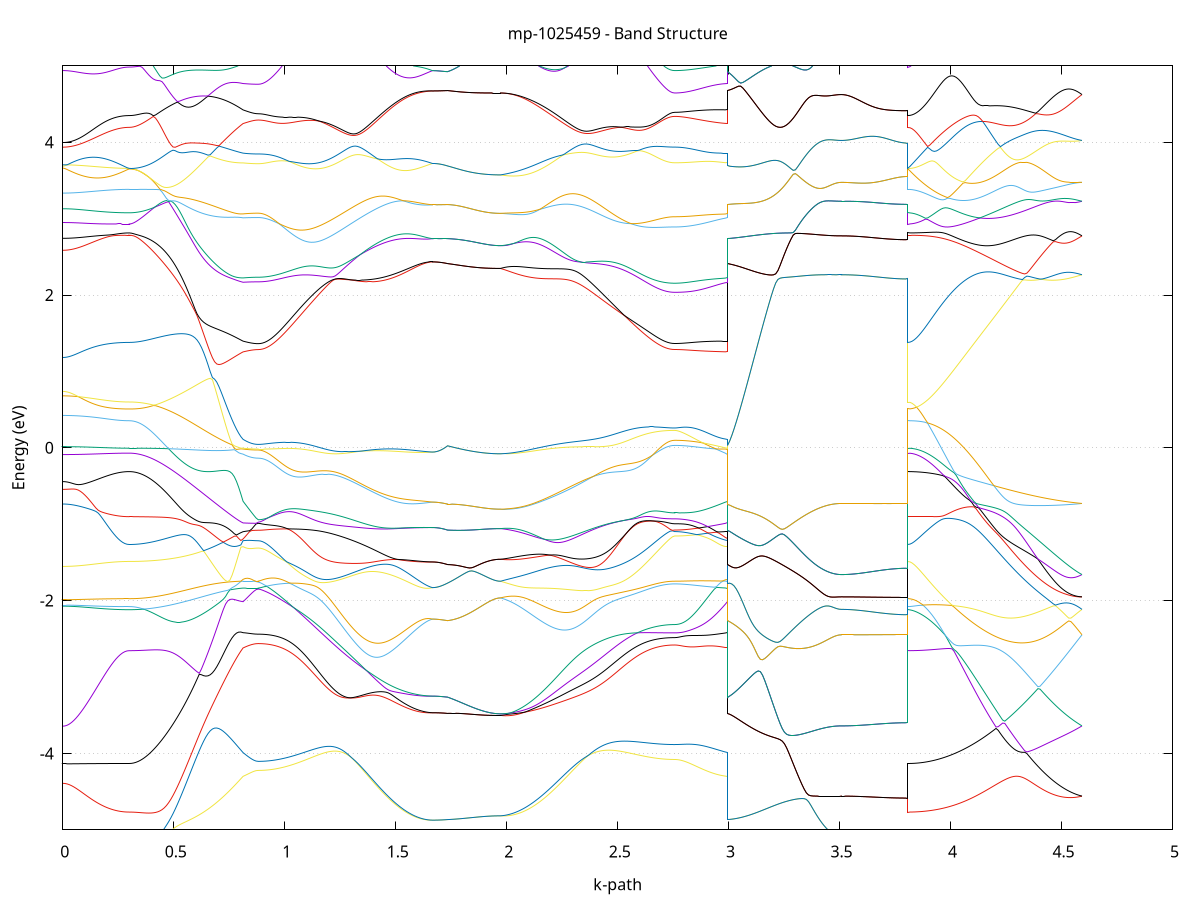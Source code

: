 set title 'mp-1025459 - Band Structure'
set xlabel 'k-path'
set ylabel 'Energy (eV)'
set grid y
set yrange [-5:5]
set terminal png size 800,600
set output 'mp-1025459_bands_gnuplot.png'
plot '-' using 1:2 with lines notitle, '-' using 1:2 with lines notitle, '-' using 1:2 with lines notitle, '-' using 1:2 with lines notitle, '-' using 1:2 with lines notitle, '-' using 1:2 with lines notitle, '-' using 1:2 with lines notitle, '-' using 1:2 with lines notitle, '-' using 1:2 with lines notitle, '-' using 1:2 with lines notitle, '-' using 1:2 with lines notitle, '-' using 1:2 with lines notitle, '-' using 1:2 with lines notitle, '-' using 1:2 with lines notitle, '-' using 1:2 with lines notitle, '-' using 1:2 with lines notitle, '-' using 1:2 with lines notitle, '-' using 1:2 with lines notitle, '-' using 1:2 with lines notitle, '-' using 1:2 with lines notitle, '-' using 1:2 with lines notitle, '-' using 1:2 with lines notitle, '-' using 1:2 with lines notitle, '-' using 1:2 with lines notitle, '-' using 1:2 with lines notitle, '-' using 1:2 with lines notitle, '-' using 1:2 with lines notitle, '-' using 1:2 with lines notitle, '-' using 1:2 with lines notitle, '-' using 1:2 with lines notitle, '-' using 1:2 with lines notitle, '-' using 1:2 with lines notitle, '-' using 1:2 with lines notitle, '-' using 1:2 with lines notitle, '-' using 1:2 with lines notitle, '-' using 1:2 with lines notitle, '-' using 1:2 with lines notitle, '-' using 1:2 with lines notitle, '-' using 1:2 with lines notitle, '-' using 1:2 with lines notitle, '-' using 1:2 with lines notitle, '-' using 1:2 with lines notitle, '-' using 1:2 with lines notitle, '-' using 1:2 with lines notitle, '-' using 1:2 with lines notitle, '-' using 1:2 with lines notitle, '-' using 1:2 with lines notitle, '-' using 1:2 with lines notitle, '-' using 1:2 with lines notitle, '-' using 1:2 with lines notitle, '-' using 1:2 with lines notitle, '-' using 1:2 with lines notitle, '-' using 1:2 with lines notitle, '-' using 1:2 with lines notitle, '-' using 1:2 with lines notitle, '-' using 1:2 with lines notitle, '-' using 1:2 with lines notitle, '-' using 1:2 with lines notitle, '-' using 1:2 with lines notitle, '-' using 1:2 with lines notitle, '-' using 1:2 with lines notitle, '-' using 1:2 with lines notitle, '-' using 1:2 with lines notitle, '-' using 1:2 with lines notitle
0.000000 -30.891300
0.009978 -30.891300
0.019957 -30.891300
0.029935 -30.891300
0.039913 -30.891300
0.049891 -30.891300
0.059870 -30.891300
0.069848 -30.891300
0.079826 -30.891300
0.089804 -30.891300
0.099783 -30.891300
0.109761 -30.891300
0.119739 -30.891300
0.129717 -30.891300
0.139696 -30.891300
0.149674 -30.891300
0.159652 -30.891300
0.169630 -30.891300
0.179609 -30.891300
0.189587 -30.891300
0.199565 -30.891300
0.209544 -30.891300
0.219522 -30.891300
0.229500 -30.891300
0.239478 -30.891300
0.249457 -30.891300
0.259435 -30.891300
0.269413 -30.891300
0.279391 -30.891300
0.289370 -30.891300
0.299348 -30.891300
0.299348 -30.891300
0.309211 -30.891300
0.319074 -30.891300
0.328937 -30.891300
0.338800 -30.891200
0.348663 -30.891200
0.358526 -30.891200
0.368389 -30.891200
0.378252 -30.891200
0.388115 -30.891200
0.397978 -30.891200
0.407842 -30.891100
0.417705 -30.891100
0.427568 -30.891100
0.437431 -30.891100
0.447294 -30.891000
0.457157 -30.891000
0.467020 -30.891000
0.476883 -30.891000
0.486746 -30.890900
0.496609 -30.890900
0.506472 -30.890800
0.516335 -30.890800
0.526198 -30.890800
0.536061 -30.890700
0.545924 -30.890700
0.555787 -30.890600
0.565650 -30.890600
0.575514 -30.890500
0.585377 -30.890500
0.595240 -30.890400
0.605103 -30.890400
0.614966 -30.890300
0.624829 -30.890300
0.634692 -30.890200
0.644555 -30.890200
0.654418 -30.890100
0.664281 -30.890000
0.674144 -30.890000
0.684007 -30.889900
0.693870 -30.889900
0.703733 -30.889800
0.713596 -30.889700
0.723459 -30.889700
0.733322 -30.889600
0.743186 -30.889500
0.753049 -30.889500
0.762912 -30.889400
0.772775 -30.889300
0.782638 -30.889300
0.792501 -30.889200
0.802364 -30.889100
0.812227 -30.889100
0.812227 -30.889100
0.822000 -30.889100
0.831773 -30.889000
0.841546 -30.889000
0.851318 -30.889000
0.861091 -30.889000
0.870864 -30.889000
0.880637 -30.889000
0.880637 -30.889000
0.890571 -30.889000
0.900505 -30.889000
0.910439 -30.889000
0.920374 -30.888900
0.930308 -30.888900
0.940242 -30.888900
0.950176 -30.888800
0.960110 -30.888800
0.970045 -30.888700
0.979979 -30.888700
0.989913 -30.888600
0.999847 -30.888600
1.009781 -30.888500
1.019715 -30.888400
1.029650 -30.888300
1.039584 -30.888300
1.049518 -30.888200
1.059452 -30.888100
1.069386 -30.888100
1.079321 -30.888200
1.089255 -30.888400
1.099189 -30.888800
1.109123 -30.889400
1.119057 -30.890100
1.128991 -30.890800
1.138926 -30.891500
1.148860 -30.892300
1.158794 -30.893000
1.168728 -30.893800
1.178662 -30.894600
1.188597 -30.895500
1.198531 -30.896300
1.208465 -30.897100
1.218399 -30.898000
1.228333 -30.898800
1.238267 -30.899700
1.248202 -30.900600
1.258136 -30.901400
1.268070 -30.902300
1.278004 -30.903200
1.287938 -30.904100
1.297872 -30.904900
1.307807 -30.905800
1.317741 -30.906700
1.327675 -30.907500
1.337609 -30.908400
1.347543 -30.909200
1.357478 -30.910100
1.367412 -30.910900
1.377346 -30.911700
1.387280 -30.912500
1.397214 -30.913300
1.407148 -30.914000
1.417083 -30.914800
1.427017 -30.915500
1.436951 -30.916200
1.446885 -30.916900
1.456819 -30.917500
1.466754 -30.918200
1.476688 -30.918800
1.486622 -30.919400
1.496556 -30.919900
1.506490 -30.920500
1.516424 -30.921000
1.526359 -30.921400
1.536293 -30.921900
1.546227 -30.922300
1.556161 -30.922700
1.566095 -30.923000
1.576029 -30.923400
1.585964 -30.923600
1.595898 -30.923900
1.605832 -30.924100
1.615766 -30.924300
1.625700 -30.924500
1.635635 -30.924600
1.645569 -30.924700
1.655503 -30.924700
1.665437 -30.924700
1.665437 -30.924700
1.675210 -30.924700
1.684983 -30.924700
1.694756 -30.924700
1.704529 -30.924700
1.714301 -30.924700
1.724074 -30.924700
1.733847 -30.924700
1.733847 -30.924700
1.743775 -30.924700
1.753703 -30.924700
1.763631 -30.924700
1.773559 -30.924700
1.783487 -30.924700
1.793415 -30.924700
1.803343 -30.924700
1.813271 -30.924700
1.823199 -30.924700
1.833127 -30.924700
1.843055 -30.924700
1.852983 -30.924700
1.862911 -30.924700
1.872839 -30.924700
1.882767 -30.924700
1.892695 -30.924700
1.902623 -30.924700
1.912551 -30.924700
1.922479 -30.924700
1.932407 -30.924700
1.942335 -30.924700
1.952263 -30.924700
1.962191 -30.924700
1.972119 -30.924700
1.972119 -30.924700
1.982054 -30.924700
1.991988 -30.924700
2.001922 -30.924600
2.011856 -30.924500
2.021790 -30.924300
2.031724 -30.924100
2.041659 -30.923900
2.051593 -30.923600
2.061527 -30.923400
2.071461 -30.923000
2.081395 -30.922700
2.091330 -30.922300
2.101264 -30.921900
2.111198 -30.921400
2.121132 -30.921000
2.131066 -30.920500
2.141000 -30.919900
2.150935 -30.919400
2.160869 -30.918800
2.170803 -30.918200
2.180737 -30.917500
2.190671 -30.916900
2.200606 -30.916200
2.210540 -30.915500
2.220474 -30.914800
2.230408 -30.914000
2.240342 -30.913300
2.250276 -30.912500
2.260211 -30.911700
2.270145 -30.910900
2.280079 -30.910100
2.290013 -30.909200
2.299947 -30.908400
2.309881 -30.907500
2.319816 -30.906700
2.329750 -30.905800
2.339684 -30.904900
2.349618 -30.904100
2.359552 -30.903200
2.369487 -30.902300
2.379421 -30.901400
2.389355 -30.900600
2.399289 -30.899700
2.409223 -30.898800
2.419157 -30.898000
2.429092 -30.897100
2.439026 -30.896300
2.448960 -30.895500
2.458894 -30.894600
2.468828 -30.893800
2.478763 -30.893000
2.488697 -30.892300
2.498631 -30.891500
2.508565 -30.890800
2.518499 -30.890100
2.528433 -30.889400
2.538368 -30.888800
2.548302 -30.888400
2.558236 -30.888100
2.568170 -30.888100
2.578104 -30.888100
2.588038 -30.888200
2.597973 -30.888300
2.607907 -30.888300
2.617841 -30.888400
2.627775 -30.888500
2.637709 -30.888600
2.647644 -30.888600
2.657578 -30.888700
2.667512 -30.888700
2.677446 -30.888800
2.687380 -30.888800
2.697314 -30.888900
2.707249 -30.888900
2.717183 -30.888900
2.727117 -30.889000
2.737051 -30.889000
2.746985 -30.889000
2.756920 -30.889000
2.756920 -30.889000
2.766848 -30.889000
2.776776 -30.889000
2.786704 -30.889000
2.796632 -30.889000
2.806560 -30.889000
2.816488 -30.889000
2.826416 -30.889000
2.836344 -30.889000
2.846272 -30.889000
2.856200 -30.889000
2.866128 -30.889000
2.876056 -30.889000
2.885984 -30.889000
2.895912 -30.889000
2.905840 -30.889000
2.915768 -30.889000
2.925696 -30.889000
2.935624 -30.889000
2.945552 -30.889100
2.955480 -30.889100
2.965408 -30.889100
2.975336 -30.889100
2.985264 -30.889100
2.995192 -30.889100
2.995192 -30.924700
3.005055 -30.924700
3.014918 -30.924700
3.024781 -30.924700
3.034644 -30.924700
3.044507 -30.924800
3.054370 -30.924800
3.064233 -30.924800
3.074096 -30.924800
3.083959 -30.924800
3.093822 -30.924800
3.103685 -30.924800
3.113549 -30.924800
3.123412 -30.924800
3.133275 -30.924800
3.143138 -30.924800
3.153001 -30.924800
3.162864 -30.924800
3.172727 -30.924800
3.182590 -30.924800
3.192453 -30.924800
3.202316 -30.924800
3.212179 -30.924800
3.222042 -30.924800
3.231905 -30.924800
3.241768 -30.924800
3.251631 -30.924800
3.261494 -30.924800
3.271357 -30.924800
3.281221 -30.924800
3.291084 -30.924800
3.300947 -30.924800
3.310810 -30.924800
3.320673 -30.924800
3.330536 -30.924800
3.340399 -30.924800
3.350262 -30.924800
3.360125 -30.924800
3.369988 -30.924800
3.379851 -30.924800
3.389714 -30.924800
3.399577 -30.924800
3.409440 -30.924800
3.419303 -30.924800
3.429166 -30.924800
3.439030 -30.924800
3.448893 -30.924800
3.458756 -30.924800
3.468619 -30.924800
3.478482 -30.924800
3.488345 -30.924800
3.498208 -30.924800
3.508071 -30.924800
3.508071 -30.924800
3.518049 -30.924800
3.528027 -30.924800
3.538006 -30.924800
3.547984 -30.924800
3.557962 -30.924800
3.567940 -30.924800
3.577919 -30.924800
3.587897 -30.924800
3.597875 -30.924800
3.607854 -30.924800
3.617832 -30.924800
3.627810 -30.924800
3.637788 -30.924800
3.647767 -30.924800
3.657745 -30.924800
3.667723 -30.924800
3.677701 -30.924800
3.687680 -30.924800
3.697658 -30.924800
3.707636 -30.924800
3.717614 -30.924800
3.727593 -30.924800
3.737571 -30.924800
3.747549 -30.924800
3.757527 -30.924800
3.767506 -30.924800
3.777484 -30.924800
3.787462 -30.924800
3.797441 -30.924800
3.807419 -30.924800
3.807419 -30.891300
3.817353 -30.891300
3.827287 -30.891200
3.837221 -30.891200
3.847156 -30.891200
3.857090 -30.891200
3.867024 -30.891100
3.876958 -30.891100
3.886892 -30.891000
3.896826 -30.891000
3.906761 -30.890900
3.916695 -30.890800
3.926629 -30.890700
3.936563 -30.890700
3.946497 -30.890600
3.956431 -30.890500
3.966366 -30.890400
3.976300 -30.890200
3.986234 -30.890100
3.996168 -30.890000
4.006102 -30.889900
4.016037 -30.889700
4.025971 -30.889600
4.035905 -30.890100
4.045839 -30.890800
4.055773 -30.891500
4.065707 -30.892200
4.075642 -30.892900
4.085576 -30.893700
4.095510 -30.894500
4.105444 -30.895300
4.115378 -30.896100
4.125313 -30.896900
4.135247 -30.897700
4.145181 -30.898600
4.155115 -30.899400
4.165049 -30.900300
4.174983 -30.901100
4.184918 -30.902000
4.194852 -30.902900
4.204786 -30.903700
4.214720 -30.904600
4.224654 -30.905500
4.234588 -30.906300
4.244523 -30.907200
4.254457 -30.908000
4.264391 -30.908900
4.274325 -30.909700
4.284259 -30.910500
4.294194 -30.911300
4.304128 -30.912100
4.314062 -30.912900
4.323996 -30.913700
4.333930 -30.914400
4.343864 -30.915100
4.353799 -30.915900
4.363733 -30.916500
4.373667 -30.917200
4.383601 -30.917900
4.393535 -30.918500
4.403470 -30.919100
4.413404 -30.919700
4.423338 -30.920200
4.433272 -30.920700
4.443206 -30.921200
4.453140 -30.921700
4.463075 -30.922100
4.473009 -30.922500
4.482943 -30.922900
4.492877 -30.923200
4.502811 -30.923600
4.512745 -30.923800
4.522680 -30.924100
4.532614 -30.924300
4.542548 -30.924500
4.552482 -30.924600
4.562416 -30.924700
4.572351 -30.924800
4.582285 -30.924800
4.592219 -30.924800
e
0.000000 -30.886200
0.009978 -30.886200
0.019957 -30.886200
0.029935 -30.886200
0.039913 -30.886200
0.049891 -30.886200
0.059870 -30.886200
0.069848 -30.886200
0.079826 -30.886200
0.089804 -30.886200
0.099783 -30.886200
0.109761 -30.886200
0.119739 -30.886200
0.129717 -30.886200
0.139696 -30.886200
0.149674 -30.886200
0.159652 -30.886200
0.169630 -30.886200
0.179609 -30.886200
0.189587 -30.886200
0.199565 -30.886200
0.209544 -30.886200
0.219522 -30.886200
0.229500 -30.886200
0.239478 -30.886200
0.249457 -30.886200
0.259435 -30.886200
0.269413 -30.886200
0.279391 -30.886200
0.289370 -30.886200
0.299348 -30.886200
0.299348 -30.886200
0.309211 -30.886200
0.319074 -30.886200
0.328937 -30.886200
0.338800 -30.886200
0.348663 -30.886200
0.358526 -30.886200
0.368389 -30.886200
0.378252 -30.886300
0.388115 -30.886300
0.397978 -30.886300
0.407842 -30.886300
0.417705 -30.886300
0.427568 -30.886400
0.437431 -30.886400
0.447294 -30.886400
0.457157 -30.886500
0.467020 -30.886500
0.476883 -30.886500
0.486746 -30.886600
0.496609 -30.886600
0.506472 -30.886700
0.516335 -30.886700
0.526198 -30.886800
0.536061 -30.886800
0.545924 -30.886800
0.555787 -30.886900
0.565650 -30.887000
0.575514 -30.887000
0.585377 -30.887100
0.595240 -30.887100
0.605103 -30.887200
0.614966 -30.887200
0.624829 -30.887300
0.634692 -30.887400
0.644555 -30.887400
0.654418 -30.887500
0.664281 -30.887500
0.674144 -30.887600
0.684007 -30.887700
0.693870 -30.887700
0.703733 -30.887800
0.713596 -30.887900
0.723459 -30.887900
0.733322 -30.888000
0.743186 -30.888100
0.753049 -30.888200
0.762912 -30.888200
0.772775 -30.888300
0.782638 -30.888400
0.792501 -30.888400
0.802364 -30.888500
0.812227 -30.888500
0.812227 -30.888500
0.822000 -30.888600
0.831773 -30.888600
0.841546 -30.888600
0.851318 -30.888600
0.861091 -30.888600
0.870864 -30.888600
0.880637 -30.888600
0.880637 -30.888600
0.890571 -30.888600
0.900505 -30.888600
0.910439 -30.888600
0.920374 -30.888600
0.930308 -30.888600
0.940242 -30.888500
0.950176 -30.888500
0.960110 -30.888400
0.970045 -30.888400
0.979979 -30.888300
0.989913 -30.888300
0.999847 -30.888200
1.009781 -30.888200
1.019715 -30.888100
1.029650 -30.888000
1.039584 -30.888000
1.049518 -30.887900
1.059452 -30.887900
1.069386 -30.887900
1.079321 -30.888000
1.089255 -30.888300
1.099189 -30.888800
1.109123 -30.889400
1.119057 -30.890100
1.128991 -30.890800
1.138926 -30.891500
1.148860 -30.892200
1.158794 -30.893000
1.168728 -30.893800
1.178662 -30.894600
1.188597 -30.895400
1.198531 -30.896300
1.208465 -30.897100
1.218399 -30.898000
1.228333 -30.898800
1.238267 -30.899700
1.248202 -30.900500
1.258136 -30.901400
1.268070 -30.902300
1.278004 -30.903200
1.287938 -30.904100
1.297872 -30.904900
1.307807 -30.905800
1.317741 -30.906700
1.327675 -30.907500
1.337609 -30.908400
1.347543 -30.909200
1.357478 -30.910000
1.367412 -30.910900
1.377346 -30.911700
1.387280 -30.912500
1.397214 -30.913200
1.407148 -30.914000
1.417083 -30.914700
1.427017 -30.915500
1.436951 -30.916200
1.446885 -30.916900
1.456819 -30.917500
1.466754 -30.918200
1.476688 -30.918800
1.486622 -30.919400
1.496556 -30.919900
1.506490 -30.920400
1.516424 -30.921000
1.526359 -30.921400
1.536293 -30.921900
1.546227 -30.922300
1.556161 -30.922700
1.566095 -30.923000
1.576029 -30.923400
1.585964 -30.923600
1.595898 -30.923900
1.605832 -30.924100
1.615766 -30.924300
1.625700 -30.924500
1.635635 -30.924600
1.645569 -30.924700
1.655503 -30.924700
1.665437 -30.924700
1.665437 -30.924700
1.675210 -30.924700
1.684983 -30.924700
1.694756 -30.924700
1.704529 -30.924700
1.714301 -30.924700
1.724074 -30.924700
1.733847 -30.924700
1.733847 -30.924700
1.743775 -30.924700
1.753703 -30.924700
1.763631 -30.924700
1.773559 -30.924700
1.783487 -30.924700
1.793415 -30.924700
1.803343 -30.924700
1.813271 -30.924700
1.823199 -30.924700
1.833127 -30.924700
1.843055 -30.924700
1.852983 -30.924700
1.862911 -30.924700
1.872839 -30.924700
1.882767 -30.924700
1.892695 -30.924700
1.902623 -30.924700
1.912551 -30.924700
1.922479 -30.924700
1.932407 -30.924700
1.942335 -30.924700
1.952263 -30.924700
1.962191 -30.924700
1.972119 -30.924700
1.972119 -30.924700
1.982054 -30.924700
1.991988 -30.924700
2.001922 -30.924600
2.011856 -30.924500
2.021790 -30.924300
2.031724 -30.924100
2.041659 -30.923900
2.051593 -30.923600
2.061527 -30.923400
2.071461 -30.923000
2.081395 -30.922700
2.091330 -30.922300
2.101264 -30.921900
2.111198 -30.921400
2.121132 -30.921000
2.131066 -30.920400
2.141000 -30.919900
2.150935 -30.919400
2.160869 -30.918800
2.170803 -30.918200
2.180737 -30.917500
2.190671 -30.916900
2.200606 -30.916200
2.210540 -30.915500
2.220474 -30.914700
2.230408 -30.914000
2.240342 -30.913200
2.250276 -30.912500
2.260211 -30.911700
2.270145 -30.910900
2.280079 -30.910000
2.290013 -30.909200
2.299947 -30.908400
2.309881 -30.907500
2.319816 -30.906700
2.329750 -30.905800
2.339684 -30.904900
2.349618 -30.904100
2.359552 -30.903200
2.369487 -30.902300
2.379421 -30.901400
2.389355 -30.900500
2.399289 -30.899700
2.409223 -30.898800
2.419157 -30.898000
2.429092 -30.897100
2.439026 -30.896300
2.448960 -30.895400
2.458894 -30.894600
2.468828 -30.893800
2.478763 -30.893000
2.488697 -30.892200
2.498631 -30.891500
2.508565 -30.890800
2.518499 -30.890100
2.528433 -30.889400
2.538368 -30.888800
2.548302 -30.888300
2.558236 -30.888000
2.568170 -30.887900
2.578104 -30.887900
2.588038 -30.887900
2.597973 -30.888000
2.607907 -30.888000
2.617841 -30.888100
2.627775 -30.888200
2.637709 -30.888200
2.647644 -30.888300
2.657578 -30.888300
2.667512 -30.888400
2.677446 -30.888400
2.687380 -30.888500
2.697314 -30.888500
2.707249 -30.888600
2.717183 -30.888600
2.727117 -30.888600
2.737051 -30.888600
2.746985 -30.888600
2.756920 -30.888600
2.756920 -30.888600
2.766848 -30.888600
2.776776 -30.888600
2.786704 -30.888600
2.796632 -30.888600
2.806560 -30.888600
2.816488 -30.888600
2.826416 -30.888600
2.836344 -30.888600
2.846272 -30.888600
2.856200 -30.888600
2.866128 -30.888600
2.876056 -30.888600
2.885984 -30.888600
2.895912 -30.888600
2.905840 -30.888600
2.915768 -30.888600
2.925696 -30.888600
2.935624 -30.888600
2.945552 -30.888600
2.955480 -30.888600
2.965408 -30.888600
2.975336 -30.888600
2.985264 -30.888500
2.995192 -30.888500
2.995192 -30.924700
3.005055 -30.924700
3.014918 -30.924700
3.024781 -30.924700
3.034644 -30.924700
3.044507 -30.924800
3.054370 -30.924800
3.064233 -30.924800
3.074096 -30.924800
3.083959 -30.924800
3.093822 -30.924800
3.103685 -30.924800
3.113549 -30.924800
3.123412 -30.924800
3.133275 -30.924800
3.143138 -30.924800
3.153001 -30.924800
3.162864 -30.924800
3.172727 -30.924800
3.182590 -30.924800
3.192453 -30.924800
3.202316 -30.924800
3.212179 -30.924800
3.222042 -30.924800
3.231905 -30.924800
3.241768 -30.924800
3.251631 -30.924800
3.261494 -30.924800
3.271357 -30.924800
3.281221 -30.924800
3.291084 -30.924800
3.300947 -30.924800
3.310810 -30.924800
3.320673 -30.924800
3.330536 -30.924800
3.340399 -30.924800
3.350262 -30.924800
3.360125 -30.924800
3.369988 -30.924800
3.379851 -30.924800
3.389714 -30.924800
3.399577 -30.924800
3.409440 -30.924800
3.419303 -30.924800
3.429166 -30.924800
3.439030 -30.924800
3.448893 -30.924800
3.458756 -30.924800
3.468619 -30.924800
3.478482 -30.924800
3.488345 -30.924800
3.498208 -30.924800
3.508071 -30.924800
3.508071 -30.924800
3.518049 -30.924800
3.528027 -30.924800
3.538006 -30.924800
3.547984 -30.924800
3.557962 -30.924800
3.567940 -30.924800
3.577919 -30.924800
3.587897 -30.924800
3.597875 -30.924800
3.607854 -30.924800
3.617832 -30.924800
3.627810 -30.924800
3.637788 -30.924800
3.647767 -30.924800
3.657745 -30.924800
3.667723 -30.924800
3.677701 -30.924800
3.687680 -30.924800
3.697658 -30.924800
3.707636 -30.924800
3.717614 -30.924800
3.727593 -30.924800
3.737571 -30.924800
3.747549 -30.924800
3.757527 -30.924800
3.767506 -30.924800
3.777484 -30.924800
3.787462 -30.924800
3.797441 -30.924800
3.807419 -30.924800
3.807419 -30.886200
3.817353 -30.886200
3.827287 -30.886200
3.837221 -30.886200
3.847156 -30.886200
3.857090 -30.886100
3.867024 -30.886100
3.876958 -30.886100
3.886892 -30.886100
3.896826 -30.886100
3.906761 -30.886100
3.916695 -30.886100
3.926629 -30.886100
3.936563 -30.886100
3.946497 -30.886200
3.956431 -30.886300
3.966366 -30.886500
3.976300 -30.886800
3.986234 -30.887200
3.996168 -30.887700
4.006102 -30.888200
4.016037 -30.888800
4.025971 -30.889400
4.035905 -30.889500
4.045839 -30.889500
4.055773 -30.890200
4.065707 -30.891000
4.075642 -30.891700
4.085576 -30.892500
4.095510 -30.893300
4.105444 -30.894200
4.115378 -30.895000
4.125313 -30.895800
4.135247 -30.896700
4.145181 -30.897500
4.155115 -30.898400
4.165049 -30.899300
4.174983 -30.900200
4.184918 -30.901100
4.194852 -30.901900
4.204786 -30.902800
4.214720 -30.903700
4.224654 -30.904600
4.234588 -30.905500
4.244523 -30.906400
4.254457 -30.907200
4.264391 -30.908100
4.274325 -30.908900
4.284259 -30.909800
4.294194 -30.910600
4.304128 -30.911400
4.314062 -30.912200
4.323996 -30.913000
4.333930 -30.913800
4.343864 -30.914600
4.353799 -30.915300
4.363733 -30.916000
4.373667 -30.916700
4.383601 -30.917400
4.393535 -30.918000
4.403470 -30.918600
4.413404 -30.919200
4.423338 -30.919800
4.433272 -30.920400
4.443206 -30.920900
4.453140 -30.921400
4.463075 -30.921800
4.473009 -30.922200
4.482943 -30.922600
4.492877 -30.923000
4.502811 -30.923300
4.512745 -30.923600
4.522680 -30.923900
4.532614 -30.924100
4.542548 -30.924300
4.552482 -30.924500
4.562416 -30.924600
4.572351 -30.924700
4.582285 -30.924800
4.592219 -30.924800
e
0.000000 -30.881100
0.009978 -30.881100
0.019957 -30.881100
0.029935 -30.881100
0.039913 -30.881100
0.049891 -30.881100
0.059870 -30.881100
0.069848 -30.881100
0.079826 -30.881100
0.089804 -30.881100
0.099783 -30.881100
0.109761 -30.881100
0.119739 -30.881100
0.129717 -30.881100
0.139696 -30.881100
0.149674 -30.881100
0.159652 -30.881100
0.169630 -30.881100
0.179609 -30.881100
0.189587 -30.881100
0.199565 -30.881100
0.209544 -30.881100
0.219522 -30.881100
0.229500 -30.881100
0.239478 -30.881100
0.249457 -30.881100
0.259435 -30.881100
0.269413 -30.881100
0.279391 -30.881100
0.289370 -30.881100
0.299348 -30.881100
0.299348 -30.881100
0.309211 -30.881100
0.319074 -30.881100
0.328937 -30.881100
0.338800 -30.881100
0.348663 -30.881100
0.358526 -30.881100
0.368389 -30.881100
0.378252 -30.881100
0.388115 -30.881100
0.397978 -30.881100
0.407842 -30.881000
0.417705 -30.881000
0.427568 -30.881000
0.437431 -30.881000
0.447294 -30.881000
0.457157 -30.881000
0.467020 -30.881000
0.476883 -30.881000
0.486746 -30.881000
0.496609 -30.881000
0.506472 -30.881000
0.516335 -30.881000
0.526198 -30.881000
0.536061 -30.880900
0.545924 -30.880900
0.555787 -30.880900
0.565650 -30.880900
0.575514 -30.880900
0.585377 -30.880900
0.595240 -30.880900
0.605103 -30.880900
0.614966 -30.880900
0.624829 -30.880800
0.634692 -30.880800
0.644555 -30.880800
0.654418 -30.880800
0.664281 -30.880800
0.674144 -30.880800
0.684007 -30.880800
0.693870 -30.880700
0.703733 -30.880700
0.713596 -30.880700
0.723459 -30.880700
0.733322 -30.880700
0.743186 -30.880700
0.753049 -30.880700
0.762912 -30.880600
0.772775 -30.880600
0.782638 -30.880600
0.792501 -30.880600
0.802364 -30.880600
0.812227 -30.880600
0.812227 -30.880600
0.822000 -30.880600
0.831773 -30.880600
0.841546 -30.880600
0.851318 -30.880500
0.861091 -30.880500
0.870864 -30.880500
0.880637 -30.880500
0.880637 -30.880500
0.890571 -30.880600
0.900505 -30.880600
0.910439 -30.880700
0.920374 -30.880800
0.930308 -30.881000
0.940242 -30.881200
0.950176 -30.881400
0.960110 -30.881600
0.970045 -30.881900
0.979979 -30.882300
0.989913 -30.882600
0.999847 -30.883000
1.009781 -30.883400
1.019715 -30.883800
1.029650 -30.884300
1.039584 -30.884800
1.049518 -30.885300
1.059452 -30.885800
1.069386 -30.886400
1.079321 -30.886800
1.089255 -30.887100
1.099189 -30.887200
1.109123 -30.887200
1.119057 -30.887100
1.128991 -30.887000
1.138926 -30.886900
1.148860 -30.886800
1.158794 -30.886600
1.168728 -30.886500
1.178662 -30.886400
1.188597 -30.886200
1.198531 -30.886100
1.208465 -30.885900
1.218399 -30.885800
1.228333 -30.885600
1.238267 -30.885500
1.248202 -30.885300
1.258136 -30.885100
1.268070 -30.885000
1.278004 -30.884800
1.287938 -30.884700
1.297872 -30.884500
1.307807 -30.884300
1.317741 -30.884200
1.327675 -30.884000
1.337609 -30.883900
1.347543 -30.883700
1.357478 -30.883600
1.367412 -30.883400
1.377346 -30.883300
1.387280 -30.883100
1.397214 -30.883000
1.407148 -30.882800
1.417083 -30.882700
1.427017 -30.882600
1.436951 -30.882400
1.446885 -30.882300
1.456819 -30.882200
1.466754 -30.882100
1.476688 -30.882000
1.486622 -30.881900
1.496556 -30.881700
1.506490 -30.881600
1.516424 -30.881600
1.526359 -30.881500
1.536293 -30.881400
1.546227 -30.881300
1.556161 -30.881200
1.566095 -30.881200
1.576029 -30.881100
1.585964 -30.881000
1.595898 -30.881000
1.605832 -30.880900
1.615766 -30.880900
1.625700 -30.880900
1.635635 -30.880900
1.645569 -30.880800
1.655503 -30.880800
1.665437 -30.880800
1.665437 -30.880800
1.675210 -30.880800
1.684983 -30.880800
1.694756 -30.880800
1.704529 -30.880800
1.714301 -30.880800
1.724074 -30.880800
1.733847 -30.880800
1.733847 -30.880800
1.743775 -30.880800
1.753703 -30.880800
1.763631 -30.880800
1.773559 -30.880800
1.783487 -30.880800
1.793415 -30.880800
1.803343 -30.880800
1.813271 -30.880800
1.823199 -30.880800
1.833127 -30.880800
1.843055 -30.880800
1.852983 -30.880800
1.862911 -30.880800
1.872839 -30.880800
1.882767 -30.880800
1.892695 -30.880800
1.902623 -30.880800
1.912551 -30.880800
1.922479 -30.880800
1.932407 -30.880800
1.942335 -30.880800
1.952263 -30.880800
1.962191 -30.880800
1.972119 -30.880800
1.972119 -30.880800
1.982054 -30.880800
1.991988 -30.880800
2.001922 -30.880900
2.011856 -30.880900
2.021790 -30.880900
2.031724 -30.880900
2.041659 -30.881000
2.051593 -30.881000
2.061527 -30.881100
2.071461 -30.881200
2.081395 -30.881200
2.091330 -30.881300
2.101264 -30.881400
2.111198 -30.881500
2.121132 -30.881600
2.131066 -30.881600
2.141000 -30.881700
2.150935 -30.881900
2.160869 -30.882000
2.170803 -30.882100
2.180737 -30.882200
2.190671 -30.882300
2.200606 -30.882400
2.210540 -30.882600
2.220474 -30.882700
2.230408 -30.882800
2.240342 -30.883000
2.250276 -30.883100
2.260211 -30.883300
2.270145 -30.883400
2.280079 -30.883600
2.290013 -30.883700
2.299947 -30.883900
2.309881 -30.884000
2.319816 -30.884200
2.329750 -30.884300
2.339684 -30.884500
2.349618 -30.884700
2.359552 -30.884800
2.369487 -30.885000
2.379421 -30.885100
2.389355 -30.885300
2.399289 -30.885500
2.409223 -30.885600
2.419157 -30.885800
2.429092 -30.885900
2.439026 -30.886100
2.448960 -30.886200
2.458894 -30.886400
2.468828 -30.886500
2.478763 -30.886600
2.488697 -30.886800
2.498631 -30.886900
2.508565 -30.887000
2.518499 -30.887100
2.528433 -30.887200
2.538368 -30.887200
2.548302 -30.887100
2.558236 -30.886800
2.568170 -30.886400
2.578104 -30.885800
2.588038 -30.885300
2.597973 -30.884800
2.607907 -30.884300
2.617841 -30.883800
2.627775 -30.883400
2.637709 -30.883000
2.647644 -30.882600
2.657578 -30.882300
2.667512 -30.881900
2.677446 -30.881600
2.687380 -30.881400
2.697314 -30.881200
2.707249 -30.881000
2.717183 -30.880800
2.727117 -30.880700
2.737051 -30.880600
2.746985 -30.880600
2.756920 -30.880500
2.756920 -30.880500
2.766848 -30.880500
2.776776 -30.880500
2.786704 -30.880500
2.796632 -30.880500
2.806560 -30.880500
2.816488 -30.880500
2.826416 -30.880500
2.836344 -30.880500
2.846272 -30.880500
2.856200 -30.880500
2.866128 -30.880500
2.876056 -30.880600
2.885984 -30.880600
2.895912 -30.880600
2.905840 -30.880600
2.915768 -30.880600
2.925696 -30.880600
2.935624 -30.880600
2.945552 -30.880600
2.955480 -30.880600
2.965408 -30.880600
2.975336 -30.880600
2.985264 -30.880600
2.995192 -30.880600
2.995192 -30.880800
3.005055 -30.880800
3.014918 -30.880800
3.024781 -30.880800
3.034644 -30.880800
3.044507 -30.880800
3.054370 -30.880800
3.064233 -30.880800
3.074096 -30.880800
3.083959 -30.880800
3.093822 -30.880800
3.103685 -30.880800
3.113549 -30.880800
3.123412 -30.880800
3.133275 -30.880800
3.143138 -30.880800
3.153001 -30.880800
3.162864 -30.880800
3.172727 -30.880800
3.182590 -30.880800
3.192453 -30.880800
3.202316 -30.880800
3.212179 -30.880800
3.222042 -30.880800
3.231905 -30.880800
3.241768 -30.880800
3.251631 -30.880800
3.261494 -30.880800
3.271357 -30.880800
3.281221 -30.880800
3.291084 -30.880800
3.300947 -30.880800
3.310810 -30.880800
3.320673 -30.880800
3.330536 -30.880800
3.340399 -30.880800
3.350262 -30.880800
3.360125 -30.880800
3.369988 -30.880800
3.379851 -30.880700
3.389714 -30.880700
3.399577 -30.880700
3.409440 -30.880700
3.419303 -30.880700
3.429166 -30.880700
3.439030 -30.880700
3.448893 -30.880700
3.458756 -30.880700
3.468619 -30.880700
3.478482 -30.880700
3.488345 -30.880700
3.498208 -30.880700
3.508071 -30.880700
3.508071 -30.880700
3.518049 -30.880700
3.528027 -30.880700
3.538006 -30.880700
3.547984 -30.880700
3.557962 -30.880700
3.567940 -30.880700
3.577919 -30.880700
3.587897 -30.880700
3.597875 -30.880700
3.607854 -30.880700
3.617832 -30.880700
3.627810 -30.880700
3.637788 -30.880700
3.647767 -30.880700
3.657745 -30.880700
3.667723 -30.880700
3.677701 -30.880700
3.687680 -30.880700
3.697658 -30.880700
3.707636 -30.880700
3.717614 -30.880700
3.727593 -30.880700
3.737571 -30.880700
3.747549 -30.880700
3.757527 -30.880700
3.767506 -30.880700
3.777484 -30.880700
3.787462 -30.880700
3.797441 -30.880700
3.807419 -30.880700
3.807419 -30.881100
3.817353 -30.881100
3.827287 -30.881100
3.837221 -30.881200
3.847156 -30.881300
3.857090 -30.881500
3.867024 -30.881700
3.876958 -30.881900
3.886892 -30.882100
3.896826 -30.882400
3.906761 -30.882700
3.916695 -30.883000
3.926629 -30.883300
3.936563 -30.883600
3.946497 -30.883900
3.956431 -30.884200
3.966366 -30.884400
3.976300 -30.885000
3.986234 -30.885500
3.996168 -30.886100
4.006102 -30.886800
4.016037 -30.887400
4.025971 -30.888100
4.035905 -30.888800
4.045839 -30.889300
4.055773 -30.889200
4.065707 -30.889000
4.075642 -30.888800
4.085576 -30.888700
4.095510 -30.888500
4.105444 -30.888300
4.115378 -30.888100
4.125313 -30.888000
4.135247 -30.887800
4.145181 -30.887600
4.155115 -30.887400
4.165049 -30.887200
4.174983 -30.887000
4.184918 -30.886800
4.194852 -30.886700
4.204786 -30.886500
4.214720 -30.886300
4.224654 -30.886100
4.234588 -30.885900
4.244523 -30.885700
4.254457 -30.885500
4.264391 -30.885300
4.274325 -30.885100
4.284259 -30.884900
4.294194 -30.884700
4.304128 -30.884500
4.314062 -30.884300
4.323996 -30.884200
4.333930 -30.884000
4.343864 -30.883800
4.353799 -30.883600
4.363733 -30.883400
4.373667 -30.883300
4.383601 -30.883100
4.393535 -30.882900
4.403470 -30.882800
4.413404 -30.882600
4.423338 -30.882500
4.433272 -30.882300
4.443206 -30.882200
4.453140 -30.882100
4.463075 -30.881900
4.473009 -30.881800
4.482943 -30.881700
4.492877 -30.881600
4.502811 -30.881500
4.512745 -30.881400
4.522680 -30.881300
4.532614 -30.881200
4.542548 -30.881100
4.552482 -30.881000
4.562416 -30.880900
4.572351 -30.880900
4.582285 -30.880800
4.592219 -30.880700
e
0.000000 -30.880000
0.009978 -30.880000
0.019957 -30.880000
0.029935 -30.880000
0.039913 -30.880000
0.049891 -30.880000
0.059870 -30.880000
0.069848 -30.880000
0.079826 -30.880000
0.089804 -30.880000
0.099783 -30.880000
0.109761 -30.880000
0.119739 -30.880000
0.129717 -30.880000
0.139696 -30.880000
0.149674 -30.880000
0.159652 -30.880000
0.169630 -30.880000
0.179609 -30.880000
0.189587 -30.880000
0.199565 -30.880000
0.209544 -30.880000
0.219522 -30.880000
0.229500 -30.880000
0.239478 -30.880000
0.249457 -30.880000
0.259435 -30.880000
0.269413 -30.880000
0.279391 -30.880000
0.289370 -30.880000
0.299348 -30.880000
0.299348 -30.880000
0.309211 -30.880000
0.319074 -30.880000
0.328937 -30.880000
0.338800 -30.880000
0.348663 -30.880000
0.358526 -30.880000
0.368389 -30.880100
0.378252 -30.880100
0.388115 -30.880100
0.397978 -30.880100
0.407842 -30.880100
0.417705 -30.880100
0.427568 -30.880100
0.437431 -30.880100
0.447294 -30.880100
0.457157 -30.880100
0.467020 -30.880100
0.476883 -30.880100
0.486746 -30.880100
0.496609 -30.880100
0.506472 -30.880100
0.516335 -30.880100
0.526198 -30.880100
0.536061 -30.880100
0.545924 -30.880200
0.555787 -30.880200
0.565650 -30.880200
0.575514 -30.880200
0.585377 -30.880200
0.595240 -30.880200
0.605103 -30.880200
0.614966 -30.880200
0.624829 -30.880200
0.634692 -30.880200
0.644555 -30.880300
0.654418 -30.880300
0.664281 -30.880300
0.674144 -30.880300
0.684007 -30.880300
0.693870 -30.880300
0.703733 -30.880300
0.713596 -30.880300
0.723459 -30.880400
0.733322 -30.880400
0.743186 -30.880400
0.753049 -30.880400
0.762912 -30.880400
0.772775 -30.880400
0.782638 -30.880400
0.792501 -30.880500
0.802364 -30.880500
0.812227 -30.880500
0.812227 -30.880500
0.822000 -30.880500
0.831773 -30.880500
0.841546 -30.880500
0.851318 -30.880500
0.861091 -30.880500
0.870864 -30.880500
0.880637 -30.880500
0.880637 -30.880500
0.890571 -30.880500
0.900505 -30.880600
0.910439 -30.880700
0.920374 -30.880800
0.930308 -30.881000
0.940242 -30.881100
0.950176 -30.881400
0.960110 -30.881600
0.970045 -30.881900
0.979979 -30.882200
0.989913 -30.882600
0.999847 -30.883000
1.009781 -30.883400
1.019715 -30.883800
1.029650 -30.884300
1.039584 -30.884800
1.049518 -30.885300
1.059452 -30.885800
1.069386 -30.886300
1.079321 -30.886700
1.089255 -30.886900
1.099189 -30.886900
1.109123 -30.886900
1.119057 -30.886800
1.128991 -30.886700
1.138926 -30.886600
1.148860 -30.886500
1.158794 -30.886300
1.168728 -30.886200
1.178662 -30.886100
1.188597 -30.885900
1.198531 -30.885800
1.208465 -30.885600
1.218399 -30.885500
1.228333 -30.885300
1.238267 -30.885200
1.248202 -30.885000
1.258136 -30.884900
1.268070 -30.884700
1.278004 -30.884600
1.287938 -30.884400
1.297872 -30.884300
1.307807 -30.884100
1.317741 -30.884000
1.327675 -30.883800
1.337609 -30.883700
1.347543 -30.883500
1.357478 -30.883400
1.367412 -30.883200
1.377346 -30.883100
1.387280 -30.882900
1.397214 -30.882800
1.407148 -30.882700
1.417083 -30.882500
1.427017 -30.882400
1.436951 -30.882300
1.446885 -30.882200
1.456819 -30.882000
1.466754 -30.881900
1.476688 -30.881800
1.486622 -30.881700
1.496556 -30.881600
1.506490 -30.881500
1.516424 -30.881400
1.526359 -30.881400
1.536293 -30.881300
1.546227 -30.881200
1.556161 -30.881100
1.566095 -30.881100
1.576029 -30.881000
1.585964 -30.881000
1.595898 -30.880900
1.605832 -30.880900
1.615766 -30.880900
1.625700 -30.880800
1.635635 -30.880800
1.645569 -30.880800
1.655503 -30.880800
1.665437 -30.880800
1.665437 -30.880800
1.675210 -30.880800
1.684983 -30.880800
1.694756 -30.880800
1.704529 -30.880800
1.714301 -30.880800
1.724074 -30.880800
1.733847 -30.880800
1.733847 -30.880800
1.743775 -30.880800
1.753703 -30.880800
1.763631 -30.880800
1.773559 -30.880800
1.783487 -30.880800
1.793415 -30.880800
1.803343 -30.880800
1.813271 -30.880800
1.823199 -30.880800
1.833127 -30.880800
1.843055 -30.880800
1.852983 -30.880800
1.862911 -30.880800
1.872839 -30.880800
1.882767 -30.880800
1.892695 -30.880800
1.902623 -30.880800
1.912551 -30.880800
1.922479 -30.880800
1.932407 -30.880800
1.942335 -30.880800
1.952263 -30.880800
1.962191 -30.880800
1.972119 -30.880800
1.972119 -30.880800
1.982054 -30.880800
1.991988 -30.880800
2.001922 -30.880800
2.011856 -30.880900
2.021790 -30.880900
2.031724 -30.880900
2.041659 -30.880900
2.051593 -30.881000
2.061527 -30.881000
2.071461 -30.881100
2.081395 -30.881100
2.091330 -30.881200
2.101264 -30.881300
2.111198 -30.881400
2.121132 -30.881400
2.131066 -30.881500
2.141000 -30.881600
2.150935 -30.881700
2.160869 -30.881800
2.170803 -30.881900
2.180737 -30.882000
2.190671 -30.882200
2.200606 -30.882300
2.210540 -30.882400
2.220474 -30.882500
2.230408 -30.882700
2.240342 -30.882800
2.250276 -30.882900
2.260211 -30.883100
2.270145 -30.883200
2.280079 -30.883400
2.290013 -30.883500
2.299947 -30.883700
2.309881 -30.883800
2.319816 -30.884000
2.329750 -30.884100
2.339684 -30.884300
2.349618 -30.884400
2.359552 -30.884600
2.369487 -30.884700
2.379421 -30.884900
2.389355 -30.885000
2.399289 -30.885200
2.409223 -30.885300
2.419157 -30.885500
2.429092 -30.885600
2.439026 -30.885800
2.448960 -30.885900
2.458894 -30.886100
2.468828 -30.886200
2.478763 -30.886300
2.488697 -30.886500
2.498631 -30.886600
2.508565 -30.886700
2.518499 -30.886800
2.528433 -30.886900
2.538368 -30.886900
2.548302 -30.886900
2.558236 -30.886700
2.568170 -30.886300
2.578104 -30.885800
2.588038 -30.885300
2.597973 -30.884800
2.607907 -30.884300
2.617841 -30.883800
2.627775 -30.883400
2.637709 -30.883000
2.647644 -30.882600
2.657578 -30.882200
2.667512 -30.881900
2.677446 -30.881600
2.687380 -30.881400
2.697314 -30.881100
2.707249 -30.881000
2.717183 -30.880800
2.727117 -30.880700
2.737051 -30.880600
2.746985 -30.880500
2.756920 -30.880500
2.756920 -30.880500
2.766848 -30.880500
2.776776 -30.880500
2.786704 -30.880500
2.796632 -30.880500
2.806560 -30.880500
2.816488 -30.880500
2.826416 -30.880500
2.836344 -30.880500
2.846272 -30.880500
2.856200 -30.880500
2.866128 -30.880500
2.876056 -30.880500
2.885984 -30.880500
2.895912 -30.880500
2.905840 -30.880500
2.915768 -30.880500
2.925696 -30.880500
2.935624 -30.880500
2.945552 -30.880500
2.955480 -30.880500
2.965408 -30.880500
2.975336 -30.880500
2.985264 -30.880500
2.995192 -30.880500
2.995192 -30.880800
3.005055 -30.880800
3.014918 -30.880800
3.024781 -30.880800
3.034644 -30.880800
3.044507 -30.880800
3.054370 -30.880800
3.064233 -30.880800
3.074096 -30.880800
3.083959 -30.880800
3.093822 -30.880800
3.103685 -30.880800
3.113549 -30.880800
3.123412 -30.880800
3.133275 -30.880800
3.143138 -30.880800
3.153001 -30.880800
3.162864 -30.880800
3.172727 -30.880800
3.182590 -30.880800
3.192453 -30.880800
3.202316 -30.880800
3.212179 -30.880800
3.222042 -30.880800
3.231905 -30.880800
3.241768 -30.880800
3.251631 -30.880800
3.261494 -30.880800
3.271357 -30.880800
3.281221 -30.880800
3.291084 -30.880800
3.300947 -30.880800
3.310810 -30.880800
3.320673 -30.880800
3.330536 -30.880800
3.340399 -30.880800
3.350262 -30.880800
3.360125 -30.880800
3.369988 -30.880800
3.379851 -30.880700
3.389714 -30.880700
3.399577 -30.880700
3.409440 -30.880700
3.419303 -30.880700
3.429166 -30.880700
3.439030 -30.880700
3.448893 -30.880700
3.458756 -30.880700
3.468619 -30.880700
3.478482 -30.880700
3.488345 -30.880700
3.498208 -30.880700
3.508071 -30.880700
3.508071 -30.880700
3.518049 -30.880700
3.528027 -30.880700
3.538006 -30.880700
3.547984 -30.880700
3.557962 -30.880700
3.567940 -30.880700
3.577919 -30.880700
3.587897 -30.880700
3.597875 -30.880700
3.607854 -30.880700
3.617832 -30.880700
3.627810 -30.880700
3.637788 -30.880700
3.647767 -30.880700
3.657745 -30.880700
3.667723 -30.880700
3.677701 -30.880700
3.687680 -30.880700
3.697658 -30.880700
3.707636 -30.880700
3.717614 -30.880700
3.727593 -30.880700
3.737571 -30.880700
3.747549 -30.880700
3.757527 -30.880700
3.767506 -30.880700
3.777484 -30.880700
3.787462 -30.880700
3.797441 -30.880700
3.807419 -30.880700
3.807419 -30.880000
3.817353 -30.880100
3.827287 -30.880100
3.837221 -30.880200
3.847156 -30.880300
3.857090 -30.880500
3.867024 -30.880700
3.876958 -30.880900
3.886892 -30.881200
3.896826 -30.881500
3.906761 -30.881800
3.916695 -30.882200
3.926629 -30.882500
3.936563 -30.883000
3.946497 -30.883400
3.956431 -30.883900
3.966366 -30.884400
3.976300 -30.884600
3.986234 -30.884700
3.996168 -30.884700
4.006102 -30.884700
4.016037 -30.884600
4.025971 -30.884600
4.035905 -30.884500
4.045839 -30.884400
4.055773 -30.884400
4.065707 -30.884300
4.075642 -30.884200
4.085576 -30.884100
4.095510 -30.884000
4.105444 -30.883900
4.115378 -30.883700
4.125313 -30.883600
4.135247 -30.883500
4.145181 -30.883400
4.155115 -30.883300
4.165049 -30.883200
4.174983 -30.883100
4.184918 -30.882900
4.194852 -30.882800
4.204786 -30.882700
4.214720 -30.882600
4.224654 -30.882500
4.234588 -30.882400
4.244523 -30.882300
4.254457 -30.882100
4.264391 -30.882000
4.274325 -30.881900
4.284259 -30.881800
4.294194 -30.881700
4.304128 -30.881600
4.314062 -30.881500
4.323996 -30.881400
4.333930 -30.881300
4.343864 -30.881300
4.353799 -30.881200
4.363733 -30.881100
4.373667 -30.881000
4.383601 -30.881000
4.393535 -30.880900
4.403470 -30.880800
4.413404 -30.880800
4.423338 -30.880700
4.433272 -30.880700
4.443206 -30.880600
4.453140 -30.880600
4.463075 -30.880600
4.473009 -30.880500
4.482943 -30.880500
4.492877 -30.880500
4.502811 -30.880500
4.512745 -30.880500
4.522680 -30.880500
4.532614 -30.880500
4.542548 -30.880600
4.552482 -30.880600
4.562416 -30.880600
4.572351 -30.880600
4.582285 -30.880700
4.592219 -30.880700
e
0.000000 -30.802100
0.009978 -30.802100
0.019957 -30.802100
0.029935 -30.802100
0.039913 -30.802100
0.049891 -30.802100
0.059870 -30.802100
0.069848 -30.802100
0.079826 -30.802100
0.089804 -30.802100
0.099783 -30.802100
0.109761 -30.802100
0.119739 -30.802100
0.129717 -30.802100
0.139696 -30.802100
0.149674 -30.802100
0.159652 -30.802100
0.169630 -30.802100
0.179609 -30.802100
0.189587 -30.802100
0.199565 -30.802100
0.209544 -30.802100
0.219522 -30.802100
0.229500 -30.802100
0.239478 -30.802100
0.249457 -30.802100
0.259435 -30.802100
0.269413 -30.802100
0.279391 -30.802100
0.289370 -30.802100
0.299348 -30.802100
0.299348 -30.802100
0.309211 -30.802100
0.319074 -30.802100
0.328937 -30.802100
0.338800 -30.802100
0.348663 -30.802100
0.358526 -30.802100
0.368389 -30.802100
0.378252 -30.802100
0.388115 -30.802100
0.397978 -30.802100
0.407842 -30.802100
0.417705 -30.802100
0.427568 -30.802100
0.437431 -30.802100
0.447294 -30.802100
0.457157 -30.802100
0.467020 -30.802100
0.476883 -30.802100
0.486746 -30.802100
0.496609 -30.802100
0.506472 -30.802100
0.516335 -30.802100
0.526198 -30.802100
0.536061 -30.802000
0.545924 -30.802000
0.555787 -30.802000
0.565650 -30.802000
0.575514 -30.802000
0.585377 -30.802000
0.595240 -30.802000
0.605103 -30.802000
0.614966 -30.802000
0.624829 -30.801900
0.634692 -30.801900
0.644555 -30.801900
0.654418 -30.801900
0.664281 -30.801900
0.674144 -30.801900
0.684007 -30.801800
0.693870 -30.801800
0.703733 -30.801800
0.713596 -30.801800
0.723459 -30.801700
0.733322 -30.801700
0.743186 -30.801700
0.753049 -30.801700
0.762912 -30.801600
0.772775 -30.801600
0.782638 -30.801600
0.792501 -30.801600
0.802364 -30.801500
0.812227 -30.801500
0.812227 -30.801500
0.822000 -30.801500
0.831773 -30.801500
0.841546 -30.801500
0.851318 -30.801500
0.861091 -30.801500
0.870864 -30.801500
0.880637 -30.801500
0.880637 -30.801500
0.890571 -30.801500
0.900505 -30.801500
0.910439 -30.801400
0.920374 -30.801400
0.930308 -30.801400
0.940242 -30.801400
0.950176 -30.801400
0.960110 -30.801300
0.970045 -30.801300
0.979979 -30.801300
0.989913 -30.801200
0.999847 -30.801200
1.009781 -30.801200
1.019715 -30.801100
1.029650 -30.801100
1.039584 -30.801000
1.049518 -30.800900
1.059452 -30.800900
1.069386 -30.800800
1.079321 -30.800800
1.089255 -30.800700
1.099189 -30.800600
1.109123 -30.800500
1.119057 -30.800500
1.128991 -30.800400
1.138926 -30.800300
1.148860 -30.800200
1.158794 -30.800100
1.168728 -30.800100
1.178662 -30.800000
1.188597 -30.799900
1.198531 -30.799800
1.208465 -30.799700
1.218399 -30.799600
1.228333 -30.799500
1.238267 -30.799400
1.248202 -30.799300
1.258136 -30.799200
1.268070 -30.799100
1.278004 -30.799000
1.287938 -30.799000
1.297872 -30.798900
1.307807 -30.798800
1.317741 -30.798700
1.327675 -30.798600
1.337609 -30.798500
1.347543 -30.798400
1.357478 -30.798300
1.367412 -30.798200
1.377346 -30.798100
1.387280 -30.798000
1.397214 -30.798000
1.407148 -30.797900
1.417083 -30.797800
1.427017 -30.797700
1.436951 -30.797600
1.446885 -30.797600
1.456819 -30.797500
1.466754 -30.797400
1.476688 -30.797400
1.486622 -30.797300
1.496556 -30.797200
1.506490 -30.797200
1.516424 -30.797100
1.526359 -30.797100
1.536293 -30.797000
1.546227 -30.797000
1.556161 -30.796900
1.566095 -30.796900
1.576029 -30.796900
1.585964 -30.796800
1.595898 -30.796800
1.605832 -30.796800
1.615766 -30.796700
1.625700 -30.796700
1.635635 -30.796700
1.645569 -30.796700
1.655503 -30.796700
1.665437 -30.796700
1.665437 -30.796700
1.675210 -30.796700
1.684983 -30.796700
1.694756 -30.796700
1.704529 -30.796700
1.714301 -30.796700
1.724074 -30.796700
1.733847 -30.796700
1.733847 -30.796700
1.743775 -30.796700
1.753703 -30.796700
1.763631 -30.796700
1.773559 -30.796700
1.783487 -30.796700
1.793415 -30.796700
1.803343 -30.796700
1.813271 -30.796700
1.823199 -30.796700
1.833127 -30.796700
1.843055 -30.796700
1.852983 -30.796700
1.862911 -30.796700
1.872839 -30.796700
1.882767 -30.796700
1.892695 -30.796700
1.902623 -30.796700
1.912551 -30.796700
1.922479 -30.796700
1.932407 -30.796700
1.942335 -30.796700
1.952263 -30.796700
1.962191 -30.796700
1.972119 -30.796700
1.972119 -30.796700
1.982054 -30.796700
1.991988 -30.796700
2.001922 -30.796700
2.011856 -30.796700
2.021790 -30.796700
2.031724 -30.796800
2.041659 -30.796800
2.051593 -30.796800
2.061527 -30.796900
2.071461 -30.796900
2.081395 -30.796900
2.091330 -30.797000
2.101264 -30.797000
2.111198 -30.797100
2.121132 -30.797100
2.131066 -30.797200
2.141000 -30.797200
2.150935 -30.797300
2.160869 -30.797400
2.170803 -30.797400
2.180737 -30.797500
2.190671 -30.797600
2.200606 -30.797600
2.210540 -30.797700
2.220474 -30.797800
2.230408 -30.797900
2.240342 -30.798000
2.250276 -30.798000
2.260211 -30.798100
2.270145 -30.798200
2.280079 -30.798300
2.290013 -30.798400
2.299947 -30.798500
2.309881 -30.798600
2.319816 -30.798700
2.329750 -30.798800
2.339684 -30.798900
2.349618 -30.799000
2.359552 -30.799000
2.369487 -30.799100
2.379421 -30.799200
2.389355 -30.799300
2.399289 -30.799400
2.409223 -30.799500
2.419157 -30.799600
2.429092 -30.799700
2.439026 -30.799800
2.448960 -30.799900
2.458894 -30.800000
2.468828 -30.800100
2.478763 -30.800100
2.488697 -30.800200
2.498631 -30.800300
2.508565 -30.800400
2.518499 -30.800500
2.528433 -30.800500
2.538368 -30.800600
2.548302 -30.800700
2.558236 -30.800800
2.568170 -30.800800
2.578104 -30.800900
2.588038 -30.800900
2.597973 -30.801000
2.607907 -30.801100
2.617841 -30.801100
2.627775 -30.801200
2.637709 -30.801200
2.647644 -30.801200
2.657578 -30.801300
2.667512 -30.801300
2.677446 -30.801300
2.687380 -30.801400
2.697314 -30.801400
2.707249 -30.801400
2.717183 -30.801400
2.727117 -30.801400
2.737051 -30.801500
2.746985 -30.801500
2.756920 -30.801500
2.756920 -30.801500
2.766848 -30.801500
2.776776 -30.801500
2.786704 -30.801500
2.796632 -30.801500
2.806560 -30.801500
2.816488 -30.801500
2.826416 -30.801500
2.836344 -30.801500
2.846272 -30.801500
2.856200 -30.801500
2.866128 -30.801500
2.876056 -30.801500
2.885984 -30.801500
2.895912 -30.801500
2.905840 -30.801500
2.915768 -30.801500
2.925696 -30.801500
2.935624 -30.801500
2.945552 -30.801500
2.955480 -30.801500
2.965408 -30.801500
2.975336 -30.801500
2.985264 -30.801500
2.995192 -30.801500
2.995192 -30.796700
3.005055 -30.796700
3.014918 -30.796700
3.024781 -30.796700
3.034644 -30.796700
3.044507 -30.796700
3.054370 -30.796700
3.064233 -30.796600
3.074096 -30.796600
3.083959 -30.796600
3.093822 -30.796600
3.103685 -30.796600
3.113549 -30.796600
3.123412 -30.796600
3.133275 -30.796600
3.143138 -30.796600
3.153001 -30.796500
3.162864 -30.796500
3.172727 -30.796500
3.182590 -30.796500
3.192453 -30.796500
3.202316 -30.796500
3.212179 -30.796400
3.222042 -30.796400
3.231905 -30.796400
3.241768 -30.796400
3.251631 -30.796400
3.261494 -30.796400
3.271357 -30.796300
3.281221 -30.796300
3.291084 -30.796300
3.300947 -30.796300
3.310810 -30.796300
3.320673 -30.796300
3.330536 -30.796300
3.340399 -30.796200
3.350262 -30.796200
3.360125 -30.796200
3.369988 -30.796200
3.379851 -30.796200
3.389714 -30.796200
3.399577 -30.796200
3.409440 -30.796200
3.419303 -30.796200
3.429166 -30.796100
3.439030 -30.796100
3.448893 -30.796100
3.458756 -30.796100
3.468619 -30.796100
3.478482 -30.796100
3.488345 -30.796100
3.498208 -30.796100
3.508071 -30.796100
3.508071 -30.796100
3.518049 -30.796100
3.528027 -30.796100
3.538006 -30.796100
3.547984 -30.796100
3.557962 -30.796100
3.567940 -30.796100
3.577919 -30.796100
3.587897 -30.796100
3.597875 -30.796100
3.607854 -30.796100
3.617832 -30.796100
3.627810 -30.796100
3.637788 -30.796100
3.647767 -30.796100
3.657745 -30.796100
3.667723 -30.796100
3.677701 -30.796100
3.687680 -30.796100
3.697658 -30.796100
3.707636 -30.796100
3.717614 -30.796100
3.727593 -30.796100
3.737571 -30.796100
3.747549 -30.796100
3.757527 -30.796100
3.767506 -30.796100
3.777484 -30.796100
3.787462 -30.796100
3.797441 -30.796100
3.807419 -30.796100
3.807419 -30.802100
3.817353 -30.802100
3.827287 -30.802100
3.837221 -30.802100
3.847156 -30.802100
3.857090 -30.802100
3.867024 -30.802000
3.876958 -30.802000
3.886892 -30.802000
3.896826 -30.802000
3.906761 -30.801900
3.916695 -30.801900
3.926629 -30.801800
3.936563 -30.801800
3.946497 -30.801700
3.956431 -30.801700
3.966366 -30.801600
3.976300 -30.801500
3.986234 -30.801500
3.996168 -30.801400
4.006102 -30.801300
4.016037 -30.801200
4.025971 -30.801200
4.035905 -30.801100
4.045839 -30.801000
4.055773 -30.800900
4.065707 -30.800800
4.075642 -30.800700
4.085576 -30.800600
4.095510 -30.800500
4.105444 -30.800400
4.115378 -30.800300
4.125313 -30.800200
4.135247 -30.800100
4.145181 -30.800000
4.155115 -30.799900
4.165049 -30.799800
4.174983 -30.799700
4.184918 -30.799600
4.194852 -30.799500
4.204786 -30.799300
4.214720 -30.799200
4.224654 -30.799100
4.234588 -30.799000
4.244523 -30.798900
4.254457 -30.798800
4.264391 -30.798700
4.274325 -30.798600
4.284259 -30.798500
4.294194 -30.798300
4.304128 -30.798200
4.314062 -30.798100
4.323996 -30.798000
4.333930 -30.797900
4.343864 -30.797800
4.353799 -30.797700
4.363733 -30.797600
4.373667 -30.797500
4.383601 -30.797400
4.393535 -30.797300
4.403470 -30.797200
4.413404 -30.797200
4.423338 -30.797100
4.433272 -30.797000
4.443206 -30.796900
4.453140 -30.796800
4.463075 -30.796800
4.473009 -30.796700
4.482943 -30.796600
4.492877 -30.796600
4.502811 -30.796500
4.512745 -30.796400
4.522680 -30.796400
4.532614 -30.796300
4.542548 -30.796300
4.552482 -30.796200
4.562416 -30.796200
4.572351 -30.796200
4.582285 -30.796100
4.592219 -30.796100
e
0.000000 -30.799400
0.009978 -30.799400
0.019957 -30.799400
0.029935 -30.799400
0.039913 -30.799400
0.049891 -30.799400
0.059870 -30.799400
0.069848 -30.799400
0.079826 -30.799400
0.089804 -30.799400
0.099783 -30.799400
0.109761 -30.799400
0.119739 -30.799400
0.129717 -30.799400
0.139696 -30.799400
0.149674 -30.799400
0.159652 -30.799400
0.169630 -30.799400
0.179609 -30.799400
0.189587 -30.799400
0.199565 -30.799400
0.209544 -30.799400
0.219522 -30.799400
0.229500 -30.799400
0.239478 -30.799400
0.249457 -30.799400
0.259435 -30.799400
0.269413 -30.799400
0.279391 -30.799400
0.289370 -30.799400
0.299348 -30.799400
0.299348 -30.799400
0.309211 -30.799400
0.319074 -30.799400
0.328937 -30.799400
0.338800 -30.799400
0.348663 -30.799400
0.358526 -30.799400
0.368389 -30.799400
0.378252 -30.799500
0.388115 -30.799500
0.397978 -30.799500
0.407842 -30.799500
0.417705 -30.799500
0.427568 -30.799600
0.437431 -30.799600
0.447294 -30.799600
0.457157 -30.799600
0.467020 -30.799700
0.476883 -30.799700
0.486746 -30.799700
0.496609 -30.799800
0.506472 -30.799800
0.516335 -30.799900
0.526198 -30.799900
0.536061 -30.799900
0.545924 -30.800000
0.555787 -30.800000
0.565650 -30.800100
0.575514 -30.800100
0.585377 -30.800100
0.595240 -30.800200
0.605103 -30.800200
0.614966 -30.800300
0.624829 -30.800300
0.634692 -30.800400
0.644555 -30.800400
0.654418 -30.800500
0.664281 -30.800500
0.674144 -30.800600
0.684007 -30.800600
0.693870 -30.800700
0.703733 -30.800700
0.713596 -30.800800
0.723459 -30.800800
0.733322 -30.800900
0.743186 -30.800900
0.753049 -30.800900
0.762912 -30.801000
0.772775 -30.801000
0.782638 -30.801100
0.792501 -30.801100
0.802364 -30.801100
0.812227 -30.801200
0.812227 -30.801200
0.822000 -30.801200
0.831773 -30.801200
0.841546 -30.801200
0.851318 -30.801200
0.861091 -30.801200
0.870864 -30.801200
0.880637 -30.801200
0.880637 -30.801200
0.890571 -30.801200
0.900505 -30.801200
0.910439 -30.801200
0.920374 -30.801200
0.930308 -30.801200
0.940242 -30.801100
0.950176 -30.801100
0.960110 -30.801100
0.970045 -30.801100
0.979979 -30.801000
0.989913 -30.801000
0.999847 -30.801000
1.009781 -30.800900
1.019715 -30.800900
1.029650 -30.800800
1.039584 -30.800800
1.049518 -30.800700
1.059452 -30.800600
1.069386 -30.800600
1.079321 -30.800500
1.089255 -30.800500
1.099189 -30.800400
1.109123 -30.800300
1.119057 -30.800200
1.128991 -30.800200
1.138926 -30.800100
1.148860 -30.800000
1.158794 -30.799900
1.168728 -30.799900
1.178662 -30.799800
1.188597 -30.799700
1.198531 -30.799600
1.208465 -30.799500
1.218399 -30.799400
1.228333 -30.799300
1.238267 -30.799200
1.248202 -30.799200
1.258136 -30.799100
1.268070 -30.799000
1.278004 -30.798900
1.287938 -30.798800
1.297872 -30.798700
1.307807 -30.798600
1.317741 -30.798500
1.327675 -30.798400
1.337609 -30.798300
1.347543 -30.798300
1.357478 -30.798200
1.367412 -30.798100
1.377346 -30.798000
1.387280 -30.797900
1.397214 -30.797800
1.407148 -30.797800
1.417083 -30.797700
1.427017 -30.797600
1.436951 -30.797500
1.446885 -30.797500
1.456819 -30.797400
1.466754 -30.797300
1.476688 -30.797300
1.486622 -30.797200
1.496556 -30.797200
1.506490 -30.797100
1.516424 -30.797100
1.526359 -30.797000
1.536293 -30.797000
1.546227 -30.796900
1.556161 -30.796900
1.566095 -30.796800
1.576029 -30.796800
1.585964 -30.796800
1.595898 -30.796800
1.605832 -30.796700
1.615766 -30.796700
1.625700 -30.796700
1.635635 -30.796700
1.645569 -30.796700
1.655503 -30.796700
1.665437 -30.796700
1.665437 -30.796700
1.675210 -30.796700
1.684983 -30.796700
1.694756 -30.796700
1.704529 -30.796700
1.714301 -30.796700
1.724074 -30.796700
1.733847 -30.796700
1.733847 -30.796700
1.743775 -30.796700
1.753703 -30.796700
1.763631 -30.796700
1.773559 -30.796700
1.783487 -30.796700
1.793415 -30.796700
1.803343 -30.796700
1.813271 -30.796700
1.823199 -30.796700
1.833127 -30.796700
1.843055 -30.796700
1.852983 -30.796700
1.862911 -30.796700
1.872839 -30.796700
1.882767 -30.796700
1.892695 -30.796700
1.902623 -30.796700
1.912551 -30.796700
1.922479 -30.796700
1.932407 -30.796700
1.942335 -30.796700
1.952263 -30.796700
1.962191 -30.796700
1.972119 -30.796700
1.972119 -30.796700
1.982054 -30.796700
1.991988 -30.796700
2.001922 -30.796700
2.011856 -30.796700
2.021790 -30.796700
2.031724 -30.796700
2.041659 -30.796800
2.051593 -30.796800
2.061527 -30.796800
2.071461 -30.796800
2.081395 -30.796900
2.091330 -30.796900
2.101264 -30.797000
2.111198 -30.797000
2.121132 -30.797100
2.131066 -30.797100
2.141000 -30.797200
2.150935 -30.797200
2.160869 -30.797300
2.170803 -30.797300
2.180737 -30.797400
2.190671 -30.797500
2.200606 -30.797500
2.210540 -30.797600
2.220474 -30.797700
2.230408 -30.797800
2.240342 -30.797800
2.250276 -30.797900
2.260211 -30.798000
2.270145 -30.798100
2.280079 -30.798200
2.290013 -30.798300
2.299947 -30.798300
2.309881 -30.798400
2.319816 -30.798500
2.329750 -30.798600
2.339684 -30.798700
2.349618 -30.798800
2.359552 -30.798900
2.369487 -30.799000
2.379421 -30.799100
2.389355 -30.799200
2.399289 -30.799200
2.409223 -30.799300
2.419157 -30.799400
2.429092 -30.799500
2.439026 -30.799600
2.448960 -30.799700
2.458894 -30.799800
2.468828 -30.799800
2.478763 -30.799900
2.488697 -30.800000
2.498631 -30.800100
2.508565 -30.800200
2.518499 -30.800200
2.528433 -30.800300
2.538368 -30.800400
2.548302 -30.800500
2.558236 -30.800500
2.568170 -30.800600
2.578104 -30.800600
2.588038 -30.800700
2.597973 -30.800800
2.607907 -30.800800
2.617841 -30.800900
2.627775 -30.800900
2.637709 -30.801000
2.647644 -30.801000
2.657578 -30.801000
2.667512 -30.801100
2.677446 -30.801100
2.687380 -30.801100
2.697314 -30.801100
2.707249 -30.801200
2.717183 -30.801200
2.727117 -30.801200
2.737051 -30.801200
2.746985 -30.801200
2.756920 -30.801200
2.756920 -30.801200
2.766848 -30.801200
2.776776 -30.801200
2.786704 -30.801200
2.796632 -30.801200
2.806560 -30.801200
2.816488 -30.801200
2.826416 -30.801200
2.836344 -30.801200
2.846272 -30.801200
2.856200 -30.801200
2.866128 -30.801200
2.876056 -30.801200
2.885984 -30.801200
2.895912 -30.801200
2.905840 -30.801200
2.915768 -30.801200
2.925696 -30.801200
2.935624 -30.801200
2.945552 -30.801200
2.955480 -30.801200
2.965408 -30.801200
2.975336 -30.801200
2.985264 -30.801200
2.995192 -30.801200
2.995192 -30.796700
3.005055 -30.796700
3.014918 -30.796700
3.024781 -30.796700
3.034644 -30.796700
3.044507 -30.796700
3.054370 -30.796700
3.064233 -30.796600
3.074096 -30.796600
3.083959 -30.796600
3.093822 -30.796600
3.103685 -30.796600
3.113549 -30.796600
3.123412 -30.796600
3.133275 -30.796600
3.143138 -30.796600
3.153001 -30.796500
3.162864 -30.796500
3.172727 -30.796500
3.182590 -30.796500
3.192453 -30.796500
3.202316 -30.796500
3.212179 -30.796400
3.222042 -30.796400
3.231905 -30.796400
3.241768 -30.796400
3.251631 -30.796400
3.261494 -30.796400
3.271357 -30.796300
3.281221 -30.796300
3.291084 -30.796300
3.300947 -30.796300
3.310810 -30.796300
3.320673 -30.796300
3.330536 -30.796300
3.340399 -30.796200
3.350262 -30.796200
3.360125 -30.796200
3.369988 -30.796200
3.379851 -30.796200
3.389714 -30.796200
3.399577 -30.796200
3.409440 -30.796200
3.419303 -30.796200
3.429166 -30.796100
3.439030 -30.796100
3.448893 -30.796100
3.458756 -30.796100
3.468619 -30.796100
3.478482 -30.796100
3.488345 -30.796100
3.498208 -30.796100
3.508071 -30.796100
3.508071 -30.796100
3.518049 -30.796100
3.528027 -30.796100
3.538006 -30.796100
3.547984 -30.796100
3.557962 -30.796100
3.567940 -30.796100
3.577919 -30.796100
3.587897 -30.796100
3.597875 -30.796100
3.607854 -30.796100
3.617832 -30.796100
3.627810 -30.796100
3.637788 -30.796100
3.647767 -30.796100
3.657745 -30.796100
3.667723 -30.796100
3.677701 -30.796100
3.687680 -30.796100
3.697658 -30.796100
3.707636 -30.796100
3.717614 -30.796100
3.727593 -30.796100
3.737571 -30.796100
3.747549 -30.796100
3.757527 -30.796100
3.767506 -30.796100
3.777484 -30.796100
3.787462 -30.796100
3.797441 -30.796100
3.807419 -30.796100
3.807419 -30.799400
3.817353 -30.799400
3.827287 -30.799400
3.837221 -30.799400
3.847156 -30.799400
3.857090 -30.799400
3.867024 -30.799300
3.876958 -30.799300
3.886892 -30.799300
3.896826 -30.799300
3.906761 -30.799200
3.916695 -30.799200
3.926629 -30.799200
3.936563 -30.799100
3.946497 -30.799100
3.956431 -30.799000
3.966366 -30.799000
3.976300 -30.799000
3.986234 -30.798900
3.996168 -30.798900
4.006102 -30.798800
4.016037 -30.798700
4.025971 -30.798700
4.035905 -30.798600
4.045839 -30.798600
4.055773 -30.798500
4.065707 -30.798400
4.075642 -30.798400
4.085576 -30.798300
4.095510 -30.798200
4.105444 -30.798200
4.115378 -30.798100
4.125313 -30.798000
4.135247 -30.797900
4.145181 -30.797900
4.155115 -30.797800
4.165049 -30.797700
4.174983 -30.797700
4.184918 -30.797600
4.194852 -30.797500
4.204786 -30.797400
4.214720 -30.797400
4.224654 -30.797300
4.234588 -30.797200
4.244523 -30.797100
4.254457 -30.797100
4.264391 -30.797000
4.274325 -30.796900
4.284259 -30.796900
4.294194 -30.796800
4.304128 -30.796700
4.314062 -30.796700
4.323996 -30.796600
4.333930 -30.796600
4.343864 -30.796500
4.353799 -30.796500
4.363733 -30.796400
4.373667 -30.796400
4.383601 -30.796300
4.393535 -30.796300
4.403470 -30.796200
4.413404 -30.796200
4.423338 -30.796200
4.433272 -30.796100
4.443206 -30.796100
4.453140 -30.796100
4.463075 -30.796100
4.473009 -30.796000
4.482943 -30.796000
4.492877 -30.796000
4.502811 -30.796000
4.512745 -30.796000
4.522680 -30.796000
4.532614 -30.796000
4.542548 -30.796000
4.552482 -30.796000
4.562416 -30.796000
4.572351 -30.796100
4.582285 -30.796100
4.592219 -30.796100
e
0.000000 -12.627700
0.009978 -12.627500
0.019957 -12.627000
0.029935 -12.626000
0.039913 -12.624700
0.049891 -12.623100
0.059870 -12.621100
0.069848 -12.618700
0.079826 -12.615900
0.089804 -12.612800
0.099783 -12.609400
0.109761 -12.605600
0.119739 -12.601500
0.129717 -12.597000
0.139696 -12.592300
0.149674 -12.587200
0.159652 -12.581900
0.169630 -12.576200
0.179609 -12.570300
0.189587 -12.564200
0.199565 -12.557800
0.209544 -12.551300
0.219522 -12.544500
0.229500 -12.537700
0.239478 -12.530800
0.249457 -12.524000
0.259435 -12.517400
0.269413 -12.511300
0.279391 -12.506200
0.289370 -12.502500
0.299348 -12.501200
0.299348 -12.501200
0.309211 -12.500900
0.319074 -12.499800
0.328937 -12.498100
0.338800 -12.495700
0.348663 -12.492500
0.358526 -12.488700
0.368389 -12.484200
0.378252 -12.479000
0.388115 -12.473100
0.397978 -12.466600
0.407842 -12.459300
0.417705 -12.451400
0.427568 -12.442800
0.437431 -12.433500
0.447294 -12.423500
0.457157 -12.412900
0.467020 -12.401600
0.476883 -12.389700
0.486746 -12.377100
0.496609 -12.363800
0.506472 -12.349900
0.516335 -12.335300
0.526198 -12.320200
0.536061 -12.304300
0.545924 -12.287900
0.555787 -12.270900
0.565650 -12.253200
0.575514 -12.235000
0.585377 -12.216200
0.595240 -12.196900
0.605103 -12.177000
0.614966 -12.156500
0.624829 -12.135600
0.634692 -12.114200
0.644555 -12.092300
0.654418 -12.070000
0.664281 -12.047300
0.674144 -12.024200
0.684007 -12.000800
0.693870 -11.977200
0.703733 -11.953300
0.713596 -11.929400
0.723459 -11.905400
0.733322 -11.881500
0.743186 -11.857800
0.753049 -11.834700
0.762912 -11.812200
0.772775 -11.791100
0.782638 -11.772300
0.792501 -11.757200
0.802364 -11.746600
0.812227 -11.740300
0.812227 -11.740300
0.822000 -11.740200
0.831773 -11.740200
0.841546 -11.740300
0.851318 -11.740300
0.861091 -11.740400
0.870864 -11.740400
0.880637 -11.740400
0.880637 -11.740400
0.890571 -11.740200
0.900505 -11.739600
0.910439 -11.738600
0.920374 -11.737200
0.930308 -11.735400
0.940242 -11.733200
0.950176 -11.730700
0.960110 -11.727700
0.970045 -11.724300
0.979979 -11.720600
0.989913 -11.716500
0.999847 -11.712100
1.009781 -11.707200
1.019715 -11.702000
1.029650 -11.696500
1.039584 -11.690600
1.049518 -11.684400
1.059452 -11.677900
1.069386 -11.671000
1.079321 -11.663800
1.089255 -11.656400
1.099189 -11.648600
1.109123 -11.640600
1.119057 -11.632300
1.128991 -11.623700
1.138926 -11.615000
1.148860 -11.605900
1.158794 -11.596700
1.168728 -11.587200
1.178662 -11.577600
1.188597 -11.567800
1.198531 -11.557800
1.208465 -11.547700
1.218399 -11.537500
1.228333 -11.527100
1.238267 -11.516600
1.248202 -11.506100
1.258136 -11.495500
1.268070 -11.484800
1.278004 -11.474100
1.287938 -11.463300
1.297872 -11.452600
1.307807 -11.441900
1.317741 -11.431200
1.327675 -11.420500
1.337609 -11.409900
1.347543 -11.399400
1.357478 -11.388900
1.367412 -11.378600
1.377346 -11.368400
1.387280 -11.358400
1.397214 -11.348400
1.407148 -11.338700
1.417083 -11.329200
1.427017 -11.319800
1.436951 -11.310700
1.446885 -11.301700
1.456819 -11.293100
1.466754 -11.284600
1.476688 -11.276500
1.486622 -11.268600
1.496556 -11.261000
1.506490 -11.253700
1.516424 -11.246800
1.526359 -11.240100
1.536293 -11.233800
1.546227 -11.227800
1.556161 -11.222200
1.566095 -11.216900
1.576029 -11.212000
1.585964 -11.207500
1.595898 -11.203400
1.605832 -11.199600
1.615766 -11.196300
1.625700 -11.193300
1.635635 -11.190800
1.645569 -11.188600
1.655503 -11.186900
1.665437 -11.185600
1.665437 -11.185600
1.675210 -11.185800
1.684983 -11.186600
1.694756 -11.187800
1.704529 -11.189500
1.714301 -11.191700
1.724074 -11.194400
1.733847 -11.197500
1.733847 -11.197500
1.743775 -11.196600
1.753703 -11.195700
1.763631 -11.194800
1.773559 -11.193900
1.783487 -11.193100
1.793415 -11.192400
1.803343 -11.191700
1.813271 -11.191000
1.823199 -11.190300
1.833127 -11.189700
1.843055 -11.189200
1.852983 -11.188700
1.862911 -11.188200
1.872839 -11.187700
1.882767 -11.187300
1.892695 -11.187000
1.902623 -11.186700
1.912551 -11.186400
1.922479 -11.186200
1.932407 -11.186000
1.942335 -11.185800
1.952263 -11.185700
1.962191 -11.185700
1.972119 -11.185700
1.972119 -11.185700
1.982054 -11.187000
1.991988 -11.188900
2.001922 -11.191100
2.011856 -11.193700
2.021790 -11.196800
2.031724 -11.200300
2.041659 -11.204200
2.051593 -11.208400
2.061527 -11.213100
2.071461 -11.218200
2.081395 -11.223700
2.091330 -11.229500
2.101264 -11.235700
2.111198 -11.242300
2.121132 -11.249200
2.131066 -11.256500
2.141000 -11.264100
2.150935 -11.272100
2.160869 -11.280300
2.170803 -11.288900
2.180737 -11.297800
2.190671 -11.306900
2.200606 -11.316300
2.210540 -11.325900
2.220474 -11.335800
2.230408 -11.345900
2.240342 -11.356200
2.250276 -11.366700
2.260211 -11.377400
2.270145 -11.388200
2.280079 -11.399200
2.290013 -11.410200
2.299947 -11.421400
2.309881 -11.432700
2.319816 -11.444000
2.329750 -11.455400
2.339684 -11.466800
2.349618 -11.478200
2.359552 -11.489700
2.369487 -11.501000
2.379421 -11.512400
2.389355 -11.523700
2.399289 -11.534900
2.409223 -11.546000
2.419157 -11.557000
2.429092 -11.567900
2.439026 -11.578600
2.448960 -11.589200
2.458894 -11.599600
2.468828 -11.609800
2.478763 -11.619800
2.488697 -11.629600
2.498631 -11.639100
2.508565 -11.648400
2.518499 -11.657400
2.528433 -11.666200
2.538368 -11.674600
2.548302 -11.682800
2.558236 -11.690700
2.568170 -11.698200
2.578104 -11.705400
2.588038 -11.712300
2.597973 -11.718800
2.607907 -11.725000
2.617841 -11.730800
2.627775 -11.736300
2.637709 -11.741400
2.647644 -11.746100
2.657578 -11.750400
2.667512 -11.754300
2.677446 -11.757800
2.687380 -11.760900
2.697314 -11.763600
2.707249 -11.765900
2.717183 -11.767700
2.727117 -11.769200
2.737051 -11.770300
2.746985 -11.770900
2.756920 -11.771100
2.756920 -11.771100
2.766848 -11.771000
2.776776 -11.770700
2.786704 -11.770200
2.796632 -11.769500
2.806560 -11.768600
2.816488 -11.767500
2.826416 -11.766200
2.836344 -11.764700
2.846272 -11.763100
2.856200 -11.761300
2.866128 -11.759400
2.876056 -11.757300
2.885984 -11.755100
2.895912 -11.752800
2.905840 -11.750500
2.915768 -11.748100
2.925696 -11.745700
2.935624 -11.743500
2.945552 -11.741400
2.955480 -11.739700
2.965408 -11.738500
2.975336 -11.738100
2.985264 -11.738700
2.995192 -11.740300
2.995192 -11.197500
3.005055 -11.207200
3.014918 -11.219400
3.024781 -11.233600
3.034644 -11.249700
3.044507 -11.267200
3.054370 -11.285900
3.064233 -11.305500
3.074096 -11.325900
3.083959 -11.346800
3.093822 -11.368000
3.103685 -11.389400
3.113549 -11.410900
3.123412 -11.432400
3.133275 -11.453800
3.143138 -11.475000
3.153001 -11.496000
3.162864 -11.516700
3.172727 -11.537100
3.182590 -11.557100
3.192453 -11.576700
3.202316 -11.595800
3.212179 -11.614500
3.222042 -11.632700
3.231905 -11.650400
3.241768 -11.667600
3.251631 -11.684300
3.261494 -11.700300
3.271357 -11.715900
3.281221 -11.730800
3.291084 -11.745200
3.300947 -11.758900
3.310810 -11.772100
3.320673 -11.784600
3.330536 -11.796600
3.340399 -11.807900
3.350262 -11.818600
3.360125 -11.828700
3.369988 -11.838100
3.379851 -11.846900
3.389714 -11.855100
3.399577 -11.862600
3.409440 -11.869500
3.419303 -11.875700
3.429166 -11.881200
3.439030 -11.886200
3.448893 -11.890400
3.458756 -11.894000
3.468619 -11.897000
3.478482 -11.899300
3.488345 -11.900900
3.498208 -11.901900
3.508071 -11.902300
3.508071 -11.902300
3.518049 -11.902300
3.528027 -11.902300
3.538006 -11.902300
3.547984 -11.902300
3.557962 -11.902300
3.567940 -11.902300
3.577919 -11.902300
3.587897 -11.902300
3.597875 -11.902300
3.607854 -11.902300
3.617832 -11.902300
3.627810 -11.902300
3.637788 -11.902300
3.647767 -11.902300
3.657745 -11.902400
3.667723 -11.902400
3.677701 -11.902400
3.687680 -11.902400
3.697658 -11.902400
3.707636 -11.902400
3.717614 -11.902400
3.727593 -11.902400
3.737571 -11.902400
3.747549 -11.902400
3.757527 -11.902400
3.767506 -11.902500
3.777484 -11.902500
3.787462 -11.902500
3.797441 -11.902500
3.807419 -11.902500
3.807419 -12.501200
3.817353 -12.501000
3.827287 -12.500300
3.837221 -12.499100
3.847156 -12.497500
3.857090 -12.495400
3.867024 -12.492800
3.876958 -12.489800
3.886892 -12.486300
3.896826 -12.482400
3.906761 -12.478000
3.916695 -12.473200
3.926629 -12.467900
3.936563 -12.462200
3.946497 -12.456100
3.956431 -12.449600
3.966366 -12.442600
3.976300 -12.435300
3.986234 -12.427500
3.996168 -12.419400
4.006102 -12.410900
4.016037 -12.402100
4.025971 -12.392900
4.035905 -12.383300
4.045839 -12.373500
4.055773 -12.363300
4.065707 -12.352800
4.075642 -12.342000
4.085576 -12.331000
4.095510 -12.319700
4.105444 -12.308200
4.115378 -12.296500
4.125313 -12.285400
4.135247 -12.276100
4.145181 -12.266800
4.155115 -12.257300
4.165049 -12.247600
4.174983 -12.237800
4.184918 -12.227900
4.194852 -12.217900
4.204786 -12.207900
4.214720 -12.197700
4.224654 -12.187500
4.234588 -12.177200
4.244523 -12.166900
4.254457 -12.156600
4.264391 -12.146300
4.274325 -12.135900
4.284259 -12.125700
4.294194 -12.115400
4.304128 -12.105200
4.314062 -12.095100
4.323996 -12.085000
4.333930 -12.075100
4.343864 -12.065200
4.353799 -12.055500
4.363733 -12.045900
4.373667 -12.036500
4.383601 -12.027300
4.393535 -12.018300
4.403470 -12.009500
4.413404 -12.000900
4.423338 -11.992500
4.433272 -11.984400
4.443206 -11.976600
4.453140 -11.969100
4.463075 -11.961900
4.473009 -11.955000
4.482943 -11.948400
4.492877 -11.942200
4.502811 -11.936300
4.512745 -11.930800
4.522680 -11.925800
4.532614 -11.921100
4.542548 -11.916800
4.552482 -11.913000
4.562416 -11.909600
4.572351 -11.906700
4.582285 -11.904200
4.592219 -11.902300
e
0.000000 -12.275900
0.009978 -12.276300
0.019957 -12.277200
0.029935 -12.278800
0.039913 -12.280900
0.049891 -12.283700
0.059870 -12.287000
0.069848 -12.290900
0.079826 -12.295400
0.089804 -12.300300
0.099783 -12.305800
0.109761 -12.311600
0.119739 -12.317900
0.129717 -12.324600
0.139696 -12.331700
0.149674 -12.339000
0.159652 -12.346600
0.169630 -12.354500
0.179609 -12.362600
0.189587 -12.370800
0.199565 -12.379200
0.209544 -12.387600
0.219522 -12.396000
0.229500 -12.404400
0.239478 -12.412700
0.249457 -12.420600
0.259435 -12.428200
0.269413 -12.435100
0.279391 -12.440800
0.289370 -12.444800
0.299348 -12.446200
0.299348 -12.446200
0.309211 -12.445900
0.319074 -12.444900
0.328937 -12.443100
0.338800 -12.440800
0.348663 -12.437700
0.358526 -12.433900
0.368389 -12.429500
0.378252 -12.424400
0.388115 -12.418600
0.397978 -12.412100
0.407842 -12.405000
0.417705 -12.397200
0.427568 -12.388700
0.437431 -12.379600
0.447294 -12.369800
0.457157 -12.359300
0.467020 -12.348200
0.476883 -12.336400
0.486746 -12.324000
0.496609 -12.310900
0.506472 -12.297300
0.516335 -12.283000
0.526198 -12.268000
0.536061 -12.252500
0.545924 -12.236400
0.555787 -12.219700
0.565650 -12.202400
0.575514 -12.184500
0.585377 -12.166100
0.595240 -12.147200
0.605103 -12.127800
0.614966 -12.107900
0.624829 -12.087500
0.634692 -12.066700
0.644555 -12.045600
0.654418 -12.024000
0.664281 -12.002300
0.674144 -11.980200
0.684007 -11.958100
0.693870 -11.935800
0.703733 -11.913600
0.713596 -11.891600
0.723459 -11.869800
0.733322 -11.848600
0.743186 -11.827900
0.753049 -11.808200
0.762912 -11.789400
0.772775 -11.771800
0.782638 -11.754900
0.792501 -11.738100
0.802364 -11.721300
0.812227 -11.705500
0.812227 -11.705500
0.822000 -11.697500
0.831773 -11.690400
0.841546 -11.684400
0.851318 -11.679700
0.861091 -11.676200
0.870864 -11.674100
0.880637 -11.673400
0.880637 -11.673400
0.890571 -11.673200
0.900505 -11.672600
0.910439 -11.671600
0.920374 -11.670200
0.930308 -11.668400
0.940242 -11.666200
0.950176 -11.663700
0.960110 -11.660700
0.970045 -11.657400
0.979979 -11.653700
0.989913 -11.649600
0.999847 -11.645100
1.009781 -11.640300
1.019715 -11.635100
1.029650 -11.629600
1.039584 -11.623800
1.049518 -11.617600
1.059452 -11.611100
1.069386 -11.604300
1.079321 -11.597200
1.089255 -11.589900
1.099189 -11.582200
1.109123 -11.574300
1.119057 -11.566100
1.128991 -11.557700
1.138926 -11.549100
1.148860 -11.540200
1.158794 -11.531200
1.168728 -11.521900
1.178662 -11.512500
1.188597 -11.503000
1.198531 -11.493300
1.208465 -11.483500
1.218399 -11.473700
1.228333 -11.463700
1.238267 -11.453600
1.248202 -11.443500
1.258136 -11.433400
1.268070 -11.423300
1.278004 -11.413200
1.287938 -11.403100
1.297872 -11.393000
1.307807 -11.383000
1.317741 -11.373000
1.327675 -11.363200
1.337609 -11.353500
1.347543 -11.343900
1.357478 -11.334400
1.367412 -11.325100
1.377346 -11.316000
1.387280 -11.307100
1.397214 -11.298400
1.407148 -11.289900
1.417083 -11.281700
1.427017 -11.273700
1.436951 -11.266000
1.446885 -11.258500
1.456819 -11.251400
1.466754 -11.244600
1.476688 -11.238000
1.486622 -11.231900
1.496556 -11.226000
1.506490 -11.220500
1.516424 -11.215400
1.526359 -11.210600
1.536293 -11.206200
1.546227 -11.202200
1.556161 -11.198600
1.566095 -11.195300
1.576029 -11.192500
1.585964 -11.190100
1.595898 -11.188100
1.605832 -11.186500
1.615766 -11.185300
1.625700 -11.184500
1.635635 -11.184100
1.645569 -11.184200
1.655503 -11.184700
1.665437 -11.185600
1.665437 -11.185600
1.675210 -11.185800
1.684983 -11.186600
1.694756 -11.187800
1.704529 -11.189500
1.714301 -11.191700
1.724074 -11.194400
1.733847 -11.197500
1.733847 -11.197500
1.743775 -11.196600
1.753703 -11.195700
1.763631 -11.194800
1.773559 -11.193900
1.783487 -11.193100
1.793415 -11.192400
1.803343 -11.191700
1.813271 -11.191000
1.823199 -11.190300
1.833127 -11.189700
1.843055 -11.189200
1.852983 -11.188700
1.862911 -11.188200
1.872839 -11.187700
1.882767 -11.187300
1.892695 -11.187000
1.902623 -11.186700
1.912551 -11.186400
1.922479 -11.186200
1.932407 -11.186000
1.942335 -11.185800
1.952263 -11.185700
1.962191 -11.185700
1.972119 -11.185700
1.972119 -11.185700
1.982054 -11.184700
1.991988 -11.184100
2.001922 -11.184000
2.011856 -11.184300
2.021790 -11.185000
2.031724 -11.186100
2.041659 -11.187700
2.051593 -11.189600
2.061527 -11.192000
2.071461 -11.194800
2.081395 -11.197900
2.091330 -11.201500
2.101264 -11.205500
2.111198 -11.209800
2.121132 -11.214600
2.131066 -11.219600
2.141000 -11.225100
2.150935 -11.230900
2.160869 -11.237100
2.170803 -11.243600
2.180737 -11.250400
2.190671 -11.257600
2.200606 -11.265000
2.210540 -11.272800
2.220474 -11.280800
2.230408 -11.289100
2.240342 -11.297600
2.250276 -11.306400
2.260211 -11.315400
2.270145 -11.324600
2.280079 -11.334000
2.290013 -11.343500
2.299947 -11.353300
2.309881 -11.363100
2.319816 -11.373100
2.329750 -11.383200
2.339684 -11.393300
2.349618 -11.403600
2.359552 -11.413800
2.369487 -11.424100
2.379421 -11.434500
2.389355 -11.444800
2.399289 -11.455000
2.409223 -11.465300
2.419157 -11.475400
2.429092 -11.485500
2.439026 -11.495500
2.448960 -11.505300
2.458894 -11.515000
2.468828 -11.524600
2.478763 -11.534000
2.488697 -11.543200
2.498631 -11.552200
2.508565 -11.561000
2.518499 -11.569600
2.528433 -11.577900
2.538368 -11.585900
2.548302 -11.593700
2.558236 -11.601200
2.568170 -11.608500
2.578104 -11.615400
2.588038 -11.622000
2.597973 -11.628200
2.607907 -11.634200
2.617841 -11.639800
2.627775 -11.645000
2.637709 -11.649900
2.647644 -11.654400
2.657578 -11.658600
2.667512 -11.662400
2.677446 -11.665700
2.687380 -11.668800
2.697314 -11.671400
2.707249 -11.673600
2.717183 -11.675400
2.727117 -11.676800
2.737051 -11.677800
2.746985 -11.678400
2.756920 -11.678600
2.756920 -11.678600
2.766848 -11.678700
2.776776 -11.678800
2.786704 -11.679100
2.796632 -11.679500
2.806560 -11.680000
2.816488 -11.680600
2.826416 -11.681300
2.836344 -11.682100
2.846272 -11.683100
2.856200 -11.684300
2.866128 -11.685600
2.876056 -11.687100
2.885984 -11.688700
2.895912 -11.690500
2.905840 -11.692500
2.915768 -11.694600
2.925696 -11.696800
2.935624 -11.699000
2.945552 -11.701200
2.955480 -11.703200
2.965408 -11.704800
2.975336 -11.705900
2.985264 -11.706100
2.995192 -11.705500
2.995192 -11.197500
3.005055 -11.207200
3.014918 -11.219300
3.024781 -11.233600
3.034644 -11.249700
3.044507 -11.267200
3.054370 -11.285900
3.064233 -11.305500
3.074096 -11.325900
3.083959 -11.346800
3.093822 -11.368000
3.103685 -11.389400
3.113549 -11.410900
3.123412 -11.432400
3.133275 -11.453800
3.143138 -11.475000
3.153001 -11.496000
3.162864 -11.516700
3.172727 -11.537100
3.182590 -11.557100
3.192453 -11.576700
3.202316 -11.595800
3.212179 -11.614500
3.222042 -11.632700
3.231905 -11.650400
3.241768 -11.667600
3.251631 -11.684200
3.261494 -11.700300
3.271357 -11.715900
3.281221 -11.730800
3.291084 -11.745200
3.300947 -11.758900
3.310810 -11.772100
3.320673 -11.784600
3.330536 -11.796600
3.340399 -11.807900
3.350262 -11.818600
3.360125 -11.828700
3.369988 -11.838100
3.379851 -11.846900
3.389714 -11.855100
3.399577 -11.862600
3.409440 -11.869400
3.419303 -11.875700
3.429166 -11.881200
3.439030 -11.886200
3.448893 -11.890400
3.458756 -11.894000
3.468619 -11.897000
3.478482 -11.899300
3.488345 -11.900900
3.498208 -11.901900
3.508071 -11.902300
3.508071 -11.902300
3.518049 -11.902300
3.528027 -11.902300
3.538006 -11.902300
3.547984 -11.902300
3.557962 -11.902300
3.567940 -11.902300
3.577919 -11.902300
3.587897 -11.902300
3.597875 -11.902300
3.607854 -11.902300
3.617832 -11.902300
3.627810 -11.902300
3.637788 -11.902300
3.647767 -11.902300
3.657745 -11.902400
3.667723 -11.902400
3.677701 -11.902400
3.687680 -11.902400
3.697658 -11.902400
3.707636 -11.902400
3.717614 -11.902400
3.727593 -11.902400
3.737571 -11.902400
3.747549 -11.902400
3.757527 -11.902400
3.767506 -11.902400
3.777484 -11.902500
3.787462 -11.902500
3.797441 -11.902500
3.807419 -11.902500
3.807419 -12.446200
3.817353 -12.446000
3.827287 -12.445500
3.837221 -12.444700
3.847156 -12.443500
3.857090 -12.441900
3.867024 -12.440100
3.876958 -12.437800
3.886892 -12.435300
3.896826 -12.432400
3.906761 -12.429200
3.916695 -12.425700
3.926629 -12.421800
3.936563 -12.417600
3.946497 -12.413100
3.956431 -12.408300
3.966366 -12.403200
3.976300 -12.397800
3.986234 -12.392100
3.996168 -12.386100
4.006102 -12.379900
4.016037 -12.373300
4.025971 -12.366500
4.035905 -12.359400
4.045839 -12.352100
4.055773 -12.344500
4.065707 -12.336700
4.075642 -12.328700
4.085576 -12.320400
4.095510 -12.311900
4.105444 -12.303300
4.115378 -12.294400
4.125313 -12.284600
4.135247 -12.272500
4.145181 -12.260200
4.155115 -12.247800
4.165049 -12.235300
4.174983 -12.222700
4.184918 -12.210000
4.194852 -12.197300
4.204786 -12.184600
4.214720 -12.171800
4.224654 -12.159100
4.234588 -12.146400
4.244523 -12.133800
4.254457 -12.121200
4.264391 -12.108800
4.274325 -12.096600
4.284259 -12.084500
4.294194 -12.072600
4.304128 -12.061000
4.314062 -12.049600
4.323996 -12.038500
4.333930 -12.027600
4.343864 -12.017100
4.353799 -12.006900
4.363733 -11.997100
4.373667 -11.987700
4.383601 -11.978700
4.393535 -11.970100
4.403470 -11.961900
4.413404 -11.954200
4.423338 -11.947000
4.433272 -11.940300
4.443206 -11.934000
4.453140 -11.928200
4.463075 -11.923000
4.473009 -11.918200
4.482943 -11.914000
4.492877 -11.910300
4.502811 -11.907200
4.512745 -11.904500
4.522680 -11.902400
4.532614 -11.900900
4.542548 -11.899800
4.552482 -11.899300
4.562416 -11.899300
4.572351 -11.899800
4.582285 -11.900800
4.592219 -11.902300
e
0.000000 -11.173900
0.009978 -11.173700
0.019957 -11.173200
0.029935 -11.172300
0.039913 -11.171100
0.049891 -11.169600
0.059870 -11.167800
0.069848 -11.165700
0.079826 -11.163400
0.089804 -11.160800
0.099783 -11.158100
0.109761 -11.155200
0.119739 -11.152100
0.129717 -11.149000
0.139696 -11.145800
0.149674 -11.142600
0.159652 -11.139400
0.169630 -11.136300
0.179609 -11.133200
0.189587 -11.130300
0.199565 -11.127400
0.209544 -11.124800
0.219522 -11.122400
0.229500 -11.120200
0.239478 -11.118200
0.249457 -11.116600
0.259435 -11.115200
0.269413 -11.114100
0.279391 -11.113300
0.289370 -11.112800
0.299348 -11.112600
0.299348 -11.112600
0.309211 -11.112400
0.319074 -11.111600
0.328937 -11.110400
0.338800 -11.108600
0.348663 -11.106400
0.358526 -11.103700
0.368389 -11.100500
0.378252 -11.096800
0.388115 -11.092600
0.397978 -11.087900
0.407842 -11.082800
0.417705 -11.077200
0.427568 -11.071100
0.437431 -11.064600
0.447294 -11.057600
0.457157 -11.050200
0.467020 -11.042300
0.476883 -11.034100
0.486746 -11.025400
0.496609 -11.016400
0.506472 -11.007000
0.516335 -10.997200
0.526198 -10.987100
0.536061 -10.976700
0.545924 -10.966100
0.555787 -10.955200
0.565650 -10.944200
0.575514 -10.933000
0.585377 -10.921800
0.595240 -10.910700
0.605103 -10.899700
0.614966 -10.889000
0.624829 -10.878800
0.634692 -10.869300
0.644555 -10.860800
0.654418 -10.853800
0.664281 -10.848700
0.674144 -10.846400
0.684007 -10.848200
0.693870 -10.856400
0.703733 -10.873500
0.713596 -10.898500
0.723459 -10.927100
0.733322 -10.956400
0.743186 -10.985200
0.753049 -11.012600
0.762912 -11.038200
0.772775 -11.061300
0.782638 -11.081500
0.792501 -11.098400
0.802364 -11.111400
0.812227 -11.120200
0.812227 -11.120200
0.822000 -11.121700
0.831773 -11.122700
0.841546 -11.123100
0.851318 -11.123200
0.861091 -11.123100
0.870864 -11.122900
0.880637 -11.122900
0.880637 -11.122900
0.890571 -11.122700
0.900505 -11.122200
0.910439 -11.121300
0.920374 -11.120100
0.930308 -11.118600
0.940242 -11.116700
0.950176 -11.114400
0.960110 -11.111900
0.970045 -11.109000
0.979979 -11.105700
0.989913 -11.102100
0.999847 -11.098200
1.009781 -11.093900
1.019715 -11.089400
1.029650 -11.084400
1.039584 -11.079200
1.049518 -11.073600
1.059452 -11.067800
1.069386 -11.061600
1.079321 -11.055000
1.089255 -11.048200
1.099189 -11.041000
1.109123 -11.033600
1.119057 -11.025800
1.128991 -11.017800
1.138926 -11.009400
1.148860 -11.000800
1.158794 -10.991900
1.168728 -10.982700
1.178662 -10.973200
1.188597 -10.963500
1.198531 -10.953500
1.208465 -10.943200
1.218399 -10.932800
1.228333 -10.922000
1.238267 -10.911100
1.248202 -10.899900
1.258136 -10.888500
1.268070 -10.876900
1.278004 -10.865100
1.287938 -10.853100
1.297872 -10.840900
1.307807 -10.828600
1.317741 -10.816200
1.327675 -10.803600
1.337609 -10.790900
1.347543 -10.778100
1.357478 -10.765300
1.367412 -10.752300
1.377346 -10.739300
1.387280 -10.726300
1.397214 -10.713300
1.407148 -10.700300
1.417083 -10.687300
1.427017 -10.674400
1.436951 -10.661500
1.446885 -10.648800
1.456819 -10.636100
1.466754 -10.623700
1.476688 -10.611400
1.486622 -10.599300
1.496556 -10.587500
1.506490 -10.575900
1.516424 -10.564700
1.526359 -10.553800
1.536293 -10.543200
1.546227 -10.533100
1.556161 -10.523300
1.566095 -10.514100
1.576029 -10.505400
1.585964 -10.497300
1.595898 -10.489700
1.605832 -10.482900
1.615766 -10.476600
1.625700 -10.471200
1.635635 -10.466400
1.645569 -10.462500
1.655503 -10.459500
1.665437 -10.457200
1.665437 -10.457200
1.675210 -10.456900
1.684983 -10.455900
1.694756 -10.454200
1.704529 -10.451800
1.714301 -10.448800
1.724074 -10.445200
1.733847 -10.440900
1.733847 -10.440900
1.743775 -10.442200
1.753703 -10.443500
1.763631 -10.444700
1.773559 -10.445800
1.783487 -10.447000
1.793415 -10.448000
1.803343 -10.449000
1.813271 -10.450000
1.823199 -10.450900
1.833127 -10.451700
1.843055 -10.452500
1.852983 -10.453200
1.862911 -10.453900
1.872839 -10.454500
1.882767 -10.455100
1.892695 -10.455600
1.902623 -10.456000
1.912551 -10.456400
1.922479 -10.456700
1.932407 -10.457000
1.942335 -10.457200
1.952263 -10.457300
1.962191 -10.457400
1.972119 -10.457400
1.972119 -10.457400
1.982054 -10.459200
1.991988 -10.461900
2.001922 -10.465400
2.011856 -10.469700
2.021790 -10.474800
2.031724 -10.480700
2.041659 -10.487200
2.051593 -10.494400
2.061527 -10.502200
2.071461 -10.510600
2.081395 -10.519500
2.091330 -10.528900
2.101264 -10.538700
2.111198 -10.548900
2.121132 -10.559500
2.131066 -10.570400
2.141000 -10.581500
2.150935 -10.592900
2.160869 -10.604500
2.170803 -10.616300
2.180737 -10.628300
2.190671 -10.640300
2.200606 -10.652500
2.210540 -10.664700
2.220474 -10.676900
2.230408 -10.689200
2.240342 -10.701500
2.250276 -10.713700
2.260211 -10.725900
2.270145 -10.738100
2.280079 -10.750200
2.290013 -10.762100
2.299947 -10.774000
2.309881 -10.785700
2.319816 -10.797400
2.329750 -10.808800
2.339684 -10.820100
2.349618 -10.831300
2.359552 -10.842200
2.369487 -10.853000
2.379421 -10.863600
2.389355 -10.874000
2.399289 -10.884100
2.409223 -10.894100
2.419157 -10.903800
2.429092 -10.913300
2.439026 -10.922600
2.448960 -10.931600
2.458894 -10.940400
2.468828 -10.948900
2.478763 -10.957200
2.488697 -10.965200
2.498631 -10.973000
2.508565 -10.980500
2.518499 -10.987700
2.528433 -10.994700
2.538368 -11.001400
2.548302 -11.007800
2.558236 -11.013900
2.568170 -11.019800
2.578104 -11.025300
2.588038 -11.030600
2.597973 -11.035600
2.607907 -11.040300
2.617841 -11.044700
2.627775 -11.048800
2.637709 -11.052600
2.647644 -11.056100
2.657578 -11.059400
2.667512 -11.062300
2.677446 -11.064900
2.687380 -11.067200
2.697314 -11.069200
2.707249 -11.070900
2.717183 -11.072300
2.727117 -11.073300
2.737051 -11.074100
2.746985 -11.074600
2.756920 -11.074700
2.756920 -11.074700
2.766848 -11.075100
2.776776 -11.076000
2.786704 -11.077600
2.796632 -11.079700
2.806560 -11.082300
2.816488 -11.085300
2.826416 -11.088500
2.836344 -11.092000
2.846272 -11.095500
2.856200 -11.099100
2.866128 -11.102700
2.876056 -11.106100
2.885984 -11.109400
2.895912 -11.112400
2.905840 -11.115100
2.915768 -11.117500
2.925696 -11.119500
2.935624 -11.121100
2.945552 -11.122200
2.955480 -11.122800
2.965408 -11.123000
2.975336 -11.122600
2.985264 -11.121700
2.995192 -11.120200
2.995192 -10.440900
3.005055 -10.427400
3.014918 -10.410300
3.024781 -10.390000
3.034644 -10.366800
3.044507 -10.340900
3.054370 -10.312800
3.064233 -10.282700
3.074096 -10.250900
3.083959 -10.218200
3.093822 -10.199300
3.103685 -10.200500
3.113549 -10.203000
3.123412 -10.205700
3.133275 -10.208600
3.143138 -10.211700
3.153001 -10.214800
3.162864 -10.218100
3.172727 -10.221400
3.182590 -10.224900
3.192453 -10.228300
3.202316 -10.231900
3.212179 -10.235400
3.222042 -10.239000
3.231905 -10.242600
3.241768 -10.246200
3.251631 -10.249700
3.261494 -10.253300
3.271357 -10.256800
3.281221 -10.260200
3.291084 -10.263600
3.300947 -10.267000
3.310810 -10.270200
3.320673 -10.273400
3.330536 -10.276400
3.340399 -10.279400
3.350262 -10.282200
3.360125 -10.284900
3.369988 -10.287500
3.379851 -10.289900
3.389714 -10.292100
3.399577 -10.294300
3.409440 -10.296200
3.419303 -10.298000
3.429166 -10.299600
3.439030 -10.301000
3.448893 -10.302300
3.458756 -10.303400
3.468619 -10.304200
3.478482 -10.304900
3.488345 -10.305400
3.498208 -10.305700
3.508071 -10.305800
3.508071 -10.305800
3.518049 -10.305800
3.528027 -10.305800
3.538006 -10.305800
3.547984 -10.305800
3.557962 -10.305700
3.567940 -10.305700
3.577919 -10.305700
3.587897 -10.305700
3.597875 -10.305700
3.607854 -10.305600
3.617832 -10.305600
3.627810 -10.305600
3.637788 -10.305500
3.647767 -10.305500
3.657745 -10.305500
3.667723 -10.305400
3.677701 -10.305400
3.687680 -10.305400
3.697658 -10.305300
3.707636 -10.305300
3.717614 -10.305300
3.727593 -10.305200
3.737571 -10.305200
3.747549 -10.305200
3.757527 -10.305200
3.767506 -10.305200
3.777484 -10.305100
3.787462 -10.305100
3.797441 -10.305100
3.807419 -10.305100
3.807419 -11.112600
3.817353 -11.112500
3.827287 -11.112200
3.837221 -11.111600
3.847156 -11.110800
3.857090 -11.109700
3.867024 -11.108500
3.876958 -11.107000
3.886892 -11.105300
3.896826 -11.103300
3.906761 -11.101100
3.916695 -11.098700
3.926629 -11.096100
3.936563 -11.093200
3.946497 -11.090100
3.956431 -11.086700
3.966366 -11.083200
3.976300 -11.079400
3.986234 -11.075300
3.996168 -11.071000
4.006102 -11.066500
4.016037 -11.061800
4.025971 -11.056800
4.035905 -11.051500
4.045839 -11.046000
4.055773 -11.040300
4.065707 -11.034300
4.075642 -11.028100
4.085576 -11.021600
4.095510 -11.014900
4.105444 -11.007900
4.115378 -11.000600
4.125313 -10.993100
4.135247 -10.985300
4.145181 -10.977300
4.155115 -10.968900
4.165049 -10.960300
4.174983 -10.951400
4.184918 -10.942200
4.194852 -10.932700
4.204786 -10.922900
4.214720 -10.912800
4.224654 -10.902400
4.234588 -10.891700
4.244523 -10.880600
4.254457 -10.869300
4.264391 -10.857600
4.274325 -10.845500
4.284259 -10.833200
4.294194 -10.820500
4.304128 -10.807400
4.314062 -10.794000
4.323996 -10.780300
4.333930 -10.766200
4.343864 -10.751700
4.353799 -10.736900
4.363733 -10.721800
4.373667 -10.706300
4.383601 -10.690500
4.393535 -10.674400
4.403470 -10.658000
4.413404 -10.641200
4.423338 -10.624200
4.433272 -10.606800
4.443206 -10.589200
4.453140 -10.571400
4.463075 -10.553300
4.473009 -10.534900
4.482943 -10.516400
4.492877 -10.497700
4.502811 -10.478800
4.512745 -10.459800
4.522680 -10.440700
4.532614 -10.421500
4.542548 -10.402200
4.552482 -10.382900
4.562416 -10.363600
4.572351 -10.344200
4.582285 -10.325000
4.592219 -10.305800
e
0.000000 -9.816600
0.009978 -9.816600
0.019957 -9.816600
0.029935 -9.816700
0.039913 -9.816700
0.049891 -9.816800
0.059870 -9.816800
0.069848 -9.816900
0.079826 -9.817000
0.089804 -9.817100
0.099783 -9.817200
0.109761 -9.817200
0.119739 -9.817400
0.129717 -9.817500
0.139696 -9.817600
0.149674 -9.817700
0.159652 -9.817800
0.169630 -9.817900
0.179609 -9.818000
0.189587 -9.818100
0.199565 -9.818200
0.209544 -9.818300
0.219522 -9.818400
0.229500 -9.818500
0.239478 -9.818600
0.249457 -9.818600
0.259435 -9.818700
0.269413 -9.818700
0.279391 -9.818800
0.289370 -9.818800
0.299348 -9.818800
0.299348 -9.818800
0.309211 -9.819500
0.319074 -9.821600
0.328937 -9.825100
0.338800 -9.830000
0.348663 -9.836400
0.358526 -9.844100
0.368389 -9.853300
0.378252 -9.863900
0.388115 -9.876000
0.397978 -9.889500
0.407842 -9.904500
0.417705 -9.921000
0.427568 -9.938900
0.437431 -9.958300
0.447294 -9.979100
0.457157 -10.001400
0.467020 -10.025100
0.476883 -10.050200
0.486746 -10.076600
0.496609 -10.104400
0.506472 -10.133400
0.516335 -10.163600
0.526198 -10.195000
0.536061 -10.227400
0.545924 -10.260700
0.555787 -10.294900
0.565650 -10.329900
0.575514 -10.365600
0.585377 -10.401800
0.595240 -10.438500
0.605103 -10.475500
0.614966 -10.512800
0.624829 -10.550200
0.634692 -10.587500
0.644555 -10.624700
0.654418 -10.661500
0.664281 -10.697600
0.674144 -10.732500
0.684007 -10.765400
0.693870 -10.794200
0.703733 -10.816700
0.713596 -10.834000
0.723459 -10.850100
0.733322 -10.867200
0.743186 -10.885900
0.753049 -10.906100
0.762912 -10.927200
0.772775 -10.948500
0.782638 -10.969600
0.792501 -10.989800
0.802364 -11.008600
0.812227 -11.025200
0.812227 -11.025200
0.822000 -11.034800
0.831773 -11.043400
0.841546 -11.051000
0.851318 -11.057200
0.861091 -11.062000
0.870864 -11.064900
0.880637 -11.065900
0.880637 -11.065900
0.890571 -11.065800
0.900505 -11.065200
0.910439 -11.064400
0.920374 -11.063200
0.930308 -11.061600
0.940242 -11.059700
0.950176 -11.057400
0.960110 -11.054900
0.970045 -11.051900
0.979979 -11.048600
0.989913 -11.045000
0.999847 -11.041100
1.009781 -11.036800
1.019715 -11.032200
1.029650 -11.027200
1.039584 -11.021900
1.049518 -11.016300
1.059452 -11.010400
1.069386 -11.004200
1.079321 -10.997600
1.089255 -10.990700
1.099189 -10.983600
1.109123 -10.976100
1.119057 -10.968300
1.128991 -10.960200
1.138926 -10.951800
1.148860 -10.943200
1.158794 -10.934200
1.168728 -10.925000
1.178662 -10.915600
1.188597 -10.905800
1.198531 -10.895800
1.208465 -10.885600
1.218399 -10.875200
1.228333 -10.864500
1.238267 -10.853600
1.248202 -10.842500
1.258136 -10.831100
1.268070 -10.819700
1.278004 -10.808000
1.287938 -10.796200
1.297872 -10.784200
1.307807 -10.772100
1.317741 -10.759900
1.327675 -10.747600
1.337609 -10.735200
1.347543 -10.722800
1.357478 -10.710300
1.367412 -10.697700
1.377346 -10.685200
1.387280 -10.672700
1.397214 -10.660200
1.407148 -10.647800
1.417083 -10.635500
1.427017 -10.623300
1.436951 -10.611300
1.446885 -10.599400
1.456819 -10.587700
1.466754 -10.576300
1.476688 -10.565100
1.486622 -10.554200
1.496556 -10.543700
1.506490 -10.533600
1.516424 -10.523900
1.526359 -10.514600
1.536293 -10.505900
1.546227 -10.497700
1.556161 -10.490100
1.566095 -10.483200
1.576029 -10.476900
1.585964 -10.471400
1.595898 -10.466600
1.605832 -10.462700
1.615766 -10.459500
1.625700 -10.457300
1.635635 -10.455900
1.645569 -10.455500
1.655503 -10.455900
1.665437 -10.457200
1.665437 -10.457200
1.675210 -10.456900
1.684983 -10.455900
1.694756 -10.454200
1.704529 -10.451800
1.714301 -10.448800
1.724074 -10.445200
1.733847 -10.440900
1.733847 -10.440900
1.743775 -10.442200
1.753703 -10.443500
1.763631 -10.444700
1.773559 -10.445800
1.783487 -10.447000
1.793415 -10.448000
1.803343 -10.449000
1.813271 -10.450000
1.823199 -10.450900
1.833127 -10.451700
1.843055 -10.452500
1.852983 -10.453200
1.862911 -10.453900
1.872839 -10.454500
1.882767 -10.455100
1.892695 -10.455600
1.902623 -10.456000
1.912551 -10.456400
1.922479 -10.456700
1.932407 -10.457000
1.942335 -10.457200
1.952263 -10.457300
1.962191 -10.457400
1.972119 -10.457400
1.972119 -10.457400
1.982054 -10.456500
1.991988 -10.456500
2.001922 -10.457300
2.011856 -10.459000
2.021790 -10.461500
2.031724 -10.464900
2.041659 -10.469000
2.051593 -10.473800
2.061527 -10.479400
2.071461 -10.485500
2.081395 -10.492300
2.091330 -10.499700
2.101264 -10.507500
2.111198 -10.515800
2.121132 -10.524500
2.131066 -10.533600
2.141000 -10.543100
2.150935 -10.552800
2.160869 -10.562800
2.170803 -10.573100
2.180737 -10.583500
2.190671 -10.594100
2.200606 -10.604900
2.210540 -10.615800
2.220474 -10.626700
2.230408 -10.637700
2.240342 -10.648800
2.250276 -10.659800
2.260211 -10.670900
2.270145 -10.682000
2.280079 -10.693000
2.290013 -10.703900
2.299947 -10.714800
2.309881 -10.725700
2.319816 -10.736400
2.329750 -10.747000
2.339684 -10.757500
2.349618 -10.767800
2.359552 -10.778000
2.369487 -10.788100
2.379421 -10.797900
2.389355 -10.807700
2.399289 -10.817200
2.409223 -10.826600
2.419157 -10.835700
2.429092 -10.844700
2.439026 -10.853400
2.448960 -10.862000
2.458894 -10.870300
2.468828 -10.878400
2.478763 -10.886200
2.488697 -10.893900
2.498631 -10.901200
2.508565 -10.908400
2.518499 -10.915300
2.528433 -10.921900
2.538368 -10.928300
2.548302 -10.934400
2.558236 -10.940300
2.568170 -10.945900
2.578104 -10.951200
2.588038 -10.956300
2.597973 -10.961100
2.607907 -10.965600
2.617841 -10.969800
2.627775 -10.973800
2.637709 -10.977400
2.647644 -10.980800
2.657578 -10.983900
2.667512 -10.986700
2.677446 -10.989200
2.687380 -10.991400
2.697314 -10.993300
2.707249 -10.995000
2.717183 -10.996300
2.727117 -10.997300
2.737051 -10.998100
2.746985 -10.998500
2.756920 -10.998700
2.756920 -10.998700
2.766848 -10.998600
2.776776 -10.998500
2.786704 -10.998300
2.796632 -10.998100
2.806560 -10.997900
2.816488 -10.997800
2.826416 -10.997800
2.836344 -10.998000
2.846272 -10.998300
2.856200 -10.998900
2.866128 -10.999700
2.876056 -11.000700
2.885984 -11.002000
2.895912 -11.003400
2.905840 -11.005100
2.915768 -11.006900
2.925696 -11.008900
2.935624 -11.011000
2.945552 -11.013200
2.955480 -11.015600
2.965408 -11.018000
2.975336 -11.020400
2.985264 -11.022800
2.995192 -11.025200
2.995192 -10.440900
3.005055 -10.427400
3.014918 -10.410300
3.024781 -10.390000
3.034644 -10.366800
3.044507 -10.340900
3.054370 -10.312800
3.064233 -10.282700
3.074096 -10.250900
3.083959 -10.218200
3.093822 -10.199300
3.103685 -10.200500
3.113549 -10.203000
3.123412 -10.205700
3.133275 -10.208600
3.143138 -10.211700
3.153001 -10.214800
3.162864 -10.218100
3.172727 -10.221400
3.182590 -10.224900
3.192453 -10.228300
3.202316 -10.231800
3.212179 -10.235400
3.222042 -10.239000
3.231905 -10.242600
3.241768 -10.246200
3.251631 -10.249700
3.261494 -10.253300
3.271357 -10.256800
3.281221 -10.260200
3.291084 -10.263600
3.300947 -10.267000
3.310810 -10.270200
3.320673 -10.273400
3.330536 -10.276400
3.340399 -10.279400
3.350262 -10.282200
3.360125 -10.284900
3.369988 -10.287500
3.379851 -10.289900
3.389714 -10.292100
3.399577 -10.294300
3.409440 -10.296200
3.419303 -10.298000
3.429166 -10.299600
3.439030 -10.301000
3.448893 -10.302300
3.458756 -10.303300
3.468619 -10.304200
3.478482 -10.304900
3.488345 -10.305400
3.498208 -10.305700
3.508071 -10.305800
3.508071 -10.305800
3.518049 -10.305800
3.528027 -10.305800
3.538006 -10.305800
3.547984 -10.305800
3.557962 -10.305700
3.567940 -10.305700
3.577919 -10.305700
3.587897 -10.305700
3.597875 -10.305700
3.607854 -10.305600
3.617832 -10.305600
3.627810 -10.305600
3.637788 -10.305500
3.647767 -10.305500
3.657745 -10.305500
3.667723 -10.305400
3.677701 -10.305400
3.687680 -10.305400
3.697658 -10.305300
3.707636 -10.305300
3.717614 -10.305300
3.727593 -10.305200
3.737571 -10.305200
3.747549 -10.305200
3.757527 -10.305200
3.767506 -10.305200
3.777484 -10.305100
3.787462 -10.305100
3.797441 -10.305100
3.807419 -10.305100
3.807419 -9.818800
3.817353 -9.818800
3.827287 -9.818600
3.837221 -9.818500
3.847156 -9.818200
3.857090 -9.817900
3.867024 -9.817500
3.876958 -9.817100
3.886892 -9.816600
3.896826 -9.816100
3.906761 -9.815500
3.916695 -9.814800
3.926629 -9.814200
3.936563 -9.813500
3.946497 -9.812800
3.956431 -9.812100
3.966366 -9.811400
3.976300 -9.810700
3.986234 -9.810000
3.996168 -9.809300
4.006102 -9.808700
4.016037 -9.808200
4.025971 -9.807700
4.035905 -9.807300
4.045839 -9.807000
4.055773 -9.806800
4.065707 -9.806700
4.075642 -9.806800
4.085576 -9.807000
4.095510 -9.807400
4.105444 -9.808000
4.115378 -9.808800
4.125313 -9.809800
4.135247 -9.811100
4.145181 -9.812600
4.155115 -9.814300
4.165049 -9.816400
4.174983 -9.818700
4.184918 -9.821400
4.194852 -9.824400
4.204786 -9.827800
4.214720 -9.831600
4.224654 -9.835700
4.234588 -9.840200
4.244523 -9.845200
4.254457 -9.850500
4.264391 -9.856400
4.274325 -9.862600
4.284259 -9.869400
4.294194 -9.876600
4.304128 -9.884300
4.314062 -9.892400
4.323996 -9.901100
4.333930 -9.910300
4.343864 -9.920000
4.353799 -9.930200
4.363733 -9.940900
4.373667 -9.952100
4.383601 -9.963800
4.393535 -9.976000
4.403470 -9.988800
4.413404 -10.002000
4.423338 -10.015600
4.433272 -10.029800
4.443206 -10.044400
4.453140 -10.059400
4.463075 -10.074900
4.473009 -10.090800
4.482943 -10.107100
4.492877 -10.123700
4.502811 -10.140800
4.512745 -10.158100
4.522680 -10.175700
4.532614 -10.193700
4.542548 -10.211900
4.552482 -10.230300
4.562416 -10.248900
4.572351 -10.267700
4.582285 -10.286700
4.592219 -10.305800
e
0.000000 -9.140700
0.009978 -9.140600
0.019957 -9.140600
0.029935 -9.140600
0.039913 -9.140500
0.049891 -9.140500
0.059870 -9.140400
0.069848 -9.140300
0.079826 -9.140200
0.089804 -9.140100
0.099783 -9.140000
0.109761 -9.139900
0.119739 -9.139800
0.129717 -9.139700
0.139696 -9.139500
0.149674 -9.139400
0.159652 -9.139300
0.169630 -9.139100
0.179609 -9.139000
0.189587 -9.138900
0.199565 -9.138700
0.209544 -9.138600
0.219522 -9.138500
0.229500 -9.138400
0.239478 -9.138300
0.249457 -9.138200
0.259435 -9.138200
0.269413 -9.138100
0.279391 -9.138100
0.289370 -9.138100
0.299348 -9.138100
0.299348 -9.138100
0.309211 -9.140200
0.319074 -9.146500
0.328937 -9.156500
0.338800 -9.169900
0.348663 -9.186400
0.358526 -9.205700
0.368389 -9.227600
0.378252 -9.251800
0.388115 -9.278300
0.397978 -9.306800
0.407842 -9.337200
0.417705 -9.369300
0.427568 -9.402900
0.437431 -9.437900
0.447294 -9.474200
0.457157 -9.511700
0.467020 -9.550000
0.476883 -9.589300
0.486746 -9.629200
0.496609 -9.669800
0.506472 -9.710900
0.516335 -9.752300
0.526198 -9.794100
0.536061 -9.836000
0.545924 -9.878000
0.555787 -9.919900
0.565650 -9.961700
0.575514 -10.003300
0.585377 -10.044400
0.595240 -10.085100
0.605103 -10.125000
0.614966 -10.164100
0.624829 -10.202200
0.634692 -10.238900
0.644555 -10.274000
0.654418 -10.307100
0.664281 -10.337900
0.674144 -10.365700
0.684007 -10.390100
0.693870 -10.410400
0.703733 -10.426300
0.713596 -10.437500
0.723459 -10.443800
0.733322 -10.445600
0.743186 -10.443400
0.753049 -10.437500
0.762912 -10.428700
0.772775 -10.417300
0.782638 -10.403900
0.792501 -10.388700
0.802364 -10.372100
0.812227 -10.354400
0.812227 -10.354400
0.822000 -10.348400
0.831773 -10.342500
0.841546 -10.336700
0.851318 -10.331200
0.861091 -10.326000
0.870864 -10.321600
0.880637 -10.319600
0.880637 -10.319600
0.890571 -10.319500
0.900505 -10.319300
0.910439 -10.318900
0.920374 -10.318400
0.930308 -10.317700
0.940242 -10.316900
0.950176 -10.315900
0.960110 -10.314800
0.970045 -10.313500
0.979979 -10.312100
0.989913 -10.310600
0.999847 -10.308900
1.009781 -10.307100
1.019715 -10.305100
1.029650 -10.303000
1.039584 -10.300800
1.049518 -10.298500
1.059452 -10.296100
1.069386 -10.293500
1.079321 -10.290800
1.089255 -10.288100
1.099189 -10.285200
1.109123 -10.282200
1.119057 -10.279200
1.128991 -10.276100
1.138926 -10.272900
1.148860 -10.269600
1.158794 -10.266200
1.168728 -10.262800
1.178662 -10.259400
1.188597 -10.255900
1.198531 -10.252400
1.208465 -10.248800
1.218399 -10.245200
1.228333 -10.241600
1.238267 -10.238000
1.248202 -10.234400
1.258136 -10.230900
1.268070 -10.227300
1.278004 -10.223800
1.287938 -10.220300
1.297872 -10.216800
1.307807 -10.213500
1.317741 -10.210100
1.327675 -10.206900
1.337609 -10.203700
1.347543 -10.200700
1.357478 -10.197700
1.367412 -10.194900
1.377346 -10.192200
1.387280 -10.189600
1.397214 -10.187100
1.407148 -10.185200
1.417083 -10.183800
1.427017 -10.182600
1.436951 -10.181500
1.446885 -10.180600
1.456819 -10.179900
1.466754 -10.179300
1.476688 -10.178900
1.486622 -10.178600
1.496556 -10.178500
1.506490 -10.178500
1.516424 -10.178600
1.526359 -10.178800
1.536293 -10.179100
1.546227 -10.179500
1.556161 -10.179900
1.566095 -10.180300
1.576029 -10.180700
1.585964 -10.181100
1.595898 -10.181400
1.605832 -10.181600
1.615766 -10.181700
1.625700 -10.181700
1.635635 -10.181600
1.645569 -10.181300
1.655503 -10.180900
1.665437 -10.180300
1.665437 -10.180300
1.675210 -10.180400
1.684983 -10.180400
1.694756 -10.180500
1.704529 -10.180600
1.714301 -10.180800
1.724074 -10.181000
1.733847 -10.181200
1.733847 -10.181200
1.743775 -10.181100
1.753703 -10.181000
1.763631 -10.181000
1.773559 -10.180900
1.783487 -10.180800
1.793415 -10.180800
1.803343 -10.180700
1.813271 -10.180700
1.823199 -10.180600
1.833127 -10.180600
1.843055 -10.180500
1.852983 -10.180500
1.862911 -10.180400
1.872839 -10.180400
1.882767 -10.180400
1.892695 -10.180300
1.902623 -10.180300
1.912551 -10.180300
1.922479 -10.180300
1.932407 -10.180200
1.942335 -10.180200
1.952263 -10.180200
1.962191 -10.180200
1.972119 -10.180200
1.972119 -10.180200
1.982054 -10.180600
1.991988 -10.180900
2.001922 -10.181000
2.011856 -10.181200
2.021790 -10.181200
2.031724 -10.181300
2.041659 -10.181300
2.051593 -10.181400
2.061527 -10.181600
2.071461 -10.181900
2.081395 -10.182300
2.091330 -10.182800
2.101264 -10.183500
2.111198 -10.184400
2.121132 -10.185500
2.131066 -10.186700
2.141000 -10.188200
2.150935 -10.190000
2.160869 -10.191900
2.170803 -10.194100
2.180737 -10.196500
2.190671 -10.199100
2.200606 -10.201900
2.210540 -10.205000
2.220474 -10.208200
2.230408 -10.211700
2.240342 -10.215300
2.250276 -10.219100
2.260211 -10.223100
2.270145 -10.227300
2.280079 -10.231600
2.290013 -10.236000
2.299947 -10.240600
2.309881 -10.245200
2.319816 -10.250000
2.329750 -10.254800
2.339684 -10.259800
2.349618 -10.264800
2.359552 -10.269800
2.369487 -10.274900
2.379421 -10.280000
2.389355 -10.285100
2.399289 -10.290200
2.409223 -10.295300
2.419157 -10.300400
2.429092 -10.305500
2.439026 -10.310500
2.448960 -10.315500
2.458894 -10.320400
2.468828 -10.325200
2.478763 -10.330000
2.488697 -10.334600
2.498631 -10.339200
2.508565 -10.343700
2.518499 -10.348000
2.528433 -10.352200
2.538368 -10.356300
2.548302 -10.360300
2.558236 -10.364100
2.568170 -10.367800
2.578104 -10.371300
2.588038 -10.374700
2.597973 -10.377900
2.607907 -10.380900
2.617841 -10.383700
2.627775 -10.386400
2.637709 -10.388900
2.647644 -10.391200
2.657578 -10.393300
2.667512 -10.395200
2.677446 -10.397000
2.687380 -10.398500
2.697314 -10.399800
2.707249 -10.400900
2.717183 -10.401900
2.727117 -10.402600
2.737051 -10.403100
2.746985 -10.403400
2.756920 -10.403500
2.756920 -10.403500
2.766848 -10.403200
2.776776 -10.402300
2.786704 -10.400800
2.796632 -10.398700
2.806560 -10.396100
2.816488 -10.392900
2.826416 -10.389200
2.836344 -10.385000
2.846272 -10.380500
2.856200 -10.375500
2.866128 -10.370300
2.876056 -10.364900
2.885984 -10.359500
2.895912 -10.354200
2.905840 -10.349400
2.915768 -10.345500
2.925696 -10.343000
2.935624 -10.342100
2.945552 -10.342400
2.955480 -10.343700
2.965408 -10.345600
2.975336 -10.348100
2.985264 -10.351100
2.995192 -10.354400
2.995192 -10.181200
3.005055 -10.181900
3.014918 -10.182800
3.024781 -10.183900
3.034644 -10.185200
3.044507 -10.186700
3.054370 -10.188400
3.064233 -10.190200
3.074096 -10.192000
3.083959 -10.193400
3.093822 -10.179600
3.103685 -10.144700
3.113549 -10.107500
3.123412 -10.069200
3.133275 -10.029900
3.143138 -9.989900
3.153001 -9.949000
3.162864 -9.907600
3.172727 -9.865600
3.182590 -9.823100
3.192453 -9.780300
3.202316 -9.737100
3.212179 -9.693600
3.222042 -9.649900
3.231905 -9.606100
3.241768 -9.562300
3.251631 -9.518500
3.261494 -9.474800
3.271357 -9.431300
3.281221 -9.388100
3.291084 -9.345300
3.300947 -9.302900
3.310810 -9.261100
3.320673 -9.220100
3.330536 -9.179800
3.340399 -9.140500
3.350262 -9.102200
3.360125 -9.065200
3.369988 -9.029500
3.379851 -8.995300
3.389714 -8.962700
3.399577 -8.932000
3.409440 -8.903200
3.419303 -8.876500
3.429166 -8.852200
3.439030 -8.830300
3.448893 -8.810900
3.458756 -8.794300
3.468619 -8.780600
3.478482 -8.769700
3.488345 -8.761900
3.498208 -8.757200
3.508071 -8.755700
3.508071 -8.755700
3.518049 -8.755700
3.528027 -8.755700
3.538006 -8.755700
3.547984 -8.755700
3.557962 -8.755700
3.567940 -8.755700
3.577919 -8.755700
3.587897 -8.755700
3.597875 -8.755700
3.607854 -8.755700
3.617832 -8.755700
3.627810 -8.755700
3.637788 -8.755700
3.647767 -8.755700
3.657745 -8.755700
3.667723 -8.755700
3.677701 -8.755700
3.687680 -8.755700
3.697658 -8.755700
3.707636 -8.755700
3.717614 -8.755700
3.727593 -8.755700
3.737571 -8.755700
3.747549 -8.755700
3.757527 -8.755700
3.767506 -8.755700
3.777484 -8.755700
3.787462 -8.755700
3.797441 -8.755700
3.807419 -8.755700
3.807419 -9.138100
3.817353 -9.137900
3.827287 -9.137500
3.837221 -9.136900
3.847156 -9.136000
3.857090 -9.134800
3.867024 -9.133300
3.876958 -9.131600
3.886892 -9.129700
3.896826 -9.127500
3.906761 -9.125000
3.916695 -9.122300
3.926629 -9.119400
3.936563 -9.116200
3.946497 -9.112700
3.956431 -9.109100
3.966366 -9.105200
3.976300 -9.101000
3.986234 -9.096700
3.996168 -9.092100
4.006102 -9.087300
4.016037 -9.082400
4.025971 -9.077200
4.035905 -9.071800
4.045839 -9.066300
4.055773 -9.060500
4.065707 -9.054600
4.075642 -9.048500
4.085576 -9.042300
4.095510 -9.035900
4.105444 -9.029400
4.115378 -9.022700
4.125313 -9.015900
4.135247 -9.009000
4.145181 -9.002000
4.155115 -8.994900
4.165049 -8.987700
4.174983 -8.980400
4.184918 -8.973100
4.194852 -8.965700
4.204786 -8.958300
4.214720 -8.950800
4.224654 -8.943300
4.234588 -8.935800
4.244523 -8.928300
4.254457 -8.920800
4.264391 -8.913400
4.274325 -8.905900
4.284259 -8.898600
4.294194 -8.891200
4.304128 -8.884000
4.314062 -8.876800
4.323996 -8.869800
4.333930 -8.862800
4.343864 -8.856000
4.353799 -8.849300
4.363733 -8.842700
4.373667 -8.836300
4.383601 -8.830100
4.393535 -8.824000
4.403470 -8.818200
4.413404 -8.812500
4.423338 -8.807100
4.433272 -8.801900
4.443206 -8.796900
4.453140 -8.792100
4.463075 -8.787700
4.473009 -8.783400
4.482943 -8.779500
4.492877 -8.775800
4.502811 -8.772400
4.512745 -8.769300
4.522680 -8.766500
4.532614 -8.764000
4.542548 -8.761800
4.552482 -8.760000
4.562416 -8.758400
4.572351 -8.757200
4.582285 -8.756300
4.592219 -8.755700
e
0.000000 -9.093400
0.009978 -9.093400
0.019957 -9.093500
0.029935 -9.093500
0.039913 -9.093600
0.049891 -9.093700
0.059870 -9.093800
0.069848 -9.093900
0.079826 -9.094000
0.089804 -9.094100
0.099783 -9.094300
0.109761 -9.094500
0.119739 -9.094600
0.129717 -9.094800
0.139696 -9.095000
0.149674 -9.095200
0.159652 -9.095400
0.169630 -9.095600
0.179609 -9.095700
0.189587 -9.095900
0.199565 -9.096100
0.209544 -9.096300
0.219522 -9.096400
0.229500 -9.096500
0.239478 -9.096700
0.249457 -9.096800
0.259435 -9.096900
0.269413 -9.096900
0.279391 -9.097000
0.289370 -9.097000
0.299348 -9.097000
0.299348 -9.097000
0.309211 -9.097700
0.319074 -9.099800
0.328937 -9.103600
0.338800 -9.109400
0.348663 -9.117400
0.358526 -9.127500
0.368389 -9.139800
0.378252 -9.154200
0.388115 -9.170500
0.397978 -9.188700
0.407842 -9.208500
0.417705 -9.229800
0.427568 -9.252500
0.437431 -9.276300
0.447294 -9.301100
0.457157 -9.326800
0.467020 -9.353100
0.476883 -9.380000
0.486746 -9.407400
0.496609 -9.435000
0.506472 -9.462800
0.516335 -9.490800
0.526198 -9.518800
0.536061 -9.546900
0.545924 -9.574900
0.555787 -9.602800
0.565650 -9.630600
0.575514 -9.658300
0.585377 -9.685900
0.595240 -9.713300
0.605103 -9.740600
0.614966 -9.767700
0.624829 -9.794700
0.634692 -9.821500
0.644555 -9.848200
0.654418 -9.874700
0.664281 -9.901100
0.674144 -9.927400
0.684007 -9.953400
0.693870 -9.979400
0.703733 -10.005100
0.713596 -10.030700
0.723459 -10.056100
0.733322 -10.081300
0.743186 -10.106300
0.753049 -10.131000
0.762912 -10.155500
0.772775 -10.179800
0.782638 -10.203700
0.792501 -10.227300
0.802364 -10.250600
0.812227 -10.273500
0.812227 -10.273500
0.822000 -10.278800
0.831773 -10.284000
0.841546 -10.289200
0.851318 -10.294300
0.861091 -10.299200
0.870864 -10.303400
0.880637 -10.305300
0.880637 -10.305300
0.890571 -10.305200
0.900505 -10.305000
0.910439 -10.304600
0.920374 -10.304100
0.930308 -10.303400
0.940242 -10.302600
0.950176 -10.301600
0.960110 -10.300500
0.970045 -10.299300
0.979979 -10.297900
0.989913 -10.296400
0.999847 -10.294800
1.009781 -10.293000
1.019715 -10.291100
1.029650 -10.289000
1.039584 -10.286900
1.049518 -10.284600
1.059452 -10.282300
1.069386 -10.279800
1.079321 -10.277200
1.089255 -10.274600
1.099189 -10.271800
1.109123 -10.269000
1.119057 -10.266100
1.128991 -10.263100
1.138926 -10.260100
1.148860 -10.257000
1.158794 -10.253900
1.168728 -10.250700
1.178662 -10.247500
1.188597 -10.244300
1.198531 -10.241100
1.208465 -10.237800
1.218399 -10.234600
1.228333 -10.231400
1.238267 -10.228200
1.248202 -10.225000
1.258136 -10.221800
1.268070 -10.218700
1.278004 -10.215700
1.287938 -10.212700
1.297872 -10.209800
1.307807 -10.207000
1.317741 -10.204300
1.327675 -10.201700
1.337609 -10.199100
1.347543 -10.196700
1.357478 -10.194500
1.367412 -10.192300
1.377346 -10.190300
1.387280 -10.188500
1.397214 -10.186800
1.407148 -10.184900
1.417083 -10.182700
1.427017 -10.180700
1.436951 -10.178900
1.446885 -10.177300
1.456819 -10.175900
1.466754 -10.174600
1.476688 -10.173600
1.486622 -10.172700
1.496556 -10.172000
1.506490 -10.171500
1.516424 -10.171200
1.526359 -10.171100
1.536293 -10.171200
1.546227 -10.171400
1.556161 -10.171800
1.566095 -10.172300
1.576029 -10.172900
1.585964 -10.173700
1.595898 -10.174500
1.605832 -10.175400
1.615766 -10.176300
1.625700 -10.177200
1.635635 -10.178100
1.645569 -10.178900
1.655503 -10.179700
1.665437 -10.180300
1.665437 -10.180300
1.675210 -10.180400
1.684983 -10.180400
1.694756 -10.180500
1.704529 -10.180600
1.714301 -10.180800
1.724074 -10.181000
1.733847 -10.181200
1.733847 -10.181200
1.743775 -10.181100
1.753703 -10.181000
1.763631 -10.181000
1.773559 -10.180900
1.783487 -10.180800
1.793415 -10.180800
1.803343 -10.180700
1.813271 -10.180700
1.823199 -10.180600
1.833127 -10.180600
1.843055 -10.180500
1.852983 -10.180500
1.862911 -10.180400
1.872839 -10.180400
1.882767 -10.180400
1.892695 -10.180300
1.902623 -10.180300
1.912551 -10.180300
1.922479 -10.180300
1.932407 -10.180200
1.942335 -10.180200
1.952263 -10.180200
1.962191 -10.180200
1.972119 -10.180200
1.972119 -10.180200
1.982054 -10.179700
1.991988 -10.179100
2.001922 -10.178300
2.011856 -10.177500
2.021790 -10.176500
2.031724 -10.175500
2.041659 -10.174400
2.051593 -10.173300
2.061527 -10.172100
2.071461 -10.171000
2.081395 -10.170000
2.091330 -10.169100
2.101264 -10.168200
2.111198 -10.167500
2.121132 -10.166900
2.131066 -10.166500
2.141000 -10.166300
2.150935 -10.166300
2.160869 -10.166400
2.170803 -10.166800
2.180737 -10.167400
2.190671 -10.168200
2.200606 -10.169200
2.210540 -10.170500
2.220474 -10.171900
2.230408 -10.173600
2.240342 -10.175400
2.250276 -10.177500
2.260211 -10.179700
2.270145 -10.182100
2.280079 -10.184700
2.290013 -10.187500
2.299947 -10.190400
2.309881 -10.193500
2.319816 -10.196700
2.329750 -10.200000
2.339684 -10.203400
2.349618 -10.206900
2.359552 -10.210500
2.369487 -10.214200
2.379421 -10.218000
2.389355 -10.221800
2.399289 -10.225600
2.409223 -10.229500
2.419157 -10.233400
2.429092 -10.237300
2.439026 -10.241200
2.448960 -10.245100
2.458894 -10.249000
2.468828 -10.252900
2.478763 -10.256700
2.488697 -10.260400
2.498631 -10.264100
2.508565 -10.267800
2.518499 -10.271300
2.528433 -10.274800
2.538368 -10.278200
2.548302 -10.281500
2.558236 -10.284700
2.568170 -10.287800
2.578104 -10.290700
2.588038 -10.293500
2.597973 -10.296200
2.607907 -10.298800
2.617841 -10.301200
2.627775 -10.303500
2.637709 -10.305600
2.647644 -10.307600
2.657578 -10.309400
2.667512 -10.311000
2.677446 -10.312500
2.687380 -10.313800
2.697314 -10.315000
2.707249 -10.315900
2.717183 -10.316700
2.727117 -10.317400
2.737051 -10.317800
2.746985 -10.318100
2.756920 -10.318200
2.756920 -10.318200
2.766848 -10.318200
2.776776 -10.318200
2.786704 -10.318200
2.796632 -10.318300
2.806560 -10.318400
2.816488 -10.318600
2.826416 -10.318700
2.836344 -10.319000
2.846272 -10.319200
2.856200 -10.319500
2.866128 -10.319800
2.876056 -10.320100
2.885984 -10.320300
2.895912 -10.320200
2.905840 -10.319700
2.915768 -10.318200
2.925696 -10.315400
2.935624 -10.311200
2.945552 -10.305900
2.955480 -10.299900
2.965408 -10.293500
2.975336 -10.286900
2.985264 -10.280200
2.995192 -10.273500
2.995192 -10.181200
3.005055 -10.181900
3.014918 -10.182800
3.024781 -10.183900
3.034644 -10.185200
3.044507 -10.186700
3.054370 -10.188400
3.064233 -10.190200
3.074096 -10.192000
3.083959 -10.193400
3.093822 -10.179600
3.103685 -10.144700
3.113549 -10.107500
3.123412 -10.069200
3.133275 -10.029900
3.143138 -9.989800
3.153001 -9.949000
3.162864 -9.907600
3.172727 -9.865600
3.182590 -9.823100
3.192453 -9.780300
3.202316 -9.737100
3.212179 -9.693600
3.222042 -9.649900
3.231905 -9.606100
3.241768 -9.562300
3.251631 -9.518500
3.261494 -9.474800
3.271357 -9.431300
3.281221 -9.388100
3.291084 -9.345300
3.300947 -9.302900
3.310810 -9.261100
3.320673 -9.220100
3.330536 -9.179800
3.340399 -9.140500
3.350262 -9.102200
3.360125 -9.065200
3.369988 -9.029500
3.379851 -8.995300
3.389714 -8.962700
3.399577 -8.932000
3.409440 -8.903200
3.419303 -8.876500
3.429166 -8.852200
3.439030 -8.830300
3.448893 -8.810900
3.458756 -8.794300
3.468619 -8.780600
3.478482 -8.769700
3.488345 -8.761900
3.498208 -8.757200
3.508071 -8.755700
3.508071 -8.755700
3.518049 -8.755700
3.528027 -8.755700
3.538006 -8.755700
3.547984 -8.755700
3.557962 -8.755700
3.567940 -8.755700
3.577919 -8.755700
3.587897 -8.755700
3.597875 -8.755700
3.607854 -8.755700
3.617832 -8.755700
3.627810 -8.755700
3.637788 -8.755700
3.647767 -8.755700
3.657745 -8.755700
3.667723 -8.755700
3.677701 -8.755700
3.687680 -8.755700
3.697658 -8.755700
3.707636 -8.755700
3.717614 -8.755700
3.727593 -8.755700
3.737571 -8.755700
3.747549 -8.755700
3.757527 -8.755700
3.767506 -8.755700
3.777484 -8.755700
3.787462 -8.755700
3.797441 -8.755700
3.807419 -8.755700
3.807419 -9.097000
3.817353 -9.096900
3.827287 -9.096500
3.837221 -9.095900
3.847156 -9.095000
3.857090 -9.093900
3.867024 -9.092600
3.876958 -9.091000
3.886892 -9.089100
3.896826 -9.087000
3.906761 -9.084700
3.916695 -9.082200
3.926629 -9.079400
3.936563 -9.076400
3.946497 -9.073100
3.956431 -9.069700
3.966366 -9.066000
3.976300 -9.062100
3.986234 -9.058000
3.996168 -9.053700
4.006102 -9.049200
4.016037 -9.044500
4.025971 -9.039600
4.035905 -9.034600
4.045839 -9.029400
4.055773 -9.024000
4.065707 -9.018400
4.075642 -9.012700
4.085576 -9.006900
4.095510 -9.000900
4.105444 -8.994800
4.115378 -8.988600
4.125313 -8.982200
4.135247 -8.975800
4.145181 -8.969300
4.155115 -8.962600
4.165049 -8.956000
4.174983 -8.949200
4.184918 -8.942400
4.194852 -8.935600
4.204786 -8.928700
4.214720 -8.921800
4.224654 -8.914900
4.234588 -8.908000
4.244523 -8.901100
4.254457 -8.894200
4.264391 -8.887400
4.274325 -8.880600
4.284259 -8.873900
4.294194 -8.867200
4.304128 -8.860600
4.314062 -8.854200
4.323996 -8.847800
4.333930 -8.841500
4.343864 -8.835400
4.353799 -8.829500
4.363733 -8.823700
4.373667 -8.818000
4.383601 -8.812500
4.393535 -8.807300
4.403470 -8.802200
4.413404 -8.797300
4.423338 -8.792700
4.433272 -8.788300
4.443206 -8.784100
4.453140 -8.780200
4.463075 -8.776500
4.473009 -8.773100
4.482943 -8.770000
4.492877 -8.767200
4.502811 -8.764600
4.512745 -8.762400
4.522680 -8.760500
4.532614 -8.758800
4.542548 -8.757500
4.552482 -8.756500
4.562416 -8.755800
4.572351 -8.755400
4.582285 -8.755400
4.592219 -8.755700
e
0.000000 -5.609700
0.009978 -5.609800
0.019957 -5.609800
0.029935 -5.609900
0.039913 -5.609900
0.049891 -5.610100
0.059870 -5.610200
0.069848 -5.610300
0.079826 -5.610500
0.089804 -5.610600
0.099783 -5.610700
0.109761 -5.610900
0.119739 -5.611000
0.129717 -5.611100
0.139696 -5.611100
0.149674 -5.611200
0.159652 -5.611200
0.169630 -5.611100
0.179609 -5.611100
0.189587 -5.611000
0.199565 -5.610800
0.209544 -5.610700
0.219522 -5.610500
0.229500 -5.610300
0.239478 -5.610100
0.249457 -5.610000
0.259435 -5.609800
0.269413 -5.609600
0.279391 -5.609500
0.289370 -5.609500
0.299348 -5.609400
0.299348 -5.609400
0.309211 -5.607300
0.319074 -5.600800
0.328937 -5.590000
0.338800 -5.575100
0.348663 -5.556000
0.358526 -5.532900
0.368389 -5.505900
0.378252 -5.475300
0.388115 -5.441200
0.397978 -5.403800
0.407842 -5.363500
0.417705 -5.320500
0.427568 -5.275400
0.437431 -5.228700
0.447294 -5.181400
0.457157 -5.134800
0.467020 -5.090700
0.476883 -5.051200
0.486746 -5.017800
0.496609 -4.990700
0.506472 -4.968700
0.516335 -4.950400
0.526198 -4.934500
0.536061 -4.920000
0.545924 -4.906200
0.555787 -4.892700
0.565650 -4.879200
0.575514 -4.865300
0.585377 -4.851000
0.595240 -4.836000
0.605103 -4.820300
0.614966 -4.803900
0.624829 -4.786600
0.634692 -4.768500
0.644555 -4.749600
0.654418 -4.729700
0.664281 -4.708900
0.674144 -4.687200
0.684007 -4.664700
0.693870 -4.641200
0.703733 -4.616900
0.713596 -4.591700
0.723459 -4.565700
0.733322 -4.538900
0.743186 -4.511300
0.753049 -4.483000
0.762912 -4.453900
0.772775 -4.424200
0.782638 -4.394000
0.792501 -4.363200
0.802364 -4.332100
0.812227 -4.300900
0.812227 -4.300900
0.822000 -4.287500
0.831773 -4.273700
0.841546 -4.259900
0.851318 -4.246500
0.861091 -4.234700
0.870864 -4.226200
0.880637 -4.222900
0.880637 -4.222900
0.890571 -4.222600
0.900505 -4.221600
0.910439 -4.220000
0.920374 -4.217700
0.930308 -4.214800
0.940242 -4.211200
0.950176 -4.207000
0.960110 -4.202200
0.970045 -4.196700
0.979979 -4.190700
0.989913 -4.184100
0.999847 -4.176900
1.009781 -4.169100
1.019715 -4.160800
1.029650 -4.152000
1.039584 -4.142800
1.049518 -4.133000
1.059452 -4.122900
1.069386 -4.112400
1.079321 -4.101600
1.089255 -4.090500
1.099189 -4.079100
1.109123 -4.067700
1.119057 -4.056200
1.128991 -4.044800
1.138926 -4.033500
1.148860 -4.022500
1.158794 -4.011900
1.168728 -4.002000
1.178662 -3.993000
1.188597 -3.985000
1.198531 -3.978400
1.208465 -3.973400
1.218399 -3.970400
1.228333 -3.969800
1.238267 -3.971800
1.248202 -3.976700
1.258136 -3.984700
1.268070 -3.996000
1.278004 -4.010600
1.287938 -4.028300
1.297872 -4.049100
1.307807 -4.075500
1.317741 -4.105500
1.327675 -4.136800
1.337609 -4.169000
1.347543 -4.202000
1.357478 -4.235300
1.367412 -4.268900
1.377346 -4.302500
1.387280 -4.336000
1.397214 -4.369200
1.407148 -4.402000
1.417083 -4.434300
1.427017 -4.465900
1.436951 -4.496800
1.446885 -4.526900
1.456819 -4.556100
1.466754 -4.584400
1.476688 -4.611600
1.486622 -4.637700
1.496556 -4.662700
1.506490 -4.686400
1.516424 -4.709000
1.526359 -4.730200
1.536293 -4.750100
1.546227 -4.768600
1.556161 -4.785700
1.566095 -4.801400
1.576029 -4.815600
1.585964 -4.828400
1.595898 -4.839600
1.605832 -4.849200
1.615766 -4.857300
1.625700 -4.863900
1.635635 -4.868800
1.645569 -4.872200
1.655503 -4.874000
1.665437 -4.874100
1.665437 -4.874100
1.675210 -4.874000
1.684983 -4.873500
1.694756 -4.872700
1.704529 -4.871600
1.714301 -4.870200
1.724074 -4.868500
1.733847 -4.866500
1.733847 -4.866500
1.743775 -4.865100
1.753703 -4.863400
1.763631 -4.861500
1.773559 -4.859400
1.783487 -4.857100
1.793415 -4.854600
1.803343 -4.851900
1.813271 -4.849200
1.823199 -4.846400
1.833127 -4.843500
1.843055 -4.840700
1.852983 -4.837800
1.862911 -4.835000
1.872839 -4.832300
1.882767 -4.829800
1.892695 -4.827400
1.902623 -4.825200
1.912551 -4.823200
1.922479 -4.821500
1.932407 -4.820000
1.942335 -4.818900
1.952263 -4.818100
1.962191 -4.817600
1.972119 -4.817400
1.972119 -4.817400
1.982054 -4.818600
1.991988 -4.818500
2.001922 -4.816900
2.011856 -4.813900
2.021790 -4.809500
2.031724 -4.803600
2.041659 -4.796400
2.051593 -4.787800
2.061527 -4.777800
2.071461 -4.766400
2.081395 -4.753700
2.091330 -4.739600
2.101264 -4.724300
2.111198 -4.707700
2.121132 -4.689900
2.131066 -4.670900
2.141000 -4.650700
2.150935 -4.629400
2.160869 -4.607000
2.170803 -4.583600
2.180737 -4.559300
2.190671 -4.534000
2.200606 -4.507800
2.210540 -4.480900
2.220474 -4.453300
2.230408 -4.425000
2.240342 -4.396200
2.250276 -4.366900
2.260211 -4.337200
2.270145 -4.307300
2.280079 -4.277200
2.290013 -4.247000
2.299947 -4.217000
2.309881 -4.187200
2.319816 -4.157800
2.329750 -4.128900
2.339684 -4.100700
2.349618 -4.073400
2.359552 -4.047100
2.369487 -4.024700
2.379421 -4.010000
2.389355 -3.997200
2.399289 -3.986300
2.409223 -3.977300
2.419157 -3.970100
2.429092 -3.964700
2.439026 -3.960900
2.448960 -3.958700
2.458894 -3.957900
2.468828 -3.958400
2.478763 -3.960100
2.488697 -3.962700
2.498631 -3.966200
2.508565 -3.970400
2.518499 -3.975200
2.528433 -3.980600
2.538368 -3.986300
2.548302 -3.992200
2.558236 -3.998400
2.568170 -4.004700
2.578104 -4.011000
2.588038 -4.017300
2.597973 -4.023500
2.607907 -4.029600
2.617841 -4.035500
2.627775 -4.041100
2.637709 -4.046400
2.647644 -4.051500
2.657578 -4.056200
2.667512 -4.060500
2.677446 -4.064400
2.687380 -4.067900
2.697314 -4.071000
2.707249 -4.073600
2.717183 -4.075800
2.727117 -4.077500
2.737051 -4.078700
2.746985 -4.079500
2.756920 -4.079700
2.756920 -4.079700
2.766848 -4.081000
2.776776 -4.084900
2.786704 -4.091000
2.796632 -4.099200
2.806560 -4.109000
2.816488 -4.120000
2.826416 -4.132100
2.836344 -4.144800
2.846272 -4.157800
2.856200 -4.171100
2.866128 -4.184300
2.876056 -4.197400
2.885984 -4.210100
2.895912 -4.222400
2.905840 -4.234000
2.915768 -4.245100
2.925696 -4.255300
2.935624 -4.264700
2.945552 -4.273300
2.955480 -4.280800
2.965408 -4.287400
2.975336 -4.293000
2.985264 -4.297500
2.995192 -4.300900
2.995192 -4.866500
3.005055 -4.864200
3.014918 -4.860900
3.024781 -4.856900
3.034644 -4.852000
3.044507 -4.846400
3.054370 -4.840000
3.064233 -4.832900
3.074096 -4.825100
3.083959 -4.816700
3.093822 -4.807700
3.103685 -4.798100
3.113549 -4.788100
3.123412 -4.777600
3.133275 -4.766800
3.143138 -4.755600
3.153001 -4.744200
3.162864 -4.732700
3.172727 -4.721200
3.182590 -4.709600
3.192453 -4.698100
3.202316 -4.686800
3.212179 -4.675800
3.222042 -4.665100
3.231905 -4.654900
3.241768 -4.645100
3.251631 -4.635900
3.261494 -4.627400
3.271357 -4.619500
3.281221 -4.612300
3.291084 -4.606000
3.300947 -4.600500
3.310810 -4.595900
3.320673 -4.592600
3.330536 -4.591000
3.340399 -4.592600
3.350262 -4.602800
3.360125 -4.631800
3.369988 -4.677000
3.379851 -4.726500
3.389714 -4.775300
3.399577 -4.821800
3.409440 -4.865500
3.419303 -4.905900
3.429166 -4.942600
3.439030 -4.975500
3.448893 -5.004500
3.458756 -5.029300
3.468619 -5.049700
3.478482 -5.065800
3.488345 -5.077300
3.498208 -5.084200
3.508071 -5.086500
3.508071 -5.086500
3.518049 -5.086500
3.528027 -5.086500
3.538006 -5.086500
3.547984 -5.086500
3.557962 -5.086500
3.567940 -5.086400
3.577919 -5.086400
3.587897 -5.086300
3.597875 -5.086300
3.607854 -5.086200
3.617832 -5.086200
3.627810 -5.086100
3.637788 -5.086000
3.647767 -5.086000
3.657745 -5.085900
3.667723 -5.085800
3.677701 -5.085800
3.687680 -5.085700
3.697658 -5.085600
3.707636 -5.085600
3.717614 -5.085500
3.727593 -5.085500
3.737571 -5.085400
3.747549 -5.085400
3.757527 -5.085300
3.767506 -5.085300
3.777484 -5.085300
3.787462 -5.085200
3.797441 -5.085200
3.807419 -5.085200
3.807419 -5.609400
3.817353 -5.609200
3.827287 -5.608600
3.837221 -5.607500
3.847156 -5.606000
3.857090 -5.604100
3.867024 -5.601800
3.876958 -5.599100
3.886892 -5.595900
3.896826 -5.592300
3.906761 -5.588400
3.916695 -5.584000
3.926629 -5.579200
3.936563 -5.574100
3.946497 -5.568500
3.956431 -5.562600
3.966366 -5.556300
3.976300 -5.549700
3.986234 -5.542700
3.996168 -5.535300
4.006102 -5.527700
4.016037 -5.519700
4.025971 -5.511300
4.035905 -5.502700
4.045839 -5.493800
4.055773 -5.484600
4.065707 -5.475200
4.075642 -5.465500
4.085576 -5.455600
4.095510 -5.445400
4.105444 -5.435000
4.115378 -5.424400
4.125313 -5.413700
4.135247 -5.402800
4.145181 -5.391700
4.155115 -5.380600
4.165049 -5.369300
4.174983 -5.357900
4.184918 -5.346400
4.194852 -5.334900
4.204786 -5.323400
4.214720 -5.311900
4.224654 -5.300300
4.234588 -5.288800
4.244523 -5.277400
4.254457 -5.266000
4.264391 -5.261600
4.274325 -5.257400
4.284259 -5.253000
4.294194 -5.248500
4.304128 -5.243900
4.314062 -5.239200
4.323996 -5.234400
4.333930 -5.229400
4.343864 -5.224200
4.353799 -5.218900
4.363733 -5.213500
4.373667 -5.207900
4.383601 -5.202200
4.393535 -5.196400
4.403470 -5.190400
4.413404 -5.184400
4.423338 -5.178300
4.433272 -5.172100
4.443206 -5.165800
4.453140 -5.159600
4.463075 -5.153300
4.473009 -5.147100
4.482943 -5.141000
4.492877 -5.134900
4.502811 -5.129000
4.512745 -5.123200
4.522680 -5.117600
4.532614 -5.112200
4.542548 -5.107100
4.552482 -5.102300
4.562416 -5.097800
4.572351 -5.093700
4.582285 -5.089900
4.592219 -5.086500
e
0.000000 -5.365800
0.009978 -5.365900
0.019957 -5.366200
0.029935 -5.366800
0.039913 -5.367500
0.049891 -5.368500
0.059870 -5.369800
0.069848 -5.371200
0.079826 -5.372900
0.089804 -5.374800
0.099783 -5.376900
0.109761 -5.379300
0.119739 -5.381800
0.129717 -5.384600
0.139696 -5.387500
0.149674 -5.390500
0.159652 -5.393700
0.169630 -5.397000
0.179609 -5.400300
0.189587 -5.403700
0.199565 -5.406900
0.209544 -5.410100
0.219522 -5.413200
0.229500 -5.416000
0.239478 -5.418600
0.249457 -5.420900
0.259435 -5.422900
0.269413 -5.424500
0.279391 -5.425600
0.289370 -5.426300
0.299348 -5.426500
0.299348 -5.426500
0.309211 -5.424400
0.319074 -5.418000
0.328937 -5.407500
0.338800 -5.392800
0.348663 -5.374200
0.358526 -5.351800
0.368389 -5.325800
0.378252 -5.296400
0.388115 -5.263800
0.397978 -5.228600
0.407842 -5.190900
0.417705 -5.151400
0.427568 -5.110500
0.437431 -5.068800
0.447294 -5.026700
0.457157 -4.984300
0.467020 -4.940800
0.476883 -4.894800
0.486746 -4.844500
0.496609 -4.789500
0.506472 -4.729900
0.516335 -4.666700
0.526198 -4.600500
0.536061 -4.532200
0.545924 -4.462300
0.555787 -4.391100
0.565650 -4.319200
0.575514 -4.246900
0.585377 -4.174800
0.595240 -4.103300
0.605103 -4.033100
0.614966 -3.965000
0.624829 -3.900100
0.634692 -3.839800
0.644555 -3.785800
0.654418 -3.740100
0.664281 -3.704700
0.674144 -3.680900
0.684007 -3.669000
0.693870 -3.667900
0.703733 -3.675900
0.713596 -3.691000
0.723459 -3.711600
0.733322 -3.736200
0.743186 -3.763800
0.753049 -3.793600
0.762912 -3.824800
0.772775 -3.857100
0.782638 -3.890100
0.792501 -3.923400
0.802364 -3.956700
0.812227 -3.989600
0.812227 -3.989600
0.822000 -4.012500
0.831773 -4.034500
0.841546 -4.055200
0.851318 -4.073900
0.861091 -4.089500
0.870864 -4.100400
0.880637 -4.104400
0.880637 -4.104400
0.890571 -4.104100
0.900505 -4.103200
0.910439 -4.101700
0.920374 -4.099600
0.930308 -4.096900
0.940242 -4.093600
0.950176 -4.089700
0.960110 -4.085300
0.970045 -4.080300
0.979979 -4.074700
0.989913 -4.068700
0.999847 -4.062100
1.009781 -4.055100
1.019715 -4.047600
1.029650 -4.039700
1.039584 -4.031300
1.049518 -4.022700
1.059452 -4.013700
1.069386 -4.004400
1.079321 -3.995000
1.089255 -3.985400
1.099189 -3.975800
1.109123 -3.966200
1.119057 -3.956800
1.128991 -3.947700
1.138926 -3.939000
1.148860 -3.930900
1.158794 -3.923600
1.168728 -3.917400
1.178662 -3.912400
1.188597 -3.909100
1.198531 -3.907700
1.208465 -3.908500
1.218399 -3.912000
1.228333 -3.918200
1.238267 -3.927500
1.248202 -3.940000
1.258136 -3.955700
1.268070 -3.974500
1.278004 -3.996200
1.287938 -4.020400
1.297872 -4.047000
1.307807 -4.072400
1.317741 -4.098100
1.327675 -4.125800
1.337609 -4.155000
1.347543 -4.185500
1.357478 -4.216900
1.367412 -4.249100
1.377346 -4.281600
1.387280 -4.314300
1.397214 -4.346900
1.407148 -4.379500
1.417083 -4.411600
1.427017 -4.443400
1.436951 -4.474500
1.446885 -4.504900
1.456819 -4.534600
1.466754 -4.563400
1.476688 -4.591200
1.486622 -4.618100
1.496556 -4.643800
1.506490 -4.668400
1.516424 -4.691900
1.526359 -4.714000
1.536293 -4.734900
1.546227 -4.754500
1.556161 -4.772600
1.566095 -4.789400
1.576029 -4.804700
1.585964 -4.818600
1.595898 -4.831000
1.605832 -4.841800
1.615766 -4.851100
1.625700 -4.858900
1.635635 -4.865100
1.645569 -4.869700
1.655503 -4.872700
1.665437 -4.874100
1.665437 -4.874100
1.675210 -4.874000
1.684983 -4.873500
1.694756 -4.872700
1.704529 -4.871600
1.714301 -4.870200
1.724074 -4.868500
1.733847 -4.866500
1.733847 -4.866500
1.743775 -4.865100
1.753703 -4.863400
1.763631 -4.861500
1.773559 -4.859400
1.783487 -4.857100
1.793415 -4.854600
1.803343 -4.851900
1.813271 -4.849200
1.823199 -4.846400
1.833127 -4.843500
1.843055 -4.840700
1.852983 -4.837800
1.862911 -4.835000
1.872839 -4.832300
1.882767 -4.829800
1.892695 -4.827400
1.902623 -4.825200
1.912551 -4.823200
1.922479 -4.821500
1.932407 -4.820000
1.942335 -4.818900
1.952263 -4.818100
1.962191 -4.817600
1.972119 -4.817400
1.972119 -4.817400
1.982054 -4.814700
1.991988 -4.810700
2.001922 -4.805200
2.011856 -4.798300
2.021790 -4.790100
2.031724 -4.780600
2.041659 -4.769700
2.051593 -4.757500
2.061527 -4.744100
2.071461 -4.729400
2.081395 -4.713500
2.091330 -4.696400
2.101264 -4.678200
2.111198 -4.658800
2.121132 -4.638500
2.131066 -4.617100
2.141000 -4.594800
2.150935 -4.571600
2.160869 -4.547600
2.170803 -4.522800
2.180737 -4.497300
2.190671 -4.471200
2.200606 -4.444600
2.210540 -4.417500
2.220474 -4.390100
2.230408 -4.362400
2.240342 -4.334600
2.250276 -4.306800
2.260211 -4.279100
2.270145 -4.251600
2.280079 -4.224600
2.290013 -4.198000
2.299947 -4.172200
2.309881 -4.147300
2.319816 -4.123400
2.329750 -4.100600
2.339684 -4.079300
2.349618 -4.059400
2.359552 -4.041200
2.369487 -4.022000
2.379421 -3.998200
2.389355 -3.975900
2.399289 -3.955200
2.409223 -3.936200
2.419157 -3.919000
2.429092 -3.903700
2.439026 -3.890200
2.448960 -3.878500
2.458894 -3.868600
2.468828 -3.860300
2.478763 -3.853600
2.488697 -3.848400
2.498631 -3.844500
2.508565 -3.841900
2.518499 -3.840300
2.528433 -3.839600
2.538368 -3.839800
2.548302 -3.840600
2.558236 -3.842100
2.568170 -3.844000
2.578104 -3.846300
2.588038 -3.848800
2.597973 -3.851600
2.607907 -3.854600
2.617841 -3.857600
2.627775 -3.860600
2.637709 -3.863600
2.647644 -3.866500
2.657578 -3.869300
2.667512 -3.872000
2.677446 -3.874400
2.687380 -3.876600
2.697314 -3.878600
2.707249 -3.880300
2.717183 -3.881700
2.727117 -3.882800
2.737051 -3.883600
2.746985 -3.884100
2.756920 -3.884200
2.756920 -3.884200
2.766848 -3.883900
2.776776 -3.883100
2.786704 -3.882000
2.796632 -3.880800
2.806560 -3.879800
2.816488 -3.879400
2.826416 -3.879600
2.836344 -3.880800
2.846272 -3.882900
2.856200 -3.885900
2.866128 -3.890000
2.876056 -3.895100
2.885984 -3.901000
2.895912 -3.907600
2.905840 -3.914900
2.915768 -3.922800
2.925696 -3.931000
2.935624 -3.939500
2.945552 -3.948200
2.955480 -3.956800
2.965408 -3.965400
2.975336 -3.973800
2.985264 -3.981900
2.995192 -3.989600
2.995192 -4.866500
3.005055 -4.864200
3.014918 -4.860900
3.024781 -4.856900
3.034644 -4.852000
3.044507 -4.846400
3.054370 -4.840000
3.064233 -4.832900
3.074096 -4.825100
3.083959 -4.816700
3.093822 -4.807700
3.103685 -4.798100
3.113549 -4.788100
3.123412 -4.777600
3.133275 -4.766800
3.143138 -4.755600
3.153001 -4.744200
3.162864 -4.732700
3.172727 -4.721200
3.182590 -4.709600
3.192453 -4.698100
3.202316 -4.686800
3.212179 -4.675800
3.222042 -4.665100
3.231905 -4.654900
3.241768 -4.645100
3.251631 -4.635900
3.261494 -4.627400
3.271357 -4.619500
3.281221 -4.612300
3.291084 -4.606000
3.300947 -4.600500
3.310810 -4.595900
3.320673 -4.592600
3.330536 -4.591000
3.340399 -4.592600
3.350262 -4.602800
3.360125 -4.631800
3.369988 -4.677000
3.379851 -4.726500
3.389714 -4.775300
3.399577 -4.821800
3.409440 -4.865500
3.419303 -4.905900
3.429166 -4.942600
3.439030 -4.975500
3.448893 -5.004500
3.458756 -5.029300
3.468619 -5.049700
3.478482 -5.065800
3.488345 -5.077300
3.498208 -5.084200
3.508071 -5.086500
3.508071 -5.086500
3.518049 -5.086500
3.528027 -5.086500
3.538006 -5.086500
3.547984 -5.086500
3.557962 -5.086500
3.567940 -5.086400
3.577919 -5.086400
3.587897 -5.086300
3.597875 -5.086300
3.607854 -5.086200
3.617832 -5.086200
3.627810 -5.086100
3.637788 -5.086000
3.647767 -5.086000
3.657745 -5.085900
3.667723 -5.085800
3.677701 -5.085800
3.687680 -5.085700
3.697658 -5.085600
3.707636 -5.085600
3.717614 -5.085500
3.727593 -5.085500
3.737571 -5.085400
3.747549 -5.085400
3.757527 -5.085300
3.767506 -5.085300
3.777484 -5.085300
3.787462 -5.085200
3.797441 -5.085200
3.807419 -5.085200
3.807419 -5.426500
3.817353 -5.426400
3.827287 -5.425900
3.837221 -5.425100
3.847156 -5.423900
3.857090 -5.422500
3.867024 -5.420700
3.876958 -5.418600
3.886892 -5.416300
3.896826 -5.413600
3.906761 -5.410800
3.916695 -5.407600
3.926629 -5.404300
3.936563 -5.400700
3.946497 -5.396900
3.956431 -5.393000
3.966366 -5.388900
3.976300 -5.384700
3.986234 -5.380300
3.996168 -5.375900
4.006102 -5.371400
4.016037 -5.366900
4.025971 -5.362300
4.035905 -5.357700
4.045839 -5.353100
4.055773 -5.348500
4.065707 -5.344000
4.075642 -5.339500
4.085576 -5.335000
4.095510 -5.330600
4.105444 -5.326300
4.115378 -5.322000
4.125313 -5.317800
4.135247 -5.313600
4.145181 -5.309500
4.155115 -5.305500
4.165049 -5.301500
4.174983 -5.297500
4.184918 -5.293600
4.194852 -5.289700
4.204786 -5.285700
4.214720 -5.281800
4.224654 -5.277900
4.234588 -5.273900
4.244523 -5.269900
4.254457 -5.265800
4.264391 -5.254800
4.274325 -5.243600
4.284259 -5.232600
4.294194 -5.221800
4.304128 -5.211200
4.314062 -5.200800
4.323996 -5.190700
4.333930 -5.180800
4.343864 -5.171300
4.353799 -5.162000
4.363733 -5.153200
4.373667 -5.144700
4.383601 -5.136600
4.393535 -5.128900
4.403470 -5.121700
4.413404 -5.114900
4.423338 -5.108700
4.433272 -5.103000
4.443206 -5.097700
4.453140 -5.093100
4.463075 -5.089000
4.473009 -5.085400
4.482943 -5.082500
4.492877 -5.080100
4.502811 -5.078300
4.512745 -5.077000
4.522680 -5.076300
4.532614 -5.076200
4.542548 -5.076700
4.552482 -5.077700
4.562416 -5.079100
4.572351 -5.081100
4.582285 -5.083600
4.592219 -5.086500
e
0.000000 -4.391800
0.009978 -4.394000
0.019957 -4.400200
0.029935 -4.410200
0.039913 -4.423400
0.049891 -4.439300
0.059870 -4.457200
0.069848 -4.476600
0.079826 -4.496800
0.089804 -4.517600
0.099783 -4.538600
0.109761 -4.559300
0.119739 -4.579600
0.129717 -4.599400
0.139696 -4.618300
0.149674 -4.636300
0.159652 -4.653300
0.169630 -4.669200
0.179609 -4.684000
0.189587 -4.697600
0.199565 -4.710000
0.209544 -4.721200
0.219522 -4.731200
0.229500 -4.740000
0.239478 -4.747500
0.249457 -4.753900
0.259435 -4.759100
0.269413 -4.763100
0.279391 -4.766000
0.289370 -4.767700
0.299348 -4.768300
0.299348 -4.768300
0.309211 -4.768600
0.319074 -4.769600
0.328937 -4.771100
0.338800 -4.773100
0.348663 -4.775200
0.358526 -4.777400
0.368389 -4.779400
0.378252 -4.780800
0.388115 -4.781400
0.397978 -4.780600
0.407842 -4.778200
0.417705 -4.773300
0.427568 -4.765400
0.437431 -4.753500
0.447294 -4.736500
0.457157 -4.713300
0.467020 -4.683100
0.476883 -4.645600
0.486746 -4.601300
0.496609 -4.550900
0.506472 -4.495700
0.516335 -4.436400
0.526198 -4.374000
0.536061 -4.309100
0.545924 -4.242400
0.555787 -4.174200
0.565650 -4.104900
0.575514 -4.034900
0.585377 -3.964600
0.595240 -3.894300
0.605103 -3.824300
0.614966 -3.755000
0.624829 -3.686800
0.634692 -3.619900
0.644555 -3.554800
0.654418 -3.491300
0.664281 -3.429400
0.674144 -3.368700
0.684007 -3.308900
0.693870 -3.249500
0.703733 -3.190700
0.713596 -3.132400
0.723459 -3.074900
0.733322 -3.018200
0.743186 -2.962500
0.753049 -2.908000
0.762912 -2.854800
0.772775 -2.803000
0.782638 -2.753100
0.792501 -2.705400
0.802364 -2.660600
0.812227 -2.620000
0.812227 -2.620000
0.822000 -2.607100
0.831773 -2.595100
0.841546 -2.584500
0.851318 -2.575500
0.861091 -2.568600
0.870864 -2.564200
0.880637 -2.562700
0.880637 -2.562700
0.890571 -2.563100
0.900505 -2.564400
0.910439 -2.566600
0.920374 -2.569600
0.930308 -2.573700
0.940242 -2.578800
0.950176 -2.584900
0.960110 -2.592300
0.970045 -2.601000
0.979979 -2.611000
0.989913 -2.622400
0.999847 -2.635500
1.009781 -2.650100
1.019715 -2.666500
1.029650 -2.684600
1.039584 -2.704400
1.049518 -2.726000
1.059452 -2.749300
1.069386 -2.774300
1.079321 -2.800700
1.089255 -2.828500
1.099189 -2.857600
1.109123 -2.887700
1.119057 -2.918600
1.128991 -2.950000
1.138926 -2.981800
1.148860 -3.013600
1.158794 -3.045100
1.168728 -3.076000
1.178662 -3.105900
1.188597 -3.134400
1.198531 -3.161200
1.208465 -3.185800
1.218399 -3.207800
1.228333 -3.227000
1.238267 -3.243000
1.248202 -3.255800
1.258136 -3.265200
1.268070 -3.271300
1.278004 -3.274400
1.287938 -3.274700
1.297872 -3.274500
1.307807 -3.275000
1.317741 -3.273000
1.327675 -3.269200
1.337609 -3.264100
1.347543 -3.258100
1.357478 -3.252000
1.367412 -3.246300
1.377346 -3.241500
1.387280 -3.238200
1.397214 -3.236800
1.407148 -3.237700
1.417083 -3.241000
1.427017 -3.246600
1.436951 -3.254600
1.446885 -3.264500
1.456819 -3.276000
1.466754 -3.288800
1.476688 -3.302400
1.486622 -3.316700
1.496556 -3.331200
1.506490 -3.345700
1.516424 -3.359900
1.526359 -3.373800
1.536293 -3.387000
1.546227 -3.399600
1.556161 -3.411300
1.566095 -3.422100
1.576029 -3.432000
1.585964 -3.440700
1.595898 -3.448400
1.605832 -3.454900
1.615766 -3.460200
1.625700 -3.464300
1.635635 -3.467200
1.645569 -3.468800
1.655503 -3.469100
1.665437 -3.468200
1.665437 -3.468200
1.675210 -3.468300
1.684983 -3.468700
1.694756 -3.469500
1.704529 -3.470600
1.714301 -3.472100
1.724074 -3.474200
1.733847 -3.476800
1.733847 -3.476800
1.743775 -3.475700
1.753703 -3.475100
1.763631 -3.475100
1.773559 -3.475600
1.783487 -3.476500
1.793415 -3.477900
1.803343 -3.479500
1.813271 -3.481400
1.823199 -3.483500
1.833127 -3.485800
1.843055 -3.488100
1.852983 -3.490300
1.862911 -3.492600
1.872839 -3.494700
1.882767 -3.496600
1.892695 -3.498400
1.902623 -3.499900
1.912551 -3.501100
1.922479 -3.502100
1.932407 -3.502700
1.942335 -3.503100
1.952263 -3.503200
1.962191 -3.503200
1.972119 -3.503200
1.972119 -3.503200
1.982054 -3.505800
1.991988 -3.507200
2.001922 -3.507100
2.011856 -3.505700
2.021790 -3.503000
2.031724 -3.499000
2.041659 -3.493600
2.051593 -3.487000
2.061527 -3.479200
2.071461 -3.470300
2.081395 -3.460500
2.091330 -3.455000
2.101264 -3.449100
2.111198 -3.442800
2.121132 -3.436000
2.131066 -3.428800
2.141000 -3.421200
2.150935 -3.413300
2.160869 -3.405100
2.170803 -3.396600
2.180737 -3.387800
2.190671 -3.378700
2.200606 -3.369400
2.210540 -3.360000
2.220474 -3.350300
2.230408 -3.340600
2.240342 -3.330700
2.250276 -3.320700
2.260211 -3.310600
2.270145 -3.300400
2.280079 -3.290100
2.290013 -3.279700
2.299947 -3.269200
2.309881 -3.258400
2.319816 -3.247500
2.329750 -3.236200
2.339684 -3.224500
2.349618 -3.212400
2.359552 -3.199700
2.369487 -3.186300
2.379421 -3.172100
2.389355 -3.157000
2.399289 -3.141000
2.409223 -3.123900
2.419157 -3.105800
2.429092 -3.086600
2.439026 -3.066300
2.448960 -3.045100
2.458894 -3.023000
2.468828 -3.000100
2.478763 -2.976600
2.488697 -2.952700
2.498631 -2.928500
2.508565 -2.904100
2.518499 -2.879900
2.528433 -2.856000
2.538368 -2.832500
2.548302 -2.809600
2.558236 -2.787500
2.568170 -2.766300
2.578104 -2.746100
2.588038 -2.726900
2.597973 -2.709000
2.607907 -2.692200
2.617841 -2.676700
2.627775 -2.662500
2.637709 -2.649600
2.647644 -2.637900
2.657578 -2.627400
2.667512 -2.618100
2.677446 -2.610000
2.687380 -2.603000
2.697314 -2.597000
2.707249 -2.592000
2.717183 -2.588000
2.727117 -2.585000
2.737051 -2.582800
2.746985 -2.581500
2.756920 -2.581100
2.756920 -2.581100
2.766848 -2.582500
2.776776 -2.586300
2.786704 -2.591300
2.796632 -2.596400
2.806560 -2.600700
2.816488 -2.603900
2.826416 -2.605800
2.836344 -2.606300
2.846272 -2.605700
2.856200 -2.604000
2.866128 -2.601700
2.876056 -2.599100
2.885984 -2.596600
2.895912 -2.594500
2.905840 -2.593100
2.915768 -2.592600
2.925696 -2.593000
2.935624 -2.594400
2.945552 -2.596800
2.955480 -2.600100
2.965408 -2.604100
2.975336 -2.608900
2.985264 -2.614200
2.995192 -2.620000
2.995192 -3.476800
3.005055 -3.487900
3.014918 -3.502400
3.024781 -3.519200
3.034644 -3.537100
3.044507 -3.555700
3.054370 -3.574400
3.064233 -3.593100
3.074096 -3.611500
3.083959 -3.629500
3.093822 -3.647000
3.103685 -3.663900
3.113549 -3.680100
3.123412 -3.695600
3.133275 -3.710300
3.143138 -3.724200
3.153001 -3.737200
3.162864 -3.749300
3.172727 -3.760600
3.182590 -3.771100
3.192453 -3.780700
3.202316 -3.789900
3.212179 -3.798800
3.222042 -3.808400
3.231905 -3.820600
3.241768 -3.839900
3.251631 -3.874600
3.261494 -3.928400
3.271357 -3.994000
3.281221 -4.064300
3.291084 -4.135600
3.300947 -4.206500
3.310810 -4.275900
3.320673 -4.343300
3.330536 -4.407600
3.340399 -4.467200
3.350262 -4.516400
3.360125 -4.544700
3.369988 -4.554600
3.379851 -4.557800
3.389714 -4.558800
3.399577 -4.559100
3.409440 -4.559200
3.419303 -4.559200
3.429166 -4.559200
3.439030 -4.559200
3.448893 -4.559200
3.458756 -4.559300
3.468619 -4.559300
3.478482 -4.559400
3.488345 -4.559400
3.498208 -4.559400
3.508071 -4.559500
3.508071 -4.559500
3.518049 -4.559500
3.528027 -4.559700
3.538006 -4.560100
3.547984 -4.560600
3.557962 -4.561200
3.567940 -4.562000
3.577919 -4.562800
3.587897 -4.563800
3.597875 -4.564900
3.607854 -4.566000
3.617832 -4.567300
3.627810 -4.568500
3.637788 -4.569800
3.647767 -4.571200
3.657745 -4.572500
3.667723 -4.573900
3.677701 -4.575200
3.687680 -4.576500
3.697658 -4.577700
3.707636 -4.578900
3.717614 -4.580000
3.727593 -4.581000
3.737571 -4.582000
3.747549 -4.582800
3.757527 -4.583500
3.767506 -4.584100
3.777484 -4.584600
3.787462 -4.584900
3.797441 -4.585100
3.807419 -4.585200
3.807419 -4.768300
3.817353 -4.768100
3.827287 -4.767500
3.837221 -4.766600
3.847156 -4.765300
3.857090 -4.763600
3.867024 -4.761600
3.876958 -4.759100
3.886892 -4.756300
3.896826 -4.753000
3.906761 -4.749400
3.916695 -4.745300
3.926629 -4.740700
3.936563 -4.735700
3.946497 -4.730300
3.956431 -4.724300
3.966366 -4.717900
3.976300 -4.711000
3.986234 -4.703500
3.996168 -4.695500
4.006102 -4.687000
4.016037 -4.677900
4.025971 -4.668200
4.035905 -4.658000
4.045839 -4.647200
4.055773 -4.635800
4.065707 -4.623900
4.075642 -4.611400
4.085576 -4.598400
4.095510 -4.584800
4.105444 -4.570600
4.115378 -4.556000
4.125313 -4.540900
4.135247 -4.525300
4.145181 -4.509400
4.155115 -4.493100
4.165049 -4.476500
4.174983 -4.459600
4.184918 -4.442700
4.194852 -4.425600
4.204786 -4.408600
4.214720 -4.391900
4.224654 -4.375500
4.234588 -4.359700
4.244523 -4.344800
4.254457 -4.331100
4.264391 -4.319100
4.274325 -4.309300
4.284259 -4.302400
4.294194 -4.299000
4.304128 -4.299700
4.314062 -4.304700
4.323996 -4.313700
4.333930 -4.326300
4.343864 -4.341700
4.353799 -4.358800
4.363733 -4.377100
4.373667 -4.395900
4.383601 -4.414700
4.393535 -4.433200
4.403470 -4.451100
4.413404 -4.468200
4.423338 -4.484300
4.433272 -4.499400
4.443206 -4.513300
4.453140 -4.525900
4.463075 -4.537300
4.473009 -4.547300
4.482943 -4.556000
4.492877 -4.563300
4.502811 -4.569200
4.512745 -4.573700
4.522680 -4.576800
4.532614 -4.578500
4.542548 -4.578800
4.552482 -4.577700
4.562416 -4.575200
4.572351 -4.571300
4.582285 -4.566000
4.592219 -4.559500
e
0.000000 -4.137000
0.009978 -4.137000
0.019957 -4.136800
0.029935 -4.136700
0.039913 -4.136400
0.049891 -4.136200
0.059870 -4.135900
0.069848 -4.135600
0.079826 -4.135300
0.089804 -4.135100
0.099783 -4.134800
0.109761 -4.134600
0.119739 -4.134300
0.129717 -4.134100
0.139696 -4.133900
0.149674 -4.133700
0.159652 -4.133500
0.169630 -4.133300
0.179609 -4.133200
0.189587 -4.133000
0.199565 -4.132900
0.209544 -4.132800
0.219522 -4.132700
0.229500 -4.132600
0.239478 -4.132500
0.249457 -4.132500
0.259435 -4.132400
0.269413 -4.132400
0.279391 -4.132300
0.289370 -4.132300
0.299348 -4.132300
0.299348 -4.132300
0.309211 -4.130700
0.319074 -4.125800
0.328937 -4.117600
0.338800 -4.106400
0.348663 -4.092200
0.358526 -4.075200
0.368389 -4.055500
0.378252 -4.033300
0.388115 -4.008800
0.397978 -3.982100
0.407842 -3.953300
0.417705 -3.922600
0.427568 -3.890100
0.437431 -3.855800
0.447294 -3.819800
0.457157 -3.782300
0.467020 -3.743100
0.476883 -3.702400
0.486746 -3.660200
0.496609 -3.616500
0.506472 -3.571300
0.516335 -3.524600
0.526198 -3.476300
0.536061 -3.426400
0.545924 -3.374900
0.555787 -3.321600
0.565650 -3.266600
0.575514 -3.209800
0.585377 -3.151000
0.595240 -3.090200
0.605103 -3.027400
0.614966 -2.963800
0.624829 -2.970700
0.634692 -2.982900
0.644555 -2.988200
0.654418 -2.984700
0.664281 -2.970800
0.674144 -2.945800
0.684007 -2.910100
0.693870 -2.865300
0.703733 -2.813700
0.713596 -2.757600
0.723459 -2.699300
0.733322 -2.641000
0.743186 -2.584700
0.753049 -2.532600
0.762912 -2.487200
0.772775 -2.450800
0.782638 -2.425500
0.792501 -2.412600
0.802364 -2.411500
0.812227 -2.419800
0.812227 -2.419800
0.822000 -2.422400
0.831773 -2.425800
0.841546 -2.429500
0.851318 -2.433200
0.861091 -2.436400
0.870864 -2.438600
0.880637 -2.439300
0.880637 -2.439300
0.890571 -2.439700
0.900505 -2.440700
0.910439 -2.442500
0.920374 -2.445000
0.930308 -2.448400
0.940242 -2.452700
0.950176 -2.458000
0.960110 -2.464400
0.970045 -2.472100
0.979979 -2.481200
0.989913 -2.491800
0.999847 -2.504200
1.009781 -2.518400
1.019715 -2.534600
1.029650 -2.552800
1.039584 -2.573200
1.049518 -2.595800
1.059452 -2.620600
1.069386 -2.647400
1.079321 -2.676200
1.089255 -2.706800
1.099189 -2.739100
1.109123 -2.772700
1.119057 -2.807400
1.128991 -2.843100
1.138926 -2.879300
1.148860 -2.915800
1.158794 -2.952400
1.168728 -2.988600
1.178662 -3.024200
1.188597 -3.058800
1.198531 -3.092000
1.208465 -3.123500
1.218399 -3.152800
1.228333 -3.179600
1.238267 -3.203500
1.248202 -3.224100
1.258136 -3.241300
1.268070 -3.254800
1.278004 -3.264800
1.287938 -3.271300
1.297872 -3.272700
1.307807 -3.268600
1.317741 -3.262900
1.327675 -3.256000
1.337609 -3.248300
1.347543 -3.240000
1.357478 -3.231700
1.367412 -3.223500
1.377346 -3.215800
1.387280 -3.208900
1.397214 -3.203000
1.407148 -3.198200
1.417083 -3.194800
1.427017 -3.192900
1.436951 -3.192700
1.446885 -3.194500
1.456819 -3.199200
1.466754 -3.208500
1.476688 -3.223600
1.486622 -3.242600
1.496556 -3.262900
1.506490 -3.283200
1.516424 -3.303000
1.526359 -3.322000
1.536293 -3.340100
1.546227 -3.357100
1.556161 -3.373100
1.566095 -3.387900
1.576029 -3.401600
1.585964 -3.414000
1.595898 -3.425200
1.605832 -3.435200
1.615766 -3.443900
1.625700 -3.451400
1.635635 -3.457500
1.645569 -3.462400
1.655503 -3.465900
1.665437 -3.468200
1.665437 -3.468200
1.675210 -3.468300
1.684983 -3.468700
1.694756 -3.469500
1.704529 -3.470600
1.714301 -3.472100
1.724074 -3.474200
1.733847 -3.476800
1.733847 -3.476800
1.743775 -3.475700
1.753703 -3.475100
1.763631 -3.475100
1.773559 -3.475600
1.783487 -3.476500
1.793415 -3.477900
1.803343 -3.479500
1.813271 -3.481400
1.823199 -3.483500
1.833127 -3.485800
1.843055 -3.488100
1.852983 -3.490300
1.862911 -3.492600
1.872839 -3.494700
1.882767 -3.496600
1.892695 -3.498400
1.902623 -3.499900
1.912551 -3.501100
1.922479 -3.502100
1.932407 -3.502700
1.942335 -3.503100
1.952263 -3.503200
1.962191 -3.503200
1.972119 -3.503200
1.972119 -3.503200
1.982054 -3.499400
1.991988 -3.494600
2.001922 -3.489700
2.011856 -3.486000
2.021790 -3.483200
2.031724 -3.480500
2.041659 -3.477400
2.051593 -3.473900
2.061527 -3.469900
2.071461 -3.465400
2.081395 -3.460400
2.091330 -3.449700
2.101264 -3.438200
2.111198 -3.426200
2.121132 -3.414000
2.131066 -3.401500
2.141000 -3.388900
2.150935 -3.376200
2.160869 -3.363200
2.170803 -3.350000
2.180737 -3.336600
2.190671 -3.322900
2.200606 -3.308900
2.210540 -3.294700
2.220474 -3.280200
2.230408 -3.265600
2.240342 -3.250800
2.250276 -3.236000
2.260211 -3.221100
2.270145 -3.206200
2.280079 -3.191300
2.290013 -3.176600
2.299947 -3.162000
2.309881 -3.147400
2.319816 -3.132900
2.329750 -3.118300
2.339684 -3.103600
2.349618 -3.088600
2.359552 -3.073100
2.369487 -3.057100
2.379421 -3.040400
2.389355 -3.022900
2.399289 -3.004400
2.409223 -2.985100
2.419157 -2.964800
2.429092 -2.943600
2.439026 -2.921600
2.448960 -2.899000
2.458894 -2.875800
2.468828 -2.852200
2.478763 -2.828400
2.488697 -2.804600
2.498631 -2.780900
2.508565 -2.757400
2.518499 -2.734500
2.528433 -2.712100
2.538368 -2.690400
2.548302 -2.669700
2.558236 -2.649900
2.568170 -2.631100
2.578104 -2.613500
2.588038 -2.597100
2.597973 -2.582000
2.607907 -2.568100
2.617841 -2.555500
2.627775 -2.544100
2.637709 -2.534000
2.647644 -2.525000
2.657578 -2.517100
2.667512 -2.510300
2.677446 -2.504400
2.687380 -2.499400
2.697314 -2.495300
2.707249 -2.491900
2.717183 -2.489200
2.727117 -2.487100
2.737051 -2.485700
2.746985 -2.484900
2.756920 -2.484600
2.756920 -2.484600
2.766848 -2.482700
2.776776 -2.477900
2.786704 -2.471800
2.796632 -2.466100
2.806560 -2.461900
2.816488 -2.459200
2.826416 -2.457600
2.836344 -2.456900
2.846272 -2.456600
2.856200 -2.456500
2.866128 -2.456300
2.876056 -2.455900
2.885984 -2.455000
2.895912 -2.453800
2.905840 -2.452000
2.915768 -2.449600
2.925696 -2.446800
2.935624 -2.443600
2.945552 -2.440000
2.955480 -2.436100
2.965408 -2.432100
2.975336 -2.428100
2.985264 -2.423900
2.995192 -2.419800
2.995192 -3.476800
3.005055 -3.487900
3.014918 -3.502400
3.024781 -3.519200
3.034644 -3.537100
3.044507 -3.555700
3.054370 -3.574400
3.064233 -3.593100
3.074096 -3.611500
3.083959 -3.629500
3.093822 -3.647000
3.103685 -3.663900
3.113549 -3.680100
3.123412 -3.695600
3.133275 -3.710300
3.143138 -3.724200
3.153001 -3.737200
3.162864 -3.749300
3.172727 -3.760600
3.182590 -3.771100
3.192453 -3.780700
3.202316 -3.789900
3.212179 -3.798800
3.222042 -3.808400
3.231905 -3.820600
3.241768 -3.839900
3.251631 -3.874600
3.261494 -3.928400
3.271357 -3.994000
3.281221 -4.064300
3.291084 -4.135600
3.300947 -4.206500
3.310810 -4.275900
3.320673 -4.343300
3.330536 -4.407600
3.340399 -4.467200
3.350262 -4.516400
3.360125 -4.544700
3.369988 -4.554600
3.379851 -4.557800
3.389714 -4.558800
3.399577 -4.559100
3.409440 -4.559200
3.419303 -4.559200
3.429166 -4.559200
3.439030 -4.559200
3.448893 -4.559200
3.458756 -4.559300
3.468619 -4.559300
3.478482 -4.559400
3.488345 -4.559400
3.498208 -4.559400
3.508071 -4.559500
3.508071 -4.559500
3.518049 -4.559500
3.528027 -4.559700
3.538006 -4.560100
3.547984 -4.560600
3.557962 -4.561200
3.567940 -4.562000
3.577919 -4.562800
3.587897 -4.563800
3.597875 -4.564900
3.607854 -4.566000
3.617832 -4.567300
3.627810 -4.568500
3.637788 -4.569800
3.647767 -4.571200
3.657745 -4.572500
3.667723 -4.573900
3.677701 -4.575200
3.687680 -4.576500
3.697658 -4.577700
3.707636 -4.578900
3.717614 -4.580000
3.727593 -4.581000
3.737571 -4.581900
3.747549 -4.582800
3.757527 -4.583500
3.767506 -4.584100
3.777484 -4.584600
3.787462 -4.584900
3.797441 -4.585100
3.807419 -4.585200
3.807419 -4.132300
3.817353 -4.132000
3.827287 -4.131200
3.837221 -4.129700
3.847156 -4.127700
3.857090 -4.125100
3.867024 -4.121900
3.876958 -4.118100
3.886892 -4.113700
3.896826 -4.108800
3.906761 -4.103200
3.916695 -4.097100
3.926629 -4.090500
3.936563 -4.083200
3.946497 -4.075400
3.956431 -4.066900
3.966366 -4.058000
3.976300 -4.048400
3.986234 -4.038300
3.996168 -4.027600
4.006102 -4.016300
4.016037 -4.004400
4.025971 -3.992000
4.035905 -3.979000
4.045839 -3.965500
4.055773 -3.951400
4.065707 -3.936700
4.075642 -3.921500
4.085576 -3.905700
4.095510 -3.889300
4.105444 -3.872400
4.115378 -3.854900
4.125313 -3.836900
4.135247 -3.818400
4.145181 -3.799300
4.155115 -3.779600
4.165049 -3.759400
4.174983 -3.738700
4.184918 -3.717400
4.194852 -3.695600
4.204786 -3.673300
4.214720 -3.698000
4.224654 -3.739800
4.234588 -3.779700
4.244523 -3.817400
4.254457 -3.852500
4.264391 -3.884800
4.274325 -3.913500
4.284259 -3.938200
4.294194 -3.958100
4.304128 -3.972800
4.314062 -3.982000
4.323996 -3.985900
4.333930 -3.985300
4.343864 -4.001500
4.353799 -4.036700
4.363733 -4.071000
4.373667 -4.104300
4.383601 -4.136700
4.393535 -4.168100
4.403470 -4.198500
4.413404 -4.227900
4.423338 -4.256200
4.433272 -4.283400
4.443206 -4.309500
4.453140 -4.334500
4.463075 -4.358400
4.473009 -4.381100
4.482943 -4.402700
4.492877 -4.423100
4.502811 -4.442300
4.512745 -4.460300
4.522680 -4.477100
4.532614 -4.492600
4.542548 -4.506900
4.552482 -4.520000
4.562416 -4.531800
4.572351 -4.542300
4.582285 -4.551500
4.592219 -4.559500
e
0.000000 -3.643900
0.009978 -3.640600
0.019957 -3.631000
0.029935 -3.615300
0.039913 -3.594200
0.049891 -3.568100
0.059870 -3.537800
0.069848 -3.503800
0.079826 -3.466700
0.089804 -3.427100
0.099783 -3.385200
0.109761 -3.341600
0.119739 -3.296500
0.129717 -3.250400
0.139696 -3.203500
0.149674 -3.156100
0.159652 -3.108500
0.169630 -3.061000
0.179609 -3.014100
0.189587 -2.967900
0.199565 -2.922900
0.209544 -2.879600
0.219522 -2.838500
0.229500 -2.799900
0.239478 -2.764700
0.249457 -2.733300
0.259435 -2.706400
0.269413 -2.684600
0.279391 -2.668600
0.289370 -2.658800
0.299348 -2.655500
0.299348 -2.655500
0.309211 -2.655400
0.319074 -2.655000
0.328937 -2.654300
0.338800 -2.653400
0.348663 -2.652400
0.358526 -2.651100
0.368389 -2.649800
0.378252 -2.648400
0.388115 -2.647000
0.397978 -2.645800
0.407842 -2.644900
0.417705 -2.644400
0.427568 -2.644600
0.437431 -2.645600
0.447294 -2.647700
0.457157 -2.651300
0.467020 -2.656500
0.476883 -2.663800
0.486746 -2.673300
0.496609 -2.685300
0.506472 -2.699900
0.516335 -2.716900
0.526198 -2.736200
0.536061 -2.757700
0.545924 -2.780900
0.555787 -2.805500
0.565650 -2.831000
0.575514 -2.857000
0.585377 -2.882900
0.595240 -2.908000
0.605103 -2.931600
0.614966 -2.951200
0.624829 -2.894500
0.634692 -2.825000
0.644555 -2.753100
0.654418 -2.678900
0.664281 -2.602500
0.674144 -2.523900
0.684007 -2.443400
0.693870 -2.361300
0.703733 -2.278100
0.713596 -2.195100
0.723459 -2.115100
0.733322 -2.046700
0.743186 -2.003800
0.753049 -1.985000
0.762912 -1.980900
0.772775 -1.985600
0.782638 -1.993800
0.792501 -2.001900
0.802364 -2.008500
0.812227 -2.014300
0.812227 -2.014300
0.822000 -1.987000
0.831773 -1.959000
0.841546 -1.930700
0.851318 -1.903100
0.861091 -1.877400
0.870864 -1.856800
0.880637 -1.848200
0.880637 -1.848200
0.890571 -1.854100
0.900505 -1.864400
0.910439 -1.876100
0.920374 -1.888800
0.930308 -1.902400
0.940242 -1.916900
0.950176 -1.932100
0.960110 -1.948000
0.970045 -1.964500
0.979979 -1.981500
0.989913 -1.998900
0.999847 -2.016700
1.009781 -2.034700
1.019715 -2.052900
1.029650 -2.071300
1.039584 -2.089900
1.049518 -2.115400
1.059452 -2.141100
1.069386 -2.166900
1.079321 -2.192900
1.089255 -2.219100
1.099189 -2.245500
1.109123 -2.272000
1.119057 -2.298700
1.128991 -2.325500
1.138926 -2.352300
1.148860 -2.379300
1.158794 -2.406200
1.168728 -2.433100
1.178662 -2.459900
1.188597 -2.486600
1.198531 -2.513200
1.208465 -2.539500
1.218399 -2.565700
1.228333 -2.591500
1.238267 -2.617100
1.248202 -2.642400
1.258136 -2.667300
1.268070 -2.691800
1.278004 -2.715900
1.287938 -2.739500
1.297872 -2.762800
1.307807 -2.785500
1.317741 -2.807800
1.327675 -2.829600
1.337609 -2.850900
1.347543 -2.871800
1.357478 -2.892200
1.367412 -2.913600
1.377346 -2.941600
1.387280 -2.969600
1.397214 -2.997500
1.407148 -3.025000
1.417083 -3.052200
1.427017 -3.078800
1.436951 -3.104500
1.446885 -3.128900
1.456819 -3.150900
1.466754 -3.168600
1.476688 -3.180500
1.486622 -3.188400
1.496556 -3.194700
1.506490 -3.200400
1.516424 -3.205900
1.526359 -3.211200
1.536293 -3.216400
1.546227 -3.221500
1.556161 -3.226300
1.566095 -3.230800
1.576029 -3.234900
1.585964 -3.238700
1.595898 -3.242100
1.605832 -3.244900
1.615766 -3.247300
1.625700 -3.249100
1.635635 -3.250400
1.645569 -3.251100
1.655503 -3.251200
1.665437 -3.250600
1.665437 -3.250600
1.675210 -3.251000
1.684983 -3.251900
1.694756 -3.253400
1.704529 -3.255500
1.714301 -3.258000
1.724074 -3.260800
1.733847 -3.263800
1.733847 -3.263800
1.743775 -3.274300
1.753703 -3.285200
1.763631 -3.296600
1.773559 -3.308300
1.783487 -3.320300
1.793415 -3.332500
1.803343 -3.344700
1.813271 -3.357000
1.823199 -3.369100
1.833127 -3.381100
1.843055 -3.392700
1.852983 -3.404000
1.862911 -3.414900
1.872839 -3.425100
1.882767 -3.434800
1.892695 -3.443800
1.902623 -3.452000
1.912551 -3.459400
1.922479 -3.465900
1.932407 -3.471500
1.942335 -3.476000
1.952263 -3.479400
1.962191 -3.481500
1.972119 -3.482300
1.972119 -3.482300
1.982054 -3.482700
1.991988 -3.481900
2.001922 -3.479300
2.011856 -3.473400
2.021790 -3.469100
2.031724 -3.464300
2.041659 -3.458900
2.051593 -3.452700
2.061527 -3.445800
2.071461 -3.438000
2.081395 -3.429400
2.091330 -3.419800
2.101264 -3.409100
2.111198 -3.397200
2.121132 -3.384000
2.131066 -3.369300
2.141000 -3.353300
2.150935 -3.336000
2.160869 -3.317600
2.170803 -3.298200
2.180737 -3.278100
2.190671 -3.257200
2.200606 -3.235900
2.210540 -3.214200
2.220474 -3.192200
2.230408 -3.170200
2.240342 -3.148100
2.250276 -3.126200
2.260211 -3.104500
2.270145 -3.083000
2.280079 -3.061900
2.290013 -3.041000
2.299947 -3.020400
2.309881 -3.000000
2.319816 -2.979600
2.329750 -2.959200
2.339684 -2.938700
2.349618 -2.918000
2.359552 -2.897100
2.369487 -2.875900
2.379421 -2.854300
2.389355 -2.832400
2.399289 -2.810200
2.409223 -2.787800
2.419157 -2.765100
2.429092 -2.742300
2.439026 -2.719400
2.448960 -2.696400
2.458894 -2.673500
2.468828 -2.650700
2.478763 -2.628200
2.488697 -2.606000
2.498631 -2.584200
2.508565 -2.563000
2.518499 -2.542500
2.528433 -2.522700
2.538368 -2.503700
2.548302 -2.485600
2.558236 -2.468500
2.568170 -2.452400
2.578104 -2.437300
2.588038 -2.423300
2.597973 -2.420700
2.607907 -2.420000
2.617841 -2.419700
2.627775 -2.419500
2.637709 -2.419600
2.647644 -2.419700
2.657578 -2.420000
2.667512 -2.420300
2.677446 -2.420600
2.687380 -2.420900
2.697314 -2.421300
2.707249 -2.421500
2.717183 -2.421800
2.727117 -2.422000
2.737051 -2.422100
2.746985 -2.422200
2.756920 -2.422300
2.756920 -2.422300
2.766848 -2.421700
2.776776 -2.419900
2.786704 -2.416600
2.796632 -2.411500
2.806560 -2.404600
2.816488 -2.396200
2.826416 -2.386900
2.836344 -2.376700
2.846272 -2.365700
2.856200 -2.353700
2.866128 -2.340500
2.876056 -2.325900
2.885984 -2.309500
2.895912 -2.291400
2.905840 -2.271200
2.915768 -2.249100
2.925696 -2.225000
2.935624 -2.199000
2.945552 -2.171300
2.955480 -2.142000
2.965408 -2.111300
2.975336 -2.079600
2.985264 -2.047200
2.995192 -2.014300
2.995192 -3.263800
3.005055 -3.248700
3.014918 -3.229000
3.024781 -3.206400
3.034644 -3.181600
3.044507 -3.155300
3.054370 -3.128000
3.064233 -3.100000
3.074096 -3.071400
3.083959 -3.042700
3.093822 -3.014000
3.103685 -2.985900
3.113549 -2.959000
3.123412 -2.935500
3.133275 -2.920900
3.143138 -2.930200
3.153001 -2.976800
3.162864 -3.046600
3.172727 -3.125300
3.182590 -3.207400
3.192453 -3.290500
3.202316 -3.373600
3.212179 -3.455500
3.222042 -3.535100
3.231905 -3.610100
3.241768 -3.675700
3.251631 -3.723500
3.261494 -3.749600
3.271357 -3.761300
3.281221 -3.765500
3.291084 -3.765600
3.300947 -3.763300
3.310810 -3.759200
3.320673 -3.753800
3.330536 -3.747300
3.340399 -3.740100
3.350262 -3.732300
3.360125 -3.724100
3.369988 -3.715600
3.379851 -3.707100
3.389714 -3.698600
3.399577 -3.690400
3.409440 -3.682500
3.419303 -3.675000
3.429166 -3.668100
3.439030 -3.661800
3.448893 -3.656200
3.458756 -3.651400
3.468619 -3.647400
3.478482 -3.644200
3.488345 -3.641900
3.498208 -3.640600
3.508071 -3.640100
3.508071 -3.640100
3.518049 -3.640000
3.528027 -3.639700
3.538006 -3.639100
3.547984 -3.638300
3.557962 -3.637300
3.567940 -3.636100
3.577919 -3.634700
3.587897 -3.633200
3.597875 -3.631500
3.607854 -3.629600
3.617832 -3.627700
3.627810 -3.625700
3.637788 -3.623600
3.647767 -3.621400
3.657745 -3.619200
3.667723 -3.617100
3.677701 -3.614900
3.687680 -3.612800
3.697658 -3.610800
3.707636 -3.608900
3.717614 -3.607100
3.727593 -3.605400
3.737571 -3.603800
3.747549 -3.602500
3.757527 -3.601300
3.767506 -3.600300
3.777484 -3.599500
3.787462 -3.599000
3.797441 -3.598700
3.807419 -3.598500
3.807419 -2.655500
3.817353 -2.655400
3.827287 -2.655000
3.837221 -2.654400
3.847156 -2.653600
3.857090 -2.652600
3.867024 -2.651300
3.876958 -2.649800
3.886892 -2.648100
3.896826 -2.646300
3.906761 -2.644200
3.916695 -2.642100
3.926629 -2.639800
3.936563 -2.637500
3.946497 -2.635100
3.956431 -2.632700
3.966366 -2.630500
3.976300 -2.628600
3.986234 -2.627300
3.996168 -2.627400
4.006102 -2.630700
4.016037 -2.664300
4.025971 -2.718500
4.035905 -2.773100
4.045839 -2.828000
4.055773 -2.883000
4.065707 -2.938000
4.075642 -2.993000
4.085576 -3.047700
4.095510 -3.102100
4.105444 -3.156200
4.115378 -3.209700
4.125313 -3.262700
4.135247 -3.315000
4.145181 -3.366500
4.155115 -3.417200
4.165049 -3.466900
4.174983 -3.515600
4.184918 -3.563200
4.194852 -3.609600
4.204786 -3.654600
4.214720 -3.650500
4.224654 -3.627200
4.234588 -3.603700
4.244523 -3.607700
4.254457 -3.649500
4.264391 -3.691300
4.274325 -3.732500
4.284259 -3.773100
4.294194 -3.813000
4.304128 -3.852300
4.314062 -3.890800
4.323996 -3.928500
4.333930 -3.965400
4.343864 -3.980800
4.353799 -3.973300
4.363733 -3.963700
4.373667 -3.952600
4.383601 -3.940300
4.393535 -3.927400
4.403470 -3.914000
4.413404 -3.900400
4.423338 -3.886600
4.433272 -3.872700
4.443206 -3.858900
4.453140 -3.845200
4.463075 -3.831500
4.473009 -3.817800
4.482943 -3.804200
4.492877 -3.790500
4.502811 -3.776800
4.512745 -3.762900
4.522680 -3.748900
4.532614 -3.734600
4.542548 -3.720000
4.552482 -3.705100
4.562416 -3.689700
4.572351 -3.673700
4.582285 -3.657200
4.592219 -3.640100
e
0.000000 -2.072900
0.009978 -2.073000
0.019957 -2.073500
0.029935 -2.074300
0.039913 -2.075400
0.049891 -2.076700
0.059870 -2.078300
0.069848 -2.080100
0.079826 -2.082100
0.089804 -2.084200
0.099783 -2.086500
0.109761 -2.088800
0.119739 -2.091200
0.129717 -2.093600
0.139696 -2.096000
0.149674 -2.098400
0.159652 -2.100700
0.169630 -2.103000
0.179609 -2.105200
0.189587 -2.107200
0.199565 -2.109200
0.209544 -2.111000
0.219522 -2.112600
0.229500 -2.114100
0.239478 -2.115400
0.249457 -2.116500
0.259435 -2.117400
0.269413 -2.118100
0.279391 -2.118700
0.289370 -2.119000
0.299348 -2.119100
0.299348 -2.119100
0.309211 -2.118900
0.319074 -2.118400
0.328937 -2.117500
0.338800 -2.116200
0.348663 -2.114600
0.358526 -2.112600
0.368389 -2.115500
0.378252 -2.126400
0.388115 -2.138300
0.397978 -2.151200
0.407842 -2.164900
0.417705 -2.179200
0.427568 -2.193700
0.437431 -2.208300
0.447294 -2.222600
0.457157 -2.236200
0.467020 -2.248700
0.476883 -2.259700
0.486746 -2.268900
0.496609 -2.276000
0.506472 -2.280800
0.516335 -2.283200
0.526198 -2.283200
0.536061 -2.280900
0.545924 -2.276400
0.555787 -2.269900
0.565650 -2.261700
0.575514 -2.251800
0.585377 -2.240500
0.595240 -2.227800
0.605103 -2.214000
0.614966 -2.199100
0.624829 -2.183200
0.634692 -2.166500
0.644555 -2.148900
0.654418 -2.130600
0.664281 -2.111600
0.674144 -2.091900
0.684007 -2.071700
0.693870 -2.050900
0.703733 -2.029400
0.713596 -2.006700
0.723459 -1.981200
0.733322 -1.947000
0.743186 -1.897300
0.753049 -1.859700
0.762912 -1.854500
0.772775 -1.849700
0.782638 -1.845500
0.792501 -1.841800
0.802364 -1.838700
0.812227 -1.836100
0.812227 -1.836100
0.822000 -1.836300
0.831773 -1.836400
0.841546 -1.836400
0.851318 -1.836500
0.861091 -1.836500
0.870864 -1.836500
0.880637 -1.836500
0.880637 -1.836500
0.890571 -1.831400
0.900505 -1.823700
0.910439 -1.816300
0.920374 -1.815600
0.930308 -1.834400
0.940242 -1.854400
0.950176 -1.875200
0.960110 -1.896900
0.970045 -1.919400
0.979979 -1.942500
0.989913 -1.966100
0.999847 -1.990300
1.009781 -2.014800
1.019715 -2.039600
1.029650 -2.064700
1.039584 -2.089900
1.049518 -2.108700
1.059452 -2.127700
1.069386 -2.147200
1.079321 -2.167000
1.089255 -2.187300
1.099189 -2.208200
1.109123 -2.229800
1.119057 -2.251900
1.128991 -2.274800
1.138926 -2.298300
1.148860 -2.322400
1.158794 -2.347000
1.168728 -2.372200
1.178662 -2.397700
1.188597 -2.423700
1.198531 -2.449900
1.208465 -2.476400
1.218399 -2.503000
1.228333 -2.529800
1.238267 -2.556800
1.248202 -2.583700
1.258136 -2.610800
1.268070 -2.637900
1.278004 -2.665000
1.287938 -2.692200
1.297872 -2.719500
1.307807 -2.746900
1.317741 -2.774400
1.327675 -2.802000
1.337609 -2.829700
1.347543 -2.857600
1.357478 -2.885600
1.367412 -2.912300
1.377346 -2.932200
1.387280 -2.951700
1.397214 -2.971100
1.407148 -2.990200
1.417083 -3.009000
1.427017 -3.027400
1.436951 -3.045200
1.446885 -3.062500
1.456819 -3.079000
1.466754 -3.094700
1.476688 -3.109700
1.486622 -3.123800
1.496556 -3.137100
1.506490 -3.149700
1.516424 -3.161400
1.526359 -3.172400
1.536293 -3.182600
1.546227 -3.192100
1.556161 -3.200900
1.566095 -3.208900
1.576029 -3.216200
1.585964 -3.222700
1.595898 -3.228600
1.605832 -3.233800
1.615766 -3.238300
1.625700 -3.242100
1.635635 -3.245200
1.645569 -3.247700
1.655503 -3.249500
1.665437 -3.250600
1.665437 -3.250600
1.675210 -3.251000
1.684983 -3.251900
1.694756 -3.253400
1.704529 -3.255500
1.714301 -3.258000
1.724074 -3.260800
1.733847 -3.263800
1.733847 -3.263800
1.743775 -3.274300
1.753703 -3.285200
1.763631 -3.296600
1.773559 -3.308300
1.783487 -3.320300
1.793415 -3.332500
1.803343 -3.344700
1.813271 -3.357000
1.823199 -3.369100
1.833127 -3.381100
1.843055 -3.392700
1.852983 -3.404000
1.862911 -3.414900
1.872839 -3.425100
1.882767 -3.434800
1.892695 -3.443800
1.902623 -3.452000
1.912551 -3.459400
1.922479 -3.465900
1.932407 -3.471500
1.942335 -3.476000
1.952263 -3.479400
1.962191 -3.481500
1.972119 -3.482300
1.972119 -3.482300
1.982054 -3.481100
1.991988 -3.479100
2.001922 -3.476500
2.011856 -3.473100
2.021790 -3.464700
2.031724 -3.453900
2.041659 -3.441500
2.051593 -3.427600
2.061527 -3.412300
2.071461 -3.395700
2.081395 -3.377800
2.091330 -3.358600
2.101264 -3.338100
2.111198 -3.316500
2.121132 -3.293700
2.131066 -3.269800
2.141000 -3.244900
2.150935 -3.218900
2.160869 -3.192000
2.170803 -3.164300
2.180737 -3.135800
2.190671 -3.106500
2.200606 -3.076700
2.210540 -3.046400
2.220474 -3.015700
2.230408 -2.984700
2.240342 -2.953700
2.250276 -2.922700
2.260211 -2.891900
2.270145 -2.861600
2.280079 -2.831800
2.290013 -2.802900
2.299947 -2.774900
2.309881 -2.748100
2.319816 -2.722500
2.329750 -2.698300
2.339684 -2.675600
2.349618 -2.654200
2.359552 -2.634100
2.369487 -2.615300
2.379421 -2.597800
2.389355 -2.581300
2.399289 -2.565700
2.409223 -2.551100
2.419157 -2.537300
2.429092 -2.524400
2.439026 -2.512100
2.448960 -2.500700
2.458894 -2.490000
2.468828 -2.480100
2.478763 -2.471100
2.488697 -2.462800
2.498631 -2.455400
2.508565 -2.448700
2.518499 -2.442900
2.528433 -2.437900
2.538368 -2.433600
2.548302 -2.430100
2.558236 -2.427100
2.568170 -2.424800
2.578104 -2.423000
2.588038 -2.421600
2.597973 -2.410200
2.607907 -2.398100
2.617841 -2.386900
2.627775 -2.376600
2.637709 -2.367100
2.647644 -2.358500
2.657578 -2.350600
2.667512 -2.343500
2.677446 -2.337200
2.687380 -2.331700
2.697314 -2.326800
2.707249 -2.322800
2.717183 -2.319400
2.727117 -2.316800
2.737051 -2.315000
2.746985 -2.313900
2.756920 -2.313500
2.756920 -2.313500
2.766848 -2.311800
2.776776 -2.306800
2.786704 -2.298200
2.796632 -2.285800
2.806560 -2.269400
2.816488 -2.249200
2.826416 -2.225400
2.836344 -2.198400
2.846272 -2.168700
2.856200 -2.136700
2.866128 -2.103000
2.876056 -2.067900
2.885984 -2.031800
2.895912 -1.995100
2.905840 -1.958100
2.915768 -1.921300
2.925696 -1.885100
2.935624 -1.850200
2.945552 -1.826800
2.955480 -1.829000
2.965408 -1.831100
2.975336 -1.833000
2.985264 -1.834600
2.995192 -1.836100
2.995192 -3.263800
3.005055 -3.248700
3.014918 -3.229000
3.024781 -3.206400
3.034644 -3.181600
3.044507 -3.155300
3.054370 -3.128000
3.064233 -3.100000
3.074096 -3.071400
3.083959 -3.042700
3.093822 -3.014000
3.103685 -2.985900
3.113549 -2.959000
3.123412 -2.935500
3.133275 -2.920900
3.143138 -2.930200
3.153001 -2.976800
3.162864 -3.046600
3.172727 -3.125300
3.182590 -3.207400
3.192453 -3.290500
3.202316 -3.373600
3.212179 -3.455500
3.222042 -3.535100
3.231905 -3.610100
3.241768 -3.675700
3.251631 -3.723500
3.261494 -3.749600
3.271357 -3.761300
3.281221 -3.765500
3.291084 -3.765600
3.300947 -3.763300
3.310810 -3.759200
3.320673 -3.753800
3.330536 -3.747300
3.340399 -3.740100
3.350262 -3.732300
3.360125 -3.724100
3.369988 -3.715600
3.379851 -3.707100
3.389714 -3.698600
3.399577 -3.690400
3.409440 -3.682500
3.419303 -3.675000
3.429166 -3.668100
3.439030 -3.661800
3.448893 -3.656200
3.458756 -3.651400
3.468619 -3.647400
3.478482 -3.644200
3.488345 -3.641900
3.498208 -3.640600
3.508071 -3.640100
3.508071 -3.640100
3.518049 -3.640000
3.528027 -3.639700
3.538006 -3.639100
3.547984 -3.638300
3.557962 -3.637300
3.567940 -3.636100
3.577919 -3.634700
3.587897 -3.633200
3.597875 -3.631500
3.607854 -3.629600
3.617832 -3.627700
3.627810 -3.625700
3.637788 -3.623600
3.647767 -3.621400
3.657745 -3.619200
3.667723 -3.617100
3.677701 -3.614900
3.687680 -3.612800
3.697658 -3.610800
3.707636 -3.608900
3.717614 -3.607100
3.727593 -3.605400
3.737571 -3.603800
3.747549 -3.602500
3.757527 -3.601300
3.767506 -3.600300
3.777484 -3.599500
3.787462 -3.599000
3.797441 -3.598700
3.807419 -3.598500
3.807419 -2.119100
3.817353 -2.121400
3.827287 -2.127900
3.837221 -2.137300
3.847156 -2.149000
3.857090 -2.162700
3.867024 -2.178200
3.876958 -2.195400
3.886892 -2.214300
3.896826 -2.234900
3.906761 -2.257100
3.916695 -2.281000
3.926629 -2.306400
3.936563 -2.333300
3.946497 -2.361600
3.956431 -2.391300
3.966366 -2.422200
3.976300 -2.455300
3.986234 -2.506000
3.996168 -2.557900
4.006102 -2.610700
4.016037 -2.641500
4.025971 -2.664500
4.035905 -2.696800
4.045839 -2.733800
4.055773 -2.773200
4.065707 -2.814000
4.075642 -2.855900
4.085576 -2.898600
4.095510 -2.941900
4.105444 -2.985800
4.115378 -3.030000
4.125313 -3.074500
4.135247 -3.119300
4.145181 -3.164200
4.155115 -3.209100
4.165049 -3.254100
4.174983 -3.299000
4.184918 -3.343800
4.194852 -3.388400
4.204786 -3.432800
4.214720 -3.476800
4.224654 -3.520400
4.234588 -3.563400
4.244523 -3.577800
4.254457 -3.553400
4.264391 -3.528100
4.274325 -3.502100
4.284259 -3.475700
4.294194 -3.448700
4.304128 -3.421300
4.314062 -3.393300
4.323996 -3.364900
4.333930 -3.336000
4.343864 -3.306600
4.353799 -3.276700
4.363733 -3.246400
4.373667 -3.215600
4.383601 -3.184300
4.393535 -3.152600
4.403470 -3.159400
4.413404 -3.191400
4.423338 -3.223000
4.433272 -3.253900
4.443206 -3.284300
4.453140 -3.313900
4.463075 -3.342800
4.473009 -3.370900
4.482943 -3.398200
4.492877 -3.424600
4.502811 -3.450100
4.512745 -3.474700
4.522680 -3.498400
4.532614 -3.521300
4.542548 -3.543200
4.552482 -3.564200
4.562416 -3.584400
4.572351 -3.603700
4.582285 -3.622300
4.592219 -3.640100
e
0.000000 -2.059200
0.009978 -2.059200
0.019957 -2.059500
0.029935 -2.059900
0.039913 -2.060400
0.049891 -2.061000
0.059870 -2.061800
0.069848 -2.062700
0.079826 -2.063600
0.089804 -2.064600
0.099783 -2.065700
0.109761 -2.066800
0.119739 -2.067900
0.129717 -2.069000
0.139696 -2.070100
0.149674 -2.071200
0.159652 -2.072100
0.169630 -2.073100
0.179609 -2.073900
0.189587 -2.074700
0.199565 -2.075400
0.209544 -2.076100
0.219522 -2.076600
0.229500 -2.077000
0.239478 -2.077400
0.249457 -2.077700
0.259435 -2.077900
0.269413 -2.078100
0.279391 -2.078200
0.289370 -2.078200
0.299348 -2.078300
0.299348 -2.078300
0.309211 -2.079100
0.319074 -2.081400
0.328937 -2.085300
0.338800 -2.090700
0.348663 -2.097600
0.358526 -2.105900
0.368389 -2.110300
0.378252 -2.107600
0.388115 -2.104600
0.397978 -2.101200
0.407842 -2.097500
0.417705 -2.093500
0.427568 -2.089100
0.437431 -2.084500
0.447294 -2.079600
0.457157 -2.074300
0.467020 -2.068800
0.476883 -2.063000
0.486746 -2.056900
0.496609 -2.050600
0.506472 -2.044100
0.516335 -2.037300
0.526198 -2.030300
0.536061 -2.023200
0.545924 -2.015800
0.555787 -2.008400
0.565650 -2.000700
0.575514 -1.993000
0.585377 -1.985100
0.595240 -1.977200
0.605103 -1.969200
0.614966 -1.961100
0.624829 -1.953100
0.634692 -1.945000
0.644555 -1.937000
0.654418 -1.929100
0.664281 -1.921200
0.674144 -1.913500
0.684007 -1.905900
0.693870 -1.898500
0.703733 -1.891300
0.713596 -1.884300
0.723459 -1.877700
0.733322 -1.871300
0.743186 -1.865300
0.753049 -1.852000
0.762912 -1.830700
0.772775 -1.815100
0.782638 -1.796300
0.792501 -1.773900
0.802364 -1.748800
0.812227 -1.745100
0.812227 -1.745100
0.822000 -1.745100
0.831773 -1.745100
0.841546 -1.745200
0.851318 -1.745200
0.861091 -1.745300
0.870864 -1.751000
0.880637 -1.757700
0.880637 -1.757700
0.890571 -1.766800
0.900505 -1.781400
0.910439 -1.797800
0.920374 -1.809600
0.930308 -1.803400
0.940242 -1.797900
0.950176 -1.792900
0.960110 -1.788500
0.970045 -1.784600
0.979979 -1.781200
0.989913 -1.778300
0.999847 -1.775900
1.009781 -1.774000
1.019715 -1.772600
1.029650 -1.781900
1.039584 -1.797000
1.049518 -1.812000
1.059452 -1.826600
1.069386 -1.840800
1.079321 -1.854500
1.089255 -1.867900
1.099189 -1.881200
1.109123 -1.894800
1.119057 -1.909300
1.128991 -1.925200
1.138926 -1.943300
1.148860 -1.963900
1.158794 -1.987300
1.168728 -2.013700
1.178662 -2.042900
1.188597 -2.074400
1.198531 -2.108000
1.208465 -2.143300
1.218399 -2.179800
1.228333 -2.217200
1.238267 -2.255300
1.248202 -2.293700
1.258136 -2.332100
1.268070 -2.370400
1.278004 -2.408400
1.287938 -2.445700
1.297872 -2.482300
1.307807 -2.517700
1.317741 -2.551900
1.327675 -2.584400
1.337609 -2.615100
1.347543 -2.643400
1.357478 -2.669100
1.367412 -2.691500
1.377346 -2.710400
1.387280 -2.725100
1.397214 -2.735500
1.407148 -2.741200
1.417083 -2.742300
1.427017 -2.739000
1.436951 -2.731500
1.446885 -2.720400
1.456819 -2.706000
1.466754 -2.688900
1.476688 -2.669600
1.486622 -2.648300
1.496556 -2.625500
1.506490 -2.601500
1.516424 -2.576500
1.526359 -2.550800
1.536293 -2.524600
1.546227 -2.498100
1.556161 -2.471500
1.566095 -2.445000
1.576029 -2.418800
1.585964 -2.393100
1.595898 -2.368200
1.605832 -2.344200
1.615766 -2.321500
1.625700 -2.300600
1.635635 -2.281600
1.645569 -2.265200
1.655503 -2.251900
1.665437 -2.242100
1.665437 -2.242100
1.675210 -2.242600
1.684983 -2.244200
1.694756 -2.246800
1.704529 -2.250100
1.714301 -2.253900
1.724074 -2.258000
1.733847 -2.262100
1.733847 -2.262100
1.743775 -2.258000
1.753703 -2.252500
1.763631 -2.245600
1.773559 -2.237400
1.783487 -2.227900
1.793415 -2.217100
1.803343 -2.205200
1.813271 -2.192100
1.823199 -2.178100
1.833127 -2.163100
1.843055 -2.147300
1.852983 -2.130800
1.862911 -2.113800
1.872839 -2.096300
1.882767 -2.078700
1.892695 -2.061000
1.902623 -2.043600
1.912551 -2.026600
1.922479 -2.010600
1.932407 -1.995900
1.942335 -1.983300
1.952263 -1.973400
1.962191 -1.967000
1.972119 -1.964800
1.972119 -1.964800
1.982054 -1.973200
1.991988 -1.982900
2.001922 -1.993900
2.011856 -2.006100
2.021790 -2.019600
2.031724 -2.034200
2.041659 -2.049900
2.051593 -2.066500
2.061527 -2.084100
2.071461 -2.102400
2.081395 -2.121300
2.091330 -2.140700
2.101264 -2.160400
2.111198 -2.180300
2.121132 -2.200300
2.131066 -2.220100
2.141000 -2.239600
2.150935 -2.258700
2.160869 -2.277200
2.170803 -2.294800
2.180737 -2.311500
2.190671 -2.327000
2.200606 -2.341100
2.210540 -2.353700
2.220474 -2.364500
2.230408 -2.373200
2.240342 -2.379800
2.250276 -2.384000
2.260211 -2.385500
2.270145 -2.384400
2.280079 -2.380500
2.290013 -2.373600
2.299947 -2.364000
2.309881 -2.351600
2.319816 -2.336500
2.329750 -2.319100
2.339684 -2.299600
2.349618 -2.278300
2.359552 -2.255600
2.369487 -2.231800
2.379421 -2.207500
2.389355 -2.182900
2.399289 -2.158600
2.409223 -2.134900
2.419157 -2.112300
2.429092 -2.090900
2.439026 -2.071100
2.448960 -2.053100
2.458894 -2.036700
2.468828 -2.022000
2.478763 -2.008900
2.488697 -1.997000
2.498631 -1.986100
2.508565 -1.976100
2.518499 -1.966600
2.528433 -1.957400
2.538368 -1.948200
2.548302 -1.939100
2.558236 -1.929800
2.568170 -1.920300
2.578104 -1.910600
2.588038 -1.900600
2.597973 -1.890500
2.607907 -1.880300
2.617841 -1.870100
2.627775 -1.860000
2.637709 -1.850100
2.647644 -1.840500
2.657578 -1.831300
2.667512 -1.822600
2.677446 -1.814500
2.687380 -1.807100
2.697314 -1.800500
2.707249 -1.794700
2.717183 -1.789900
2.727117 -1.786100
2.737051 -1.783400
2.746985 -1.781700
2.756920 -1.781200
2.756920 -1.781200
2.766848 -1.781500
2.776776 -1.782300
2.786704 -1.783700
2.796632 -1.785500
2.806560 -1.787600
2.816488 -1.790100
2.826416 -1.792700
2.836344 -1.795600
2.846272 -1.798500
2.856200 -1.801500
2.866128 -1.804600
2.876056 -1.807600
2.885984 -1.810600
2.895912 -1.813600
2.905840 -1.816400
2.915768 -1.819200
2.925696 -1.821900
2.935624 -1.824400
2.945552 -1.817200
2.955480 -1.787200
2.965408 -1.761400
2.975336 -1.744200
2.985264 -1.744700
2.995192 -1.745100
2.995192 -2.262100
3.005055 -2.277400
3.014918 -2.294400
3.024781 -2.312900
3.034644 -2.332900
3.044507 -2.354500
3.054370 -2.378000
3.064233 -2.403800
3.074096 -2.432700
3.083959 -2.466300
3.093822 -2.506100
3.103685 -2.553800
3.113549 -2.609600
3.123412 -2.670700
3.133275 -2.729600
3.143138 -2.769100
3.153001 -2.774200
3.162864 -2.757900
3.172727 -2.733800
3.182590 -2.706700
3.192453 -2.678500
3.202316 -2.650600
3.212179 -2.624500
3.222042 -2.604300
3.231905 -2.596800
3.241768 -2.599300
3.251631 -2.605000
3.261494 -2.611000
3.271357 -2.616500
3.281221 -2.621100
3.291084 -2.624600
3.300947 -2.627100
3.310810 -2.628200
3.320673 -2.628100
3.330536 -2.626600
3.340399 -2.623800
3.350262 -2.619500
3.360125 -2.613800
3.369988 -2.606700
3.379851 -2.598200
3.389714 -2.588300
3.399577 -2.577100
3.409440 -2.564800
3.419303 -2.551300
3.429166 -2.537000
3.439030 -2.522200
3.448893 -2.507100
3.458756 -2.492200
3.468619 -2.478300
3.478482 -2.466000
3.488345 -2.456300
3.498208 -2.449900
3.508071 -2.447700
3.508071 -2.447700
3.518049 -2.447700
3.528027 -2.447700
3.538006 -2.447700
3.547984 -2.447600
3.557962 -2.447600
3.567940 -2.447500
3.577919 -2.447400
3.587897 -2.447300
3.597875 -2.447200
3.607854 -2.447100
3.617832 -2.447000
3.627810 -2.446800
3.637788 -2.446700
3.647767 -2.446500
3.657745 -2.446400
3.667723 -2.446300
3.677701 -2.446100
3.687680 -2.446000
3.697658 -2.445800
3.707636 -2.445700
3.717614 -2.445500
3.727593 -2.445400
3.737571 -2.445300
3.747549 -2.445200
3.757527 -2.445100
3.767506 -2.445100
3.777484 -2.445000
3.787462 -2.445000
3.797441 -2.444900
3.807419 -2.444900
3.807419 -2.078300
3.817353 -2.077100
3.827287 -2.074200
3.837221 -2.070600
3.847156 -2.067000
3.857090 -2.063700
3.867024 -2.060900
3.876958 -2.062800
3.886892 -2.089400
3.896826 -2.119300
3.906761 -2.152300
3.916695 -2.188300
3.926629 -2.227100
3.936563 -2.268600
3.946497 -2.312300
3.956431 -2.358200
3.966366 -2.406000
3.976300 -2.454000
3.986234 -2.486500
3.996168 -2.518900
4.006102 -2.549200
4.016037 -2.573000
4.025971 -2.585800
4.035905 -2.590300
4.045839 -2.591100
4.055773 -2.590400
4.065707 -2.589100
4.075642 -2.587700
4.085576 -2.586400
4.095510 -2.585200
4.105444 -2.584400
4.115378 -2.584000
4.125313 -2.584200
4.135247 -2.585100
4.145181 -2.586800
4.155115 -2.589400
4.165049 -2.593200
4.174983 -2.598400
4.184918 -2.605000
4.194852 -2.613300
4.204786 -2.623400
4.214720 -2.635600
4.224654 -2.649900
4.234588 -2.666400
4.244523 -2.685100
4.254457 -2.705900
4.264391 -2.728800
4.274325 -2.753500
4.284259 -2.779900
4.294194 -2.807800
4.304128 -2.837000
4.314062 -2.867300
4.323996 -2.898500
4.333930 -2.930400
4.343864 -2.962800
4.353799 -2.995500
4.363733 -3.028400
4.373667 -3.061400
4.383601 -3.094300
4.393535 -3.127000
4.403470 -3.120500
4.413404 -3.088000
4.423338 -3.055000
4.433272 -3.021600
4.443206 -2.987900
4.453140 -2.953700
4.463075 -2.919200
4.473009 -2.884300
4.482943 -2.849100
4.492877 -2.813500
4.502811 -2.777700
4.512745 -2.741600
4.522680 -2.705200
4.532614 -2.668700
4.542548 -2.631900
4.552482 -2.595100
4.562416 -2.558200
4.572351 -2.521200
4.582285 -2.484400
4.592219 -2.447700
e
0.000000 -1.988200
0.009978 -1.988200
0.019957 -1.988000
0.029935 -1.987700
0.039913 -1.987300
0.049891 -1.986700
0.059870 -1.986200
0.069848 -1.985500
0.079826 -1.984800
0.089804 -1.984100
0.099783 -1.983400
0.109761 -1.982600
0.119739 -1.981900
0.129717 -1.981200
0.139696 -1.980500
0.149674 -1.979800
0.159652 -1.979200
0.169630 -1.978600
0.179609 -1.978000
0.189587 -1.977500
0.199565 -1.977000
0.209544 -1.976600
0.219522 -1.976200
0.229500 -1.975900
0.239478 -1.975600
0.249457 -1.975400
0.259435 -1.975200
0.269413 -1.975000
0.279391 -1.974900
0.289370 -1.974900
0.299348 -1.974800
0.299348 -1.974800
0.309211 -1.974600
0.319074 -1.974000
0.328937 -1.973100
0.338800 -1.971700
0.348663 -1.969900
0.358526 -1.967800
0.368389 -1.965300
0.378252 -1.962400
0.388115 -1.959100
0.397978 -1.955500
0.407842 -1.951500
0.417705 -1.947300
0.427568 -1.942700
0.437431 -1.937800
0.447294 -1.932600
0.457157 -1.927100
0.467020 -1.921300
0.476883 -1.915400
0.486746 -1.909200
0.496609 -1.902800
0.506472 -1.896200
0.516335 -1.889500
0.526198 -1.882700
0.536061 -1.875800
0.545924 -1.868800
0.555787 -1.861700
0.565650 -1.854700
0.575514 -1.847700
0.585377 -1.840700
0.595240 -1.833800
0.605103 -1.827000
0.614966 -1.820400
0.624829 -1.813900
0.634692 -1.807700
0.644555 -1.801600
0.654418 -1.795800
0.664281 -1.790300
0.674144 -1.785000
0.684007 -1.780100
0.693870 -1.775500
0.703733 -1.771200
0.713596 -1.767200
0.723459 -1.763600
0.733322 -1.760300
0.743186 -1.757300
0.753049 -1.754700
0.762912 -1.752400
0.772775 -1.750400
0.782638 -1.748700
0.792501 -1.747200
0.802364 -1.746100
0.812227 -1.721900
0.812227 -1.721900
0.822000 -1.710500
0.831773 -1.707100
0.841546 -1.711300
0.851318 -1.722000
0.861091 -1.736600
0.870864 -1.745300
0.880637 -1.745300
0.880637 -1.745300
0.890571 -1.737700
0.900505 -1.727600
0.910439 -1.718900
0.920374 -1.712000
0.930308 -1.707100
0.940242 -1.704400
0.950176 -1.704100
0.960110 -1.706400
0.970045 -1.711200
0.979979 -1.718400
0.989913 -1.728000
0.999847 -1.739600
1.009781 -1.752700
1.019715 -1.767000
1.029650 -1.771700
1.039584 -1.771500
1.049518 -1.771900
1.059452 -1.772900
1.069386 -1.774600
1.079321 -1.777100
1.089255 -1.780300
1.099189 -1.784200
1.109123 -1.788800
1.119057 -1.794500
1.128991 -1.802000
1.138926 -1.812400
1.148860 -1.827200
1.158794 -1.846900
1.168728 -1.871200
1.178662 -1.899400
1.188597 -1.930600
1.198531 -1.964300
1.208465 -1.999700
1.218399 -2.036500
1.228333 -2.074100
1.238267 -2.112200
1.248202 -2.150300
1.258136 -2.188200
1.268070 -2.225600
1.278004 -2.262100
1.287938 -2.297600
1.297872 -2.331700
1.307807 -2.364300
1.317741 -2.395000
1.327675 -2.423700
1.337609 -2.450100
1.347543 -2.474100
1.357478 -2.495300
1.367412 -2.513600
1.377346 -2.528900
1.387280 -2.541100
1.397214 -2.550000
1.407148 -2.555700
1.417083 -2.558200
1.427017 -2.557500
1.436951 -2.553800
1.446885 -2.547300
1.456819 -2.538200
1.466754 -2.526700
1.476688 -2.513100
1.486622 -2.497700
1.496556 -2.480700
1.506490 -2.462400
1.516424 -2.443100
1.526359 -2.422900
1.536293 -2.402300
1.546227 -2.381300
1.556161 -2.360300
1.566095 -2.339700
1.576029 -2.319600
1.585964 -2.300500
1.595898 -2.282900
1.605832 -2.267200
1.615766 -2.253900
1.625700 -2.243700
1.635635 -2.237100
1.645569 -2.234500
1.655503 -2.236200
1.665437 -2.242100
1.665437 -2.242100
1.675210 -2.242600
1.684983 -2.244200
1.694756 -2.246800
1.704529 -2.250100
1.714301 -2.253900
1.724074 -2.258000
1.733847 -2.262100
1.733847 -2.262100
1.743775 -2.258000
1.753703 -2.252500
1.763631 -2.245600
1.773559 -2.237400
1.783487 -2.227900
1.793415 -2.217100
1.803343 -2.205200
1.813271 -2.192100
1.823199 -2.178100
1.833127 -2.163100
1.843055 -2.147300
1.852983 -2.130800
1.862911 -2.113800
1.872839 -2.096300
1.882767 -2.078700
1.892695 -2.061000
1.902623 -2.043600
1.912551 -2.026600
1.922479 -2.010600
1.932407 -1.996000
1.942335 -1.983300
1.952263 -1.973400
1.962191 -1.967000
1.972119 -1.964800
1.972119 -1.964800
1.982054 -1.957600
1.991988 -1.951700
2.001922 -1.947100
2.011856 -1.943800
2.021790 -1.941900
2.031724 -1.941500
2.041659 -1.942800
2.051593 -1.945700
2.061527 -1.950500
2.071461 -1.957100
2.081395 -1.965400
2.091330 -1.975200
2.101264 -1.986300
2.111198 -1.998400
2.121132 -2.011300
2.131066 -2.024600
2.141000 -2.038200
2.150935 -2.051800
2.160869 -2.065300
2.170803 -2.078500
2.180737 -2.091200
2.190671 -2.103300
2.200606 -2.114500
2.210540 -2.124800
2.220474 -2.133900
2.230408 -2.141700
2.240342 -2.148000
2.250276 -2.152600
2.260211 -2.155300
2.270145 -2.156000
2.280079 -2.154400
2.290013 -2.150500
2.299947 -2.144200
2.309881 -2.135300
2.319816 -2.124000
2.329750 -2.110300
2.339684 -2.094400
2.349618 -2.076900
2.359552 -2.058100
2.369487 -2.038800
2.379421 -2.019700
2.389355 -2.001700
2.399289 -1.985600
2.409223 -1.971800
2.419157 -1.960200
2.429092 -1.950700
2.439026 -1.942700
2.448960 -1.935600
2.458894 -1.929100
2.468828 -1.922800
2.478763 -1.916600
2.488697 -1.910400
2.498631 -1.904200
2.508565 -1.897900
2.518499 -1.891700
2.528433 -1.885500
2.538368 -1.879200
2.548302 -1.872900
2.558236 -1.866400
2.568170 -1.859800
2.578104 -1.852900
2.588038 -1.845800
2.597973 -1.838400
2.607907 -1.830800
2.617841 -1.823000
2.627775 -1.815000
2.637709 -1.807100
2.647644 -1.799100
2.657578 -1.791400
2.667512 -1.783800
2.677446 -1.776700
2.687380 -1.770100
2.697314 -1.764100
2.707249 -1.758800
2.717183 -1.754300
2.727117 -1.750700
2.737051 -1.748100
2.746985 -1.746500
2.756920 -1.746000
2.756920 -1.746000
2.766848 -1.745900
2.776776 -1.745500
2.786704 -1.745000
2.796632 -1.744400
2.806560 -1.743700
2.816488 -1.743000
2.826416 -1.742300
2.836344 -1.741800
2.846272 -1.741300
2.856200 -1.741000
2.866128 -1.740700
2.876056 -1.740600
2.885984 -1.740700
2.895912 -1.740800
2.905840 -1.741000
2.915768 -1.741400
2.925696 -1.741800
2.935624 -1.742200
2.945552 -1.742700
2.955480 -1.743200
2.965408 -1.743700
2.975336 -1.741000
2.985264 -1.727600
2.995192 -1.721900
2.995192 -2.262100
3.005055 -2.277400
3.014918 -2.294400
3.024781 -2.312900
3.034644 -2.332900
3.044507 -2.354500
3.054370 -2.378000
3.064233 -2.403800
3.074096 -2.432700
3.083959 -2.466300
3.093822 -2.506100
3.103685 -2.553800
3.113549 -2.609600
3.123412 -2.670700
3.133275 -2.729600
3.143138 -2.769100
3.153001 -2.774200
3.162864 -2.757900
3.172727 -2.733800
3.182590 -2.706700
3.192453 -2.678500
3.202316 -2.650600
3.212179 -2.624500
3.222042 -2.604300
3.231905 -2.596800
3.241768 -2.599300
3.251631 -2.605000
3.261494 -2.611000
3.271357 -2.616500
3.281221 -2.621100
3.291084 -2.624600
3.300947 -2.627100
3.310810 -2.628200
3.320673 -2.628100
3.330536 -2.626600
3.340399 -2.623800
3.350262 -2.619500
3.360125 -2.613800
3.369988 -2.606700
3.379851 -2.598200
3.389714 -2.588300
3.399577 -2.577100
3.409440 -2.564800
3.419303 -2.551300
3.429166 -2.537000
3.439030 -2.522200
3.448893 -2.507100
3.458756 -2.492200
3.468619 -2.478300
3.478482 -2.466000
3.488345 -2.456300
3.498208 -2.449900
3.508071 -2.447700
3.508071 -2.447700
3.518049 -2.447700
3.528027 -2.447700
3.538006 -2.447700
3.547984 -2.447600
3.557962 -2.447600
3.567940 -2.447500
3.577919 -2.447400
3.587897 -2.447300
3.597875 -2.447200
3.607854 -2.447100
3.617832 -2.447000
3.627810 -2.446800
3.637788 -2.446700
3.647767 -2.446500
3.657745 -2.446400
3.667723 -2.446300
3.677701 -2.446100
3.687680 -2.446000
3.697658 -2.445800
3.707636 -2.445700
3.717614 -2.445500
3.727593 -2.445400
3.737571 -2.445300
3.747549 -2.445200
3.757527 -2.445100
3.767506 -2.445100
3.777484 -2.445000
3.787462 -2.445000
3.797441 -2.444900
3.807419 -2.444900
3.807419 -1.974800
3.817353 -1.976600
3.827287 -1.982100
3.837221 -1.991100
3.847156 -2.003800
3.857090 -2.020000
3.867024 -2.039700
3.876958 -2.058600
3.886892 -2.056800
3.896826 -2.055400
3.906761 -2.054400
3.916695 -2.053900
3.926629 -2.053700
3.936563 -2.053900
3.946497 -2.054400
3.956431 -2.055300
3.966366 -2.056400
3.976300 -2.057900
3.986234 -2.059700
3.996168 -2.061700
4.006102 -2.064200
4.016037 -2.084900
4.025971 -2.111100
4.035905 -2.136800
4.045839 -2.161900
4.055773 -2.186300
4.065707 -2.210200
4.075642 -2.233500
4.085576 -2.256100
4.095510 -2.278100
4.105444 -2.299500
4.115378 -2.320100
4.125313 -2.340100
4.135247 -2.359300
4.145181 -2.377800
4.155115 -2.395600
4.165049 -2.412500
4.174983 -2.428600
4.184918 -2.444000
4.194852 -2.458400
4.204786 -2.472000
4.214720 -2.484600
4.224654 -2.496300
4.234588 -2.507000
4.244523 -2.516700
4.254457 -2.525300
4.264391 -2.532900
4.274325 -2.539400
4.284259 -2.544700
4.294194 -2.548800
4.304128 -2.551700
4.314062 -2.553300
4.323996 -2.553700
4.333930 -2.552700
4.343864 -2.550400
4.353799 -2.546700
4.363733 -2.541600
4.373667 -2.535100
4.383601 -2.527200
4.393535 -2.517900
4.403470 -2.507200
4.413404 -2.495100
4.423338 -2.481600
4.433272 -2.466800
4.443206 -2.450700
4.453140 -2.433400
4.463075 -2.414800
4.473009 -2.395200
4.482943 -2.374600
4.492877 -2.353100
4.502811 -2.330900
4.512745 -2.308100
4.522680 -2.285500
4.532614 -2.266100
4.542548 -2.275400
4.552482 -2.306300
4.562416 -2.340300
4.572351 -2.375500
4.582285 -2.411400
4.592219 -2.447700
e
0.000000 -1.552600
0.009978 -1.552400
0.019957 -1.551800
0.029935 -1.550900
0.039913 -1.549700
0.049891 -1.548100
0.059870 -1.546200
0.069848 -1.544000
0.079826 -1.541600
0.089804 -1.538900
0.099783 -1.536000
0.109761 -1.532900
0.119739 -1.529700
0.129717 -1.526400
0.139696 -1.523000
0.149674 -1.519600
0.159652 -1.516200
0.169630 -1.512900
0.179609 -1.509600
0.189587 -1.506500
0.199565 -1.503500
0.209544 -1.500700
0.219522 -1.498100
0.229500 -1.495700
0.239478 -1.493600
0.249457 -1.491800
0.259435 -1.490300
0.269413 -1.489100
0.279391 -1.488200
0.289370 -1.487700
0.299348 -1.487500
0.299348 -1.487500
0.309211 -1.487400
0.319074 -1.487100
0.328937 -1.486700
0.338800 -1.486100
0.348663 -1.485200
0.358526 -1.484200
0.368389 -1.483000
0.378252 -1.481600
0.388115 -1.480000
0.397978 -1.478200
0.407842 -1.476200
0.417705 -1.473900
0.427568 -1.471500
0.437431 -1.468700
0.447294 -1.465800
0.457157 -1.462600
0.467020 -1.459100
0.476883 -1.455400
0.486746 -1.451300
0.496609 -1.447000
0.506472 -1.442400
0.516335 -1.437400
0.526198 -1.432000
0.536061 -1.426400
0.545924 -1.420300
0.555787 -1.413900
0.565650 -1.407000
0.575514 -1.399800
0.585377 -1.392100
0.595240 -1.383900
0.605103 -1.375300
0.614966 -1.366200
0.624829 -1.356600
0.634692 -1.350800
0.644555 -1.391700
0.654418 -1.433400
0.664281 -1.475400
0.674144 -1.517400
0.684007 -1.559100
0.693870 -1.600000
0.703733 -1.639600
0.713596 -1.677100
0.723459 -1.710900
0.733322 -1.738000
0.743186 -1.751200
0.753049 -1.731000
0.762912 -1.666800
0.772775 -1.581600
0.782638 -1.489100
0.792501 -1.393600
0.802364 -1.300700
0.812227 -1.294000
0.812227 -1.294000
0.822000 -1.306800
0.831773 -1.315300
0.841546 -1.318900
0.851318 -1.318400
0.861091 -1.315800
0.870864 -1.313200
0.880637 -1.312000
0.880637 -1.312000
0.890571 -1.314500
0.900505 -1.321500
0.910439 -1.332500
0.920374 -1.346600
0.930308 -1.362800
0.940242 -1.380200
0.950176 -1.398000
0.960110 -1.415800
0.970045 -1.433100
0.979979 -1.449500
0.989913 -1.464900
0.999847 -1.479500
1.009781 -1.497000
1.019715 -1.523400
1.029650 -1.549000
1.039584 -1.573400
1.049518 -1.596700
1.059452 -1.618500
1.069386 -1.639000
1.079321 -1.658100
1.089255 -1.675900
1.099189 -1.692500
1.109123 -1.708300
1.119057 -1.723200
1.128991 -1.737000
1.138926 -1.748800
1.148860 -1.757500
1.158794 -1.762700
1.168728 -1.764800
1.178662 -1.764700
1.188597 -1.762600
1.198531 -1.759100
1.208465 -1.754400
1.218399 -1.748600
1.228333 -1.741800
1.238267 -1.734300
1.248202 -1.726100
1.258136 -1.717400
1.268070 -1.708200
1.278004 -1.698700
1.287938 -1.689100
1.297872 -1.679400
1.307807 -1.669700
1.317741 -1.660400
1.327675 -1.651400
1.337609 -1.643200
1.347543 -1.635800
1.357478 -1.629500
1.367412 -1.624500
1.377346 -1.621000
1.387280 -1.619100
1.397214 -1.618700
1.407148 -1.619800
1.417083 -1.622300
1.427017 -1.626100
1.436951 -1.631200
1.446885 -1.637300
1.456819 -1.644500
1.466754 -1.652600
1.476688 -1.661500
1.486622 -1.671300
1.496556 -1.681900
1.506490 -1.693100
1.516424 -1.705000
1.526359 -1.717400
1.536293 -1.730300
1.546227 -1.743600
1.556161 -1.757000
1.566095 -1.770500
1.576029 -1.783900
1.585964 -1.796700
1.595898 -1.808700
1.605832 -1.819400
1.615766 -1.828300
1.625700 -1.835000
1.635635 -1.838800
1.645569 -1.839300
1.655503 -1.836400
1.665437 -1.830100
1.665437 -1.830100
1.675210 -1.828600
1.684983 -1.824400
1.694756 -1.817500
1.704529 -1.808200
1.714301 -1.797000
1.724074 -1.784300
1.733847 -1.770700
1.733847 -1.770700
1.743775 -1.756000
1.753703 -1.740500
1.763631 -1.724300
1.773559 -1.707600
1.783487 -1.690600
1.793415 -1.673400
1.803343 -1.656500
1.813271 -1.640100
1.823199 -1.625200
1.833127 -1.614000
1.843055 -1.611300
1.852983 -1.617100
1.862911 -1.627200
1.872839 -1.639100
1.882767 -1.652100
1.892695 -1.665700
1.902623 -1.679600
1.912551 -1.693400
1.922479 -1.706800
1.932407 -1.719300
1.942335 -1.730300
1.952263 -1.739000
1.962191 -1.744700
1.972119 -1.746600
1.972119 -1.746600
1.982054 -1.754900
1.991988 -1.763400
2.001922 -1.772100
2.011856 -1.780800
2.021790 -1.789400
2.031724 -1.797700
2.041659 -1.805500
2.051593 -1.812500
2.061527 -1.818500
2.071461 -1.823400
2.081395 -1.827200
2.091330 -1.830100
2.101264 -1.832100
2.111198 -1.833500
2.121132 -1.834400
2.131066 -1.835100
2.141000 -1.835500
2.150935 -1.835900
2.160869 -1.836300
2.170803 -1.836800
2.180737 -1.837500
2.190671 -1.838400
2.200606 -1.839500
2.210540 -1.840800
2.220474 -1.842400
2.230408 -1.844200
2.240342 -1.846300
2.250276 -1.848600
2.260211 -1.851100
2.270145 -1.853600
2.280079 -1.856300
2.290013 -1.859000
2.299947 -1.861700
2.309881 -1.864200
2.319816 -1.866600
2.329750 -1.868600
2.339684 -1.870100
2.349618 -1.870900
2.359552 -1.870900
2.369487 -1.869900
2.379421 -1.867500
2.389355 -1.863500
2.399289 -1.858000
2.409223 -1.851000
2.419157 -1.843000
2.429092 -1.834600
2.439026 -1.826500
2.448960 -1.818700
2.458894 -1.811200
2.468828 -1.803800
2.478763 -1.796100
2.488697 -1.787700
2.498631 -1.778200
2.508565 -1.767300
2.518499 -1.754900
2.528433 -1.740600
2.538368 -1.724500
2.548302 -1.706600
2.558236 -1.686900
2.568170 -1.665500
2.578104 -1.642500
2.588038 -1.618200
2.597973 -1.592500
2.607907 -1.565800
2.617841 -1.538000
2.627775 -1.509500
2.637709 -1.480300
2.647644 -1.450600
2.657578 -1.420500
2.667512 -1.390200
2.677446 -1.359900
2.687380 -1.329600
2.697314 -1.299600
2.707249 -1.270000
2.717183 -1.241100
2.727117 -1.213200
2.737051 -1.187100
2.746985 -1.164800
2.756920 -1.154300
2.756920 -1.154300
2.766848 -1.154100
2.776776 -1.153500
2.786704 -1.152600
2.796632 -1.151300
2.806560 -1.149600
2.816488 -1.147600
2.826416 -1.145300
2.836344 -1.142600
2.846272 -1.139600
2.856200 -1.137300
2.866128 -1.144600
2.876056 -1.152500
2.885984 -1.161200
2.895912 -1.170900
2.905840 -1.181900
2.915768 -1.194500
2.925696 -1.208900
2.935624 -1.224800
2.945552 -1.241600
2.955480 -1.258100
2.965408 -1.272900
2.975336 -1.284500
2.985264 -1.291700
2.995192 -1.294000
2.995192 -1.770700
3.005055 -1.772200
3.014918 -1.783300
3.024781 -1.808100
3.034644 -1.847800
3.044507 -1.900100
3.054370 -1.961200
3.064233 -2.027500
3.074096 -2.095900
3.083959 -2.163300
3.093822 -2.226500
3.103685 -2.282600
3.113549 -2.330000
3.123412 -2.369100
3.133275 -2.401400
3.143138 -2.428500
3.153001 -2.452100
3.162864 -2.472800
3.172727 -2.491300
3.182590 -2.507900
3.192453 -2.522700
3.202316 -2.535300
3.212179 -2.544500
3.222042 -2.546500
3.231905 -2.534800
3.241768 -2.512000
3.251631 -2.485300
3.261494 -2.457300
3.271357 -2.429000
3.281221 -2.400800
3.291084 -2.373000
3.300947 -2.345500
3.310810 -2.318600
3.320673 -2.292300
3.330536 -2.266800
3.340399 -2.241900
3.350262 -2.218000
3.360125 -2.195000
3.369988 -2.173100
3.379851 -2.152300
3.389714 -2.132900
3.399577 -2.115100
3.409440 -2.099300
3.419303 -2.085900
3.429166 -2.075700
3.439030 -2.070000
3.448893 -2.069900
3.458756 -2.075400
3.468619 -2.085000
3.478482 -2.095900
3.488345 -2.105700
3.498208 -2.112400
3.508071 -2.114800
3.508071 -2.114800
3.518049 -2.115000
3.528027 -2.115700
3.538006 -2.116700
3.547984 -2.118100
3.557962 -2.119900
3.567940 -2.122100
3.577919 -2.124600
3.587897 -2.127400
3.597875 -2.130400
3.607854 -2.133600
3.617832 -2.137000
3.627810 -2.140500
3.637788 -2.144100
3.647767 -2.147800
3.657745 -2.151500
3.667723 -2.155100
3.677701 -2.158700
3.687680 -2.162100
3.697658 -2.165400
3.707636 -2.168500
3.717614 -2.171500
3.727593 -2.174200
3.737571 -2.176600
3.747549 -2.178800
3.757527 -2.180600
3.767506 -2.182200
3.777484 -2.183400
3.787462 -2.184300
3.797441 -2.184800
3.807419 -2.185000
3.807419 -1.487500
3.817353 -1.493200
3.827287 -1.508900
3.837221 -1.531800
3.847156 -1.559300
3.857090 -1.589700
3.867024 -1.621800
3.876958 -1.654900
3.886892 -1.688400
3.896826 -1.722100
3.906761 -1.755500
3.916695 -1.788600
3.926629 -1.821100
3.936563 -1.853000
3.946497 -1.884300
3.956431 -1.914900
3.966366 -1.944800
3.976300 -1.974000
3.986234 -2.002700
3.996168 -2.030700
4.006102 -2.058100
4.016037 -2.066900
4.025971 -2.070100
4.035905 -2.073600
4.045839 -2.077500
4.055773 -2.081900
4.065707 -2.086700
4.075642 -2.092100
4.085576 -2.097900
4.095510 -2.104400
4.105444 -2.111300
4.115378 -2.118900
4.125313 -2.126900
4.135247 -2.135500
4.145181 -2.144500
4.155115 -2.153800
4.165049 -2.163400
4.174983 -2.172900
4.184918 -2.182300
4.194852 -2.191400
4.204786 -2.199900
4.214720 -2.207600
4.224654 -2.214200
4.234588 -2.219800
4.244523 -2.224000
4.254457 -2.227000
4.264391 -2.228500
4.274325 -2.228700
4.284259 -2.227600
4.294194 -2.225300
4.304128 -2.221800
4.314062 -2.217200
4.323996 -2.211600
4.333930 -2.205100
4.343864 -2.197700
4.353799 -2.189600
4.363733 -2.180700
4.373667 -2.171200
4.383601 -2.161000
4.393535 -2.150400
4.403470 -2.139300
4.413404 -2.127900
4.423338 -2.116200
4.433272 -2.104400
4.443206 -2.092600
4.453140 -2.080900
4.463075 -2.069700
4.473009 -2.067000
4.482943 -2.091900
4.492877 -2.117800
4.502811 -2.145000
4.512745 -2.173400
4.522680 -2.202600
4.532614 -2.229400
4.542548 -2.228600
4.552482 -2.207100
4.562416 -2.183500
4.572351 -2.159900
4.582285 -2.136800
4.592219 -2.114800
e
0.000000 -0.735400
0.009978 -0.736000
0.019957 -0.737700
0.029935 -0.740500
0.039913 -0.744300
0.049891 -0.749000
0.059870 -0.754600
0.069848 -0.760900
0.079826 -0.767900
0.089804 -0.775400
0.099783 -0.783500
0.109761 -0.791900
0.119739 -0.800900
0.129717 -0.810300
0.139696 -0.820700
0.149674 -0.833600
0.159652 -0.854900
0.169630 -0.888700
0.179609 -0.928000
0.189587 -0.968900
0.199565 -1.009900
0.209544 -1.050100
0.219522 -1.088800
0.229500 -1.125500
0.239478 -1.159300
0.249457 -1.189700
0.259435 -1.215800
0.269413 -1.237000
0.279391 -1.252600
0.289370 -1.262200
0.299348 -1.265500
0.299348 -1.265500
0.309211 -1.265200
0.319074 -1.264200
0.328937 -1.262700
0.338800 -1.260500
0.348663 -1.257700
0.358526 -1.254300
0.368389 -1.250300
0.378252 -1.245800
0.388115 -1.240800
0.397978 -1.235200
0.407842 -1.229200
0.417705 -1.222700
0.427568 -1.215800
0.437431 -1.208500
0.447294 -1.201000
0.457157 -1.193200
0.467020 -1.185200
0.476883 -1.177200
0.486746 -1.169200
0.496609 -1.161400
0.506472 -1.154000
0.516335 -1.147200
0.526198 -1.141500
0.536061 -1.137400
0.545924 -1.135700
0.555787 -1.137600
0.565650 -1.144700
0.575514 -1.158300
0.585377 -1.178800
0.595240 -1.205700
0.605103 -1.237500
0.614966 -1.273000
0.624829 -1.311000
0.634692 -1.346600
0.644555 -1.336000
0.654418 -1.325000
0.664281 -1.313400
0.674144 -1.301300
0.684007 -1.288800
0.693870 -1.275700
0.703733 -1.262200
0.713596 -1.248200
0.723459 -1.237200
0.733322 -1.254600
0.743186 -1.269500
0.753049 -1.281100
0.762912 -1.288700
0.772775 -1.291600
0.782638 -1.289100
0.792501 -1.281700
0.802364 -1.270900
0.812227 -1.215400
0.812227 -1.215400
0.822000 -1.212900
0.831773 -1.211500
0.841546 -1.211400
0.851318 -1.212500
0.861091 -1.214200
0.870864 -1.215800
0.880637 -1.216500
0.880637 -1.216500
0.890571 -1.219600
0.900505 -1.228900
0.910439 -1.243300
0.920374 -1.261900
0.930308 -1.283500
0.940242 -1.307400
0.950176 -1.333000
0.960110 -1.359600
0.970045 -1.386900
0.979979 -1.414600
0.989913 -1.442400
0.999847 -1.469900
1.009781 -1.493300
1.019715 -1.506800
1.029650 -1.520200
1.039584 -1.533800
1.049518 -1.547900
1.059452 -1.562700
1.069386 -1.578200
1.079321 -1.594600
1.089255 -1.611500
1.099189 -1.628900
1.109123 -1.646300
1.119057 -1.663200
1.128991 -1.679000
1.138926 -1.693000
1.148860 -1.704700
1.158794 -1.713700
1.168728 -1.720000
1.178662 -1.723600
1.188597 -1.724600
1.198531 -1.723500
1.208465 -1.720500
1.218399 -1.715900
1.228333 -1.709900
1.238267 -1.702800
1.248202 -1.694800
1.258136 -1.686000
1.268070 -1.676500
1.278004 -1.666500
1.287938 -1.656100
1.297872 -1.645500
1.307807 -1.634600
1.317741 -1.623700
1.327675 -1.612900
1.337609 -1.602200
1.347543 -1.591700
1.357478 -1.581500
1.367412 -1.571800
1.377346 -1.562700
1.387280 -1.554200
1.397214 -1.546500
1.407148 -1.539700
1.417083 -1.533800
1.427017 -1.529100
1.436951 -1.525800
1.446885 -1.523900
1.456819 -1.523700
1.466754 -1.525600
1.476688 -1.529900
1.486622 -1.536800
1.496556 -1.546400
1.506490 -1.558600
1.516424 -1.572900
1.526359 -1.588900
1.536293 -1.606100
1.546227 -1.624400
1.556161 -1.643300
1.566095 -1.662700
1.576029 -1.682400
1.585964 -1.702200
1.595898 -1.721800
1.605832 -1.741100
1.615766 -1.759800
1.625700 -1.777500
1.635635 -1.793800
1.645569 -1.808300
1.655503 -1.820600
1.665437 -1.830100
1.665437 -1.830100
1.675210 -1.828600
1.684983 -1.824400
1.694756 -1.817500
1.704529 -1.808200
1.714301 -1.797000
1.724074 -1.784300
1.733847 -1.770700
1.733847 -1.770700
1.743775 -1.756000
1.753703 -1.740500
1.763631 -1.724300
1.773559 -1.707600
1.783487 -1.690600
1.793415 -1.673400
1.803343 -1.656500
1.813271 -1.640100
1.823199 -1.625200
1.833127 -1.614000
1.843055 -1.611300
1.852983 -1.617100
1.862911 -1.627200
1.872839 -1.639100
1.882767 -1.652100
1.892695 -1.665700
1.902623 -1.679600
1.912551 -1.693400
1.922479 -1.706800
1.932407 -1.719300
1.942335 -1.730300
1.952263 -1.739000
1.962191 -1.744700
1.972119 -1.746600
1.972119 -1.746600
1.982054 -1.738700
1.991988 -1.730900
2.001922 -1.723500
2.011856 -1.716100
2.021790 -1.708900
2.031724 -1.701600
2.041659 -1.694300
2.051593 -1.686800
2.061527 -1.679200
2.071461 -1.671300
2.081395 -1.663300
2.091330 -1.654900
2.101264 -1.646400
2.111198 -1.637700
2.121132 -1.628900
2.131066 -1.620000
2.141000 -1.611100
2.150935 -1.602400
2.160869 -1.593800
2.170803 -1.585600
2.180737 -1.577700
2.190671 -1.570400
2.200606 -1.563700
2.210540 -1.557600
2.220474 -1.552300
2.230408 -1.547900
2.240342 -1.544300
2.250276 -1.541600
2.260211 -1.540000
2.270145 -1.539500
2.280079 -1.540100
2.290013 -1.542100
2.299947 -1.545300
2.309881 -1.549600
2.319816 -1.555000
2.329750 -1.561000
2.339684 -1.567400
2.349618 -1.573800
2.359552 -1.579900
2.369487 -1.585400
2.379421 -1.590000
2.389355 -1.593600
2.399289 -1.595900
2.409223 -1.596900
2.419157 -1.596400
2.429092 -1.594400
2.439026 -1.590900
2.448960 -1.586100
2.458894 -1.580000
2.468828 -1.572800
2.478763 -1.564500
2.488697 -1.555300
2.498631 -1.545300
2.508565 -1.534500
2.518499 -1.522800
2.528433 -1.510300
2.538368 -1.496800
2.548302 -1.482400
2.558236 -1.467000
2.568170 -1.450600
2.578104 -1.433100
2.588038 -1.414500
2.597973 -1.395000
2.607907 -1.374500
2.617841 -1.353100
2.627775 -1.331000
2.637709 -1.308200
2.647644 -1.284900
2.657578 -1.261300
2.667512 -1.237600
2.677446 -1.213900
2.687380 -1.190500
2.697314 -1.167700
2.707249 -1.145800
2.717183 -1.125300
2.727117 -1.106700
2.737051 -1.091200
2.746985 -1.086800
2.756920 -1.096300
2.756920 -1.096300
2.766848 -1.096800
2.776776 -1.098400
2.786704 -1.100900
2.796632 -1.104200
2.806560 -1.108300
2.816488 -1.113000
2.826416 -1.118300
2.836344 -1.124200
2.846272 -1.130500
2.856200 -1.136300
2.866128 -1.132900
2.876056 -1.129200
2.885984 -1.125400
2.895912 -1.121500
2.905840 -1.117700
2.915768 -1.128500
2.925696 -1.143000
2.935624 -1.156200
2.945552 -1.168300
2.955480 -1.179300
2.965408 -1.189600
2.975336 -1.199100
2.985264 -1.207900
2.995192 -1.215400
2.995192 -1.770700
3.005055 -1.772200
3.014918 -1.783300
3.024781 -1.808100
3.034644 -1.847800
3.044507 -1.900100
3.054370 -1.961200
3.064233 -2.027500
3.074096 -2.095900
3.083959 -2.163300
3.093822 -2.226500
3.103685 -2.282600
3.113549 -2.330000
3.123412 -2.369100
3.133275 -2.401400
3.143138 -2.428500
3.153001 -2.452100
3.162864 -2.472800
3.172727 -2.491300
3.182590 -2.507900
3.192453 -2.522700
3.202316 -2.535300
3.212179 -2.544500
3.222042 -2.546500
3.231905 -2.534800
3.241768 -2.512000
3.251631 -2.485300
3.261494 -2.457300
3.271357 -2.429000
3.281221 -2.400800
3.291084 -2.373000
3.300947 -2.345500
3.310810 -2.318600
3.320673 -2.292300
3.330536 -2.266800
3.340399 -2.241900
3.350262 -2.218000
3.360125 -2.195000
3.369988 -2.173100
3.379851 -2.152300
3.389714 -2.132900
3.399577 -2.115100
3.409440 -2.099300
3.419303 -2.085900
3.429166 -2.075700
3.439030 -2.070000
3.448893 -2.069900
3.458756 -2.075400
3.468619 -2.085000
3.478482 -2.095900
3.488345 -2.105700
3.498208 -2.112400
3.508071 -2.114800
3.508071 -2.114800
3.518049 -2.115000
3.528027 -2.115700
3.538006 -2.116700
3.547984 -2.118100
3.557962 -2.119900
3.567940 -2.122100
3.577919 -2.124600
3.587897 -2.127400
3.597875 -2.130400
3.607854 -2.133600
3.617832 -2.137000
3.627810 -2.140500
3.637788 -2.144100
3.647767 -2.147800
3.657745 -2.151500
3.667723 -2.155100
3.677701 -2.158700
3.687680 -2.162100
3.697658 -2.165400
3.707636 -2.168500
3.717614 -2.171500
3.727593 -2.174200
3.737571 -2.176600
3.747549 -2.178800
3.757527 -2.180600
3.767506 -2.182200
3.777484 -2.183400
3.787462 -2.184300
3.797441 -2.184800
3.807419 -2.185000
3.807419 -1.265500
3.817353 -1.260400
3.827287 -1.246600
3.837221 -1.226900
3.847156 -1.203600
3.857090 -1.178500
3.867024 -1.152600
3.876958 -1.126400
3.886892 -1.100400
3.896826 -1.074800
3.906761 -1.049800
3.916695 -1.025700
3.926629 -1.002600
3.936563 -0.980800
3.946497 -0.960900
3.956431 -0.943800
3.966366 -0.931500
3.976300 -0.925100
3.986234 -0.923200
3.996168 -0.923700
4.006102 -0.925900
4.016037 -0.929300
4.025971 -0.933900
4.035905 -0.939800
4.045839 -0.947300
4.055773 -0.956400
4.065707 -0.967600
4.075642 -0.981000
4.085576 -0.996900
4.095510 -1.015300
4.105444 -1.036300
4.115378 -1.059700
4.125313 -1.085200
4.135247 -1.112500
4.145181 -1.141400
4.155115 -1.171500
4.165049 -1.202500
4.174983 -1.234100
4.184918 -1.266200
4.194852 -1.298600
4.204786 -1.331100
4.214720 -1.363700
4.224654 -1.396100
4.234588 -1.428400
4.244523 -1.460400
4.254457 -1.492100
4.264391 -1.523400
4.274325 -1.554200
4.284259 -1.584600
4.294194 -1.614500
4.304128 -1.643900
4.314062 -1.672600
4.323996 -1.700800
4.333930 -1.728400
4.343864 -1.755400
4.353799 -1.781700
4.363733 -1.807500
4.373667 -1.832700
4.383601 -1.857300
4.393535 -1.881300
4.403470 -1.905000
4.413404 -1.928200
4.423338 -1.951100
4.433272 -1.973900
4.443206 -1.996700
4.453140 -2.019600
4.463075 -2.043000
4.473009 -2.059100
4.482943 -2.049500
4.492877 -2.041300
4.502811 -2.035000
4.512745 -2.031100
4.522680 -2.030100
4.532614 -2.032400
4.542548 -2.038200
4.552482 -2.047500
4.562416 -2.060200
4.572351 -2.076000
4.582285 -2.094400
4.592219 -2.114800
e
0.000000 -0.543700
0.009978 -0.543300
0.019957 -0.542200
0.029935 -0.540700
0.039913 -0.539400
0.049891 -0.539500
0.059870 -0.543200
0.069848 -0.553200
0.079826 -0.570100
0.089804 -0.592600
0.099783 -0.619500
0.109761 -0.649700
0.119739 -0.682600
0.129717 -0.717600
0.139696 -0.753700
0.149674 -0.789000
0.159652 -0.817000
0.169630 -0.833300
0.179609 -0.844200
0.189587 -0.853200
0.199565 -0.861300
0.209544 -0.868600
0.219522 -0.875200
0.229500 -0.881100
0.239478 -0.886300
0.249457 -0.890800
0.259435 -0.894600
0.269413 -0.897500
0.279391 -0.899600
0.289370 -0.900900
0.299348 -0.901300
0.299348 -0.901300
0.309211 -0.901300
0.319074 -0.901400
0.328937 -0.901600
0.338800 -0.901900
0.348663 -0.902200
0.358526 -0.902500
0.368389 -0.902900
0.378252 -0.903300
0.388115 -0.903800
0.397978 -0.904300
0.407842 -0.904800
0.417705 -0.905500
0.427568 -0.906200
0.437431 -0.907100
0.447294 -0.908200
0.457157 -0.909600
0.467020 -0.911400
0.476883 -0.913600
0.486746 -0.916500
0.496609 -0.920200
0.506472 -0.925000
0.516335 -0.931000
0.526198 -0.938500
0.536061 -0.947700
0.545924 -0.958500
0.555787 -0.970500
0.565650 -0.982400
0.575514 -0.992600
0.585377 -1.000200
0.595240 -1.005700
0.605103 -1.010800
0.614966 -1.018000
0.624829 -1.029500
0.634692 -1.045600
0.644555 -1.064600
0.654418 -1.085500
0.664281 -1.107400
0.674144 -1.129800
0.684007 -1.152500
0.693870 -1.175000
0.703733 -1.196800
0.713596 -1.217700
0.723459 -1.233800
0.733322 -1.219000
0.743186 -1.203800
0.753049 -1.188400
0.762912 -1.172600
0.772775 -1.156800
0.782638 -1.154700
0.792501 -1.186400
0.802364 -1.213200
0.812227 -1.193300
0.812227 -1.193300
0.822000 -1.162400
0.831773 -1.130000
0.841546 -1.096900
0.851318 -1.082700
0.861091 -1.080700
0.870864 -1.079500
0.880637 -1.079100
0.880637 -1.079100
0.890571 -1.078500
0.900505 -1.076900
0.910439 -1.074600
0.920374 -1.072100
0.930308 -1.069700
0.940242 -1.067600
0.950176 -1.065700
0.960110 -1.064300
0.970045 -1.063200
0.979979 -1.062300
0.989913 -1.061800
0.999847 -1.061400
1.009781 -1.061300
1.019715 -1.069700
1.029650 -1.085600
1.039584 -1.104300
1.049518 -1.125500
1.059452 -1.149400
1.069386 -1.175400
1.079321 -1.203300
1.089255 -1.232500
1.099189 -1.262300
1.109123 -1.292200
1.119057 -1.321500
1.128991 -1.349500
1.138926 -1.375600
1.148860 -1.399400
1.158794 -1.420400
1.168728 -1.438600
1.178662 -1.453900
1.188597 -1.466700
1.198531 -1.477100
1.208465 -1.485500
1.218399 -1.492200
1.228333 -1.497600
1.238267 -1.501800
1.248202 -1.505100
1.258136 -1.507600
1.268070 -1.509600
1.278004 -1.511100
1.287938 -1.512100
1.297872 -1.512900
1.307807 -1.513200
1.317741 -1.513300
1.327675 -1.513000
1.337609 -1.512200
1.347543 -1.511000
1.357478 -1.509100
1.367412 -1.506600
1.377346 -1.503400
1.387280 -1.499500
1.397214 -1.495100
1.407148 -1.490400
1.417083 -1.485500
1.427017 -1.480800
1.436951 -1.476200
1.446885 -1.472100
1.456819 -1.468600
1.466754 -1.465700
1.476688 -1.463600
1.486622 -1.462200
1.496556 -1.461500
1.506490 -1.461500
1.516424 -1.465100
1.526359 -1.469700
1.536293 -1.473700
1.546227 -1.477200
1.556161 -1.480400
1.566095 -1.483200
1.576029 -1.485800
1.585964 -1.488100
1.595898 -1.490100
1.605832 -1.491800
1.615766 -1.493100
1.625700 -1.494100
1.635635 -1.494700
1.645569 -1.495000
1.655503 -1.494800
1.665437 -1.494200
1.665437 -1.494200
1.675210 -1.495000
1.684983 -1.497300
1.694756 -1.501000
1.704529 -1.506200
1.714301 -1.512600
1.724074 -1.520100
1.733847 -1.528300
1.733847 -1.528300
1.743775 -1.529500
1.753703 -1.531600
1.763631 -1.534600
1.773559 -1.538500
1.783487 -1.543200
1.793415 -1.548900
1.803343 -1.555300
1.813271 -1.562100
1.823199 -1.568700
1.833127 -1.572700
1.843055 -1.569700
1.852983 -1.559500
1.862911 -1.546600
1.872839 -1.533300
1.882767 -1.520400
1.892695 -1.508300
1.902623 -1.497300
1.912551 -1.487400
1.922479 -1.478900
1.932407 -1.471800
1.942335 -1.466200
1.952263 -1.462100
1.962191 -1.459600
1.972119 -1.458800
1.972119 -1.458800
1.982054 -1.461500
1.991988 -1.463400
2.001922 -1.464600
2.011856 -1.465000
2.021790 -1.464600
2.031724 -1.463600
2.041659 -1.462000
2.051593 -1.459700
2.061527 -1.457100
2.071461 -1.454000
2.081395 -1.450500
2.091330 -1.446800
2.101264 -1.442800
2.111198 -1.438600
2.121132 -1.434300
2.131066 -1.429900
2.141000 -1.425400
2.150935 -1.420900
2.160869 -1.416400
2.170803 -1.412200
2.180737 -1.408300
2.190671 -1.405100
2.200606 -1.408500
2.210540 -1.415900
2.220474 -1.424500
2.230408 -1.434100
2.240342 -1.444600
2.250276 -1.455600
2.260211 -1.467100
2.270145 -1.478900
2.280079 -1.490600
2.290013 -1.502200
2.299947 -1.513500
2.309881 -1.524300
2.319816 -1.534400
2.329750 -1.543600
2.339684 -1.551700
2.349618 -1.558400
2.359552 -1.563400
2.369487 -1.566300
2.379421 -1.566700
2.389355 -1.564000
2.399289 -1.557600
2.409223 -1.547200
2.419157 -1.532100
2.429092 -1.512400
2.439026 -1.488200
2.448960 -1.459700
2.458894 -1.427700
2.468828 -1.392900
2.478763 -1.355800
2.488697 -1.317200
2.498631 -1.277700
2.508565 -1.237900
2.518499 -1.198400
2.528433 -1.159800
2.538368 -1.122600
2.548302 -1.090900
2.558236 -1.062200
2.568170 -1.036200
2.578104 -1.014000
2.588038 -0.996200
2.597973 -0.982900
2.607907 -0.973600
2.617841 -0.967100
2.627775 -0.962800
2.637709 -0.960100
2.647644 -0.958500
2.657578 -0.958000
2.667512 -0.961600
2.677446 -0.969000
2.687380 -0.979500
2.697314 -0.993000
2.707249 -1.009100
2.717183 -1.027500
2.727117 -1.047300
2.737051 -1.067900
2.746985 -1.080300
2.756920 -1.076300
2.756920 -1.076300
2.766848 -1.076000
2.776776 -1.075200
2.786704 -1.074000
2.796632 -1.072200
2.806560 -1.070000
2.816488 -1.067400
2.826416 -1.064300
2.836344 -1.061000
2.846272 -1.057300
2.856200 -1.053400
2.866128 -1.052100
2.876056 -1.066200
2.885984 -1.081300
2.895912 -1.097100
2.905840 -1.113000
2.915768 -1.113900
2.925696 -1.110400
2.935624 -1.107100
2.945552 -1.104200
2.955480 -1.115100
2.965408 -1.133900
2.975336 -1.153300
2.985264 -1.173200
2.995192 -1.193300
2.995192 -1.528300
3.005055 -1.544800
3.014918 -1.560300
3.024781 -1.570000
3.034644 -1.571500
3.044507 -1.565500
3.054370 -1.554300
3.064233 -1.539700
3.074096 -1.522900
3.083959 -1.504900
3.093822 -1.486400
3.103685 -1.468000
3.113549 -1.450500
3.123412 -1.435000
3.133275 -1.423100
3.143138 -1.416300
3.153001 -1.415600
3.162864 -1.420400
3.172727 -1.429200
3.182590 -1.440700
3.192453 -1.453900
3.202316 -1.468200
3.212179 -1.483200
3.222042 -1.498700
3.231905 -1.514600
3.241768 -1.530800
3.251631 -1.547200
3.261494 -1.563800
3.271357 -1.580700
3.281221 -1.597800
3.291084 -1.615300
3.300947 -1.633100
3.310810 -1.651400
3.320673 -1.670200
3.330536 -1.689700
3.340399 -1.709800
3.350262 -1.730800
3.360125 -1.752600
3.369988 -1.775300
3.379851 -1.798700
3.389714 -1.822700
3.399577 -1.847000
3.409440 -1.871000
3.419303 -1.894100
3.429166 -1.915200
3.439030 -1.932800
3.448893 -1.945400
3.458756 -1.952300
3.468619 -1.954500
3.478482 -1.954100
3.488345 -1.952700
3.498208 -1.951500
3.508071 -1.951000
3.508071 -1.951000
3.518049 -1.951100
3.528027 -1.951200
3.538006 -1.951300
3.547984 -1.951500
3.557962 -1.951700
3.567940 -1.952000
3.577919 -1.952300
3.587897 -1.952700
3.597875 -1.953000
3.607854 -1.953400
3.617832 -1.953700
3.627810 -1.954100
3.637788 -1.954500
3.647767 -1.954800
3.657745 -1.955200
3.667723 -1.955500
3.677701 -1.955800
3.687680 -1.956100
3.697658 -1.956400
3.707636 -1.956600
3.717614 -1.956900
3.727593 -1.957100
3.737571 -1.957300
3.747549 -1.957400
3.757527 -1.957600
3.767506 -1.957700
3.777484 -1.957800
3.787462 -1.957800
3.797441 -1.957900
3.807419 -1.957900
3.807419 -0.901300
3.817353 -0.901300
3.827287 -0.901300
3.837221 -0.901300
3.847156 -0.901300
3.857090 -0.901300
3.867024 -0.901300
3.876958 -0.901400
3.886892 -0.901400
3.896826 -0.901400
3.906761 -0.901400
3.916695 -0.901400
3.926629 -0.901200
3.936563 -0.900800
3.946497 -0.899600
3.956431 -0.896800
3.966366 -0.890700
3.976300 -0.880000
3.986234 -0.866500
3.996168 -0.852200
4.006102 -0.838300
4.016037 -0.825200
4.025971 -0.813200
4.035905 -0.802600
4.045839 -0.793300
4.055773 -0.785500
4.065707 -0.779300
4.075642 -0.774800
4.085576 -0.772200
4.095510 -0.771600
4.105444 -0.773400
4.115378 -0.798900
4.125313 -0.839300
4.135247 -0.878300
4.145181 -0.915800
4.155115 -0.951600
4.165049 -0.985900
4.174983 -1.018600
4.184918 -1.049900
4.194852 -1.080100
4.204786 -1.109700
4.214720 -1.139600
4.224654 -1.170800
4.234588 -1.203600
4.244523 -1.237400
4.254457 -1.271700
4.264391 -1.306000
4.274325 -1.340000
4.284259 -1.373700
4.294194 -1.406800
4.304128 -1.439400
4.314062 -1.471300
4.323996 -1.502500
4.333930 -1.533000
4.343864 -1.562700
4.353799 -1.591500
4.363733 -1.619400
4.373667 -1.646500
4.383601 -1.672500
4.393535 -1.697600
4.403470 -1.721700
4.413404 -1.744700
4.423338 -1.766600
4.433272 -1.787400
4.443206 -1.807000
4.453140 -1.825400
4.463075 -1.842600
4.473009 -1.858500
4.482943 -1.873200
4.492877 -1.886500
4.502811 -1.898500
4.512745 -1.909200
4.522680 -1.918800
4.532614 -1.927400
4.542548 -1.934900
4.552482 -1.941300
4.562416 -1.946300
4.572351 -1.949700
4.582285 -1.951300
4.592219 -1.951000
e
0.000000 -0.442000
0.009978 -0.443400
0.019957 -0.447400
0.029935 -0.453800
0.039913 -0.462000
0.049891 -0.471000
0.059870 -0.478400
0.069848 -0.481800
0.079826 -0.480500
0.089804 -0.475700
0.099783 -0.468700
0.109761 -0.460300
0.119739 -0.450900
0.129717 -0.440900
0.139696 -0.430500
0.149674 -0.419800
0.159652 -0.408900
0.169630 -0.398100
0.179609 -0.387400
0.189587 -0.377000
0.199565 -0.367000
0.209544 -0.357500
0.219522 -0.348500
0.229500 -0.340300
0.239478 -0.333000
0.249457 -0.326600
0.259435 -0.321200
0.269413 -0.316900
0.279391 -0.313800
0.289370 -0.311900
0.299348 -0.311300
0.299348 -0.311300
0.309211 -0.312400
0.319074 -0.315500
0.328937 -0.320800
0.338800 -0.328100
0.348663 -0.337500
0.358526 -0.348800
0.368389 -0.362100
0.378252 -0.377300
0.388115 -0.394300
0.397978 -0.413100
0.407842 -0.433700
0.417705 -0.455900
0.427568 -0.479600
0.437431 -0.504900
0.447294 -0.531600
0.457157 -0.559600
0.467020 -0.588700
0.476883 -0.618900
0.486746 -0.649900
0.496609 -0.681500
0.506472 -0.713400
0.516335 -0.745200
0.526198 -0.776400
0.536061 -0.806300
0.545924 -0.834300
0.555787 -0.859900
0.565650 -0.882900
0.575514 -0.903500
0.585377 -0.922200
0.595240 -0.939400
0.605103 -0.954600
0.614966 -0.966600
0.624829 -0.974100
0.634692 -0.977700
0.644555 -0.979300
0.654418 -0.980300
0.664281 -0.981600
0.674144 -0.983900
0.684007 -0.987400
0.693870 -0.992500
0.703733 -0.999500
0.713596 -1.008800
0.723459 -1.020500
0.733322 -1.035000
0.743186 -1.052500
0.753049 -1.073200
0.762912 -1.097100
0.772775 -1.124400
0.782638 -1.140900
0.792501 -1.125400
0.802364 -1.110800
0.812227 -1.098000
0.812227 -1.098000
0.822000 -1.093100
0.831773 -1.088900
0.841546 -1.085400
0.851318 -1.063300
0.861091 -1.029500
0.870864 -0.996400
0.880637 -0.988100
0.880637 -0.988100
0.890571 -0.992200
0.900505 -0.998000
0.910439 -1.002700
0.920374 -1.006400
0.930308 -1.009600
0.940242 -1.012500
0.950176 -1.015700
0.960110 -1.019300
0.970045 -1.023800
0.979979 -1.029400
0.989913 -1.036500
0.999847 -1.045400
1.009781 -1.056400
1.019715 -1.061400
1.029650 -1.061700
1.039584 -1.062300
1.049518 -1.063000
1.059452 -1.063900
1.069386 -1.065000
1.079321 -1.066400
1.089255 -1.068100
1.099189 -1.070000
1.109123 -1.072300
1.119057 -1.075000
1.128991 -1.078000
1.138926 -1.081600
1.148860 -1.085600
1.158794 -1.090200
1.168728 -1.095400
1.178662 -1.101100
1.188597 -1.107400
1.198531 -1.114200
1.208465 -1.121400
1.218399 -1.129200
1.228333 -1.137300
1.238267 -1.145800
1.248202 -1.154700
1.258136 -1.164000
1.268070 -1.173500
1.278004 -1.183400
1.287938 -1.193600
1.297872 -1.204200
1.307807 -1.215000
1.317741 -1.226200
1.327675 -1.237700
1.337609 -1.249500
1.347543 -1.261700
1.357478 -1.274100
1.367412 -1.286900
1.377346 -1.300000
1.387280 -1.313400
1.397214 -1.327000
1.407148 -1.340800
1.417083 -1.354800
1.427017 -1.368900
1.436951 -1.383000
1.446885 -1.396800
1.456819 -1.410200
1.466754 -1.422900
1.476688 -1.434300
1.486622 -1.444300
1.496556 -1.452700
1.506490 -1.459500
1.516424 -1.462200
1.526359 -1.463400
1.536293 -1.465200
1.546227 -1.467300
1.556161 -1.469800
1.566095 -1.472400
1.576029 -1.475200
1.585964 -1.478000
1.595898 -1.480800
1.605832 -1.483500
1.615766 -1.486000
1.625700 -1.488300
1.635635 -1.490300
1.645569 -1.491900
1.655503 -1.493300
1.665437 -1.494200
1.665437 -1.494200
1.675210 -1.495000
1.684983 -1.497300
1.694756 -1.501000
1.704529 -1.506200
1.714301 -1.512600
1.724074 -1.520100
1.733847 -1.528300
1.733847 -1.528300
1.743775 -1.529500
1.753703 -1.531600
1.763631 -1.534600
1.773559 -1.538500
1.783487 -1.543200
1.793415 -1.548900
1.803343 -1.555300
1.813271 -1.562100
1.823199 -1.568700
1.833127 -1.572700
1.843055 -1.569700
1.852983 -1.559500
1.862911 -1.546600
1.872839 -1.533300
1.882767 -1.520400
1.892695 -1.508300
1.902623 -1.497300
1.912551 -1.487400
1.922479 -1.478900
1.932407 -1.471800
1.942335 -1.466200
1.952263 -1.462100
1.962191 -1.459600
1.972119 -1.458800
1.972119 -1.458800
1.982054 -1.455500
1.991988 -1.451600
2.001922 -1.447200
2.011856 -1.442400
2.021790 -1.437400
2.031724 -1.432300
2.041659 -1.427200
2.051593 -1.422100
2.061527 -1.417300
2.071461 -1.412700
2.081395 -1.408400
2.091330 -1.404400
2.101264 -1.400900
2.111198 -1.397900
2.121132 -1.395400
2.131066 -1.393500
2.141000 -1.392300
2.150935 -1.392000
2.160869 -1.392800
2.170803 -1.394700
2.180737 -1.397900
2.190671 -1.402500
2.200606 -1.402800
2.210540 -1.401800
2.220474 -1.402400
2.230408 -1.404900
2.240342 -1.409200
2.250276 -1.414900
2.260211 -1.421500
2.270145 -1.428600
2.280079 -1.435600
2.290013 -1.441900
2.299947 -1.447300
2.309881 -1.451500
2.319816 -1.454400
2.329750 -1.456000
2.339684 -1.456300
2.349618 -1.455500
2.359552 -1.453500
2.369487 -1.450300
2.379421 -1.446000
2.389355 -1.440200
2.399289 -1.433100
2.409223 -1.424200
2.419157 -1.413500
2.429092 -1.400800
2.439026 -1.385800
2.448960 -1.368300
2.458894 -1.348400
2.468828 -1.326000
2.478763 -1.301200
2.488697 -1.274300
2.498631 -1.245500
2.508565 -1.215300
2.518499 -1.184200
2.528433 -1.152600
2.538368 -1.121300
2.548302 -1.087700
2.558236 -1.055600
2.568170 -1.027200
2.578104 -1.003300
2.588038 -0.984500
2.597973 -0.971100
2.607907 -0.962300
2.617841 -0.957100
2.627775 -0.954300
2.637709 -0.953500
2.647644 -0.954300
2.657578 -0.956900
2.667512 -0.958300
2.677446 -0.959600
2.687380 -0.961700
2.697314 -0.964900
2.707249 -0.969000
2.717183 -0.974300
2.727117 -0.980400
2.737051 -0.986700
2.746985 -0.992000
2.756920 -0.994100
2.756920 -0.994100
2.766848 -0.994200
2.776776 -0.994600
2.786704 -0.995500
2.796632 -0.997200
2.806560 -1.000100
2.816488 -1.004500
2.826416 -1.010500
2.836344 -1.018400
2.846272 -1.028000
2.856200 -1.039300
2.866128 -1.049300
2.876056 -1.044900
2.885984 -1.040400
2.895912 -1.035800
2.905840 -1.031000
2.915768 -1.046200
2.925696 -1.062300
2.935624 -1.079200
2.945552 -1.096800
2.955480 -1.101800
2.965408 -1.099900
2.975336 -1.098600
2.985264 -1.098000
2.995192 -1.098000
2.995192 -1.528300
3.005055 -1.544800
3.014918 -1.560300
3.024781 -1.570000
3.034644 -1.571500
3.044507 -1.565500
3.054370 -1.554300
3.064233 -1.539700
3.074096 -1.522900
3.083959 -1.504900
3.093822 -1.486400
3.103685 -1.468000
3.113549 -1.450500
3.123412 -1.435000
3.133275 -1.423100
3.143138 -1.416300
3.153001 -1.415600
3.162864 -1.420400
3.172727 -1.429200
3.182590 -1.440700
3.192453 -1.453900
3.202316 -1.468200
3.212179 -1.483200
3.222042 -1.498700
3.231905 -1.514600
3.241768 -1.530800
3.251631 -1.547200
3.261494 -1.563800
3.271357 -1.580700
3.281221 -1.597800
3.291084 -1.615300
3.300947 -1.633100
3.310810 -1.651400
3.320673 -1.670200
3.330536 -1.689700
3.340399 -1.709800
3.350262 -1.730800
3.360125 -1.752600
3.369988 -1.775300
3.379851 -1.798700
3.389714 -1.822700
3.399577 -1.847000
3.409440 -1.871000
3.419303 -1.894100
3.429166 -1.915200
3.439030 -1.932800
3.448893 -1.945400
3.458756 -1.952300
3.468619 -1.954500
3.478482 -1.954100
3.488345 -1.952700
3.498208 -1.951500
3.508071 -1.951000
3.508071 -1.951000
3.518049 -1.951100
3.528027 -1.951200
3.538006 -1.951300
3.547984 -1.951500
3.557962 -1.951700
3.567940 -1.952000
3.577919 -1.952300
3.587897 -1.952700
3.597875 -1.953000
3.607854 -1.953400
3.617832 -1.953700
3.627810 -1.954100
3.637788 -1.954500
3.647767 -1.954800
3.657745 -1.955200
3.667723 -1.955500
3.677701 -1.955800
3.687680 -1.956100
3.697658 -1.956400
3.707636 -1.956600
3.717614 -1.956900
3.727593 -1.957100
3.737571 -1.957300
3.747549 -1.957400
3.757527 -1.957600
3.767506 -1.957700
3.777484 -1.957800
3.787462 -1.957800
3.797441 -1.957900
3.807419 -1.957900
3.807419 -0.311300
3.817353 -0.311500
3.827287 -0.312100
3.837221 -0.313100
3.847156 -0.314400
3.857090 -0.316200
3.867024 -0.318300
3.876958 -0.320900
3.886892 -0.323800
3.896826 -0.327200
3.906761 -0.331000
3.916695 -0.335300
3.926629 -0.340000
3.936563 -0.345300
3.946497 -0.351100
3.956431 -0.357700
3.966366 -0.365200
3.976300 -0.382100
3.986234 -0.412400
3.996168 -0.442900
4.006102 -0.473400
4.016037 -0.503800
4.025971 -0.533800
4.035905 -0.563100
4.045839 -0.591300
4.055773 -0.618100
4.065707 -0.643100
4.075642 -0.665800
4.085576 -0.685900
4.095510 -0.714200
4.105444 -0.757100
4.115378 -0.777400
4.125313 -0.783300
4.135247 -0.814600
4.145181 -0.852300
4.155115 -0.889900
4.165049 -0.927400
4.174983 -0.964700
4.184918 -1.001500
4.194852 -1.037600
4.204786 -1.072300
4.214720 -1.104900
4.224654 -1.134500
4.234588 -1.160700
4.244523 -1.184300
4.254457 -1.205800
4.264391 -1.225900
4.274325 -1.244900
4.284259 -1.263100
4.294194 -1.280600
4.304128 -1.297800
4.314062 -1.314700
4.323996 -1.331500
4.333930 -1.348300
4.343864 -1.365300
4.353799 -1.382500
4.363733 -1.400000
4.373667 -1.417900
4.383601 -1.436200
4.393535 -1.456300
4.403470 -1.497700
4.413404 -1.538600
4.423338 -1.578700
4.433272 -1.617900
4.443206 -1.655900
4.453140 -1.692500
4.463075 -1.727400
4.473009 -1.760300
4.482943 -1.791000
4.492877 -1.819100
4.502811 -1.844600
4.512745 -1.867100
4.522680 -1.886800
4.532614 -1.903500
4.542548 -1.917500
4.552482 -1.928900
4.562416 -1.937800
4.572351 -1.944400
4.582285 -1.948800
4.592219 -1.951000
e
0.000000 -0.088200
0.009978 -0.088100
0.019957 -0.088000
0.029935 -0.087800
0.039913 -0.087500
0.049891 -0.087200
0.059870 -0.086700
0.069848 -0.086200
0.079826 -0.085600
0.089804 -0.085000
0.099783 -0.084300
0.109761 -0.083500
0.119739 -0.082700
0.129717 -0.081800
0.139696 -0.080900
0.149674 -0.080000
0.159652 -0.079000
0.169630 -0.078000
0.179609 -0.077000
0.189587 -0.076100
0.199565 -0.075100
0.209544 -0.074200
0.219522 -0.073300
0.229500 -0.072500
0.239478 -0.071800
0.249457 -0.071100
0.259435 -0.070500
0.269413 -0.070100
0.279391 -0.069800
0.289370 -0.069600
0.299348 -0.069500
0.299348 -0.069500
0.309211 -0.070200
0.319074 -0.072300
0.328937 -0.075700
0.338800 -0.080500
0.348663 -0.086600
0.358526 -0.093900
0.368389 -0.102500
0.378252 -0.112200
0.388115 -0.123100
0.397978 -0.135000
0.407842 -0.147900
0.417705 -0.161800
0.427568 -0.176600
0.437431 -0.192200
0.447294 -0.208500
0.457157 -0.225600
0.467020 -0.243400
0.476883 -0.261700
0.486746 -0.280600
0.496609 -0.300000
0.506472 -0.319900
0.516335 -0.340200
0.526198 -0.360900
0.536061 -0.381900
0.545924 -0.403200
0.555787 -0.424800
0.565650 -0.446600
0.575514 -0.468600
0.585377 -0.490800
0.595240 -0.513100
0.605103 -0.535500
0.614966 -0.558000
0.624829 -0.580600
0.634692 -0.603200
0.644555 -0.625800
0.654418 -0.648500
0.664281 -0.671100
0.674144 -0.693700
0.684007 -0.716200
0.693870 -0.738600
0.703733 -0.760900
0.713596 -0.783100
0.723459 -0.805200
0.733322 -0.827100
0.743186 -0.848700
0.753049 -0.870000
0.762912 -0.891000
0.772775 -0.911600
0.782638 -0.931500
0.792501 -0.950500
0.802364 -0.968100
0.812227 -0.983100
0.812227 -0.983100
0.822000 -0.984400
0.831773 -0.985600
0.841546 -0.986500
0.851318 -0.987200
0.861091 -0.987700
0.870864 -0.988000
0.880637 -0.973700
0.880637 -0.973700
0.890571 -0.967300
0.900505 -0.954800
0.910439 -0.940000
0.920374 -0.923900
0.930308 -0.909800
0.940242 -0.898400
0.950176 -0.886600
0.960110 -0.875000
0.970045 -0.864100
0.979979 -0.854400
0.989913 -0.846300
0.999847 -0.840300
1.009781 -0.836500
1.019715 -0.835200
1.029650 -0.836600
1.039584 -0.840500
1.049518 -0.846900
1.059452 -0.855400
1.069386 -0.865600
1.079321 -0.877200
1.089255 -0.889500
1.099189 -0.902200
1.109123 -0.915000
1.119057 -0.927400
1.128991 -0.939200
1.138926 -0.950300
1.148860 -0.960400
1.158794 -0.969600
1.168728 -0.977900
1.178662 -0.985100
1.188597 -0.991600
1.198531 -0.997200
1.208465 -1.002200
1.218399 -1.006600
1.228333 -1.010600
1.238267 -1.014200
1.248202 -1.017600
1.258136 -1.020700
1.268070 -1.023800
1.278004 -1.026700
1.287938 -1.029600
1.297872 -1.032500
1.307807 -1.035400
1.317741 -1.038200
1.327675 -1.041000
1.337609 -1.043800
1.347543 -1.046500
1.357478 -1.049200
1.367412 -1.051700
1.377346 -1.054000
1.387280 -1.056100
1.397214 -1.058000
1.407148 -1.059600
1.417083 -1.060800
1.427017 -1.061700
1.436951 -1.062300
1.446885 -1.062400
1.456819 -1.062200
1.466754 -1.061700
1.476688 -1.060900
1.486622 -1.059800
1.496556 -1.058600
1.506490 -1.057300
1.516424 -1.055800
1.526359 -1.054400
1.536293 -1.053000
1.546227 -1.051600
1.556161 -1.050400
1.566095 -1.049300
1.576029 -1.048300
1.585964 -1.047500
1.595898 -1.046700
1.605832 -1.046100
1.615766 -1.045600
1.625700 -1.045100
1.635635 -1.044700
1.645569 -1.044300
1.655503 -1.043900
1.665437 -1.043600
1.665437 -1.043600
1.675210 -1.044300
1.684983 -1.046400
1.694756 -1.049900
1.704529 -1.054800
1.714301 -1.060900
1.724074 -1.068400
1.733847 -1.077000
1.733847 -1.077000
1.743775 -1.078100
1.753703 -1.079000
1.763631 -1.079700
1.773559 -1.080100
1.783487 -1.080300
1.793415 -1.080200
1.803343 -1.079700
1.813271 -1.079100
1.823199 -1.078100
1.833127 -1.076900
1.843055 -1.075500
1.852983 -1.073900
1.862911 -1.072100
1.872839 -1.070300
1.882767 -1.068400
1.892695 -1.066500
1.902623 -1.064700
1.912551 -1.063000
1.922479 -1.061400
1.932407 -1.060100
1.942335 -1.059000
1.952263 -1.058200
1.962191 -1.057700
1.972119 -1.057500
1.972119 -1.057500
1.982054 -1.060600
1.991988 -1.064400
2.001922 -1.068800
2.011856 -1.073800
2.021790 -1.079300
2.031724 -1.085300
2.041659 -1.091800
2.051593 -1.098900
2.061527 -1.106400
2.071461 -1.114300
2.081395 -1.122700
2.091330 -1.131400
2.101264 -1.140400
2.111198 -1.149500
2.121132 -1.158700
2.131066 -1.167600
2.141000 -1.176200
2.150935 -1.184200
2.160869 -1.191200
2.170803 -1.198300
2.180737 -1.209800
2.190671 -1.220100
2.200606 -1.228800
2.210540 -1.235400
2.220474 -1.239400
2.230408 -1.240700
2.240342 -1.239000
2.250276 -1.234700
2.260211 -1.228100
2.270145 -1.219600
2.280079 -1.209600
2.290013 -1.198500
2.299947 -1.186500
2.309881 -1.174000
2.319816 -1.161100
2.329750 -1.147900
2.339684 -1.134700
2.349618 -1.121500
2.359552 -1.108500
2.369487 -1.095700
2.379421 -1.083200
2.389355 -1.071100
2.399289 -1.059400
2.409223 -1.048200
2.419157 -1.037400
2.429092 -1.027200
2.439026 -1.017400
2.448960 -1.008200
2.458894 -0.999500
2.468828 -0.991200
2.478763 -0.983500
2.488697 -0.976200
2.498631 -0.969300
2.508565 -0.962700
2.518499 -0.956400
2.528433 -0.950700
2.538368 -0.946000
2.548302 -0.941500
2.558236 -0.936900
2.568170 -0.932100
2.578104 -0.926800
2.588038 -0.920700
2.597973 -0.914000
2.607907 -0.907400
2.617841 -0.902200
2.627775 -0.899100
2.637709 -0.898600
2.647644 -0.900500
2.657578 -0.904200
2.667512 -0.909000
2.677446 -0.914000
2.687380 -0.918400
2.697314 -0.922000
2.707249 -0.924600
2.717183 -0.926600
2.727117 -0.928000
2.737051 -0.928900
2.746985 -0.929400
2.756920 -0.929600
2.756920 -0.929600
2.766848 -0.930000
2.776776 -0.931400
2.786704 -0.933600
2.796632 -0.936600
2.806560 -0.940200
2.816488 -0.944500
2.826416 -0.949500
2.836344 -0.955500
2.846272 -0.962500
2.856200 -0.970800
2.866128 -0.980300
2.876056 -0.991200
2.885984 -1.003300
2.895912 -1.016600
2.905840 -1.030900
2.915768 -1.026100
2.925696 -1.021100
2.935624 -1.016000
2.945552 -1.010700
2.955480 -1.005400
2.965408 -0.999900
2.975336 -0.994400
2.985264 -0.988800
2.995192 -0.983100
2.995192 -1.077000
3.005055 -1.094100
3.014918 -1.112100
3.024781 -1.130300
3.034644 -1.148100
3.044507 -1.165200
3.054370 -1.181700
3.064233 -1.197600
3.074096 -1.213000
3.083959 -1.227700
3.093822 -1.241700
3.103685 -1.254700
3.113549 -1.266200
3.123412 -1.275300
3.133275 -1.280500
3.143138 -1.280400
3.153001 -1.274200
3.162864 -1.262400
3.172727 -1.246600
3.182590 -1.228300
3.192453 -1.208500
3.202316 -1.188000
3.212179 -1.167600
3.222042 -1.148100
3.231905 -1.131900
3.241768 -1.126700
3.251631 -1.139700
3.261494 -1.162600
3.271357 -1.189300
3.281221 -1.217700
3.291084 -1.247000
3.300947 -1.276900
3.310810 -1.306900
3.320673 -1.336900
3.330536 -1.366600
3.340399 -1.395600
3.350262 -1.423800
3.360125 -1.450900
3.369988 -1.476700
3.379851 -1.500900
3.389714 -1.523600
3.399577 -1.544500
3.409440 -1.563800
3.419303 -1.581200
3.429166 -1.597000
3.439030 -1.611100
3.448893 -1.623500
3.458756 -1.634100
3.468619 -1.643000
3.478482 -1.650000
3.488345 -1.655100
3.498208 -1.658200
3.508071 -1.659200
3.508071 -1.659200
3.518049 -1.658900
3.528027 -1.658200
3.538006 -1.656900
3.547984 -1.655200
3.557962 -1.653000
3.567940 -1.650400
3.577919 -1.647400
3.587897 -1.644100
3.597875 -1.640500
3.607854 -1.636600
3.617832 -1.632600
3.627810 -1.628400
3.637788 -1.624100
3.647767 -1.619800
3.657745 -1.615500
3.667723 -1.611200
3.677701 -1.607000
3.687680 -1.603000
3.697658 -1.599100
3.707636 -1.595500
3.717614 -1.592100
3.727593 -1.588900
3.737571 -1.586100
3.747549 -1.583600
3.757527 -1.581400
3.767506 -1.579600
3.777484 -1.578200
3.787462 -1.577200
3.797441 -1.576600
3.807419 -1.576400
3.807419 -0.069500
3.817353 -0.070800
3.827287 -0.074900
3.837221 -0.081500
3.847156 -0.090700
3.857090 -0.102300
3.867024 -0.116300
3.876958 -0.132500
3.886892 -0.150700
3.896826 -0.170900
3.906761 -0.192800
3.916695 -0.216300
3.926629 -0.241300
3.936563 -0.267500
3.946497 -0.294900
3.956431 -0.323200
3.966366 -0.352300
3.976300 -0.373900
3.986234 -0.384200
3.996168 -0.396600
4.006102 -0.412100
4.016037 -0.431200
4.025971 -0.454400
4.035905 -0.481500
4.045839 -0.512300
4.055773 -0.546900
4.065707 -0.585400
4.075642 -0.627300
4.085576 -0.670700
4.095510 -0.703000
4.105444 -0.716900
4.115378 -0.739500
4.125313 -0.777000
4.135247 -0.790400
4.145181 -0.798200
4.155115 -0.806400
4.165049 -0.814900
4.174983 -0.824000
4.184918 -0.833900
4.194852 -0.844700
4.204786 -0.856800
4.214720 -0.870200
4.224654 -0.885100
4.234588 -0.901700
4.244523 -0.920100
4.254457 -0.940700
4.264391 -0.963700
4.274325 -0.989600
4.284259 -1.018700
4.294194 -1.051100
4.304128 -1.086500
4.314062 -1.124200
4.323996 -1.163600
4.333930 -1.204200
4.343864 -1.245700
4.353799 -1.287700
4.363733 -1.329900
4.373667 -1.372200
4.383601 -1.414400
4.393535 -1.455000
4.403470 -1.474200
4.413404 -1.493800
4.423338 -1.513900
4.433272 -1.534200
4.443206 -1.554700
4.453140 -1.575200
4.463075 -1.595600
4.473009 -1.615400
4.482943 -1.634500
4.492877 -1.652200
4.502811 -1.668100
4.512745 -1.681600
4.522680 -1.691900
4.532614 -1.698400
4.542548 -1.701000
4.552482 -1.699400
4.562416 -1.694000
4.572351 -1.685100
4.582285 -1.673300
4.592219 -1.659200
e
0.000000 0.015100
0.009978 0.015100
0.019957 0.014900
0.029935 0.014700
0.039913 0.014400
0.049891 0.014000
0.059870 0.013500
0.069848 0.013000
0.079826 0.012300
0.089804 0.011600
0.099783 0.010900
0.109761 0.010000
0.119739 0.009100
0.129717 0.008200
0.139696 0.007200
0.149674 0.006200
0.159652 0.005200
0.169630 0.004100
0.179609 0.003100
0.189587 0.002000
0.199565 0.001000
0.209544 0.000000
0.219522 -0.000900
0.229500 -0.001800
0.239478 -0.002600
0.249457 -0.003300
0.259435 -0.003900
0.269413 -0.004400
0.279391 -0.004700
0.289370 -0.004900
0.299348 -0.005000
0.299348 -0.005000
0.309211 -0.005000
0.319074 -0.005000
0.328937 -0.005000
0.338800 -0.005100
0.348663 -0.005200
0.358526 -0.005300
0.368389 -0.005500
0.378252 -0.005800
0.388115 -0.006000
0.397978 -0.006400
0.407842 -0.006800
0.417705 -0.007300
0.427568 -0.007800
0.437431 -0.008400
0.447294 -0.009100
0.457157 -0.009900
0.467020 -0.010700
0.476883 -0.012300
0.486746 -0.041700
0.496609 -0.070400
0.506472 -0.098300
0.516335 -0.125200
0.526198 -0.150700
0.536061 -0.174800
0.545924 -0.197300
0.555787 -0.218000
0.565650 -0.236700
0.575514 -0.253400
0.585377 -0.267900
0.595240 -0.280300
0.605103 -0.290400
0.614966 -0.298500
0.624829 -0.304500
0.634692 -0.308700
0.644555 -0.311000
0.654418 -0.311900
0.664281 -0.311300
0.674144 -0.309600
0.684007 -0.307100
0.693870 -0.304000
0.703733 -0.300700
0.713596 -0.297800
0.723459 -0.295900
0.733322 -0.296300
0.743186 -0.300800
0.753049 -0.312700
0.762912 -0.336700
0.772775 -0.378200
0.782638 -0.439400
0.792501 -0.516700
0.802364 -0.604900
0.812227 -0.699300
0.812227 -0.699300
0.822000 -0.737000
0.831773 -0.774500
0.841546 -0.811600
0.851318 -0.848100
0.861091 -0.884000
0.870864 -0.918400
0.880637 -0.941500
0.880637 -0.941500
0.890571 -0.940100
0.900505 -0.935800
0.910439 -0.929100
0.920374 -0.920200
0.930308 -0.907300
0.940242 -0.890600
0.950176 -0.874500
0.960110 -0.859100
0.970045 -0.845000
0.979979 -0.832400
0.989913 -0.821500
0.999847 -0.812500
1.009781 -0.805600
1.019715 -0.800700
1.029650 -0.797900
1.039584 -0.796800
1.049518 -0.797200
1.059452 -0.798800
1.069386 -0.801300
1.079321 -0.804300
1.089255 -0.807700
1.099189 -0.811300
1.109123 -0.815100
1.119057 -0.819100
1.128991 -0.823100
1.138926 -0.827400
1.148860 -0.831800
1.158794 -0.836500
1.168728 -0.841400
1.178662 -0.846600
1.188597 -0.852100
1.198531 -0.857900
1.208465 -0.864000
1.218399 -0.870600
1.228333 -0.877500
1.238267 -0.884700
1.248202 -0.892400
1.258136 -0.900300
1.268070 -0.908600
1.278004 -0.917200
1.287938 -0.926100
1.297872 -0.935100
1.307807 -0.944300
1.317741 -0.953700
1.327675 -0.963000
1.337609 -0.972300
1.347543 -0.981400
1.357478 -0.990400
1.367412 -0.999000
1.377346 -1.007300
1.387280 -1.015000
1.397214 -1.022200
1.407148 -1.028700
1.417083 -1.034500
1.427017 -1.039500
1.436951 -1.043700
1.446885 -1.047000
1.456819 -1.049500
1.466754 -1.051200
1.476688 -1.052200
1.486622 -1.052500
1.496556 -1.052200
1.506490 -1.051400
1.516424 -1.050400
1.526359 -1.049200
1.536293 -1.047800
1.546227 -1.046600
1.556161 -1.045400
1.566095 -1.044400
1.576029 -1.043600
1.585964 -1.043000
1.595898 -1.042600
1.605832 -1.042400
1.615766 -1.042400
1.625700 -1.042500
1.635635 -1.042700
1.645569 -1.042900
1.655503 -1.043200
1.665437 -1.043600
1.665437 -1.043600
1.675210 -1.044300
1.684983 -1.046400
1.694756 -1.049900
1.704529 -1.054800
1.714301 -1.060900
1.724074 -1.068400
1.733847 -1.077000
1.733847 -1.077000
1.743775 -1.078100
1.753703 -1.079000
1.763631 -1.079700
1.773559 -1.080100
1.783487 -1.080300
1.793415 -1.080200
1.803343 -1.079700
1.813271 -1.079100
1.823199 -1.078100
1.833127 -1.076900
1.843055 -1.075500
1.852983 -1.073900
1.862911 -1.072100
1.872839 -1.070300
1.882767 -1.068400
1.892695 -1.066500
1.902623 -1.064700
1.912551 -1.063000
1.922479 -1.061400
1.932407 -1.060100
1.942335 -1.059000
1.952263 -1.058200
1.962191 -1.057700
1.972119 -1.057500
1.972119 -1.057500
1.982054 -1.055100
1.991988 -1.053600
2.001922 -1.053000
2.011856 -1.053500
2.021790 -1.055100
2.031724 -1.057900
2.041659 -1.062000
2.051593 -1.067300
2.061527 -1.073900
2.071461 -1.081700
2.081395 -1.090600
2.091330 -1.100500
2.101264 -1.111300
2.111198 -1.122900
2.121132 -1.135000
2.131066 -1.147600
2.141000 -1.160400
2.150935 -1.173300
2.160869 -1.186000
2.170803 -1.197200
2.180737 -1.201700
2.190671 -1.204700
2.200606 -1.206100
2.210540 -1.205800
2.220474 -1.203900
2.230408 -1.200500
2.240342 -1.195700
2.250276 -1.189800
2.260211 -1.182800
2.270145 -1.175000
2.280079 -1.166500
2.290013 -1.157400
2.299947 -1.147800
2.309881 -1.137800
2.319816 -1.127600
2.329750 -1.117200
2.339684 -1.106600
2.349618 -1.096100
2.359552 -1.085600
2.369487 -1.075100
2.379421 -1.064900
2.389355 -1.054800
2.399289 -1.045000
2.409223 -1.035500
2.419157 -1.026300
2.429092 -1.017400
2.439026 -1.009000
2.448960 -1.000900
2.458894 -0.993200
2.468828 -0.985900
2.478763 -0.979100
2.488697 -0.972700
2.498631 -0.966600
2.508565 -0.961000
2.518499 -0.955700
2.528433 -0.950200
2.538368 -0.944000
2.548302 -0.937500
2.558236 -0.930400
2.568170 -0.922100
2.578104 -0.912300
2.588038 -0.900500
2.597973 -0.887200
2.607907 -0.873200
2.617841 -0.860000
2.627775 -0.848400
2.637709 -0.839100
2.647644 -0.832300
2.657578 -0.828200
2.667512 -0.826500
2.677446 -0.827000
2.687380 -0.829200
2.697314 -0.832700
2.707249 -0.837000
2.717183 -0.841400
2.727117 -0.845500
2.737051 -0.848800
2.746985 -0.850900
2.756920 -0.851700
2.756920 -0.851700
2.766848 -0.851700
2.776776 -0.851600
2.786704 -0.851400
2.796632 -0.851100
2.806560 -0.850400
2.816488 -0.849100
2.826416 -0.847100
2.836344 -0.844200
2.846272 -0.840300
2.856200 -0.835400
2.866128 -0.829400
2.876056 -0.822500
2.885984 -0.814800
2.895912 -0.806300
2.905840 -0.797200
2.915768 -0.787500
2.925696 -0.777400
2.935624 -0.766900
2.945552 -0.756100
2.955480 -0.745100
2.965408 -0.733800
2.975336 -0.722400
2.985264 -0.710900
2.995192 -0.699300
2.995192 -1.077000
3.005055 -1.094100
3.014918 -1.112100
3.024781 -1.130300
3.034644 -1.148100
3.044507 -1.165200
3.054370 -1.181700
3.064233 -1.197600
3.074096 -1.213000
3.083959 -1.227700
3.093822 -1.241700
3.103685 -1.254700
3.113549 -1.266200
3.123412 -1.275300
3.133275 -1.280500
3.143138 -1.280400
3.153001 -1.274200
3.162864 -1.262400
3.172727 -1.246600
3.182590 -1.228300
3.192453 -1.208500
3.202316 -1.188000
3.212179 -1.167600
3.222042 -1.148100
3.231905 -1.131900
3.241768 -1.126700
3.251631 -1.139700
3.261494 -1.162600
3.271357 -1.189300
3.281221 -1.217700
3.291084 -1.247000
3.300947 -1.276900
3.310810 -1.306900
3.320673 -1.336900
3.330536 -1.366600
3.340399 -1.395600
3.350262 -1.423800
3.360125 -1.450900
3.369988 -1.476700
3.379851 -1.500900
3.389714 -1.523600
3.399577 -1.544500
3.409440 -1.563800
3.419303 -1.581200
3.429166 -1.597000
3.439030 -1.611100
3.448893 -1.623500
3.458756 -1.634100
3.468619 -1.643000
3.478482 -1.650000
3.488345 -1.655100
3.498208 -1.658200
3.508071 -1.659200
3.508071 -1.659200
3.518049 -1.658900
3.528027 -1.658200
3.538006 -1.656900
3.547984 -1.655200
3.557962 -1.653000
3.567940 -1.650400
3.577919 -1.647400
3.587897 -1.644100
3.597875 -1.640500
3.607854 -1.636600
3.617832 -1.632600
3.627810 -1.628400
3.637788 -1.624100
3.647767 -1.619800
3.657745 -1.615500
3.667723 -1.611200
3.677701 -1.607000
3.687680 -1.603000
3.697658 -1.599100
3.707636 -1.595500
3.717614 -1.592100
3.727593 -1.588900
3.737571 -1.586100
3.747549 -1.583600
3.757527 -1.581400
3.767506 -1.579600
3.777484 -1.578200
3.787462 -1.577200
3.797441 -1.576600
3.807419 -1.576400
3.807419 -0.005000
3.817353 -0.005900
3.827287 -0.008600
3.837221 -0.013100
3.847156 -0.019300
3.857090 -0.027400
3.867024 -0.037100
3.876958 -0.048500
3.886892 -0.061600
3.896826 -0.076300
3.906761 -0.092500
3.916695 -0.110200
3.926629 -0.129200
3.936563 -0.149600
3.946497 -0.171100
3.956431 -0.193500
3.966366 -0.216700
3.976300 -0.240200
3.986234 -0.263700
3.996168 -0.286400
4.006102 -0.307600
4.016037 -0.327000
4.025971 -0.363100
4.035905 -0.412900
4.045839 -0.461300
4.055773 -0.507300
4.065707 -0.550100
4.075642 -0.589700
4.085576 -0.627600
4.095510 -0.665000
4.105444 -0.702200
4.115378 -0.727700
4.125313 -0.736000
4.135247 -0.742700
4.145181 -0.748800
4.155115 -0.754800
4.165049 -0.761000
4.174983 -0.767500
4.184918 -0.774300
4.194852 -0.781600
4.204786 -0.789600
4.214720 -0.798600
4.224654 -0.809100
4.234588 -0.821900
4.244523 -0.837800
4.254457 -0.857300
4.264391 -0.880200
4.274325 -0.905400
4.284259 -0.931600
4.294194 -0.957800
4.304128 -0.983500
4.314062 -1.008600
4.323996 -1.033300
4.333930 -1.057800
4.343864 -1.082200
4.353799 -1.106600
4.363733 -1.131000
4.373667 -1.155500
4.383601 -1.180200
4.393535 -1.204900
4.403470 -1.229700
4.413404 -1.254500
4.423338 -1.279300
4.433272 -1.304200
4.443206 -1.329000
4.453140 -1.353700
4.463075 -1.378400
4.473009 -1.402800
4.482943 -1.427100
4.492877 -1.451100
4.502811 -1.474800
4.512745 -1.498200
4.522680 -1.521100
4.532614 -1.543500
4.542548 -1.565200
4.552482 -1.586200
4.562416 -1.606300
4.572351 -1.625400
4.582285 -1.643100
4.592219 -1.659200
e
0.000000 0.423900
0.009978 0.423800
0.019957 0.423400
0.029935 0.422800
0.039913 0.422000
0.049891 0.420900
0.059870 0.419600
0.069848 0.418100
0.079826 0.416400
0.089804 0.414400
0.099783 0.412200
0.109761 0.409700
0.119739 0.407100
0.129717 0.404200
0.139696 0.401100
0.149674 0.397700
0.159652 0.394200
0.169630 0.390600
0.179609 0.386800
0.189587 0.382900
0.199565 0.379000
0.209544 0.375200
0.219522 0.371500
0.229500 0.367900
0.239478 0.364700
0.249457 0.361800
0.259435 0.359300
0.269413 0.357400
0.279391 0.355900
0.289370 0.355000
0.299348 0.354700
0.299348 0.354700
0.309211 0.353300
0.319074 0.349100
0.328937 0.342000
0.338800 0.332100
0.348663 0.319300
0.358526 0.303800
0.368389 0.285700
0.378252 0.265200
0.388115 0.242600
0.397978 0.218100
0.407842 0.192000
0.417705 0.164700
0.427568 0.136300
0.437431 0.107100
0.447294 0.077400
0.457157 0.047500
0.467020 0.017500
0.476883 -0.011600
0.486746 -0.012600
0.496609 -0.013700
0.506472 -0.014800
0.516335 -0.016000
0.526198 -0.017200
0.536061 -0.018600
0.545924 -0.019900
0.555787 -0.021300
0.565650 -0.022800
0.575514 -0.024200
0.585377 -0.025600
0.595240 -0.027100
0.605103 -0.028500
0.614966 -0.029900
0.624829 -0.031200
0.634692 -0.032400
0.644555 -0.033500
0.654418 -0.034400
0.664281 -0.035200
0.674144 -0.035800
0.684007 -0.036100
0.693870 -0.036300
0.703733 -0.036100
0.713596 -0.035600
0.723459 -0.034800
0.733322 -0.033600
0.743186 -0.032000
0.753049 -0.030000
0.762912 -0.027500
0.772775 -0.024500
0.782638 -0.043400
0.792501 -0.064100
0.802364 -0.075200
0.812227 -0.082400
0.812227 -0.082400
0.822000 -0.096100
0.831773 -0.107800
0.841546 -0.117600
0.851318 -0.125300
0.861091 -0.130900
0.870864 -0.134200
0.880637 -0.135300
0.880637 -0.135300
0.890571 -0.137200
0.900505 -0.142600
0.910439 -0.151600
0.920374 -0.163800
0.930308 -0.179100
0.940242 -0.196800
0.950176 -0.216600
0.960110 -0.237600
0.970045 -0.259300
0.979979 -0.281000
0.989913 -0.301800
0.999847 -0.321200
1.009781 -0.338400
1.019715 -0.353100
1.029650 -0.364800
1.039584 -0.373500
1.049518 -0.379200
1.059452 -0.382200
1.069386 -0.382800
1.079321 -0.381600
1.089255 -0.378800
1.099189 -0.374900
1.109123 -0.370400
1.119057 -0.365500
1.128991 -0.360600
1.138926 -0.355900
1.148860 -0.351600
1.158794 -0.348200
1.168728 -0.345600
1.178662 -0.344200
1.188597 -0.344200
1.198531 -0.345500
1.208465 -0.348400
1.218399 -0.352900
1.228333 -0.358800
1.238267 -0.366200
1.248202 -0.375000
1.258136 -0.384900
1.268070 -0.395800
1.278004 -0.407700
1.287938 -0.420200
1.297872 -0.433400
1.307807 -0.447100
1.317741 -0.461100
1.327675 -0.475400
1.337609 -0.490000
1.347543 -0.504600
1.357478 -0.519300
1.367412 -0.534100
1.377346 -0.548800
1.387280 -0.563400
1.397214 -0.577900
1.407148 -0.592100
1.417083 -0.606100
1.427017 -0.619700
1.436951 -0.632900
1.446885 -0.645600
1.456819 -0.657800
1.466754 -0.669300
1.476688 -0.680100
1.486622 -0.690100
1.496556 -0.699100
1.506490 -0.707200
1.516424 -0.714200
1.526359 -0.720200
1.536293 -0.725000
1.546227 -0.728600
1.556161 -0.731100
1.566095 -0.732600
1.576029 -0.733000
1.585964 -0.732600
1.595898 -0.731300
1.605832 -0.729300
1.615766 -0.726900
1.625700 -0.724000
1.635635 -0.720800
1.645569 -0.717400
1.655503 -0.714000
1.665437 -0.710600
1.665437 -0.710600
1.675210 -0.711200
1.684983 -0.713100
1.694756 -0.716100
1.704529 -0.720100
1.714301 -0.725000
1.724074 -0.730600
1.733847 -0.736800
1.733847 -0.736800
1.743775 -0.736800
1.753703 -0.737400
1.763631 -0.738600
1.773559 -0.740300
1.783487 -0.742500
1.793415 -0.745200
1.803343 -0.748200
1.813271 -0.751700
1.823199 -0.755400
1.833127 -0.759400
1.843055 -0.763600
1.852983 -0.767900
1.862911 -0.772300
1.872839 -0.776600
1.882767 -0.780900
1.892695 -0.785000
1.902623 -0.788900
1.912551 -0.792400
1.922479 -0.795600
1.932407 -0.798300
1.942335 -0.800400
1.952263 -0.802000
1.962191 -0.803000
1.972119 -0.803300
1.972119 -0.803300
1.982054 -0.803800
1.991988 -0.803800
2.001922 -0.803200
2.011856 -0.802000
2.021790 -0.800000
2.031724 -0.797300
2.041659 -0.793700
2.051593 -0.789300
2.061527 -0.784100
2.071461 -0.778100
2.081395 -0.771300
2.091330 -0.763800
2.101264 -0.755600
2.111198 -0.746900
2.121132 -0.737600
2.131066 -0.727900
2.141000 -0.717800
2.150935 -0.707300
2.160869 -0.696400
2.170803 -0.685300
2.180737 -0.673900
2.190671 -0.662200
2.200606 -0.650200
2.210540 -0.638000
2.220474 -0.625600
2.230408 -0.612900
2.240342 -0.600000
2.250276 -0.586800
2.260211 -0.573400
2.270145 -0.559600
2.280079 -0.545700
2.290013 -0.531400
2.299947 -0.516800
2.309881 -0.502000
2.319816 -0.486900
2.329750 -0.471500
2.339684 -0.455900
2.349618 -0.440000
2.359552 -0.424000
2.369487 -0.407900
2.379421 -0.391700
2.389355 -0.376000
2.399289 -0.366100
2.409223 -0.357000
2.419157 -0.348800
2.429092 -0.341600
2.439026 -0.335200
2.448960 -0.329800
2.458894 -0.325300
2.468828 -0.321600
2.478763 -0.318500
2.488697 -0.316000
2.498631 -0.313900
2.508565 -0.311900
2.518499 -0.309700
2.528433 -0.307000
2.538368 -0.303600
2.548302 -0.298900
2.558236 -0.292600
2.568170 -0.284200
2.578104 -0.273400
2.588038 -0.259900
2.597973 -0.243500
2.607907 -0.224200
2.617841 -0.202100
2.627775 -0.177500
2.637709 -0.151000
2.647644 -0.123100
2.657578 -0.095500
2.667512 -0.077100
2.677446 -0.058600
2.687380 -0.040500
2.697314 -0.023400
2.707249 -0.007900
2.717183 0.005700
2.727117 0.016700
2.737051 0.024900
2.746985 0.029900
2.756920 0.031600
2.756920 0.031600
2.766848 0.031300
2.776776 0.030600
2.786704 0.029400
2.796632 0.027700
2.806560 0.025600
2.816488 0.023100
2.826416 0.020300
2.836344 0.017300
2.846272 0.014100
2.856200 0.010700
2.866128 0.007300
2.876056 0.003900
2.885984 0.000500
2.895912 -0.002700
2.905840 -0.005700
2.915768 -0.008400
2.925696 -0.010800
2.935624 -0.012800
2.945552 -0.018900
2.955480 -0.031800
2.965408 -0.044700
2.975336 -0.057500
2.985264 -0.070100
2.995192 -0.082400
2.995192 -0.736800
3.005055 -0.750600
3.014918 -0.764600
3.024781 -0.777500
3.034644 -0.789100
3.044507 -0.799200
3.054370 -0.808300
3.064233 -0.816600
3.074096 -0.824600
3.083959 -0.832600
3.093822 -0.840800
3.103685 -0.849600
3.113549 -0.859100
3.123412 -0.869600
3.133275 -0.881100
3.143138 -0.893700
3.153001 -0.907700
3.162864 -0.922900
3.172727 -0.939500
3.182590 -0.957400
3.192453 -0.976500
3.202316 -0.996800
3.212179 -1.017900
3.222042 -1.039100
3.231905 -1.058100
3.241768 -1.067300
3.251631 -1.059600
3.261494 -1.043000
3.271357 -1.023800
3.281221 -1.003900
3.291084 -0.983900
3.300947 -0.964100
3.310810 -0.944800
3.320673 -0.925900
3.330536 -0.907500
3.340399 -0.889800
3.350262 -0.872700
3.360125 -0.856400
3.369988 -0.840900
3.379851 -0.826200
3.389714 -0.812300
3.399577 -0.799400
3.409440 -0.787500
3.419303 -0.776600
3.429166 -0.766700
3.439030 -0.757900
3.448893 -0.750100
3.458756 -0.743600
3.468619 -0.738100
3.478482 -0.733900
3.488345 -0.730900
3.498208 -0.729000
3.508071 -0.728400
3.508071 -0.728400
3.518049 -0.728400
3.528027 -0.728500
3.538006 -0.728500
3.547984 -0.728500
3.557962 -0.728500
3.567940 -0.728600
3.577919 -0.728600
3.587897 -0.728700
3.597875 -0.728800
3.607854 -0.728900
3.617832 -0.728900
3.627810 -0.729000
3.637788 -0.729100
3.647767 -0.729200
3.657745 -0.729300
3.667723 -0.729400
3.677701 -0.729500
3.687680 -0.729600
3.697658 -0.729700
3.707636 -0.729700
3.717614 -0.729800
3.727593 -0.729900
3.737571 -0.730000
3.747549 -0.730000
3.757527 -0.730100
3.767506 -0.730100
3.777484 -0.730200
3.787462 -0.730200
3.797441 -0.730200
3.807419 -0.730200
3.807419 0.354700
3.817353 0.354500
3.827287 0.353800
3.837221 0.352600
3.847156 0.350700
3.857090 0.347900
3.867024 0.344200
3.876958 0.339400
3.886892 0.333300
3.896826 0.321200
3.906761 0.271400
3.916695 0.220300
3.926629 0.168300
3.936563 0.115400
3.946497 0.062100
3.956431 0.008500
3.966366 -0.045300
3.976300 -0.099000
3.986234 -0.152600
3.996168 -0.205800
4.006102 -0.258500
4.016037 -0.310000
4.025971 -0.341400
4.035905 -0.355600
4.045839 -0.367600
4.055773 -0.378200
4.065707 -0.387900
4.075642 -0.397000
4.085576 -0.405800
4.095510 -0.414300
4.105444 -0.422700
4.115378 -0.430900
4.125313 -0.439100
4.135247 -0.447200
4.145181 -0.455300
4.155115 -0.463300
4.165049 -0.471400
4.174983 -0.479400
4.184918 -0.487300
4.194852 -0.495300
4.204786 -0.531600
4.214720 -0.568300
4.224654 -0.603100
4.234588 -0.634900
4.244523 -0.662800
4.254457 -0.685900
4.264391 -0.704000
4.274325 -0.717600
4.284259 -0.727700
4.294194 -0.735100
4.304128 -0.740600
4.314062 -0.744800
4.323996 -0.748000
4.333930 -0.750400
4.343864 -0.752300
4.353799 -0.753700
4.363733 -0.754700
4.373667 -0.755400
4.383601 -0.755900
4.393535 -0.756100
4.403470 -0.756200
4.413404 -0.756000
4.423338 -0.755700
4.433272 -0.755200
4.443206 -0.754600
4.453140 -0.753800
4.463075 -0.752900
4.473009 -0.751900
4.482943 -0.750700
4.492877 -0.749400
4.502811 -0.747900
4.512745 -0.746300
4.522680 -0.744600
4.532614 -0.742700
4.542548 -0.740700
4.552482 -0.738600
4.562416 -0.736300
4.572351 -0.733800
4.582285 -0.731200
4.592219 -0.728400
e
0.000000 0.680400
0.009978 0.680200
0.019957 0.679500
0.029935 0.678500
0.039913 0.676900
0.049891 0.675000
0.059870 0.672700
0.069848 0.670000
0.079826 0.655400
0.089804 0.640300
0.099783 0.625600
0.109761 0.611500
0.119739 0.598300
0.129717 0.586000
0.139696 0.574800
0.149674 0.564600
0.159652 0.555500
0.169630 0.547400
0.179609 0.540300
0.189587 0.534200
0.199565 0.528900
0.209544 0.524400
0.219522 0.520600
0.229500 0.517400
0.239478 0.514800
0.249457 0.512700
0.259435 0.511100
0.269413 0.509900
0.279391 0.509000
0.289370 0.508500
0.299348 0.508300
0.299348 0.508300
0.309211 0.508600
0.319074 0.509300
0.328937 0.510700
0.338800 0.512900
0.348663 0.515800
0.358526 0.519800
0.368389 0.524600
0.378252 0.530500
0.388115 0.537200
0.397978 0.544800
0.407842 0.553200
0.417705 0.551700
0.427568 0.543100
0.437431 0.533800
0.447294 0.523700
0.457157 0.512900
0.467020 0.501400
0.476883 0.489300
0.486746 0.476500
0.496609 0.463200
0.506472 0.449200
0.516335 0.434700
0.526198 0.419800
0.536061 0.404300
0.545924 0.388500
0.555787 0.372300
0.565650 0.355800
0.575514 0.339000
0.585377 0.322100
0.595240 0.304900
0.605103 0.287700
0.614966 0.270500
0.624829 0.253200
0.634692 0.236000
0.644555 0.218900
0.654418 0.201900
0.664281 0.185200
0.674144 0.168700
0.684007 0.152500
0.693870 0.136700
0.703733 0.121200
0.713596 0.106100
0.723459 0.091600
0.733322 0.077500
0.743186 0.063900
0.753049 0.050900
0.762912 0.038500
0.772775 -0.006800
0.782638 -0.021100
0.792501 -0.017300
0.802364 -0.013600
0.812227 -0.015800
0.812227 -0.015800
0.822000 -0.019200
0.831773 -0.022100
0.841546 -0.024400
0.851318 -0.026200
0.861091 -0.027400
0.870864 -0.028200
0.880637 -0.028400
0.880637 -0.028400
0.890571 -0.031000
0.900505 -0.038300
0.910439 -0.049700
0.920374 -0.064300
0.930308 -0.081600
0.940242 -0.100900
0.950176 -0.121900
0.960110 -0.143800
0.970045 -0.166300
0.979979 -0.188700
0.989913 -0.210500
0.999847 -0.231200
1.009781 -0.250300
1.019715 -0.267300
1.029650 -0.281900
1.039584 -0.293900
1.049518 -0.303200
1.059452 -0.310000
1.069386 -0.314400
1.079321 -0.316700
1.089255 -0.317300
1.099189 -0.316600
1.109123 -0.314800
1.119057 -0.312400
1.128991 -0.309600
1.138926 -0.306800
1.148860 -0.304100
1.158794 -0.302000
1.168728 -0.300500
1.178662 -0.300000
1.188597 -0.300600
1.198531 -0.302600
1.208465 -0.306000
1.218399 -0.310900
1.228333 -0.317500
1.238267 -0.325600
1.248202 -0.335100
1.258136 -0.346000
1.268070 -0.358100
1.278004 -0.371100
1.287938 -0.384900
1.297872 -0.399300
1.307807 -0.414200
1.317741 -0.429400
1.327675 -0.444700
1.337609 -0.460100
1.347543 -0.475300
1.357478 -0.490400
1.367412 -0.505200
1.377346 -0.519700
1.387280 -0.533700
1.397214 -0.547300
1.407148 -0.560300
1.417083 -0.572800
1.427017 -0.584700
1.436951 -0.595900
1.446885 -0.606400
1.456819 -0.616300
1.466754 -0.625400
1.476688 -0.633900
1.486622 -0.641600
1.496556 -0.648600
1.506490 -0.655000
1.516424 -0.660700
1.526359 -0.665800
1.536293 -0.670300
1.546227 -0.674300
1.556161 -0.677900
1.566095 -0.681200
1.576029 -0.684200
1.585964 -0.687000
1.595898 -0.689700
1.605832 -0.692400
1.615766 -0.695200
1.625700 -0.698000
1.635635 -0.700900
1.645569 -0.704000
1.655503 -0.707200
1.665437 -0.710600
1.665437 -0.710600
1.675210 -0.711200
1.684983 -0.713100
1.694756 -0.716100
1.704529 -0.720100
1.714301 -0.725000
1.724074 -0.730600
1.733847 -0.736800
1.733847 -0.736800
1.743775 -0.736800
1.753703 -0.737400
1.763631 -0.738600
1.773559 -0.740300
1.783487 -0.742500
1.793415 -0.745200
1.803343 -0.748200
1.813271 -0.751700
1.823199 -0.755400
1.833127 -0.759400
1.843055 -0.763600
1.852983 -0.767900
1.862911 -0.772300
1.872839 -0.776600
1.882767 -0.780900
1.892695 -0.785000
1.902623 -0.788900
1.912551 -0.792400
1.922479 -0.795600
1.932407 -0.798300
1.942335 -0.800400
1.952263 -0.802000
1.962191 -0.803000
1.972119 -0.803300
1.972119 -0.803300
1.982054 -0.802300
1.991988 -0.800800
2.001922 -0.798900
2.011856 -0.796500
2.021790 -0.793500
2.031724 -0.790000
2.041659 -0.785900
2.051593 -0.781100
2.061527 -0.775600
2.071461 -0.769300
2.081395 -0.762300
2.091330 -0.754500
2.101264 -0.746000
2.111198 -0.736700
2.121132 -0.726800
2.131066 -0.716200
2.141000 -0.705100
2.150935 -0.693500
2.160869 -0.681400
2.170803 -0.668900
2.180737 -0.656000
2.190671 -0.642900
2.200606 -0.629500
2.210540 -0.615900
2.220474 -0.602100
2.230408 -0.588200
2.240342 -0.574100
2.250276 -0.560000
2.260211 -0.545800
2.270145 -0.531700
2.280079 -0.517500
2.290013 -0.503400
2.299947 -0.489300
2.309881 -0.475400
2.319816 -0.461700
2.329750 -0.448200
2.339684 -0.435000
2.349618 -0.422200
2.359552 -0.409800
2.369487 -0.397900
2.379421 -0.386600
2.389355 -0.375500
2.399289 -0.359400
2.409223 -0.343600
2.419157 -0.328200
2.429092 -0.313200
2.439026 -0.299000
2.448960 -0.285500
2.458894 -0.273100
2.468828 -0.261700
2.478763 -0.251600
2.488697 -0.242700
2.498631 -0.235000
2.508565 -0.228500
2.518499 -0.223000
2.528433 -0.218200
2.538368 -0.213900
2.548302 -0.209800
2.558236 -0.205600
2.568170 -0.200800
2.578104 -0.195200
2.588038 -0.188400
2.597973 -0.180200
2.607907 -0.170300
2.617841 -0.158600
2.627775 -0.145100
2.637709 -0.129900
2.647644 -0.113200
2.657578 -0.094300
2.667512 -0.065400
2.677446 -0.036900
2.687380 -0.009600
2.697314 0.015900
2.707249 0.039100
2.717183 0.059200
2.727117 0.075800
2.737051 0.088100
2.746985 0.095800
2.756920 0.098300
2.756920 0.098300
2.766848 0.098100
2.776776 0.097500
2.786704 0.096500
2.796632 0.095100
2.806560 0.093200
2.816488 0.090900
2.826416 0.088200
2.836344 0.085100
2.846272 0.081500
2.856200 0.077600
2.866128 0.073200
2.876056 0.068400
2.885984 0.061600
2.895912 0.047500
2.905840 0.033700
2.915768 0.020200
2.925696 0.007000
2.935624 -0.006000
2.945552 -0.014300
2.955480 -0.015500
2.965408 -0.016100
2.975336 -0.016200
2.985264 -0.016000
2.995192 -0.015800
2.995192 -0.736800
3.005055 -0.750600
3.014918 -0.764600
3.024781 -0.777500
3.034644 -0.789100
3.044507 -0.799200
3.054370 -0.808300
3.064233 -0.816600
3.074096 -0.824600
3.083959 -0.832600
3.093822 -0.840800
3.103685 -0.849600
3.113549 -0.859100
3.123412 -0.869600
3.133275 -0.881100
3.143138 -0.893700
3.153001 -0.907700
3.162864 -0.922900
3.172727 -0.939500
3.182590 -0.957400
3.192453 -0.976500
3.202316 -0.996800
3.212179 -1.017900
3.222042 -1.039100
3.231905 -1.058100
3.241768 -1.067300
3.251631 -1.059600
3.261494 -1.043000
3.271357 -1.023800
3.281221 -1.003900
3.291084 -0.983900
3.300947 -0.964100
3.310810 -0.944800
3.320673 -0.925900
3.330536 -0.907500
3.340399 -0.889800
3.350262 -0.872700
3.360125 -0.856400
3.369988 -0.840900
3.379851 -0.826200
3.389714 -0.812300
3.399577 -0.799400
3.409440 -0.787500
3.419303 -0.776600
3.429166 -0.766700
3.439030 -0.757900
3.448893 -0.750100
3.458756 -0.743600
3.468619 -0.738100
3.478482 -0.733900
3.488345 -0.730900
3.498208 -0.729000
3.508071 -0.728400
3.508071 -0.728400
3.518049 -0.728400
3.528027 -0.728500
3.538006 -0.728500
3.547984 -0.728500
3.557962 -0.728500
3.567940 -0.728600
3.577919 -0.728600
3.587897 -0.728700
3.597875 -0.728800
3.607854 -0.728900
3.617832 -0.728900
3.627810 -0.729000
3.637788 -0.729100
3.647767 -0.729200
3.657745 -0.729300
3.667723 -0.729400
3.677701 -0.729500
3.687680 -0.729600
3.697658 -0.729700
3.707636 -0.729700
3.717614 -0.729800
3.727593 -0.729900
3.737571 -0.730000
3.747549 -0.730000
3.757527 -0.730100
3.767506 -0.730100
3.777484 -0.730200
3.787462 -0.730200
3.797441 -0.730200
3.807419 -0.730200
3.807419 0.508300
3.817353 0.509900
3.827287 0.514400
3.837221 0.522000
3.847156 0.531400
3.857090 0.496900
3.867024 0.457800
3.876958 0.414900
3.886892 0.369200
3.896826 0.326000
3.906761 0.317400
3.916695 0.307400
3.926629 0.295900
3.936563 0.283000
3.946497 0.268700
3.956431 0.252800
3.966366 0.235500
3.976300 0.216700
3.986234 0.196400
3.996168 0.174700
4.006102 0.151500
4.016037 0.126900
4.025971 0.100900
4.035905 0.073600
4.045839 0.045000
4.055773 0.015200
4.065707 -0.015800
4.075642 -0.048000
4.085576 -0.081300
4.095510 -0.115500
4.105444 -0.150700
4.115378 -0.186800
4.125313 -0.223700
4.135247 -0.261200
4.145181 -0.299300
4.155115 -0.337900
4.165049 -0.376900
4.174983 -0.415900
4.184918 -0.455000
4.194852 -0.493700
4.204786 -0.503200
4.214720 -0.511100
4.224654 -0.518900
4.234588 -0.526700
4.244523 -0.534400
4.254457 -0.542100
4.264391 -0.549700
4.274325 -0.557200
4.284259 -0.564700
4.294194 -0.572000
4.304128 -0.579300
4.314062 -0.586500
4.323996 -0.593500
4.333930 -0.600400
4.343864 -0.607300
4.353799 -0.613900
4.363733 -0.620500
4.373667 -0.626900
4.383601 -0.633200
4.393535 -0.639300
4.403470 -0.645300
4.413404 -0.651200
4.423338 -0.656800
4.433272 -0.662400
4.443206 -0.667700
4.453140 -0.672900
4.463075 -0.678000
4.473009 -0.682800
4.482943 -0.687500
4.492877 -0.692100
4.502811 -0.696400
4.512745 -0.700700
4.522680 -0.704700
4.532614 -0.708600
4.542548 -0.712300
4.552482 -0.715800
4.562416 -0.719200
4.572351 -0.722500
4.582285 -0.725500
4.592219 -0.728400
e
0.000000 0.738600
0.009978 0.736800
0.019957 0.731600
0.029935 0.723300
0.039913 0.712400
0.049891 0.699700
0.059870 0.685500
0.069848 0.670600
0.079826 0.667100
0.089804 0.663800
0.099783 0.660200
0.109761 0.656500
0.119739 0.652500
0.129717 0.648500
0.139696 0.644300
0.149674 0.640100
0.159652 0.635900
0.169630 0.631700
0.179609 0.627700
0.189587 0.623700
0.199565 0.620000
0.209544 0.616500
0.219522 0.613200
0.229500 0.610200
0.239478 0.607600
0.249457 0.605300
0.259435 0.603400
0.269413 0.601900
0.279391 0.600800
0.289370 0.600200
0.299348 0.599900
0.299348 0.599900
0.309211 0.599600
0.319074 0.598700
0.328937 0.597000
0.338800 0.594800
0.348663 0.591800
0.358526 0.588200
0.368389 0.583900
0.378252 0.578900
0.388115 0.573200
0.397978 0.566800
0.407842 0.559600
0.417705 0.562400
0.427568 0.572200
0.437431 0.582700
0.447294 0.593800
0.457157 0.605400
0.467020 0.617500
0.476883 0.630100
0.486746 0.643200
0.496609 0.656700
0.506472 0.670600
0.516335 0.684900
0.526198 0.699600
0.536061 0.714600
0.545924 0.729900
0.555787 0.745500
0.565650 0.761400
0.575514 0.777600
0.585377 0.793900
0.595240 0.810400
0.605103 0.826900
0.614966 0.843300
0.624829 0.859500
0.634692 0.875000
0.644555 0.889500
0.654418 0.901800
0.664281 0.909500
0.674144 0.892500
0.684007 0.801600
0.693870 0.702800
0.703733 0.602400
0.713596 0.501600
0.723459 0.401500
0.733322 0.303500
0.743186 0.209600
0.753049 0.123300
0.762912 0.049400
0.772775 0.026800
0.782638 0.015700
0.792501 0.005300
0.802364 -0.003700
0.812227 -0.005500
0.812227 -0.005500
0.822000 -0.008100
0.831773 -0.010300
0.841546 -0.012300
0.851318 -0.013800
0.861091 -0.015000
0.870864 -0.015700
0.880637 -0.015900
0.880637 -0.015900
0.890571 -0.015900
0.900505 -0.015900
0.910439 -0.015800
0.920374 -0.015500
0.930308 -0.015100
0.940242 -0.014400
0.950176 -0.013500
0.960110 -0.012500
0.970045 -0.011400
0.979979 -0.010300
0.989913 -0.009300
0.999847 -0.008600
1.009781 -0.008100
1.019715 -0.008000
1.029650 -0.008300
1.039584 -0.009100
1.049518 -0.010400
1.059452 -0.012300
1.069386 -0.014800
1.079321 -0.017800
1.089255 -0.021400
1.099189 -0.025600
1.109123 -0.030200
1.119057 -0.035300
1.128991 -0.040600
1.138926 -0.046100
1.148860 -0.051700
1.158794 -0.057100
1.168728 -0.062200
1.178662 -0.066900
1.188597 -0.070900
1.198531 -0.074200
1.208465 -0.076600
1.218399 -0.078000
1.228333 -0.078500
1.238267 -0.078100
1.248202 -0.076900
1.258136 -0.074900
1.268070 -0.072400
1.278004 -0.069300
1.287938 -0.065900
1.297872 -0.062100
1.307807 -0.058200
1.317741 -0.054200
1.327675 -0.050100
1.337609 -0.046000
1.347543 -0.043000
1.357478 -0.041700
1.367412 -0.040500
1.377346 -0.039500
1.387280 -0.038700
1.397214 -0.038100
1.407148 -0.037800
1.417083 -0.037700
1.427017 -0.037800
1.436951 -0.038200
1.446885 -0.038900
1.456819 -0.039800
1.466754 -0.040900
1.476688 -0.042200
1.486622 -0.043700
1.496556 -0.045300
1.506490 -0.047000
1.516424 -0.048800
1.526359 -0.050600
1.536293 -0.052400
1.546227 -0.054100
1.556161 -0.055700
1.566095 -0.057200
1.576029 -0.058400
1.585964 -0.059500
1.595898 -0.060200
1.605832 -0.060600
1.615766 -0.060700
1.625700 -0.060400
1.635635 -0.059700
1.645569 -0.058700
1.655503 -0.057300
1.665437 -0.055600
1.665437 -0.055600
1.675210 -0.053800
1.684983 -0.048400
1.694756 -0.039600
1.704529 -0.027400
1.714301 -0.012200
1.724074 0.005900
1.733847 0.026600
1.733847 0.026600
1.743775 0.019200
1.753703 0.012000
1.763631 0.004900
1.773559 -0.002000
1.783487 -0.008700
1.793415 -0.015100
1.803343 -0.021400
1.813271 -0.027400
1.823199 -0.033100
1.833127 -0.038600
1.843055 -0.043700
1.852983 -0.048600
1.862911 -0.053100
1.872839 -0.057300
1.882767 -0.061100
1.892695 -0.064600
1.902623 -0.067700
1.912551 -0.070400
1.922479 -0.072700
1.932407 -0.074600
1.942335 -0.076100
1.952263 -0.077100
1.962191 -0.077800
1.972119 -0.078000
1.972119 -0.078000
1.982054 -0.078600
1.991988 -0.078600
2.001922 -0.078100
2.011856 -0.077000
2.021790 -0.075500
2.031724 -0.073400
2.041659 -0.070900
2.051593 -0.068000
2.061527 -0.064800
2.071461 -0.061300
2.081395 -0.057500
2.091330 -0.053600
2.101264 -0.049500
2.111198 -0.045300
2.121132 -0.041000
2.131066 -0.036800
2.141000 -0.032500
2.150935 -0.028400
2.160869 -0.024300
2.170803 -0.020400
2.180737 -0.016600
2.190671 -0.013000
2.200606 -0.009600
2.210540 -0.006400
2.220474 -0.003500
2.230408 -0.000800
2.240342 0.001700
2.250276 0.003900
2.260211 0.005900
2.270145 0.007600
2.280079 0.009100
2.290013 0.010300
2.299947 0.011300
2.309881 0.012000
2.319816 0.012600
2.329750 0.013000
2.339684 0.013200
2.349618 0.013300
2.359552 0.013300
2.369487 0.013300
2.379421 0.013300
2.389355 0.013300
2.399289 0.013500
2.409223 0.014000
2.419157 0.014800
2.429092 0.016100
2.439026 0.018000
2.448960 0.020600
2.458894 0.024100
2.468828 0.028500
2.478763 0.033900
2.488697 0.040500
2.498631 0.048100
2.508565 0.056600
2.518499 0.066100
2.528433 0.076300
2.538368 0.087100
2.548302 0.098200
2.558236 0.109500
2.568170 0.120800
2.578104 0.131900
2.588038 0.142600
2.597973 0.153000
2.607907 0.162800
2.617841 0.172000
2.627775 0.180500
2.637709 0.188200
2.647644 0.195300
2.657578 0.201500
2.667512 0.207000
2.677446 0.211800
2.687380 0.215900
2.697314 0.219400
2.707249 0.222200
2.717183 0.224400
2.727117 0.226100
2.737051 0.227200
2.746985 0.227900
2.756920 0.228100
2.756920 0.228100
2.766848 0.225000
2.776776 0.217200
2.786704 0.206600
2.796632 0.194300
2.806560 0.180900
2.816488 0.166600
2.826416 0.151800
2.836344 0.136700
2.846272 0.121400
2.856200 0.106100
2.866128 0.091000
2.876056 0.076100
2.885984 0.063300
2.895912 0.057800
2.905840 0.052000
2.915768 0.046000
2.925696 0.039700
2.935624 0.033200
2.945552 0.026600
2.955480 0.019900
2.965408 0.013200
2.975336 0.006500
2.985264 0.000100
2.995192 -0.005500
2.995192 0.026600
3.005055 0.090700
3.014918 0.166200
3.024781 0.250300
3.034644 0.340600
3.044507 0.435600
3.054370 0.534200
3.064233 0.635400
3.074096 0.738700
3.083959 0.843500
3.093822 0.949400
3.103685 1.055900
3.113549 1.162800
3.123412 1.269800
3.133275 1.376500
3.143138 1.482600
3.153001 1.587700
3.162864 1.691600
3.172727 1.793700
3.182590 1.893300
3.192453 1.989500
3.202316 2.079900
3.212179 2.157300
3.222042 2.204000
3.231905 2.220500
3.241768 2.226600
3.251631 2.229800
3.261494 2.232200
3.271357 2.234500
3.281221 2.236900
3.291084 2.239300
3.300947 2.241900
3.310810 2.244600
3.320673 2.247300
3.330536 2.250000
3.340399 2.252600
3.350262 2.255100
3.360125 2.257300
3.369988 2.259400
3.379851 2.261100
3.389714 2.262600
3.399577 2.263800
3.409440 2.264700
3.419303 2.265400
3.429166 2.265800
3.439030 2.266000
3.448893 2.266100
3.458756 2.266100
3.468619 2.266000
3.478482 2.265900
3.488345 2.265800
3.498208 2.265700
3.508071 2.265700
3.508071 2.265700
3.518049 2.265500
3.528027 2.265200
3.538006 2.264500
3.547984 2.263700
3.557962 2.262600
3.567940 2.261200
3.577919 2.259700
3.587897 2.257900
3.597875 2.255900
3.607854 2.253700
3.617832 2.251400
3.627810 2.248800
3.637788 2.246200
3.647767 2.243400
3.657745 2.240500
3.667723 2.237600
3.677701 2.234700
3.687680 2.231800
3.697658 2.228900
3.707636 2.226100
3.717614 2.223400
3.727593 2.220900
3.737571 2.218600
3.747549 2.216600
3.757527 2.214800
3.767506 2.213200
3.777484 2.212000
3.787462 2.211200
3.797441 2.210600
3.807419 2.210500
3.807419 0.599900
3.817353 0.595300
3.827287 0.581700
3.837221 0.560100
3.847156 0.532600
3.857090 0.546200
3.867024 0.562600
3.876958 0.581800
3.886892 0.603600
3.896826 0.627600
3.906761 0.653800
3.916695 0.681900
3.926629 0.711700
3.936563 0.742900
3.946497 0.775400
3.956431 0.809000
3.966366 0.843500
3.976300 0.878800
3.986234 0.914700
3.996168 0.951100
4.006102 0.988000
4.016037 1.025100
4.025971 1.062500
4.035905 1.100100
4.045839 1.137800
4.055773 1.175600
4.065707 1.213400
4.075642 1.251200
4.085576 1.289100
4.095510 1.326900
4.105444 1.364700
4.115378 1.402400
4.125313 1.440100
4.135247 1.477800
4.145181 1.515500
4.155115 1.553100
4.165049 1.590800
4.174983 1.628400
4.184918 1.666100
4.194852 1.703800
4.204786 1.741500
4.214720 1.779300
4.224654 1.817100
4.234588 1.855100
4.244523 1.893000
4.254457 1.931000
4.264391 1.969100
4.274325 2.007200
4.284259 2.045300
4.294194 2.083400
4.304128 2.121400
4.314062 2.159100
4.323996 2.196100
4.333930 2.198500
4.343864 2.195400
4.353799 2.193600
4.363733 2.193100
4.373667 2.193900
4.383601 2.196100
4.393535 2.199600
4.403470 2.204500
4.413404 2.204400
4.423338 2.200400
4.433272 2.197400
4.443206 2.195300
4.453140 2.194200
4.463075 2.194000
4.473009 2.194800
4.482943 2.196500
4.492877 2.199200
4.502811 2.202800
4.512745 2.207200
4.522680 2.212500
4.532614 2.218600
4.542548 2.225400
4.552482 2.232800
4.562416 2.240700
4.572351 2.248900
4.582285 2.257300
4.592219 2.265700
e
0.000000 1.182400
0.009978 1.183900
0.019957 1.188300
0.029935 1.195400
0.039913 1.204500
0.049891 1.215200
0.059870 1.227000
0.069848 1.239400
0.079826 1.252000
0.089804 1.264600
0.099783 1.276700
0.109761 1.288300
0.119739 1.299300
0.129717 1.309500
0.139696 1.319000
0.149674 1.327600
0.159652 1.335400
0.169630 1.342500
0.179609 1.348800
0.189587 1.354400
0.199565 1.359300
0.209544 1.363500
0.219522 1.367200
0.229500 1.370400
0.239478 1.373000
0.249457 1.375200
0.259435 1.376900
0.269413 1.378200
0.279391 1.379100
0.289370 1.379700
0.299348 1.379900
0.299348 1.379900
0.309211 1.380400
0.319074 1.382000
0.328937 1.384600
0.338800 1.388100
0.348663 1.392400
0.358526 1.397500
0.368389 1.403200
0.378252 1.409400
0.388115 1.416000
0.397978 1.422800
0.407842 1.429800
0.417705 1.436900
0.427568 1.443900
0.437431 1.450800
0.447294 1.457500
0.457157 1.463900
0.467020 1.469900
0.476883 1.475500
0.486746 1.480600
0.496609 1.485000
0.506472 1.488700
0.516335 1.491500
0.526198 1.493300
0.536061 1.493900
0.545924 1.492900
0.555787 1.490000
0.565650 1.484500
0.575514 1.475500
0.585377 1.461600
0.595240 1.440900
0.605103 1.410900
0.614966 1.369000
0.624829 1.314300
0.634692 1.247400
0.644555 1.170600
0.654418 1.086300
0.664281 0.997000
0.674144 0.920200
0.684007 0.898600
0.693870 0.859500
0.703733 0.800400
0.713596 0.730400
0.723459 0.656100
0.733322 0.580900
0.743186 0.506900
0.753049 0.435200
0.762912 0.366900
0.772775 0.302800
0.782638 0.243900
0.792501 0.191300
0.802364 0.146400
0.812227 0.111300
0.812227 0.111300
0.822000 0.094800
0.831773 0.080200
0.841546 0.067900
0.851318 0.057900
0.861091 0.050700
0.870864 0.046300
0.880637 0.044800
0.880637 0.044800
0.890571 0.045600
0.900505 0.047800
0.910439 0.050800
0.920374 0.054100
0.930308 0.057400
0.940242 0.060500
0.950176 0.063400
0.960110 0.066000
0.970045 0.068200
0.979979 0.070100
0.989913 0.071500
0.999847 0.072500
1.009781 0.073000
1.019715 0.073000
1.029650 0.072300
1.039584 0.070900
1.049518 0.068900
1.059452 0.066200
1.069386 0.062700
1.079321 0.058400
1.089255 0.053500
1.099189 0.047800
1.109123 0.041400
1.119057 0.034500
1.128991 0.027000
1.138926 0.019100
1.148860 0.011000
1.158794 0.002800
1.168728 -0.005400
1.178662 -0.013400
1.188597 -0.020900
1.198531 -0.027800
1.208465 -0.033900
1.218399 -0.039200
1.228333 -0.043400
1.238267 -0.046700
1.248202 -0.049000
1.258136 -0.050500
1.268070 -0.051200
1.278004 -0.051200
1.287938 -0.050700
1.297872 -0.049900
1.307807 -0.048700
1.317741 -0.047400
1.327675 -0.045900
1.337609 -0.044500
1.347543 -0.042100
1.357478 -0.038300
1.367412 -0.034600
1.377346 -0.031200
1.387280 -0.028000
1.397214 -0.025100
1.407148 -0.022400
1.417083 -0.020100
1.427017 -0.018200
1.436951 -0.016600
1.446885 -0.015300
1.456819 -0.014500
1.466754 -0.014000
1.476688 -0.013900
1.486622 -0.014100
1.496556 -0.014800
1.506490 -0.015800
1.516424 -0.017100
1.526359 -0.018800
1.536293 -0.020800
1.546227 -0.023100
1.556161 -0.025500
1.566095 -0.028200
1.576029 -0.031100
1.585964 -0.034000
1.595898 -0.037100
1.605832 -0.040100
1.615766 -0.043100
1.625700 -0.046000
1.635635 -0.048700
1.645569 -0.051300
1.655503 -0.053600
1.665437 -0.055600
1.665437 -0.055600
1.675210 -0.053800
1.684983 -0.048400
1.694756 -0.039600
1.704529 -0.027400
1.714301 -0.012200
1.724074 0.005900
1.733847 0.026600
1.733847 0.026600
1.743775 0.019200
1.753703 0.012000
1.763631 0.004900
1.773559 -0.002000
1.783487 -0.008700
1.793415 -0.015100
1.803343 -0.021400
1.813271 -0.027400
1.823199 -0.033100
1.833127 -0.038600
1.843055 -0.043700
1.852983 -0.048600
1.862911 -0.053100
1.872839 -0.057300
1.882767 -0.061100
1.892695 -0.064600
1.902623 -0.067700
1.912551 -0.070400
1.922479 -0.072700
1.932407 -0.074600
1.942335 -0.076100
1.952263 -0.077100
1.962191 -0.077800
1.972119 -0.078000
1.972119 -0.078000
1.982054 -0.076800
1.991988 -0.075000
2.001922 -0.072700
2.011856 -0.069900
2.021790 -0.066500
2.031724 -0.062600
2.041659 -0.058300
2.051593 -0.053700
2.061527 -0.048600
2.071461 -0.043300
2.081395 -0.037700
2.091330 -0.031900
2.101264 -0.025900
2.111198 -0.019800
2.121132 -0.013700
2.131066 -0.007500
2.141000 -0.001300
2.150935 0.004800
2.160869 0.010900
2.170803 0.016900
2.180737 0.022700
2.190671 0.028400
2.200606 0.033900
2.210540 0.039200
2.220474 0.044300
2.230408 0.049200
2.240342 0.053800
2.250276 0.058300
2.260211 0.062500
2.270145 0.066600
2.280079 0.070400
2.290013 0.074100
2.299947 0.077700
2.309881 0.081100
2.319816 0.084500
2.329750 0.087800
2.339684 0.091200
2.349618 0.094700
2.359552 0.098400
2.369487 0.102200
2.379421 0.106400
2.389355 0.110900
2.399289 0.115800
2.409223 0.121100
2.419157 0.127000
2.429092 0.133400
2.439026 0.140300
2.448960 0.147700
2.458894 0.155600
2.468828 0.164000
2.478763 0.172600
2.488697 0.181500
2.498631 0.190500
2.508565 0.199600
2.518499 0.208500
2.528433 0.217200
2.538368 0.225600
2.548302 0.233500
2.558236 0.240800
2.568170 0.247500
2.578104 0.253500
2.588038 0.258800
2.597973 0.263200
2.607907 0.266900
2.617841 0.269700
2.627775 0.271800
2.637709 0.273100
2.647644 0.273700
2.657578 0.273700
2.667512 0.273100
2.677446 0.272000
2.687380 0.270600
2.697314 0.268800
2.707249 0.266800
2.717183 0.264700
2.727117 0.262700
2.737051 0.261100
2.746985 0.260000
2.756920 0.259600
2.756920 0.259600
2.766848 0.261200
2.776776 0.264600
2.786704 0.267800
2.796632 0.269900
2.806560 0.270600
2.816488 0.269500
2.826416 0.266800
2.836344 0.262400
2.846272 0.256300
2.856200 0.248700
2.866128 0.239700
2.876056 0.229500
2.885984 0.218400
2.895912 0.206500
2.905840 0.194100
2.915768 0.181600
2.925696 0.169300
2.935624 0.157400
2.945552 0.146300
2.955480 0.136400
2.965408 0.127800
2.975336 0.120700
2.985264 0.115200
2.995192 0.111300
2.995192 0.026600
3.005055 0.090700
3.014918 0.166200
3.024781 0.250300
3.034644 0.340600
3.044507 0.435600
3.054370 0.534200
3.064233 0.635400
3.074096 0.738700
3.083959 0.843500
3.093822 0.949400
3.103685 1.055900
3.113549 1.162800
3.123412 1.269800
3.133275 1.376500
3.143138 1.482600
3.153001 1.587700
3.162864 1.691600
3.172727 1.793700
3.182590 1.893300
3.192453 1.989500
3.202316 2.079900
3.212179 2.157300
3.222042 2.204000
3.231905 2.220500
3.241768 2.226600
3.251631 2.229800
3.261494 2.232200
3.271357 2.234500
3.281221 2.236900
3.291084 2.239300
3.300947 2.241900
3.310810 2.244600
3.320673 2.247300
3.330536 2.250000
3.340399 2.252600
3.350262 2.255100
3.360125 2.257300
3.369988 2.259400
3.379851 2.261100
3.389714 2.262600
3.399577 2.263800
3.409440 2.264700
3.419303 2.265400
3.429166 2.265800
3.439030 2.266000
3.448893 2.266100
3.458756 2.266100
3.468619 2.266000
3.478482 2.265900
3.488345 2.265800
3.498208 2.265700
3.508071 2.265700
3.508071 2.265700
3.518049 2.265500
3.528027 2.265200
3.538006 2.264500
3.547984 2.263700
3.557962 2.262600
3.567940 2.261200
3.577919 2.259700
3.587897 2.257900
3.597875 2.255900
3.607854 2.253700
3.617832 2.251400
3.627810 2.248800
3.637788 2.246200
3.647767 2.243400
3.657745 2.240500
3.667723 2.237600
3.677701 2.234700
3.687680 2.231800
3.697658 2.228900
3.707636 2.226100
3.717614 2.223400
3.727593 2.220900
3.737571 2.218600
3.747549 2.216600
3.757527 2.214800
3.767506 2.213200
3.777484 2.212000
3.787462 2.211200
3.797441 2.210600
3.807419 2.210500
3.807419 1.379900
3.817353 1.384000
3.827287 1.396200
3.837221 1.415700
3.847156 1.441200
3.857090 1.471500
3.867024 1.505600
3.876958 1.542300
3.886892 1.581000
3.896826 1.620900
3.906761 1.661400
3.916695 1.702200
3.926629 1.742900
3.936563 1.783200
3.946497 1.822800
3.956431 1.861500
3.966366 1.899100
3.976300 1.935500
3.986234 1.970600
3.996168 2.004300
4.006102 2.036400
4.016037 2.066900
4.025971 2.095700
4.035905 2.122800
4.045839 2.148100
4.055773 2.171600
4.065707 2.193300
4.075642 2.213200
4.085576 2.231100
4.095510 2.247100
4.105444 2.261200
4.115378 2.273400
4.125313 2.283500
4.135247 2.291500
4.145181 2.297500
4.155115 2.301400
4.165049 2.303300
4.174983 2.303200
4.184918 2.301300
4.194852 2.297800
4.204786 2.292800
4.214720 2.286600
4.224654 2.279400
4.234588 2.271500
4.244523 2.263100
4.254457 2.254400
4.264391 2.245700
4.274325 2.237100
4.284259 2.228900
4.294194 2.221200
4.304128 2.214100
4.314062 2.207900
4.323996 2.202700
4.333930 2.230000
4.343864 2.247400
4.353799 2.243700
4.363733 2.236300
4.373667 2.228600
4.383601 2.221400
4.393535 2.214900
4.403470 2.209200
4.413404 2.210600
4.423338 2.217800
4.433272 2.226000
4.443206 2.235100
4.453140 2.244700
4.463075 2.254600
4.473009 2.264400
4.482943 2.273800
4.492877 2.282100
4.502811 2.289100
4.512745 2.294300
4.522680 2.297300
4.532614 2.298000
4.542548 2.296500
4.552482 2.293000
4.562416 2.287700
4.572351 2.281200
4.582285 2.273700
4.592219 2.265700
e
0.000000 2.585900
0.009978 2.586600
0.019957 2.588800
0.029935 2.592500
0.039913 2.597600
0.049891 2.603900
0.059870 2.611400
0.069848 2.620000
0.079826 2.629500
0.089804 2.639800
0.099783 2.650700
0.109761 2.662100
0.119739 2.673700
0.129717 2.685500
0.139696 2.697200
0.149674 2.708800
0.159652 2.720100
0.169630 2.730900
0.179609 2.741200
0.189587 2.750800
0.199565 2.759500
0.209544 2.767100
0.219522 2.773100
0.229500 2.777300
0.239478 2.779700
0.249457 2.781100
0.259435 2.781900
0.269413 2.782300
0.279391 2.782600
0.289370 2.782700
0.299348 2.782700
0.299348 2.782700
0.309211 2.780900
0.319074 2.774800
0.328937 2.763400
0.338800 2.747000
0.348663 2.727000
0.358526 2.704600
0.368389 2.680300
0.378252 2.654600
0.388115 2.627500
0.397978 2.599200
0.407842 2.569900
0.417705 2.539600
0.427568 2.508400
0.437431 2.476300
0.447294 2.443300
0.457157 2.409400
0.467020 2.374700
0.476883 2.339000
0.486746 2.302200
0.496609 2.264300
0.506472 2.225000
0.516335 2.184100
0.526198 2.141500
0.536061 2.096900
0.545924 2.050000
0.555787 2.001000
0.565650 1.949700
0.575514 1.896700
0.585377 1.842800
0.595240 1.788600
0.605103 1.728300
0.614966 1.652600
0.624829 1.572000
0.634692 1.489900
0.644555 1.407700
0.654418 1.326700
0.664281 1.249400
0.674144 1.180100
0.684007 1.126800
0.693870 1.097600
0.703733 1.090000
0.713596 1.095000
0.723459 1.106200
0.733322 1.120600
0.743186 1.136600
0.753049 1.153600
0.762912 1.171100
0.772775 1.188700
0.782638 1.206200
0.792501 1.223400
0.802364 1.240000
0.812227 1.255700
0.812227 1.255700
0.822000 1.262300
0.831773 1.268500
0.841546 1.274100
0.851318 1.278900
0.861091 1.282700
0.870864 1.285200
0.880637 1.286100
0.880637 1.286100
0.890571 1.288000
0.900505 1.293600
0.910439 1.302800
0.920374 1.315500
0.930308 1.331300
0.940242 1.350000
0.950176 1.371200
0.960110 1.394700
0.970045 1.420200
0.979979 1.447300
0.989913 1.475800
0.999847 1.505500
1.009781 1.536100
1.019715 1.567500
1.029650 1.599500
1.039584 1.632000
1.049518 1.664800
1.059452 1.697800
1.069386 1.730900
1.079321 1.764100
1.089255 1.797300
1.099189 1.830300
1.109123 1.863300
1.119057 1.896000
1.128991 1.928500
1.138926 1.960800
1.148860 1.992700
1.158794 2.024200
1.168728 2.055300
1.178662 2.085900
1.188597 2.115800
1.198531 2.144800
1.208465 2.171900
1.218399 2.194600
1.228333 2.206900
1.238267 2.209500
1.248202 2.208600
1.258136 2.206600
1.268070 2.204400
1.278004 2.202200
1.287938 2.200200
1.297872 2.198500
1.307807 2.193800
1.317741 2.189100
1.327675 2.184900
1.337609 2.181100
1.347543 2.178000
1.357478 2.175500
1.367412 2.173800
1.377346 2.172900
1.387280 2.172900
1.397214 2.173800
1.407148 2.175600
1.417083 2.178400
1.427017 2.182200
1.436951 2.186900
1.446885 2.192700
1.456819 2.199500
1.466754 2.207300
1.476688 2.216000
1.486622 2.225600
1.496556 2.236200
1.506490 2.247600
1.516424 2.259800
1.526359 2.272700
1.536293 2.286300
1.546227 2.300300
1.556161 2.314700
1.566095 2.329400
1.576029 2.344100
1.585964 2.358600
1.595898 2.372700
1.605832 2.386200
1.615766 2.398600
1.625700 2.409700
1.635635 2.419100
1.645569 2.426400
1.655503 2.431500
1.665437 2.434100
1.665437 2.434100
1.675210 2.433600
1.684983 2.432200
1.694756 2.429800
1.704529 2.426500
1.714301 2.422400
1.724074 2.417500
1.733847 2.411800
1.733847 2.411800
1.743775 2.407900
1.753703 2.403900
1.763631 2.399700
1.773559 2.395400
1.783487 2.391200
1.793415 2.386900
1.803343 2.382800
1.813271 2.378700
1.823199 2.374900
1.833127 2.371200
1.843055 2.367800
1.852983 2.364700
1.862911 2.361800
1.872839 2.359200
1.882767 2.356900
1.892695 2.354900
1.902623 2.353200
1.912551 2.351800
1.922479 2.350700
1.932407 2.349700
1.942335 2.349100
1.952263 2.348600
1.962191 2.348300
1.972119 2.348200
1.972119 2.348200
1.982054 2.339500
1.991988 2.330100
2.001922 2.320300
2.011856 2.310200
2.021790 2.300100
2.031724 2.290300
2.041659 2.280800
2.051593 2.271700
2.061527 2.263300
2.071461 2.255400
2.081395 2.248200
2.091330 2.241700
2.101264 2.236000
2.111198 2.230900
2.121132 2.226600
2.131066 2.222900
2.141000 2.220000
2.150935 2.217600
2.160869 2.215800
2.170803 2.214500
2.180737 2.213700
2.190671 2.213100
2.200606 2.212800
2.210540 2.212600
2.220474 2.212300
2.230408 2.211700
2.240342 2.210700
2.250276 2.208900
2.260211 2.206100
2.270145 2.202100
2.280079 2.196400
2.290013 2.189000
2.299947 2.179700
2.309881 2.168300
2.319816 2.155100
2.329750 2.140200
2.339684 2.123700
2.349618 2.106000
2.359552 2.087300
2.369487 2.067700
2.379421 2.047500
2.389355 2.026800
2.399289 2.005800
2.409223 1.984600
2.419157 1.963300
2.429092 1.941900
2.439026 1.920600
2.448960 1.899300
2.458894 1.878200
2.468828 1.857300
2.478763 1.836500
2.488697 1.816000
2.498631 1.795700
2.508565 1.775600
2.518499 1.755700
2.528433 1.736100
2.538368 1.709400
2.548302 1.681600
2.558236 1.654000
2.568170 1.626800
2.578104 1.600000
2.588038 1.573600
2.597973 1.547600
2.607907 1.522300
2.617841 1.497500
2.627775 1.473400
2.637709 1.450100
2.647644 1.427700
2.657578 1.406300
2.667512 1.386000
2.677446 1.367100
2.687380 1.349700
2.697314 1.334100
2.707249 1.320300
2.717183 1.308700
2.727117 1.299400
2.737051 1.292600
2.746985 1.288500
2.756920 1.287100
2.756920 1.287100
2.766848 1.286800
2.776776 1.286100
2.786704 1.285100
2.796632 1.283700
2.806560 1.282000
2.816488 1.280200
2.826416 1.278300
2.836344 1.276400
2.846272 1.274500
2.856200 1.272700
2.866128 1.271000
2.876056 1.269400
2.885984 1.267900
2.895912 1.266400
2.905840 1.265100
2.915768 1.263900
2.925696 1.262700
2.935624 1.261600
2.945552 1.260600
2.955480 1.259600
2.965408 1.258600
2.975336 1.257600
2.985264 1.256700
2.995192 1.255700
2.995192 2.411800
3.005055 2.406200
3.014918 2.399700
3.024781 2.392600
3.034644 2.384700
3.044507 2.376400
3.054370 2.367500
3.064233 2.358300
3.074096 2.348900
3.083959 2.339300
3.093822 2.329700
3.103685 2.320200
3.113549 2.310900
3.123412 2.302000
3.133275 2.293600
3.143138 2.285800
3.153001 2.278700
3.162864 2.272500
3.172727 2.267500
3.182590 2.263800
3.192453 2.262200
3.202316 2.264700
3.212179 2.277900
3.222042 2.319300
3.231905 2.387600
3.241768 2.462700
3.251631 2.536700
3.261494 2.607000
3.271357 2.672700
3.281221 2.733100
3.291084 2.785200
3.300947 2.805800
3.310810 2.807200
3.320673 2.806700
3.330536 2.805500
3.340399 2.803900
3.350262 2.802100
3.360125 2.800000
3.369988 2.797800
3.379851 2.795500
3.389714 2.793200
3.399577 2.790800
3.409440 2.788400
3.419303 2.786100
3.429166 2.784000
3.439030 2.781900
3.448893 2.780100
3.458756 2.778500
3.468619 2.777200
3.478482 2.776100
3.488345 2.775300
3.498208 2.774800
3.508071 2.774700
3.508071 2.774700
3.518049 2.774500
3.528027 2.774100
3.538006 2.773500
3.547984 2.772500
3.557962 2.771400
3.567940 2.769900
3.577919 2.768300
3.587897 2.766400
3.597875 2.764400
3.607854 2.762200
3.617832 2.759800
3.627810 2.757300
3.637788 2.754700
3.647767 2.752100
3.657745 2.749400
3.667723 2.746800
3.677701 2.744100
3.687680 2.741500
3.697658 2.739000
3.707636 2.736700
3.717614 2.734400
3.727593 2.732400
3.737571 2.730500
3.747549 2.728900
3.757527 2.727400
3.767506 2.726300
3.777484 2.725300
3.787462 2.724700
3.797441 2.724200
3.807419 2.724100
3.807419 2.782700
3.817353 2.782700
3.827287 2.782400
3.837221 2.782000
3.847156 2.781400
3.857090 2.780500
3.867024 2.779400
3.876958 2.777800
3.886892 2.775900
3.896826 2.773500
3.906761 2.770600
3.916695 2.767200
3.926629 2.763200
3.936563 2.758600
3.946497 2.753300
3.956431 2.747400
3.966366 2.740800
3.976300 2.733600
3.986234 2.725600
3.996168 2.717000
4.006102 2.707800
4.016037 2.697900
4.025971 2.687500
4.035905 2.676500
4.045839 2.665000
4.055773 2.653000
4.065707 2.640600
4.075642 2.627900
4.085576 2.614800
4.095510 2.601400
4.105444 2.587900
4.115378 2.574100
4.125313 2.560100
4.135247 2.545900
4.145181 2.531700
4.155115 2.517300
4.165049 2.502800
4.174983 2.488200
4.184918 2.473600
4.194852 2.458900
4.204786 2.444200
4.214720 2.429500
4.224654 2.414900
4.234588 2.400300
4.244523 2.385900
4.254457 2.371700
4.264391 2.357700
4.274325 2.344000
4.284259 2.330600
4.294194 2.317700
4.304128 2.305300
4.314062 2.293700
4.323996 2.283300
4.333930 2.276300
4.343864 2.286600
4.353799 2.318300
4.363733 2.354300
4.373667 2.391100
4.383601 2.427800
4.393535 2.464200
4.403470 2.500100
4.413404 2.535500
4.423338 2.570100
4.433272 2.603900
4.443206 2.636500
4.453140 2.667900
4.463075 2.697700
4.473009 2.699600
4.482943 2.690500
4.492877 2.683500
4.502811 2.679200
4.512745 2.678200
4.522680 2.680600
4.532614 2.686600
4.542548 2.695900
4.552482 2.708300
4.562416 2.723100
4.572351 2.739600
4.582285 2.757100
4.592219 2.774700
e
0.000000 2.742600
0.009978 2.742800
0.019957 2.743400
0.029935 2.744300
0.039913 2.745700
0.049891 2.747300
0.059870 2.749300
0.069848 2.751600
0.079826 2.754100
0.089804 2.756800
0.099783 2.759600
0.109761 2.762600
0.119739 2.765500
0.129717 2.768400
0.139696 2.771200
0.149674 2.773900
0.159652 2.776400
0.169630 2.778700
0.179609 2.780800
0.189587 2.782800
0.199565 2.784700
0.209544 2.786800
0.219522 2.789600
0.229500 2.793200
0.239478 2.797400
0.249457 2.801800
0.259435 2.805700
0.269413 2.808900
0.279391 2.811300
0.289370 2.812700
0.299348 2.813200
0.299348 2.813200
0.309211 2.810200
0.319074 2.802800
0.328937 2.794400
0.338800 2.786400
0.348663 2.778100
0.358526 2.769000
0.368389 2.758600
0.378252 2.746800
0.388115 2.733400
0.397978 2.718200
0.407842 2.701100
0.417705 2.682000
0.427568 2.660600
0.437431 2.636800
0.447294 2.610500
0.457157 2.581500
0.467020 2.549600
0.476883 2.514600
0.486746 2.476400
0.496609 2.434700
0.506472 2.389300
0.516335 2.340300
0.526198 2.287400
0.536061 2.230600
0.545924 2.170100
0.555787 2.105900
0.565650 2.038200
0.575514 1.967400
0.585377 1.894100
0.595240 1.819700
0.605103 1.753100
0.614966 1.706400
0.624829 1.671400
0.634692 1.644400
0.644555 1.623600
0.654418 1.606800
0.664281 1.592700
0.674144 1.580100
0.684007 1.568300
0.693870 1.556800
0.703733 1.545400
0.713596 1.533900
0.723459 1.522000
0.733322 1.509800
0.743186 1.497100
0.753049 1.483900
0.762912 1.470200
0.772775 1.456100
0.782638 1.441500
0.792501 1.426600
0.802364 1.411600
0.812227 1.396700
0.812227 1.396700
0.822000 1.389400
0.831773 1.382600
0.841546 1.376400
0.851318 1.371200
0.861091 1.367000
0.870864 1.364400
0.880637 1.363500
0.880637 1.363500
0.890571 1.365500
0.900505 1.371700
0.910439 1.381800
0.920374 1.395700
0.930308 1.412900
0.940242 1.433300
0.950176 1.456400
0.960110 1.481900
0.970045 1.509300
0.979979 1.538400
0.989913 1.568800
0.999847 1.600300
1.009781 1.632400
1.019715 1.665100
1.029650 1.698100
1.039584 1.731200
1.049518 1.764200
1.059452 1.797000
1.069386 1.829400
1.079321 1.861300
1.089255 1.892700
1.099189 1.923400
1.109123 1.953400
1.119057 1.982600
1.128991 2.010900
1.138926 2.038200
1.148860 2.064500
1.158794 2.089600
1.168728 2.113400
1.178662 2.135700
1.188597 2.156100
1.198531 2.174400
1.208465 2.189900
1.218399 2.202000
1.228333 2.210400
1.238267 2.215100
1.248202 2.216400
1.258136 2.215200
1.268070 2.212200
1.278004 2.208200
1.287938 2.203500
1.297872 2.198700
1.307807 2.197100
1.317741 2.196100
1.327675 2.195600
1.337609 2.195600
1.347543 2.196000
1.357478 2.197000
1.367412 2.198600
1.377346 2.200900
1.387280 2.203700
1.397214 2.207200
1.407148 2.211300
1.417083 2.216200
1.427017 2.221700
1.436951 2.227800
1.446885 2.234700
1.456819 2.242200
1.466754 2.250400
1.476688 2.259200
1.486622 2.268600
1.496556 2.278500
1.506490 2.289000
1.516424 2.299900
1.526359 2.311300
1.536293 2.322900
1.546227 2.334800
1.556161 2.346800
1.566095 2.358800
1.576029 2.370700
1.585964 2.382200
1.595898 2.393300
1.605832 2.403600
1.615766 2.412900
1.625700 2.420900
1.635635 2.427300
1.645569 2.431800
1.655503 2.434100
1.665437 2.434100
1.665437 2.434100
1.675210 2.433600
1.684983 2.432200
1.694756 2.429800
1.704529 2.426500
1.714301 2.422400
1.724074 2.417500
1.733847 2.411800
1.733847 2.411800
1.743775 2.407900
1.753703 2.403900
1.763631 2.399700
1.773559 2.395400
1.783487 2.391200
1.793415 2.386900
1.803343 2.382800
1.813271 2.378700
1.823199 2.374900
1.833127 2.371200
1.843055 2.367800
1.852983 2.364700
1.862911 2.361800
1.872839 2.359200
1.882767 2.356900
1.892695 2.354900
1.902623 2.353200
1.912551 2.351800
1.922479 2.350700
1.932407 2.349700
1.942335 2.349100
1.952263 2.348600
1.962191 2.348300
1.972119 2.348200
1.972119 2.348200
1.982054 2.355900
1.991988 2.362400
2.001922 2.367500
2.011856 2.371100
2.021790 2.373300
2.031724 2.374200
2.041659 2.374000
2.051593 2.372800
2.061527 2.370900
2.071461 2.368500
2.081395 2.365900
2.091330 2.363000
2.101264 2.360200
2.111198 2.357500
2.121132 2.354900
2.131066 2.352600
2.141000 2.350600
2.150935 2.348800
2.160869 2.347300
2.170803 2.346200
2.180737 2.345300
2.190671 2.344700
2.200606 2.344200
2.210540 2.344000
2.220474 2.343800
2.230408 2.343700
2.240342 2.343400
2.250276 2.342800
2.260211 2.341600
2.270145 2.339600
2.280079 2.336300
2.290013 2.331200
2.299947 2.323700
2.309881 2.313100
2.319816 2.299200
2.329750 2.282100
2.339684 2.262100
2.349618 2.239800
2.359552 2.215800
2.369487 2.190500
2.379421 2.164200
2.389355 2.137200
2.399289 2.109600
2.409223 2.081700
2.419157 2.053300
2.429092 2.024800
2.439026 1.996100
2.448960 1.967300
2.458894 1.938400
2.468828 1.909500
2.478763 1.880600
2.488697 1.851700
2.498631 1.823000
2.508565 1.794300
2.518499 1.765800
2.528433 1.737500
2.538368 1.716600
2.548302 1.697300
2.558236 1.678100
2.568170 1.659000
2.578104 1.639900
2.588038 1.620800
2.597973 1.601700
2.607907 1.582400
2.617841 1.563100
2.627775 1.543700
2.637709 1.524200
2.647644 1.504900
2.657578 1.485800
2.667512 1.467000
2.677446 1.448900
2.687380 1.431800
2.697314 1.415800
2.707249 1.401500
2.717183 1.389200
2.727117 1.379100
2.737051 1.371700
2.746985 1.367200
2.756920 1.365600
2.756920 1.365600
2.766848 1.365900
2.776776 1.366800
2.786704 1.368200
2.796632 1.370000
2.806560 1.372100
2.816488 1.374400
2.826416 1.376800
2.836344 1.379300
2.846272 1.381700
2.856200 1.384000
2.866128 1.386100
2.876056 1.388000
2.885984 1.389800
2.895912 1.391300
2.905840 1.392600
2.915768 1.393700
2.925696 1.394600
2.935624 1.395300
2.945552 1.395900
2.955480 1.396300
2.965408 1.396500
2.975336 1.396700
2.985264 1.396700
2.995192 1.396700
2.995192 2.411800
3.005055 2.406200
3.014918 2.399700
3.024781 2.392600
3.034644 2.384700
3.044507 2.376400
3.054370 2.367500
3.064233 2.358300
3.074096 2.348900
3.083959 2.339300
3.093822 2.329700
3.103685 2.320200
3.113549 2.310900
3.123412 2.302000
3.133275 2.293600
3.143138 2.285800
3.153001 2.278700
3.162864 2.272500
3.172727 2.267500
3.182590 2.263800
3.192453 2.262200
3.202316 2.264700
3.212179 2.277900
3.222042 2.319300
3.231905 2.387600
3.241768 2.462700
3.251631 2.536700
3.261494 2.607000
3.271357 2.672700
3.281221 2.733100
3.291084 2.785200
3.300947 2.805800
3.310810 2.807200
3.320673 2.806700
3.330536 2.805500
3.340399 2.803900
3.350262 2.802100
3.360125 2.800000
3.369988 2.797800
3.379851 2.795500
3.389714 2.793200
3.399577 2.790800
3.409440 2.788400
3.419303 2.786100
3.429166 2.784000
3.439030 2.781900
3.448893 2.780100
3.458756 2.778500
3.468619 2.777200
3.478482 2.776100
3.488345 2.775300
3.498208 2.774800
3.508071 2.774700
3.508071 2.774700
3.518049 2.774500
3.528027 2.774100
3.538006 2.773500
3.547984 2.772500
3.557962 2.771400
3.567940 2.769900
3.577919 2.768300
3.587897 2.766400
3.597875 2.764400
3.607854 2.762200
3.617832 2.759800
3.627810 2.757300
3.637788 2.754700
3.647767 2.752100
3.657745 2.749400
3.667723 2.746800
3.677701 2.744100
3.687680 2.741500
3.697658 2.739000
3.707636 2.736700
3.717614 2.734400
3.727593 2.732400
3.737571 2.730500
3.747549 2.728900
3.757527 2.727400
3.767506 2.726300
3.777484 2.725300
3.787462 2.724700
3.797441 2.724200
3.807419 2.724100
3.807419 2.813200
3.817353 2.813300
3.827287 2.813600
3.837221 2.813900
3.847156 2.814500
3.857090 2.815200
3.867024 2.816100
3.876958 2.817100
3.886892 2.818200
3.896826 2.819400
3.906761 2.820600
3.916695 2.821700
3.926629 2.822500
3.936563 2.822800
3.946497 2.822000
3.956431 2.819500
3.966366 2.814600
3.976300 2.807100
3.986234 2.797400
3.996168 2.786300
4.006102 2.774300
4.016037 2.762000
4.025971 2.749700
4.035905 2.737700
4.045839 2.726100
4.055773 2.714900
4.065707 2.704200
4.075642 2.694200
4.085576 2.684800
4.095510 2.676200
4.105444 2.668400
4.115378 2.661600
4.125313 2.655700
4.135247 2.651100
4.145181 2.647700
4.155115 2.645600
4.165049 2.645000
4.174983 2.645800
4.184918 2.648100
4.194852 2.651700
4.204786 2.656500
4.214720 2.662600
4.224654 2.669600
4.234588 2.677500
4.244523 2.686200
4.254457 2.695500
4.264391 2.705200
4.274325 2.715200
4.284259 2.725300
4.294194 2.735400
4.304128 2.745200
4.314062 2.754500
4.323996 2.763200
4.333930 2.770900
4.343864 2.777400
4.353799 2.782300
4.363733 2.785400
4.373667 2.786300
4.383601 2.785000
4.393535 2.781300
4.403470 2.775300
4.413404 2.767200
4.423338 2.757300
4.433272 2.746200
4.443206 2.734300
4.453140 2.722200
4.463075 2.710400
4.473009 2.725600
4.482943 2.751300
4.492877 2.774300
4.502811 2.794100
4.512745 2.810100
4.522680 2.821700
4.532614 2.828400
4.542548 2.830000
4.552482 2.826400
4.562416 2.818300
4.572351 2.806300
4.582285 2.791400
4.592219 2.774700
e
0.000000 2.949400
0.009978 2.949300
0.019957 2.949000
0.029935 2.948400
0.039913 2.947700
0.049891 2.946700
0.059870 2.945600
0.069848 2.944400
0.079826 2.943000
0.089804 2.941600
0.099783 2.940200
0.109761 2.938700
0.119739 2.937300
0.129717 2.936000
0.139696 2.934800
0.149674 2.933700
0.159652 2.932800
0.169630 2.932000
0.179609 2.931500
0.189587 2.931000
0.199565 2.930700
0.209544 2.930500
0.219522 2.930400
0.229500 2.930300
0.239478 2.930200
0.249457 2.930100
0.259435 2.930100
0.269413 2.930000
0.279391 2.930000
0.289370 2.929900
0.299348 2.929900
0.299348 2.929900
0.309211 2.933900
0.319074 2.944700
0.328937 2.960100
0.338800 2.978400
0.348663 2.998600
0.358526 3.020000
0.368389 3.042400
0.378252 3.065500
0.388115 3.089000
0.397978 3.112600
0.407842 3.135900
0.417705 3.154200
0.427568 3.166300
0.437431 3.178700
0.447294 3.191100
0.457157 3.203100
0.467020 3.214300
0.476883 3.221900
0.486746 3.176900
0.496609 3.130900
0.506472 3.084100
0.516335 3.036900
0.526198 2.989400
0.536061 2.941800
0.545924 2.894000
0.555787 2.845800
0.565650 2.797000
0.575514 2.747500
0.585377 2.697700
0.595240 2.648500
0.605103 2.601100
0.614966 2.556300
0.624829 2.514800
0.634692 2.476700
0.644555 2.441900
0.654418 2.410300
0.664281 2.381800
0.674144 2.356100
0.684007 2.333000
0.693870 2.312300
0.703733 2.293700
0.713596 2.277100
0.723459 2.262200
0.733322 2.248800
0.743186 2.236700
0.753049 2.225500
0.762912 2.214800
0.772775 2.204300
0.782638 2.194000
0.792501 2.184200
0.802364 2.175200
0.812227 2.167500
0.812227 2.167500
0.822000 2.169000
0.831773 2.170200
0.841546 2.171200
0.851318 2.172000
0.861091 2.172500
0.870864 2.172900
0.880637 2.173000
0.880637 2.173000
0.890571 2.173500
0.900505 2.174900
0.910439 2.177300
0.920374 2.180500
0.930308 2.184600
0.940242 2.189400
0.950176 2.194900
0.960110 2.200900
0.970045 2.207300
0.979979 2.213900
0.989913 2.220700
0.999847 2.227500
1.009781 2.234100
1.019715 2.240300
1.029650 2.246000
1.039584 2.251100
1.049518 2.255500
1.059452 2.259000
1.069386 2.261600
1.079321 2.263300
1.089255 2.264100
1.099189 2.264000
1.109123 2.263100
1.119057 2.261600
1.128991 2.259500
1.138926 2.256800
1.148860 2.253800
1.158794 2.250600
1.168728 2.247100
1.178662 2.243700
1.188597 2.240500
1.198531 2.237800
1.208465 2.236500
1.218399 2.239400
1.228333 2.252200
1.238267 2.274400
1.248202 2.299800
1.258136 2.326000
1.268070 2.352300
1.278004 2.378200
1.287938 2.403800
1.297872 2.428900
1.307807 2.453400
1.317741 2.477400
1.327675 2.500800
1.337609 2.523600
1.347543 2.541700
1.357478 2.558000
1.367412 2.573900
1.377346 2.589400
1.387280 2.604400
1.397214 2.618900
1.407148 2.632800
1.417083 2.646000
1.427017 2.658600
1.436951 2.670400
1.446885 2.681400
1.456819 2.691600
1.466754 2.700900
1.476688 2.709300
1.486622 2.716700
1.496556 2.723200
1.506490 2.728700
1.516424 2.733200
1.526359 2.736700
1.536293 2.739100
1.546227 2.740700
1.556161 2.741300
1.566095 2.741100
1.576029 2.740300
1.585964 2.738900
1.595898 2.737100
1.605832 2.735300
1.615766 2.733600
1.625700 2.732400
1.635635 2.732000
1.645569 2.732800
1.655503 2.734800
1.665437 2.738200
1.665437 2.738200
1.675210 2.738300
1.684983 2.738300
1.694756 2.738400
1.704529 2.738500
1.714301 2.738600
1.724074 2.738600
1.733847 2.738700
1.733847 2.738700
1.743775 2.737200
1.753703 2.735300
1.763631 2.733000
1.773559 2.730300
1.783487 2.727200
1.793415 2.723700
1.803343 2.719700
1.813271 2.715400
1.823199 2.710700
1.833127 2.705700
1.843055 2.700400
1.852983 2.694800
1.862911 2.689100
1.872839 2.683400
1.882767 2.677600
1.892695 2.672100
1.902623 2.666800
1.912551 2.661900
1.922479 2.657500
1.932407 2.653700
1.942335 2.650700
1.952263 2.648500
1.962191 2.647100
1.972119 2.646600
1.972119 2.646600
1.982054 2.646200
1.991988 2.647900
2.001922 2.651600
2.011856 2.657600
2.021790 2.665600
2.031724 2.675300
2.041659 2.681300
2.051593 2.686800
2.061527 2.691400
2.071461 2.694900
2.081395 2.697000
2.091330 2.697400
2.101264 2.695900
2.111198 2.692600
2.121132 2.687300
2.131066 2.680100
2.141000 2.671000
2.150935 2.660200
2.160869 2.647900
2.170803 2.634200
2.180737 2.619500
2.190671 2.603800
2.200606 2.587400
2.210540 2.570600
2.220474 2.553700
2.230408 2.536800
2.240342 2.520300
2.250276 2.504500
2.260211 2.489600
2.270145 2.476100
2.280079 2.464200
2.290013 2.454000
2.299947 2.445900
2.309881 2.439700
2.319816 2.435500
2.329750 2.432900
2.339684 2.430400
2.349618 2.425800
2.359552 2.422300
2.369487 2.419600
2.379421 2.417200
2.389355 2.415000
2.399289 2.412600
2.409223 2.409900
2.419157 2.406900
2.429092 2.403300
2.439026 2.399100
2.448960 2.394300
2.458894 2.388700
2.468828 2.382300
2.478763 2.375100
2.488697 2.367100
2.498631 2.358100
2.508565 2.348100
2.518499 2.337300
2.528433 2.325500
2.538368 2.312800
2.548302 2.299200
2.558236 2.284800
2.568170 2.269700
2.578104 2.253900
2.588038 2.237600
2.597973 2.220900
2.607907 2.203900
2.617841 2.186800
2.627775 2.169900
2.637709 2.153200
2.647644 2.136900
2.657578 2.121300
2.667512 2.106500
2.677446 2.092700
2.687380 2.080100
2.697314 2.068800
2.707249 2.059000
2.717183 2.050800
2.727117 2.044400
2.737051 2.039700
2.746985 2.036800
2.756920 2.035900
2.756920 2.035900
2.766848 2.036000
2.776776 2.036600
2.786704 2.037500
2.796632 2.038900
2.806560 2.040800
2.816488 2.043200
2.826416 2.046300
2.836344 2.050100
2.846272 2.054600
2.856200 2.059900
2.866128 2.065800
2.876056 2.072300
2.885984 2.079500
2.895912 2.087100
2.905840 2.095300
2.915768 2.103700
2.925696 2.112300
2.935624 2.121100
2.945552 2.129800
2.955480 2.138300
2.965408 2.146500
2.975336 2.154300
2.985264 2.161300
2.995192 2.167500
2.995192 2.738700
3.005055 2.741200
3.014918 2.744000
3.024781 2.747000
3.034644 2.750200
3.044507 2.753600
3.054370 2.757100
3.064233 2.760700
3.074096 2.764400
3.083959 2.768100
3.093822 2.771800
3.103685 2.775600
3.113549 2.779300
3.123412 2.782900
3.133275 2.786400
3.143138 2.789700
3.153001 2.792900
3.162864 2.796000
3.172727 2.798800
3.182590 2.801400
3.192453 2.803700
3.202316 2.805800
3.212179 2.807600
3.222042 2.809200
3.231905 2.810400
3.241768 2.811500
3.251631 2.812200
3.261494 2.812800
3.271357 2.813200
3.281221 2.814000
3.291084 2.818100
3.300947 2.849000
3.310810 2.894600
3.320673 2.938300
3.330536 2.979100
3.340399 3.017100
3.350262 3.052400
3.360125 3.085300
3.369988 3.115700
3.379851 3.143600
3.389714 3.168500
3.399577 3.190000
3.409440 3.207200
3.419303 3.219800
3.429166 3.227800
3.439030 3.231800
3.448893 3.233000
3.458756 3.232600
3.468619 3.231500
3.478482 3.230100
3.488345 3.228900
3.498208 3.228100
3.508071 3.227800
3.508071 3.227800
3.518049 3.227800
3.528027 3.227600
3.538006 3.227400
3.547984 3.227000
3.557962 3.226400
3.567940 3.225700
3.577919 3.224800
3.587897 3.223700
3.597875 3.222400
3.607854 3.220900
3.617832 3.219100
3.627810 3.217200
3.637788 3.215100
3.647767 3.212800
3.657745 3.210500
3.667723 3.208100
3.677701 3.205600
3.687680 3.203200
3.697658 3.200900
3.707636 3.198700
3.717614 3.196600
3.727593 3.194700
3.737571 3.192900
3.747549 3.191400
3.757527 3.190100
3.767506 3.189000
3.777484 3.188200
3.787462 3.187500
3.797441 3.187200
3.807419 3.187100
3.807419 2.929900
3.817353 2.931000
3.827287 2.934000
3.837221 2.939100
3.847156 2.946200
3.857090 2.955300
3.867024 2.966200
3.876958 2.979100
3.886892 2.993700
3.896826 2.989100
3.906761 2.973100
3.916695 2.957100
3.926629 2.941400
3.936563 2.926700
3.946497 2.913600
3.956431 2.902900
3.966366 2.895400
3.976300 2.891400
3.986234 2.890600
3.996168 2.892500
4.006102 2.896200
4.016037 2.901300
4.025971 2.907600
4.035905 2.914800
4.045839 2.922700
4.055773 2.931200
4.065707 2.940200
4.075642 2.949700
4.085576 2.959600
4.095510 2.969800
4.105444 2.980300
4.115378 2.991100
4.125313 3.002000
4.135247 3.008400
4.145181 3.005600
4.155115 3.003800
4.165049 3.002900
4.174983 3.003000
4.184918 3.003900
4.194852 3.005700
4.204786 3.008300
4.214720 3.011800
4.224654 3.016000
4.234588 3.020900
4.244523 3.026600
4.254457 3.033000
4.264391 3.040000
4.274325 3.047600
4.284259 3.055800
4.294194 3.064600
4.304128 3.073800
4.314062 3.083500
4.323996 3.093500
4.333930 3.103900
4.343864 3.114600
4.353799 3.125500
4.363733 3.136600
4.373667 3.147700
4.383601 3.158800
4.393535 3.169800
4.403470 3.180400
4.413404 3.190700
4.423338 3.200300
4.433272 3.209100
4.443206 3.216700
4.453140 3.222900
4.463075 3.227400
4.473009 3.229800
4.482943 3.230000
4.492877 3.228100
4.502811 3.224300
4.512745 3.219400
4.522680 3.214400
4.532614 3.210400
4.542548 3.208100
4.552482 3.208100
4.562416 3.210500
4.572351 3.214900
4.582285 3.220900
4.592219 3.227800
e
0.000000 3.129700
0.009978 3.129500
0.019957 3.128900
0.029935 3.127900
0.039913 3.126500
0.049891 3.124800
0.059870 3.122800
0.069848 3.120600
0.079826 3.118100
0.089804 3.115500
0.099783 3.112800
0.109761 3.110000
0.119739 3.107200
0.129717 3.104300
0.139696 3.101600
0.149674 3.098800
0.159652 3.096200
0.169630 3.093700
0.179609 3.091300
0.189587 3.089100
0.199565 3.087000
0.209544 3.085100
0.219522 3.083400
0.229500 3.081900
0.239478 3.080600
0.249457 3.079400
0.259435 3.078500
0.269413 3.077800
0.279391 3.077300
0.289370 3.077000
0.299348 3.076900
0.299348 3.076900
0.309211 3.077400
0.319074 3.079100
0.328937 3.082000
0.338800 3.085900
0.348663 3.091000
0.358526 3.097100
0.368389 3.104300
0.378252 3.112500
0.388115 3.121700
0.397978 3.131800
0.407842 3.142700
0.417705 3.158600
0.427568 3.180100
0.437431 3.199700
0.447294 3.216600
0.457157 3.229600
0.467020 3.237300
0.476883 3.223800
0.486746 3.230600
0.496609 3.212900
0.506472 3.184500
0.516335 3.146100
0.526198 3.099200
0.536061 3.046100
0.545924 2.989600
0.555787 2.932000
0.565650 2.875800
0.575514 2.822800
0.585377 2.773600
0.595240 2.728200
0.605103 2.685900
0.614966 2.646300
0.624829 2.608800
0.634692 2.573100
0.644555 2.539100
0.654418 2.506500
0.664281 2.475500
0.674144 2.445800
0.684007 2.417600
0.693870 2.390800
0.703733 2.365500
0.713596 2.341700
0.723459 2.319500
0.733322 2.299100
0.743186 2.280700
0.753049 2.264600
0.762912 2.251100
0.772775 2.240600
0.782638 2.232900
0.792501 2.227900
0.802364 2.225100
0.812227 2.224200
0.812227 2.224200
0.822000 2.226400
0.831773 2.228400
0.841546 2.230100
0.851318 2.231400
0.861091 2.232400
0.870864 2.233000
0.880637 2.233200
0.880637 2.233200
0.890571 2.233700
0.900505 2.235200
0.910439 2.237500
0.920374 2.240800
0.930308 2.245000
0.940242 2.250100
0.950176 2.255900
0.960110 2.262500
0.970045 2.269900
0.979979 2.277800
0.989913 2.286300
0.999847 2.295300
1.009781 2.304600
1.019715 2.314100
1.029650 2.323700
1.039584 2.333200
1.049518 2.342500
1.059452 2.351400
1.069386 2.359500
1.079321 2.366800
1.089255 2.372800
1.099189 2.377400
1.109123 2.380300
1.119057 2.381600
1.128991 2.381200
1.138926 2.379300
1.148860 2.376000
1.158794 2.371900
1.168728 2.367200
1.178662 2.362400
1.188597 2.358200
1.198531 2.355100
1.208465 2.353900
1.218399 2.355300
1.228333 2.360000
1.238267 2.367900
1.248202 2.378900
1.258136 2.392200
1.268070 2.407100
1.278004 2.423100
1.287938 2.439800
1.297872 2.456800
1.307807 2.474000
1.317741 2.491100
1.327675 2.508200
1.337609 2.525100
1.347543 2.545700
1.357478 2.567100
1.367412 2.587900
1.377346 2.607900
1.387280 2.627200
1.397214 2.645700
1.407148 2.663400
1.417083 2.680300
1.427017 2.696300
1.436951 2.711300
1.446885 2.725500
1.456819 2.738600
1.466754 2.750600
1.476688 2.761600
1.486622 2.771400
1.496556 2.779900
1.506490 2.787100
1.516424 2.793000
1.526359 2.797400
1.536293 2.800300
1.546227 2.801600
1.556161 2.801300
1.566095 2.799500
1.576029 2.796200
1.585964 2.791500
1.595898 2.785600
1.605832 2.778800
1.615766 2.771400
1.625700 2.763700
1.635635 2.756200
1.645569 2.749200
1.655503 2.743100
1.665437 2.738200
1.665437 2.738200
1.675210 2.738300
1.684983 2.738300
1.694756 2.738400
1.704529 2.738500
1.714301 2.738600
1.724074 2.738600
1.733847 2.738700
1.733847 2.738700
1.743775 2.737200
1.753703 2.735300
1.763631 2.733000
1.773559 2.730300
1.783487 2.727200
1.793415 2.723700
1.803343 2.719700
1.813271 2.715400
1.823199 2.710700
1.833127 2.705700
1.843055 2.700400
1.852983 2.694800
1.862911 2.689100
1.872839 2.683400
1.882767 2.677600
1.892695 2.672100
1.902623 2.666800
1.912551 2.661900
1.922479 2.657500
1.932407 2.653700
1.942335 2.650700
1.952263 2.648500
1.962191 2.647100
1.972119 2.646600
1.972119 2.646600
1.982054 2.648800
1.991988 2.652500
2.001922 2.657300
2.011856 2.663000
2.021790 2.669100
2.031724 2.675300
2.041659 2.686300
2.051593 2.698200
2.061527 2.710400
2.071461 2.722200
2.081395 2.733000
2.091330 2.742200
2.101264 2.749100
2.111198 2.753200
2.121132 2.754400
2.131066 2.752400
2.141000 2.747400
2.150935 2.739700
2.160869 2.729400
2.170803 2.716900
2.180737 2.702600
2.190671 2.686600
2.200606 2.669200
2.210540 2.650600
2.220474 2.631100
2.230408 2.610800
2.240342 2.590000
2.250276 2.568800
2.260211 2.547700
2.270145 2.526800
2.280079 2.506700
2.290013 2.487900
2.299947 2.471100
2.309881 2.456800
2.319816 2.445400
2.329750 2.436700
2.339684 2.431800
2.349618 2.431800
2.359552 2.432800
2.369487 2.434300
2.379421 2.436200
2.389355 2.438200
2.399289 2.440100
2.409223 2.441700
2.419157 2.442800
2.429092 2.443300
2.439026 2.442900
2.448960 2.441600
2.458894 2.439200
2.468828 2.435600
2.478763 2.430700
2.488697 2.424500
2.498631 2.417000
2.508565 2.408100
2.518499 2.397900
2.528433 2.386500
2.538368 2.374000
2.548302 2.360600
2.558236 2.346400
2.568170 2.331700
2.578104 2.316700
2.588038 2.301500
2.597973 2.286400
2.607907 2.271500
2.617841 2.257200
2.627775 2.243400
2.637709 2.230400
2.647644 2.218300
2.657578 2.207100
2.667512 2.197000
2.677446 2.188000
2.687380 2.180000
2.697314 2.173200
2.707249 2.167500
2.717183 2.162900
2.727117 2.159300
2.737051 2.156700
2.746985 2.155200
2.756920 2.154700
2.756920 2.154700
2.766848 2.155100
2.776776 2.156300
2.786704 2.158200
2.796632 2.160700
2.806560 2.163700
2.816488 2.167200
2.826416 2.171100
2.836344 2.175100
2.846272 2.179200
2.856200 2.183300
2.866128 2.187400
2.876056 2.191400
2.885984 2.195200
2.895912 2.198800
2.905840 2.202100
2.915768 2.205200
2.925696 2.208100
2.935624 2.210800
2.945552 2.213200
2.955480 2.215500
2.965408 2.217600
2.975336 2.219700
2.985264 2.221900
2.995192 2.224200
2.995192 2.738700
3.005055 2.741200
3.014918 2.744000
3.024781 2.747000
3.034644 2.750200
3.044507 2.753600
3.054370 2.757100
3.064233 2.760700
3.074096 2.764400
3.083959 2.768100
3.093822 2.771800
3.103685 2.775600
3.113549 2.779300
3.123412 2.782900
3.133275 2.786400
3.143138 2.789700
3.153001 2.793000
3.162864 2.796000
3.172727 2.798800
3.182590 2.801400
3.192453 2.803700
3.202316 2.805800
3.212179 2.807600
3.222042 2.809200
3.231905 2.810400
3.241768 2.811500
3.251631 2.812200
3.261494 2.812800
3.271357 2.813200
3.281221 2.814000
3.291084 2.818100
3.300947 2.849000
3.310810 2.894600
3.320673 2.938300
3.330536 2.979100
3.340399 3.017100
3.350262 3.052400
3.360125 3.085300
3.369988 3.115700
3.379851 3.143600
3.389714 3.168500
3.399577 3.190000
3.409440 3.207200
3.419303 3.219800
3.429166 3.227800
3.439030 3.231800
3.448893 3.233000
3.458756 3.232600
3.468619 3.231500
3.478482 3.230100
3.488345 3.228900
3.498208 3.228100
3.508071 3.227800
3.508071 3.227800
3.518049 3.227800
3.528027 3.227600
3.538006 3.227400
3.547984 3.227000
3.557962 3.226400
3.567940 3.225700
3.577919 3.224800
3.587897 3.223700
3.597875 3.222400
3.607854 3.220900
3.617832 3.219100
3.627810 3.217200
3.637788 3.215100
3.647767 3.212800
3.657745 3.210500
3.667723 3.208100
3.677701 3.205600
3.687680 3.203200
3.697658 3.200900
3.707636 3.198700
3.717614 3.196600
3.727593 3.194700
3.737571 3.192900
3.747549 3.191400
3.757527 3.190100
3.767506 3.189000
3.777484 3.188200
3.787462 3.187500
3.797441 3.187200
3.807419 3.187100
3.807419 3.076900
3.817353 3.075500
3.827287 3.071600
3.837221 3.065300
3.847156 3.056600
3.857090 3.045900
3.867024 3.033500
3.876958 3.019700
3.886892 3.004800
3.896826 3.009800
3.906761 3.027500
3.916695 3.046400
3.926629 3.066200
3.936563 3.086400
3.946497 3.106100
3.956431 3.123900
3.966366 3.136900
3.976300 3.142400
3.986234 3.140100
3.996168 3.132700
4.006102 3.122500
4.016037 3.111000
4.025971 3.099200
4.035905 3.087300
4.045839 3.075900
4.055773 3.065000
4.065707 3.054800
4.075642 3.045400
4.085576 3.036900
4.095510 3.029200
4.105444 3.022600
4.115378 3.016900
4.125313 3.012200
4.135247 3.013200
4.145181 3.024700
4.155115 3.036300
4.165049 3.048100
4.174983 3.060000
4.184918 3.072200
4.194852 3.084500
4.204786 3.097000
4.214720 3.109600
4.224654 3.122300
4.234588 3.135000
4.244523 3.147700
4.254457 3.160400
4.264391 3.172900
4.274325 3.185200
4.284259 3.197200
4.294194 3.208700
4.304128 3.219600
4.314062 3.229600
4.323996 3.238300
4.333930 3.245300
4.343864 3.249700
4.353799 3.250900
4.363733 3.248900
4.373667 3.244600
4.383601 3.239500
4.393535 3.235000
4.403470 3.232000
4.413404 3.230800
4.423338 3.231600
4.433272 3.234000
4.443206 3.237700
4.453140 3.242300
4.463075 3.247300
4.473009 3.252300
4.482943 3.256900
4.492877 3.260600
4.502811 3.263200
4.512745 3.264400
4.522680 3.264100
4.532614 3.262400
4.542548 3.259200
4.552482 3.254600
4.562416 3.248900
4.572351 3.242300
4.582285 3.235100
4.592219 3.227800
e
0.000000 3.334500
0.009978 3.334700
0.019957 3.335200
0.029935 3.336000
0.039913 3.337100
0.049891 3.338400
0.059870 3.340000
0.069848 3.341800
0.079826 3.343800
0.089804 3.346000
0.099783 3.348200
0.109761 3.350600
0.119739 3.353100
0.129717 3.355500
0.139696 3.358000
0.149674 3.360500
0.159652 3.363000
0.169630 3.365400
0.179609 3.367700
0.189587 3.370000
0.199565 3.372100
0.209544 3.374100
0.219522 3.376000
0.229500 3.377600
0.239478 3.379100
0.249457 3.380400
0.259435 3.381500
0.269413 3.382300
0.279391 3.382900
0.289370 3.383300
0.299348 3.383400
0.299348 3.383400
0.309211 3.383400
0.319074 3.383400
0.328937 3.383400
0.338800 3.383400
0.348663 3.383300
0.358526 3.383200
0.368389 3.383100
0.378252 3.383000
0.388115 3.382800
0.397978 3.382600
0.407842 3.382300
0.417705 3.381800
0.427568 3.381000
0.437431 3.379300
0.447294 3.348300
0.457157 3.307900
0.467020 3.265700
0.476883 3.238300
0.486746 3.230600
0.496609 3.233500
0.506472 3.230900
0.516335 3.222500
0.526198 3.210000
0.536061 3.195400
0.545924 3.180100
0.555787 3.164800
0.565650 3.149700
0.575514 3.135300
0.585377 3.121500
0.595240 3.108500
0.605103 3.096300
0.614966 3.085000
0.624829 3.074600
0.634692 3.065000
0.644555 3.056400
0.654418 3.048700
0.664281 3.041900
0.674144 3.036000
0.684007 3.031000
0.693870 3.026800
0.703733 3.023600
0.713596 3.021100
0.723459 3.019400
0.733322 3.018400
0.743186 3.018000
0.753049 3.018200
0.762912 3.018600
0.772775 3.019100
0.782638 3.019000
0.792501 3.017900
0.802364 3.015200
0.812227 3.010900
0.812227 3.010900
0.822000 3.011800
0.831773 3.012700
0.841546 3.013400
0.851318 3.014000
0.861091 3.014400
0.870864 3.014600
0.880637 3.014700
0.880637 3.014700
0.890571 3.013600
0.900505 3.010200
0.910439 3.004700
0.920374 2.997200
0.930308 2.988100
0.940242 2.977500
0.950176 2.965700
0.960110 2.953200
0.970045 2.940100
0.979979 2.921700
0.989913 2.898200
0.999847 2.874700
1.009781 2.851400
1.019715 2.828700
1.029650 2.806900
1.039584 2.786100
1.049518 2.766600
1.059452 2.748800
1.069386 2.732900
1.079321 2.719200
1.089255 2.707900
1.099189 2.699300
1.109123 2.693600
1.119057 2.690800
1.128991 2.691100
1.138926 2.694100
1.148860 2.699800
1.158794 2.707900
1.168728 2.717900
1.178662 2.729700
1.188597 2.742900
1.198531 2.757400
1.208465 2.772800
1.218399 2.789000
1.228333 2.805800
1.238267 2.823200
1.248202 2.841000
1.258136 2.859000
1.268070 2.877300
1.278004 2.895700
1.287938 2.914100
1.297872 2.932600
1.307807 2.950900
1.317741 2.969200
1.327675 2.987200
1.337609 3.005100
1.347543 3.022700
1.357478 3.040100
1.367412 3.057100
1.377346 3.073700
1.387280 3.089900
1.397214 3.105700
1.407148 3.121000
1.417083 3.135700
1.427017 3.149800
1.436951 3.163200
1.446885 3.175800
1.456819 3.187500
1.466754 3.198100
1.476688 3.207700
1.486622 3.215900
1.496556 3.222700
1.506490 3.227900
1.516424 3.231600
1.526359 3.233600
1.536293 3.232200
1.546227 3.222900
1.556161 3.214100
1.566095 3.205900
1.576029 3.198700
1.585964 3.192500
1.595898 3.187400
1.605832 3.183400
1.615766 3.180600
1.625700 3.178800
1.635635 3.178100
1.645569 3.178500
1.655503 3.179700
1.665437 3.181800
1.665437 3.181800
1.675210 3.181800
1.684983 3.182000
1.694756 3.182400
1.704529 3.182800
1.714301 3.183400
1.724074 3.184000
1.733847 3.184600
1.733847 3.184600
1.743775 3.182900
1.753703 3.180300
1.763631 3.176900
1.773559 3.172600
1.783487 3.167500
1.793415 3.161700
1.803343 3.155400
1.813271 3.148600
1.823199 3.141400
1.833127 3.134000
1.843055 3.126500
1.852983 3.119200
1.862911 3.112000
1.872839 3.105200
1.882767 3.098700
1.892695 3.092800
1.902623 3.087400
1.912551 3.082700
1.922479 3.078700
1.932407 3.075300
1.942335 3.072700
1.952263 3.070800
1.962191 3.069700
1.972119 3.069300
1.972119 3.069300
1.982054 3.067600
1.991988 3.065700
2.001922 3.063500
2.011856 3.061300
2.021790 3.059000
2.031724 3.056700
2.041659 3.054700
2.051593 3.053100
2.061527 3.052200
2.071461 3.052300
2.081395 3.053800
2.091330 3.057100
2.101264 3.062500
2.111198 3.070400
2.121132 3.080700
2.131066 3.093400
2.141000 3.108200
2.150935 3.123100
2.160869 3.131200
2.170803 3.139500
2.180737 3.147800
2.190671 3.155700
2.200606 3.163200
2.210540 3.170100
2.220474 3.176100
2.230408 3.181200
2.240342 3.185200
2.250276 3.188100
2.260211 3.189700
2.270145 3.190000
2.280079 3.188900
2.290013 3.186500
2.299947 3.182700
2.309881 3.177600
2.319816 3.171200
2.329750 3.163600
2.339684 3.154800
2.349618 3.145000
2.359552 3.134300
2.369487 3.122700
2.379421 3.110400
2.389355 3.097600
2.399289 3.084300
2.409223 3.070700
2.419157 3.057000
2.429092 3.043400
2.439026 3.030000
2.448960 3.016900
2.458894 3.004300
2.468828 2.992500
2.478763 2.981500
2.488697 2.971500
2.498631 2.962500
2.508565 2.954700
2.518499 2.948100
2.528433 2.942800
2.538368 2.938800
2.548302 2.936000
2.558236 2.934500
2.568170 2.926700
2.578104 2.917500
2.588038 2.909500
2.597973 2.902800
2.607907 2.897300
2.617841 2.893000
2.627775 2.889700
2.637709 2.887400
2.647644 2.885900
2.657578 2.885200
2.667512 2.885100
2.677446 2.885400
2.687380 2.886100
2.697314 2.887000
2.707249 2.888000
2.717183 2.889000
2.727117 2.889900
2.737051 2.890600
2.746985 2.891000
2.756920 2.891200
2.756920 2.891200
2.766848 2.891500
2.776776 2.892300
2.786704 2.893800
2.796632 2.895900
2.806560 2.898500
2.816488 2.901700
2.826416 2.905500
2.836344 2.909700
2.846272 2.914500
2.856200 2.919700
2.866128 2.925400
2.876056 2.931500
2.885984 2.937900
2.895912 2.944600
2.905840 2.951600
2.915768 2.958800
2.925696 2.966100
2.935624 2.973500
2.945552 2.980800
2.955480 2.987900
2.965408 2.994700
2.975336 3.000900
2.985264 3.006400
2.995192 3.010900
2.995192 3.184600
3.005055 3.188000
3.014918 3.190700
3.024781 3.192800
3.034644 3.194500
3.044507 3.195800
3.054370 3.196900
3.064233 3.197900
3.074096 3.198900
3.083959 3.200200
3.093822 3.201900
3.103685 3.204200
3.113549 3.207300
3.123412 3.211400
3.133275 3.216600
3.143138 3.223100
3.153001 3.231100
3.162864 3.240800
3.172727 3.252300
3.182590 3.265900
3.192453 3.281600
3.202316 3.299800
3.212179 3.320600
3.222042 3.344100
3.231905 3.370500
3.241768 3.399900
3.251631 3.432200
3.261494 3.467200
3.271357 3.504600
3.281221 3.543500
3.291084 3.580600
3.300947 3.589500
3.310810 3.567900
3.320673 3.543100
3.330536 3.518500
3.340399 3.495000
3.350262 3.473000
3.360125 3.452800
3.369988 3.434800
3.379851 3.419400
3.389714 3.407300
3.399577 3.399000
3.409440 3.395300
3.419303 3.396400
3.429166 3.402400
3.439030 3.412100
3.448893 3.424100
3.458756 3.436900
3.468619 3.449200
3.478482 3.459800
3.488345 3.468100
3.498208 3.473300
3.508071 3.475100
3.508071 3.475100
3.518049 3.474800
3.528027 3.474100
3.538006 3.472900
3.547984 3.471400
3.557962 3.469800
3.567940 3.468200
3.577919 3.466600
3.587897 3.465400
3.597875 3.464700
3.607854 3.464500
3.617832 3.465000
3.627810 3.466300
3.637788 3.468400
3.647767 3.471300
3.657745 3.475100
3.667723 3.479600
3.677701 3.484700
3.687680 3.490500
3.697658 3.496800
3.707636 3.503500
3.717614 3.510300
3.727593 3.517300
3.737571 3.524100
3.747549 3.530600
3.757527 3.536600
3.767506 3.541900
3.777484 3.546200
3.787462 3.549500
3.797441 3.551500
3.807419 3.552200
3.807419 3.383400
3.817353 3.382400
3.827287 3.379500
3.837221 3.374700
3.847156 3.368300
3.857090 3.360300
3.867024 3.351000
3.876958 3.340500
3.886892 3.329100
3.896826 3.317000
3.906761 3.304400
3.916695 3.291500
3.926629 3.278800
3.936563 3.266600
3.946497 3.255900
3.956431 3.248300
3.966366 3.246400
3.976300 3.253100
3.986234 3.268500
3.996168 3.266200
4.006102 3.257900
4.016037 3.250900
4.025971 3.245400
4.035905 3.241300
4.045839 3.238700
4.055773 3.237500
4.065707 3.237900
4.075642 3.239700
4.085576 3.243000
4.095510 3.247700
4.105444 3.253800
4.115378 3.261300
4.125313 3.270100
4.135247 3.280000
4.145181 3.291000
4.155115 3.302900
4.165049 3.315600
4.174983 3.329000
4.184918 3.342800
4.194852 3.356800
4.204786 3.370900
4.214720 3.384700
4.224654 3.397800
4.234588 3.409900
4.244523 3.420400
4.254457 3.428600
4.264391 3.433800
4.274325 3.435100
4.284259 3.432100
4.294194 3.424800
4.304128 3.413800
4.314062 3.400200
4.323996 3.385400
4.333930 3.371100
4.343864 3.359000
4.353799 3.350600
4.363733 3.346700
4.373667 3.346800
4.383601 3.349900
4.393535 3.354800
4.403470 3.360600
4.413404 3.367000
4.423338 3.373500
4.433272 3.380100
4.443206 3.386600
4.453140 3.393200
4.463075 3.399800
4.473009 3.406500
4.482943 3.413200
4.492877 3.420200
4.502811 3.427200
4.512745 3.434300
4.522680 3.441400
4.532614 3.448200
4.542548 3.454700
4.552482 3.460500
4.562416 3.465500
4.572351 3.469700
4.582285 3.472900
4.592219 3.475100
e
0.000000 3.663000
0.009978 3.655600
0.019957 3.642600
0.029935 3.629100
0.039913 3.615900
0.049891 3.603300
0.059870 3.591300
0.069848 3.580300
0.079826 3.570200
0.089804 3.561200
0.099783 3.553400
0.109761 3.546700
0.119739 3.541200
0.129717 3.537000
0.139696 3.534200
0.149674 3.532700
0.159652 3.532500
0.169630 3.533700
0.179609 3.536300
0.189587 3.540200
0.199565 3.545400
0.209544 3.551900
0.219522 3.559600
0.229500 3.568400
0.239478 3.578200
0.249457 3.589000
0.259435 3.600700
0.269413 3.613000
0.279391 3.625900
0.289370 3.639200
0.299348 3.650700
0.299348 3.650700
0.309211 3.649400
0.319074 3.645600
0.328937 3.639200
0.338800 3.630100
0.348663 3.616800
0.358526 3.600500
0.368389 3.582400
0.378252 3.562900
0.388115 3.542400
0.397978 3.516800
0.407842 3.488100
0.417705 3.456800
0.427568 3.422900
0.437431 3.386700
0.447294 3.375200
0.457157 3.366100
0.467020 3.351600
0.476883 3.334800
0.486746 3.318100
0.496609 3.303300
0.506472 3.292100
0.516335 3.285000
0.526198 3.280400
0.536061 3.276700
0.545924 3.272800
0.555787 3.268300
0.565650 3.263100
0.575514 3.257300
0.585377 3.250700
0.595240 3.243600
0.605103 3.235900
0.614966 3.227800
0.624829 3.219200
0.634692 3.210200
0.644555 3.200900
0.654418 3.191300
0.664281 3.181400
0.674144 3.171400
0.684007 3.161200
0.693870 3.150900
0.703733 3.140600
0.713596 3.130300
0.723459 3.120100
0.733322 3.110000
0.743186 3.100200
0.753049 3.090900
0.762912 3.082100
0.772775 3.074300
0.782638 3.067900
0.792501 3.063500
0.802364 3.061700
0.812227 3.062500
0.812227 3.062500
0.822000 3.064900
0.831773 3.067000
0.841546 3.068700
0.851318 3.070000
0.861091 3.071000
0.870864 3.071600
0.880637 3.071800
0.880637 3.071800
0.890571 3.069800
0.900505 3.064100
0.910439 3.054700
0.920374 3.042000
0.930308 3.026500
0.940242 3.008600
0.950176 2.988700
0.960110 2.967400
0.970045 2.944900
0.979979 2.927000
0.989913 2.914000
0.999847 2.901600
1.009781 2.890000
1.019715 2.879400
1.029650 2.870200
1.039584 2.862600
1.049518 2.856600
1.059452 2.852500
1.069386 2.850300
1.079321 2.850100
1.089255 2.851700
1.099189 2.855200
1.109123 2.860500
1.119057 2.867500
1.128991 2.875900
1.138926 2.885700
1.148860 2.896700
1.158794 2.908900
1.168728 2.921900
1.178662 2.935800
1.188597 2.950400
1.198531 2.965600
1.208465 2.981400
1.218399 2.997600
1.228333 3.014200
1.238267 3.031100
1.248202 3.048200
1.258136 3.065500
1.268070 3.082800
1.278004 3.100300
1.287938 3.117700
1.297872 3.134900
1.307807 3.152000
1.317741 3.168800
1.327675 3.185100
1.337609 3.201000
1.347543 3.216100
1.357478 3.230500
1.367412 3.243800
1.377346 3.256000
1.387280 3.266900
1.397214 3.276300
1.407148 3.284000
1.417083 3.289900
1.427017 3.293800
1.436951 3.295700
1.446885 3.295600
1.456819 3.293600
1.466754 3.289800
1.476688 3.284300
1.486622 3.277500
1.496556 3.269600
1.506490 3.260800
1.516424 3.251500
1.526359 3.241800
1.536293 3.233900
1.546227 3.232900
1.556161 3.230400
1.566095 3.227000
1.576029 3.222600
1.585964 3.217800
1.595898 3.212500
1.605832 3.207200
1.615766 3.201900
1.625700 3.196900
1.635635 3.192300
1.645569 3.188200
1.655503 3.184600
1.665437 3.181800
1.665437 3.181800
1.675210 3.181800
1.684983 3.182000
1.694756 3.182400
1.704529 3.182800
1.714301 3.183400
1.724074 3.184000
1.733847 3.184600
1.733847 3.184600
1.743775 3.182900
1.753703 3.180300
1.763631 3.176900
1.773559 3.172600
1.783487 3.167500
1.793415 3.161700
1.803343 3.155400
1.813271 3.148600
1.823199 3.141400
1.833127 3.134000
1.843055 3.126600
1.852983 3.119200
1.862911 3.112000
1.872839 3.105200
1.882767 3.098700
1.892695 3.092800
1.902623 3.087400
1.912551 3.082700
1.922479 3.078700
1.932407 3.075300
1.942335 3.072700
1.952263 3.070800
1.962191 3.069700
1.972119 3.069300
1.972119 3.069300
1.982054 3.070800
1.991988 3.072100
2.001922 3.073200
2.011856 3.074100
2.021790 3.074900
2.031724 3.075600
2.041659 3.076400
2.051593 3.077500
2.061527 3.078900
2.071461 3.080700
2.081395 3.083200
2.091330 3.086500
2.101264 3.090500
2.111198 3.095500
2.121132 3.101300
2.131066 3.108000
2.141000 3.115300
2.150935 3.124800
2.160869 3.142700
2.170803 3.161500
2.180737 3.180800
2.190671 3.200100
2.200606 3.219100
2.210540 3.237400
2.220474 3.254800
2.230408 3.270800
2.240342 3.285300
2.250276 3.298000
2.260211 3.308500
2.270145 3.316800
2.280079 3.322600
2.290013 3.325900
2.299947 3.326600
2.309881 3.324700
2.319816 3.320400
2.329750 3.313700
2.339684 3.304800
2.349618 3.293900
2.359552 3.281200
2.369487 3.266900
2.379421 3.251300
2.389355 3.234600
2.399289 3.216900
2.409223 3.198400
2.419157 3.179400
2.429092 3.159900
2.439026 3.140200
2.448960 3.120400
2.458894 3.100700
2.468828 3.081200
2.478763 3.062000
2.488697 3.043400
2.498631 3.025300
2.508565 3.008100
2.518499 2.991800
2.528433 2.976400
2.538368 2.962200
2.548302 2.949100
2.558236 2.937300
2.568170 2.934200
2.578104 2.935000
2.588038 2.936800
2.597973 2.939700
2.607907 2.943600
2.617841 2.948200
2.627775 2.953700
2.637709 2.959800
2.647644 2.966400
2.657578 2.973500
2.667512 2.980700
2.677446 2.988100
2.687380 2.995300
2.697314 3.002200
2.707249 3.008600
2.717183 3.014100
2.727117 3.018700
2.737051 3.022200
2.746985 3.024300
2.756920 3.025000
2.756920 3.025000
2.766848 3.025200
2.776776 3.025700
2.786704 3.026500
2.796632 3.027700
2.806560 3.029100
2.816488 3.030700
2.826416 3.032600
2.836344 3.034700
2.846272 3.036900
2.856200 3.039200
2.866128 3.041600
2.876056 3.043900
2.885984 3.046200
2.895912 3.048400
2.905840 3.050500
2.915768 3.052300
2.925696 3.054000
2.935624 3.055500
2.945552 3.056800
2.955480 3.057900
2.965408 3.058900
2.975336 3.059800
2.985264 3.061000
2.995192 3.062500
2.995192 3.184600
3.005055 3.188000
3.014918 3.190700
3.024781 3.192800
3.034644 3.194500
3.044507 3.195800
3.054370 3.196900
3.064233 3.197900
3.074096 3.198900
3.083959 3.200200
3.093822 3.201900
3.103685 3.204200
3.113549 3.207300
3.123412 3.211400
3.133275 3.216600
3.143138 3.223100
3.153001 3.231100
3.162864 3.240800
3.172727 3.252300
3.182590 3.265900
3.192453 3.281600
3.202316 3.299800
3.212179 3.320600
3.222042 3.344100
3.231905 3.370500
3.241768 3.399900
3.251631 3.432200
3.261494 3.467200
3.271357 3.504600
3.281221 3.543500
3.291084 3.580600
3.300947 3.589500
3.310810 3.567900
3.320673 3.543100
3.330536 3.518500
3.340399 3.495000
3.350262 3.473000
3.360125 3.452800
3.369988 3.434800
3.379851 3.419400
3.389714 3.407300
3.399577 3.399000
3.409440 3.395300
3.419303 3.396400
3.429166 3.402400
3.439030 3.412100
3.448893 3.424100
3.458756 3.436900
3.468619 3.449200
3.478482 3.459800
3.488345 3.468100
3.498208 3.473300
3.508071 3.475100
3.508071 3.475100
3.518049 3.474800
3.528027 3.474100
3.538006 3.472900
3.547984 3.471400
3.557962 3.469800
3.567940 3.468200
3.577919 3.466600
3.587897 3.465400
3.597875 3.464700
3.607854 3.464500
3.617832 3.465000
3.627810 3.466300
3.637788 3.468400
3.647767 3.471300
3.657745 3.475100
3.667723 3.479600
3.677701 3.484700
3.687680 3.490500
3.697658 3.496800
3.707636 3.503500
3.717614 3.510300
3.727593 3.517300
3.737571 3.524100
3.747549 3.530600
3.757527 3.536600
3.767506 3.541900
3.777484 3.546200
3.787462 3.549500
3.797441 3.551500
3.807419 3.552200
3.807419 3.650700
3.817353 3.624600
3.827287 3.595700
3.837221 3.567700
3.847156 3.540500
3.857090 3.514200
3.867024 3.489000
3.876958 3.464900
3.886892 3.441800
3.896826 3.419800
3.906761 3.399000
3.916695 3.379300
3.926629 3.360800
3.936563 3.343500
3.946497 3.327500
3.956431 3.312600
3.966366 3.299100
3.976300 3.286800
3.986234 3.275800
3.996168 3.290200
4.006102 3.315600
4.016037 3.343300
4.025971 3.372400
4.035905 3.402400
4.045839 3.433000
4.055773 3.463700
4.065707 3.472300
4.075642 3.467000
4.085576 3.463500
4.095510 3.462100
4.105444 3.462700
4.115378 3.465200
4.125313 3.469600
4.135247 3.475900
4.145181 3.484000
4.155115 3.493700
4.165049 3.505100
4.174983 3.518100
4.184918 3.532400
4.194852 3.548000
4.204786 3.564800
4.214720 3.582400
4.224654 3.600800
4.234588 3.619600
4.244523 3.638500
4.254457 3.657200
4.264391 3.675200
4.274325 3.692000
4.284259 3.707100
4.294194 3.720000
4.304128 3.730100
4.314062 3.737000
4.323996 3.740400
4.333930 3.740400
4.343864 3.736800
4.353799 3.730100
4.363733 3.720500
4.373667 3.708200
4.383601 3.693700
4.393535 3.677300
4.403470 3.659300
4.413404 3.640100
4.423338 3.620100
4.433272 3.599600
4.443206 3.579300
4.453140 3.559500
4.463075 3.540800
4.473009 3.524000
4.482943 3.509500
4.492877 3.497800
4.502811 3.488900
4.512745 3.482800
4.522680 3.479100
4.532614 3.477200
4.542548 3.476600
4.552482 3.476600
4.562416 3.476800
4.572351 3.476800
4.582285 3.476300
4.592219 3.475100
e
0.000000 3.684800
0.009978 3.692400
0.019957 3.704100
0.029935 3.703400
0.039913 3.702400
0.049891 3.701200
0.059870 3.699800
0.069848 3.698200
0.079826 3.696400
0.089804 3.694500
0.099783 3.692400
0.109761 3.690300
0.119739 3.688000
0.129717 3.685700
0.139696 3.683300
0.149674 3.681000
0.159652 3.678600
0.169630 3.676300
0.179609 3.674000
0.189587 3.671800
0.199565 3.669700
0.209544 3.667700
0.219522 3.665900
0.229500 3.664200
0.239478 3.662700
0.249457 3.661400
0.259435 3.660300
0.269413 3.659400
0.279391 3.658800
0.289370 3.658400
0.299348 3.655800
0.299348 3.655800
0.309211 3.656400
0.319074 3.651200
0.328937 3.642500
0.338800 3.630900
0.348663 3.618300
0.358526 3.603700
0.368389 3.586200
0.378252 3.565900
0.388115 3.542700
0.397978 3.521300
0.407842 3.499700
0.417705 3.478200
0.427568 3.457100
0.437431 3.437400
0.447294 3.420900
0.457157 3.410700
0.467020 3.407600
0.476883 3.409700
0.486746 3.415200
0.496609 3.423900
0.506472 3.435500
0.516335 3.450000
0.526198 3.467000
0.536061 3.486400
0.545924 3.507700
0.555787 3.530600
0.565650 3.555000
0.575514 3.580400
0.585377 3.606800
0.595240 3.634000
0.605103 3.661900
0.614966 3.690300
0.624829 3.719100
0.634692 3.748300
0.644555 3.777700
0.654418 3.807200
0.664281 3.820700
0.674144 3.810000
0.684007 3.799600
0.693870 3.789600
0.703733 3.780300
0.713596 3.771600
0.723459 3.763700
0.733322 3.756600
0.743186 3.750200
0.753049 3.744800
0.762912 3.740100
0.772775 3.736400
0.782638 3.733400
0.792501 3.731400
0.802364 3.730100
0.812227 3.729700
0.812227 3.729700
0.822000 3.727300
0.831773 3.725000
0.841546 3.723100
0.851318 3.721500
0.861091 3.720300
0.870864 3.719600
0.880637 3.719300
0.880637 3.719300
0.890571 3.720200
0.900505 3.722700
0.910439 3.726700
0.920374 3.731700
0.930308 3.737200
0.940242 3.742900
0.950176 3.748000
0.960110 3.752400
0.970045 3.755500
0.979979 3.757300
0.989913 3.757600
0.999847 3.756400
1.009781 3.754000
1.019715 3.750200
1.029650 3.737300
1.039584 3.724600
1.049518 3.712400
1.059452 3.700900
1.069386 3.690300
1.079321 3.680700
1.089255 3.672300
1.099189 3.665200
1.109123 3.659600
1.119057 3.655600
1.128991 3.653100
1.138926 3.652300
1.148860 3.653200
1.158794 3.655800
1.168728 3.660100
1.178662 3.666100
1.188597 3.673700
1.198531 3.682900
1.208465 3.693600
1.218399 3.705600
1.228333 3.718800
1.238267 3.733000
1.248202 3.748000
1.258136 3.763400
1.268070 3.778900
1.278004 3.794000
1.287938 3.807900
1.297872 3.820100
1.307807 3.829700
1.317741 3.835900
1.327675 3.838600
1.337609 3.837600
1.347543 3.833800
1.357478 3.827700
1.367412 3.820200
1.377346 3.812000
1.387280 3.803700
1.397214 3.795800
1.407148 3.788600
1.417083 3.782500
1.427017 3.765200
1.436951 3.745900
1.446885 3.727300
1.456819 3.709700
1.466754 3.693400
1.476688 3.678400
1.486622 3.665200
1.496556 3.653700
1.506490 3.644300
1.516424 3.637200
1.526359 3.632300
1.536293 3.629700
1.546227 3.629300
1.556161 3.631000
1.566095 3.634600
1.576029 3.639900
1.585964 3.646500
1.595898 3.654300
1.605832 3.663000
1.615766 3.672400
1.625700 3.682200
1.635635 3.692300
1.645569 3.702500
1.655503 3.712600
1.665437 3.722500
1.665437 3.722500
1.675210 3.721800
1.684983 3.719700
1.694756 3.716300
1.704529 3.711500
1.714301 3.705400
1.724074 3.698200
1.733847 3.689900
1.733847 3.689900
1.743775 3.682000
1.753703 3.673700
1.763631 3.665300
1.773559 3.656900
1.783487 3.648600
1.793415 3.640500
1.803343 3.632700
1.813271 3.625400
1.823199 3.618400
1.833127 3.612000
1.843055 3.606200
1.852983 3.600800
1.862911 3.596000
1.872839 3.591700
1.882767 3.587900
1.892695 3.584600
1.902623 3.581700
1.912551 3.579300
1.922479 3.577300
1.932407 3.575600
1.942335 3.574400
1.952263 3.573500
1.962191 3.573000
1.972119 3.572800
1.972119 3.572800
1.982054 3.568600
1.991988 3.565000
2.001922 3.562100
2.011856 3.559900
2.021790 3.558600
2.031724 3.558200
2.041659 3.558800
2.051593 3.560500
2.061527 3.563300
2.071461 3.567300
2.081395 3.572600
2.091330 3.579200
2.101264 3.587000
2.111198 3.596100
2.121132 3.606400
2.131066 3.618000
2.141000 3.630700
2.150935 3.644600
2.160869 3.659500
2.170803 3.675300
2.180737 3.692000
2.190671 3.709600
2.200606 3.727800
2.210540 3.746600
2.220474 3.765900
2.230408 3.785600
2.240342 3.805500
2.250276 3.825500
2.260211 3.838600
2.270145 3.844300
2.280079 3.849500
2.290013 3.854400
2.299947 3.858700
2.309881 3.862400
2.319816 3.865300
2.329750 3.867100
2.339684 3.867500
2.349618 3.866400
2.359552 3.863600
2.369487 3.859300
2.379421 3.853700
2.389355 3.847300
2.399289 3.840400
2.409223 3.833400
2.419157 3.826800
2.429092 3.820700
2.439026 3.815500
2.448960 3.811300
2.458894 3.808300
2.468828 3.806600
2.478763 3.806300
2.488697 3.807400
2.498631 3.809900
2.508565 3.813800
2.518499 3.819200
2.528433 3.825800
2.538368 3.833700
2.548302 3.842700
2.558236 3.852700
2.568170 3.863400
2.578104 3.874700
2.588038 3.886100
2.597973 3.890500
2.607907 3.886300
2.617841 3.879500
2.627775 3.870400
2.637709 3.859200
2.647644 3.846300
2.657578 3.832200
2.667512 3.817600
2.677446 3.802800
2.687380 3.788400
2.697314 3.774800
2.707249 3.762500
2.717183 3.751900
2.727117 3.743200
2.737051 3.736800
2.746985 3.732900
2.756920 3.731500
2.756920 3.731500
2.766848 3.731700
2.776776 3.732100
2.786704 3.732800
2.796632 3.733800
2.806560 3.735000
2.816488 3.736500
2.826416 3.738200
2.836344 3.740000
2.846272 3.742000
2.856200 3.743900
2.866128 3.745800
2.876056 3.747500
2.885984 3.748900
2.895912 3.749800
2.905840 3.750100
2.915768 3.749800
2.925696 3.748800
2.935624 3.747000
2.945552 3.744700
2.955480 3.741900
2.965408 3.738900
2.975336 3.735700
2.985264 3.732600
2.995192 3.729700
2.995192 3.689900
3.005055 3.686400
3.014918 3.683300
3.024781 3.680700
3.034644 3.678800
3.044507 3.677800
3.054370 3.677600
3.064233 3.678400
3.074096 3.680300
3.083959 3.683300
3.093822 3.687300
3.103685 3.692300
3.113549 3.698300
3.123412 3.705100
3.133275 3.712700
3.143138 3.720900
3.153001 3.729400
3.162864 3.737900
3.172727 3.746200
3.182590 3.753500
3.192453 3.759300
3.202316 3.762800
3.212179 3.763100
3.222042 3.759400
3.231905 3.751200
3.241768 3.738300
3.251631 3.721300
3.261494 3.700800
3.271357 3.677900
3.281221 3.653900
3.291084 3.632200
3.300947 3.639300
3.310810 3.677200
3.320673 3.718500
3.330536 3.759500
3.340399 3.799100
3.350262 3.836800
3.360125 3.872100
3.369988 3.904600
3.379851 3.933900
3.389714 3.959800
3.399577 3.981900
3.409440 4.000100
3.419303 4.014000
3.429166 4.023900
3.439030 4.030000
3.448893 4.032700
3.458756 4.032900
3.468619 4.031300
3.478482 4.028800
3.488345 4.026300
3.498208 4.024500
3.508071 4.023900
3.508071 4.023900
3.518049 4.024500
3.528027 4.026500
3.538006 4.029600
3.547984 4.033700
3.557962 4.038700
3.567940 4.044300
3.577919 4.050300
3.587897 4.056300
3.597875 4.062100
3.607854 4.067400
3.617832 4.071900
3.627810 4.075400
3.637788 4.077600
3.647767 4.078300
3.657745 4.077500
3.667723 4.075000
3.677701 4.071000
3.687680 4.065600
3.697658 4.059000
3.707636 4.051300
3.717614 4.043000
3.727593 4.034400
3.737571 4.025700
3.747549 4.017200
3.757527 4.009400
3.767506 4.002600
3.777484 3.996900
3.787462 3.992600
3.797441 3.990000
3.807419 3.989100
3.807419 3.655800
3.817353 3.657000
3.827287 3.660700
3.837221 3.666800
3.847156 3.675100
3.857090 3.685300
3.867024 3.697300
3.876958 3.710700
3.886892 3.724800
3.896826 3.738900
3.906761 3.750700
3.916695 3.756400
3.926629 3.750300
3.936563 3.731700
3.946497 3.706200
3.956431 3.678300
3.966366 3.650300
3.976300 3.623300
3.986234 3.598000
3.996168 3.574600
4.006102 3.553300
4.016037 3.534200
4.025971 3.517500
4.035905 3.503000
4.045839 3.490800
4.055773 3.481200
4.065707 3.496100
4.075642 3.527200
4.085576 3.558500
4.095510 3.589700
4.105444 3.620700
4.115378 3.651300
4.125313 3.681400
4.135247 3.711100
4.145181 3.740100
4.155115 3.768500
4.165049 3.796100
4.174983 3.822900
4.184918 3.848800
4.194852 3.873800
4.204786 3.897700
4.214720 3.920400
4.224654 3.933600
4.234588 3.897100
4.244523 3.863700
4.254457 3.834200
4.264391 3.809300
4.274325 3.790000
4.284259 3.776900
4.294194 3.770200
4.304128 3.769500
4.314062 3.774100
4.323996 3.783100
4.333930 3.795300
4.343864 3.810000
4.353799 3.826600
4.363733 3.844400
4.373667 3.862900
4.383601 3.881900
4.393535 3.900800
4.403470 3.919300
4.413404 3.937100
4.423338 3.953700
4.433272 3.968800
4.443206 3.982000
4.453140 3.993000
4.463075 4.001700
4.473009 4.008100
4.482943 4.012300
4.492877 4.014600
4.502811 4.015500
4.512745 4.015400
4.522680 4.014700
4.532614 4.013900
4.542548 4.013400
4.552482 4.013500
4.562416 4.014400
4.572351 4.016300
4.582285 4.019500
4.592219 4.023900
e
0.000000 3.704600
0.009978 3.704500
0.019957 3.705500
0.029935 3.719300
0.039913 3.732800
0.049891 3.745700
0.059870 3.757600
0.069848 3.768400
0.079826 3.777900
0.089804 3.786000
0.099783 3.792700
0.109761 3.797800
0.119739 3.801400
0.129717 3.803500
0.139696 3.804100
0.149674 3.803100
0.159652 3.800700
0.169630 3.796800
0.179609 3.791500
0.189587 3.784800
0.199565 3.776900
0.209544 3.767800
0.219522 3.757700
0.229500 3.746500
0.239478 3.734600
0.249457 3.721900
0.259435 3.708700
0.269413 3.695100
0.279391 3.681300
0.289370 3.667400
0.299348 3.658300
0.299348 3.658300
0.309211 3.656500
0.319074 3.658100
0.328937 3.661000
0.338800 3.665100
0.348663 3.670600
0.358526 3.677600
0.368389 3.686000
0.378252 3.696000
0.388115 3.707500
0.397978 3.720700
0.407842 3.735300
0.417705 3.751300
0.427568 3.768600
0.437431 3.786900
0.447294 3.806100
0.457157 3.825800
0.467020 3.845800
0.476883 3.865400
0.486746 3.883500
0.496609 3.896100
0.506472 3.889400
0.516335 3.874900
0.526198 3.865700
0.536061 3.862400
0.545924 3.863300
0.555787 3.866700
0.565650 3.871000
0.575514 3.874800
0.585377 3.877000
0.595240 3.876900
0.605103 3.874100
0.614966 3.868700
0.624829 3.861200
0.634692 3.852200
0.644555 3.842100
0.654418 3.831500
0.664281 3.836900
0.674144 3.866500
0.684007 3.896100
0.693870 3.925500
0.703733 3.949400
0.713596 3.941400
0.723459 3.933000
0.733322 3.924300
0.743186 3.915400
0.753049 3.906500
0.762912 3.897700
0.772775 3.889000
0.782638 3.880600
0.792501 3.872500
0.802364 3.864900
0.812227 3.857800
0.812227 3.857800
0.822000 3.854600
0.831773 3.852100
0.841546 3.850100
0.851318 3.848600
0.861091 3.847500
0.870864 3.846900
0.880637 3.846700
0.880637 3.846700
0.890571 3.846400
0.900505 3.845400
0.910439 3.843600
0.920374 3.840800
0.930308 3.837000
0.940242 3.832000
0.950176 3.825700
0.960110 3.818100
0.970045 3.809100
0.979979 3.798900
0.989913 3.787700
0.999847 3.775700
1.009781 3.763100
1.019715 3.750500
1.029650 3.746300
1.039584 3.741600
1.049518 3.736700
1.059452 3.732000
1.069386 3.727700
1.079321 3.724000
1.089255 3.721100
1.099189 3.719300
1.109123 3.718600
1.119057 3.719200
1.128991 3.721200
1.138926 3.724600
1.148860 3.729500
1.158794 3.735800
1.168728 3.743700
1.178662 3.753100
1.188597 3.763900
1.198531 3.776100
1.208465 3.789600
1.218399 3.804300
1.228333 3.820200
1.238267 3.837000
1.248202 3.854500
1.258136 3.872600
1.268070 3.890700
1.278004 3.908400
1.287938 3.924700
1.297872 3.938300
1.307807 3.947300
1.317741 3.950100
1.327675 3.945900
1.337609 3.935900
1.347543 3.921800
1.357478 3.904900
1.367412 3.886300
1.377346 3.866700
1.387280 3.846500
1.397214 3.826000
1.407148 3.805500
1.417083 3.785200
1.427017 3.777700
1.436951 3.774200
1.446885 3.772000
1.456819 3.771200
1.466754 3.771500
1.476688 3.772700
1.486622 3.774600
1.496556 3.777000
1.506490 3.779600
1.516424 3.782000
1.526359 3.784100
1.536293 3.785600
1.546227 3.786400
1.556161 3.786300
1.566095 3.785300
1.576029 3.783200
1.585964 3.780100
1.595898 3.775900
1.605832 3.770800
1.615766 3.764600
1.625700 3.757600
1.635635 3.749700
1.645569 3.741200
1.655503 3.732100
1.665437 3.722500
1.665437 3.722500
1.675210 3.721800
1.684983 3.719700
1.694756 3.716300
1.704529 3.711500
1.714301 3.705400
1.724074 3.698200
1.733847 3.689900
1.733847 3.689900
1.743775 3.682000
1.753703 3.673700
1.763631 3.665300
1.773559 3.656900
1.783487 3.648600
1.793415 3.640500
1.803343 3.632700
1.813271 3.625400
1.823199 3.618400
1.833127 3.612000
1.843055 3.606200
1.852983 3.600800
1.862911 3.596000
1.872839 3.591700
1.882767 3.587900
1.892695 3.584600
1.902623 3.581700
1.912551 3.579300
1.922479 3.577300
1.932407 3.575600
1.942335 3.574400
1.952263 3.573500
1.962191 3.573000
1.972119 3.572800
1.972119 3.572800
1.982054 3.577600
1.991988 3.582900
2.001922 3.588700
2.011856 3.595000
2.021790 3.601800
2.031724 3.609000
2.041659 3.616700
2.051593 3.624900
2.061527 3.633700
2.071461 3.642900
2.081395 3.652700
2.091330 3.663000
2.101264 3.673800
2.111198 3.685000
2.121132 3.696600
2.131066 3.708500
2.141000 3.720700
2.150935 3.732900
2.160869 3.745100
2.170803 3.757100
2.180737 3.768800
2.190671 3.780100
2.200606 3.790700
2.210540 3.800600
2.220474 3.809700
2.230408 3.818000
2.240342 3.825500
2.250276 3.832400
2.260211 3.845400
2.270145 3.865200
2.280079 3.884500
2.290013 3.903100
2.299947 3.920800
2.309881 3.937200
2.319816 3.951600
2.329750 3.963600
2.339684 3.972200
2.349618 3.976900
2.359552 3.977400
2.369487 3.973800
2.379421 3.967200
2.389355 3.958600
2.399289 3.948800
2.409223 3.938600
2.419157 3.928600
2.429092 3.919000
2.439026 3.910200
2.448960 3.902400
2.458894 3.895600
2.468828 3.890000
2.478763 3.885700
2.488697 3.882600
2.498631 3.880700
2.508565 3.879900
2.518499 3.880300
2.528433 3.881600
2.538368 3.883600
2.548302 3.886100
2.558236 3.888700
2.568170 3.891000
2.578104 3.892400
2.588038 3.892400
2.597973 3.897500
2.607907 3.908500
2.617841 3.918600
2.627775 3.927400
2.637709 3.934600
2.647644 3.940100
2.657578 3.943700
2.667512 3.945700
2.677446 3.946200
2.687380 3.945600
2.697314 3.944300
2.707249 3.942600
2.717183 3.940700
2.727117 3.939100
2.737051 3.937700
2.746985 3.936900
2.756920 3.936600
2.756920 3.936600
2.766848 3.936100
2.776776 3.934800
2.786704 3.932600
2.796632 3.929600
2.806560 3.925900
2.816488 3.921400
2.826416 3.916300
2.836344 3.910800
2.846272 3.904800
2.856200 3.898700
2.866128 3.892500
2.876056 3.886400
2.885984 3.880600
2.895912 3.875200
2.905840 3.870500
2.915768 3.866500
2.925696 3.863400
2.935624 3.861100
2.945552 3.859500
2.955480 3.858600
2.965408 3.858100
2.975336 3.857900
2.985264 3.857900
2.995192 3.857800
2.995192 3.689900
3.005055 3.686400
3.014918 3.683300
3.024781 3.680700
3.034644 3.678800
3.044507 3.677800
3.054370 3.677600
3.064233 3.678400
3.074096 3.680300
3.083959 3.683300
3.093822 3.687300
3.103685 3.692300
3.113549 3.698300
3.123412 3.705100
3.133275 3.712700
3.143138 3.720900
3.153001 3.729400
3.162864 3.737900
3.172727 3.746200
3.182590 3.753500
3.192453 3.759300
3.202316 3.762800
3.212179 3.763100
3.222042 3.759400
3.231905 3.751200
3.241768 3.738300
3.251631 3.721300
3.261494 3.700800
3.271357 3.677900
3.281221 3.653900
3.291084 3.632200
3.300947 3.639300
3.310810 3.677200
3.320673 3.718500
3.330536 3.759500
3.340399 3.799100
3.350262 3.836800
3.360125 3.872100
3.369988 3.904600
3.379851 3.933900
3.389714 3.959800
3.399577 3.981900
3.409440 4.000100
3.419303 4.014000
3.429166 4.023900
3.439030 4.030000
3.448893 4.032700
3.458756 4.032900
3.468619 4.031300
3.478482 4.028800
3.488345 4.026300
3.498208 4.024500
3.508071 4.023900
3.508071 4.023900
3.518049 4.024500
3.528027 4.026500
3.538006 4.029600
3.547984 4.033700
3.557962 4.038700
3.567940 4.044300
3.577919 4.050300
3.587897 4.056300
3.597875 4.062100
3.607854 4.067400
3.617832 4.071900
3.627810 4.075400
3.637788 4.077600
3.647767 4.078300
3.657745 4.077500
3.667723 4.075000
3.677701 4.071000
3.687680 4.065600
3.697658 4.059000
3.707636 4.051300
3.717614 4.043000
3.727593 4.034400
3.737571 4.025700
3.747549 4.017200
3.757527 4.009400
3.767506 4.002600
3.777484 3.996900
3.787462 3.992600
3.797441 3.990000
3.807419 3.989100
3.807419 3.658300
3.817353 3.685000
3.827287 3.715700
3.837221 3.746800
3.847156 3.778200
3.857090 3.809700
3.867024 3.841200
3.876958 3.872500
3.886892 3.903500
3.896826 3.934100
3.906761 3.912500
3.916695 3.889300
3.926629 3.880400
3.936563 3.886600
3.946497 3.902700
3.956431 3.924000
3.966366 3.948300
3.976300 3.974300
3.986234 4.001200
3.996168 4.028500
4.006102 4.055900
4.016037 4.083000
4.025971 4.109300
4.035905 4.134500
4.045839 4.158300
4.055773 4.180400
4.065707 4.200500
4.075642 4.218400
4.085576 4.233800
4.095510 4.246700
4.105444 4.256900
4.115378 4.264500
4.125313 4.269600
4.135247 4.272300
4.145181 4.270300
4.155115 4.229900
4.165049 4.187000
4.174983 4.143100
4.184918 4.099100
4.194852 4.055800
4.204786 4.013400
4.214720 3.972500
4.224654 3.942000
4.234588 3.962300
4.244523 3.981200
4.254457 3.998700
4.264391 4.014800
4.274325 4.029600
4.284259 4.043200
4.294194 4.056000
4.304128 4.068200
4.314062 4.080100
4.323996 4.092000
4.333930 4.103600
4.343864 4.114800
4.353799 4.125100
4.363733 4.134300
4.373667 4.142000
4.383601 4.148000
4.393535 4.152300
4.403470 4.154800
4.413404 4.155600
4.423338 4.154800
4.433272 4.152300
4.443206 4.148400
4.453140 4.143200
4.463075 4.136800
4.473009 4.129300
4.482943 4.120900
4.492877 4.111800
4.502811 4.102200
4.512745 4.092200
4.522680 4.082000
4.532614 4.071900
4.542548 4.062100
4.552482 4.052700
4.562416 4.044100
4.572351 4.036300
4.582285 4.029500
4.592219 4.023900
e
0.000000 3.935900
0.009978 3.936600
0.019957 3.938700
0.029935 3.942300
0.039913 3.947200
0.049891 3.953400
0.059870 3.960800
0.069848 3.969400
0.079826 3.979000
0.089804 3.989500
0.099783 4.000800
0.109761 4.012800
0.119739 4.025400
0.129717 4.038400
0.139696 4.051600
0.149674 4.065100
0.159652 4.078500
0.169630 4.091900
0.179609 4.104900
0.189587 4.117600
0.199565 4.129700
0.209544 4.141100
0.219522 4.151700
0.229500 4.161400
0.239478 4.170000
0.249457 4.177500
0.259435 4.183800
0.269413 4.188700
0.279391 4.192300
0.289370 4.194500
0.299348 4.195200
0.299348 4.195200
0.309211 4.196900
0.319074 4.201800
0.328937 4.209700
0.338800 4.220300
0.348663 4.233200
0.358526 4.248000
0.368389 4.264300
0.378252 4.281800
0.388115 4.300100
0.397978 4.318900
0.407842 4.338100
0.417705 4.316600
0.427568 4.276200
0.437431 4.228100
0.447294 4.174900
0.457157 4.119400
0.467020 4.064600
0.476883 4.013500
0.486746 3.969400
0.496609 3.938300
0.506472 3.934700
0.516335 3.946700
0.526198 3.959700
0.536061 3.971000
0.545924 3.979900
0.555787 3.986100
0.565650 3.989800
0.575514 3.991300
0.585377 3.991500
0.595240 3.990800
0.605103 3.989800
0.614966 3.988700
0.624829 3.987200
0.634692 3.985300
0.644555 3.982700
0.654418 3.979300
0.664281 3.975000
0.674144 3.969700
0.684007 3.963700
0.693870 3.956900
0.703733 3.954700
0.713596 3.983700
0.723459 4.012400
0.733322 4.040700
0.743186 4.068500
0.753049 4.095800
0.762912 4.122600
0.772775 4.148700
0.782638 4.174100
0.792501 4.198600
0.802364 4.222300
0.812227 4.244700
0.812227 4.244700
0.822000 4.253800
0.831773 4.262600
0.841546 4.271100
0.851318 4.278700
0.861091 4.285100
0.870864 4.289400
0.880637 4.291000
0.880637 4.291000
0.890571 4.290000
0.900505 4.287200
0.910439 4.282800
0.920374 4.277200
0.930308 4.271000
0.940242 4.264700
0.950176 4.258800
0.960110 4.253900
0.970045 4.250100
0.979979 4.247900
0.989913 4.247100
0.999847 4.247900
1.009781 4.250100
1.019715 4.253300
1.029650 4.257400
1.039584 4.262000
1.049518 4.266900
1.059452 4.271700
1.069386 4.276200
1.079321 4.280100
1.089255 4.283400
1.099189 4.285700
1.109123 4.287000
1.119057 4.287100
1.128991 4.286000
1.138926 4.283700
1.148860 4.280100
1.158794 4.272600
1.168728 4.261200
1.178662 4.249000
1.188597 4.235900
1.198531 4.222100
1.208465 4.207700
1.218399 4.193000
1.228333 4.177900
1.238267 4.162900
1.248202 4.148000
1.258136 4.133800
1.268070 4.120500
1.278004 4.108600
1.287938 4.098900
1.297872 4.092000
1.307807 4.088900
1.317741 4.090100
1.327675 4.096100
1.337609 4.106800
1.347543 4.121600
1.357478 4.139800
1.367412 4.160700
1.377346 4.183600
1.387280 4.207900
1.397214 4.233200
1.407148 4.259100
1.417083 4.285400
1.427017 4.311800
1.436951 4.338100
1.446885 4.364100
1.456819 4.389700
1.466754 4.414600
1.476688 4.438900
1.486622 4.462300
1.496556 4.484700
1.506490 4.506100
1.516424 4.526300
1.526359 4.545300
1.536293 4.563000
1.546227 4.579300
1.556161 4.594200
1.566095 4.607600
1.576029 4.619500
1.585964 4.630000
1.595898 4.639100
1.605832 4.647000
1.615766 4.653600
1.625700 4.659200
1.635635 4.663800
1.645569 4.667500
1.655503 4.670200
1.665437 4.671900
1.665437 4.671900
1.675210 4.672000
1.684983 4.672300
1.694756 4.672900
1.704529 4.673700
1.714301 4.674600
1.724074 4.675600
1.733847 4.676700
1.733847 4.676700
1.743775 4.673600
1.753703 4.670500
1.763631 4.667300
1.773559 4.664300
1.783487 4.661500
1.793415 4.658800
1.803343 4.656500
1.813271 4.654400
1.823199 4.652600
1.833127 4.651100
1.843055 4.649700
1.852983 4.648600
1.862911 4.647700
1.872839 4.647000
1.882767 4.646400
1.892695 4.645900
1.902623 4.645500
1.912551 4.645300
1.922479 4.645000
1.932407 4.644900
1.942335 4.644700
1.952263 4.644700
1.962191 4.644600
1.972119 4.644600
1.972119 4.644600
1.982054 4.643900
1.991988 4.642000
2.001922 4.638900
2.011856 4.634500
2.021790 4.628900
2.031724 4.622100
2.041659 4.613900
2.051593 4.604500
2.061527 4.593900
2.071461 4.582100
2.081395 4.569100
2.091330 4.555000
2.101264 4.540000
2.111198 4.524100
2.121132 4.507300
2.131066 4.489900
2.141000 4.471900
2.150935 4.453500
2.160869 4.434600
2.170803 4.415500
2.180737 4.396300
2.190671 4.376900
2.200606 4.357400
2.210540 4.337900
2.220474 4.318400
2.230408 4.298900
2.240342 4.279500
2.250276 4.260200
2.260211 4.241200
2.270145 4.222500
2.280079 4.204400
2.290013 4.187000
2.299947 4.170700
2.309881 4.155800
2.319816 4.142700
2.329750 4.131800
2.339684 4.123400
2.349618 4.117700
2.359552 4.114800
2.369487 4.114500
2.379421 4.116700
2.389355 4.120800
2.399289 4.126500
2.409223 4.133200
2.419157 4.140600
2.429092 4.148400
2.439026 4.156100
2.448960 4.163700
2.458894 4.170800
2.468828 4.177400
2.478763 4.183300
2.488697 4.188300
2.498631 4.192500
2.508565 4.195800
2.518499 4.194900
2.528433 4.189700
2.538368 4.183700
2.548302 4.177300
2.558236 4.170900
2.568170 4.164900
2.578104 4.160000
2.588038 4.156800
2.597973 4.155900
2.607907 4.157800
2.617841 4.162700
2.627775 4.170600
2.637709 4.181200
2.647644 4.194300
2.657578 4.209300
2.667512 4.225700
2.677446 4.243000
2.687380 4.260500
2.697314 4.277800
2.707249 4.294100
2.717183 4.308800
2.727117 4.321200
2.737051 4.330700
2.746985 4.336600
2.756920 4.338600
2.756920 4.338600
2.766848 4.338100
2.776776 4.336400
2.786704 4.333700
2.796632 4.330400
2.806560 4.326400
2.816488 4.321900
2.826416 4.317200
2.836344 4.312300
2.846272 4.307200
2.856200 4.302000
2.866128 4.296800
2.876056 4.291600
2.885984 4.286500
2.895912 4.281600
2.905840 4.276700
2.915768 4.272000
2.925696 4.267600
2.935624 4.263400
2.945552 4.259500
2.955480 4.255800
2.965408 4.252500
2.975336 4.249600
2.985264 4.247000
2.995192 4.244700
2.995192 4.676700
3.005055 4.685300
3.014918 4.695900
3.024781 4.708100
3.034644 4.721400
3.044507 4.733900
3.054370 4.734500
3.064233 4.709800
3.074096 4.676300
3.083959 4.640500
3.093822 4.603600
3.103685 4.566000
3.113549 4.528000
3.123412 4.490000
3.133275 4.452100
3.143138 4.414700
3.153001 4.378200
3.162864 4.343000
3.172727 4.309600
3.182590 4.278700
3.192453 4.251300
3.202316 4.228100
3.212179 4.210400
3.222042 4.199200
3.231905 4.195200
3.241768 4.198700
3.251631 4.209600
3.261494 4.227400
3.271357 4.251300
3.281221 4.280700
3.291084 4.314700
3.300947 4.352400
3.310810 4.393000
3.320673 4.435200
3.330536 4.477400
3.340399 4.517500
3.350262 4.553000
3.360125 4.581200
3.369988 4.600400
3.379851 4.610800
3.389714 4.614300
3.399577 4.613500
3.409440 4.610800
3.419303 4.608000
3.429166 4.606200
3.439030 4.606000
3.448893 4.607400
3.458756 4.610300
3.468619 4.614000
3.478482 4.617800
3.488345 4.621200
3.498208 4.623500
3.508071 4.624300
3.508071 4.624300
3.518049 4.622800
3.528027 4.618500
3.538006 4.611500
3.547984 4.602300
3.557962 4.591100
3.567940 4.578300
3.577919 4.564500
3.587897 4.550100
3.597875 4.535300
3.607854 4.520700
3.617832 4.506400
3.627810 4.492900
3.637788 4.480200
3.647767 4.468700
3.657745 4.458500
3.667723 4.449600
3.677701 4.441900
3.687680 4.435500
3.697658 4.430300
3.707636 4.426100
3.717614 4.422700
3.727593 4.420100
3.737571 4.418000
3.747549 4.416400
3.757527 4.415200
3.767506 4.414300
3.777484 4.413600
3.787462 4.413200
3.797441 4.412900
3.807419 4.412800
3.807419 4.195200
3.817353 4.190200
3.827287 4.175900
3.837221 4.153500
3.847156 4.124700
3.857090 4.091500
3.867024 4.055300
3.876958 4.017800
3.886892 3.980200
3.896826 3.944300
3.906761 3.964200
3.916695 3.993700
3.926629 4.022600
3.936563 4.050700
3.946497 4.078100
3.956431 4.104500
3.966366 4.130100
3.976300 4.154800
3.986234 4.178500
3.996168 4.201100
4.006102 4.222700
4.016037 4.243200
4.025971 4.262500
4.035905 4.280600
4.045839 4.297400
4.055773 4.312800
4.065707 4.326600
4.075642 4.338400
4.085576 4.347900
4.095510 4.354100
4.105444 4.355500
4.115378 4.349400
4.125313 4.333100
4.135247 4.305900
4.145181 4.272800
4.155115 4.271400
4.165049 4.268400
4.174983 4.263900
4.184918 4.258400
4.194852 4.252200
4.204786 4.245600
4.214720 4.238800
4.224654 4.232400
4.234588 4.226500
4.244523 4.221600
4.254457 4.218100
4.264391 4.216300
4.274325 4.216500
4.284259 4.219000
4.294194 4.223900
4.304128 4.231300
4.314062 4.241100
4.323996 4.253200
4.333930 4.267800
4.343864 4.284600
4.353799 4.303800
4.363733 4.325300
4.373667 4.348800
4.383601 4.374000
4.393535 4.373100
4.403470 4.367000
4.413404 4.362100
4.423338 4.358800
4.433272 4.357500
4.443206 4.358700
4.453140 4.362400
4.463075 4.369100
4.473009 4.378800
4.482943 4.391300
4.492877 4.406500
4.502811 4.424000
4.512745 4.443400
4.522680 4.464400
4.532614 4.486600
4.542548 4.509600
4.552482 4.533100
4.562416 4.556600
4.572351 4.580000
4.582285 4.602700
4.592219 4.624300
e
0.000000 3.996500
0.009978 3.997500
0.019957 4.000500
0.029935 4.005600
0.039913 4.012800
0.049891 4.022000
0.059870 4.033200
0.069848 4.046300
0.079826 4.061100
0.089804 4.077600
0.099783 4.095400
0.109761 4.114300
0.119739 4.133900
0.129717 4.154000
0.139696 4.174300
0.149674 4.194300
0.159652 4.213800
0.169630 4.232600
0.179609 4.250300
0.189587 4.266700
0.199565 4.281800
0.209544 4.295300
0.219522 4.307200
0.229500 4.317600
0.239478 4.326400
0.249457 4.333600
0.259435 4.339400
0.269413 4.343900
0.279391 4.347000
0.289370 4.348800
0.299348 4.349400
0.299348 4.349400
0.309211 4.350400
0.319074 4.353100
0.328937 4.357500
0.338800 4.363200
0.348663 4.369500
0.358526 4.375500
0.368389 4.380200
0.378252 4.381800
0.388115 4.378300
0.397978 4.367500
0.407842 4.347200
0.417705 4.357300
0.427568 4.376500
0.437431 4.395400
0.447294 4.414000
0.457157 4.432100
0.467020 4.449600
0.476883 4.466500
0.486746 4.482600
0.496609 4.497900
0.506472 4.512400
0.516335 4.525900
0.526198 4.506900
0.536061 4.486500
0.545924 4.471600
0.555787 4.462500
0.565650 4.459200
0.575514 4.461500
0.585377 4.468900
0.595240 4.480700
0.605103 4.496300
0.614966 4.515000
0.624829 4.536000
0.634692 4.558700
0.644555 4.582500
0.654418 4.603500
0.664281 4.600500
0.674144 4.596300
0.684007 4.590900
0.693870 4.584400
0.703733 4.576800
0.713596 4.568000
0.723459 4.558100
0.733322 4.547100
0.743186 4.535100
0.753049 4.521900
0.762912 4.507800
0.772775 4.492700
0.782638 4.476600
0.792501 4.459700
0.802364 4.442000
0.812227 4.423800
0.812227 4.423800
0.822000 4.413700
0.831773 4.404000
0.841546 4.394700
0.851318 4.386400
0.861091 4.379600
0.870864 4.374900
0.880637 4.373200
0.880637 4.373200
0.890571 4.372100
0.900505 4.369000
0.910439 4.364200
0.920374 4.358400
0.930308 4.352300
0.940242 4.346200
0.950176 4.340800
0.960110 4.336300
0.970045 4.332800
0.979979 4.330400
0.989913 4.328900
0.999847 4.328200
1.009781 4.328200
1.019715 4.328500
1.029650 4.328900
1.039584 4.329200
1.049518 4.329200
1.059452 4.328600
1.069386 4.327500
1.079321 4.325500
1.089255 4.322600
1.099189 4.318700
1.109123 4.313700
1.119057 4.307700
1.128991 4.300500
1.138926 4.292300
1.148860 4.283000
1.158794 4.275200
1.168728 4.268900
1.178662 4.261400
1.188597 4.252700
1.198531 4.242700
1.208465 4.231700
1.218399 4.219600
1.228333 4.206600
1.238267 4.192900
1.248202 4.178600
1.258136 4.164000
1.268070 4.149500
1.278004 4.135600
1.287938 4.123200
1.297872 4.113700
1.307807 4.108900
1.317741 4.110600
1.327675 4.119200
1.337609 4.133700
1.347543 4.152500
1.357478 4.174100
1.367412 4.197500
1.377346 4.222000
1.387280 4.247200
1.397214 4.272800
1.407148 4.298500
1.417083 4.324200
1.427017 4.349700
1.436951 4.374900
1.446885 4.399600
1.456819 4.423700
1.466754 4.447100
1.476688 4.469800
1.486622 4.491600
1.496556 4.512500
1.506490 4.532300
1.516424 4.550900
1.526359 4.568400
1.536293 4.584700
1.546227 4.599600
1.556161 4.613100
1.566095 4.625200
1.576029 4.635900
1.585964 4.645200
1.595898 4.653000
1.605832 4.659400
1.615766 4.664500
1.625700 4.668300
1.635635 4.670900
1.645569 4.672300
1.655503 4.672600
1.665437 4.671900
1.665437 4.671900
1.675210 4.672000
1.684983 4.672300
1.694756 4.672900
1.704529 4.673700
1.714301 4.674600
1.724074 4.675600
1.733847 4.676700
1.733847 4.676700
1.743775 4.673600
1.753703 4.670500
1.763631 4.667300
1.773559 4.664300
1.783487 4.661500
1.793415 4.658800
1.803343 4.656500
1.813271 4.654400
1.823199 4.652600
1.833127 4.651100
1.843055 4.649700
1.852983 4.648600
1.862911 4.647700
1.872839 4.647000
1.882767 4.646400
1.892695 4.645900
1.902623 4.645500
1.912551 4.645300
1.922479 4.645000
1.932407 4.644900
1.942335 4.644700
1.952263 4.644700
1.962191 4.644600
1.972119 4.644600
1.972119 4.644600
1.982054 4.644200
1.991988 4.642600
2.001922 4.640000
2.011856 4.636400
2.021790 4.631700
2.031724 4.626100
2.041659 4.619600
2.051593 4.612100
2.061527 4.603800
2.071461 4.594600
2.081395 4.584600
2.091330 4.573800
2.101264 4.562300
2.111198 4.549900
2.121132 4.536900
2.131066 4.523100
2.141000 4.508600
2.150935 4.493300
2.160869 4.477500
2.170803 4.460900
2.180737 4.443700
2.190671 4.425900
2.200606 4.407500
2.210540 4.388500
2.220474 4.369100
2.230408 4.349300
2.240342 4.329100
2.250276 4.308800
2.260211 4.288400
2.270145 4.268100
2.280079 4.248000
2.290013 4.228500
2.299947 4.209800
2.309881 4.192400
2.319816 4.176600
2.329750 4.163300
2.339684 4.153000
2.349618 4.146700
2.359552 4.144400
2.369487 4.146100
2.379421 4.150600
2.389355 4.157100
2.399289 4.164600
2.409223 4.172300
2.419157 4.179800
2.429092 4.186700
2.439026 4.192600
2.448960 4.197500
2.458894 4.201100
2.468828 4.203400
2.478763 4.204400
2.488697 4.203900
2.498631 4.202200
2.508565 4.199100
2.518499 4.198200
2.528433 4.199800
2.538368 4.200600
2.548302 4.200600
2.558236 4.200200
2.568170 4.199500
2.578104 4.198600
2.588038 4.198100
2.597973 4.198200
2.607907 4.199300
2.617841 4.201900
2.627775 4.206500
2.637709 4.213400
2.647644 4.222800
2.657578 4.234900
2.667512 4.249400
2.677446 4.266100
2.687380 4.284600
2.697314 4.304200
2.707249 4.324400
2.717183 4.344200
2.727117 4.362500
2.737051 4.377700
2.746985 4.388100
2.756920 4.391800
2.756920 4.391800
2.766848 4.392300
2.776776 4.393500
2.786704 4.395300
2.796632 4.397600
2.806560 4.400200
2.816488 4.402900
2.826416 4.405700
2.836344 4.408400
2.846272 4.411000
2.856200 4.413500
2.866128 4.415800
2.876056 4.417800
2.885984 4.419700
2.895912 4.421300
2.905840 4.422700
2.915768 4.423900
2.925696 4.424700
2.935624 4.425300
2.945552 4.425700
2.955480 4.425800
2.965408 4.425600
2.975336 4.425200
2.985264 4.424600
2.995192 4.423800
2.995192 4.676700
3.005055 4.685300
3.014918 4.695900
3.024781 4.708100
3.034644 4.721400
3.044507 4.733900
3.054370 4.734500
3.064233 4.709800
3.074096 4.676300
3.083959 4.640500
3.093822 4.603600
3.103685 4.566000
3.113549 4.528000
3.123412 4.490000
3.133275 4.452100
3.143138 4.414700
3.153001 4.378200
3.162864 4.343000
3.172727 4.309600
3.182590 4.278700
3.192453 4.251300
3.202316 4.228100
3.212179 4.210400
3.222042 4.199200
3.231905 4.195200
3.241768 4.198700
3.251631 4.209600
3.261494 4.227400
3.271357 4.251300
3.281221 4.280700
3.291084 4.314700
3.300947 4.352400
3.310810 4.393000
3.320673 4.435200
3.330536 4.477400
3.340399 4.517500
3.350262 4.553000
3.360125 4.581200
3.369988 4.600400
3.379851 4.610800
3.389714 4.614300
3.399577 4.613500
3.409440 4.610800
3.419303 4.608000
3.429166 4.606200
3.439030 4.606000
3.448893 4.607400
3.458756 4.610300
3.468619 4.614000
3.478482 4.617800
3.488345 4.621200
3.498208 4.623500
3.508071 4.624300
3.508071 4.624300
3.518049 4.622800
3.528027 4.618500
3.538006 4.611500
3.547984 4.602300
3.557962 4.591100
3.567940 4.578300
3.577919 4.564500
3.587897 4.550100
3.597875 4.535300
3.607854 4.520700
3.617832 4.506400
3.627810 4.492900
3.637788 4.480200
3.647767 4.468700
3.657745 4.458500
3.667723 4.449600
3.677701 4.441900
3.687680 4.435500
3.697658 4.430300
3.707636 4.426100
3.717614 4.422700
3.727593 4.420100
3.737571 4.418000
3.747549 4.416400
3.757527 4.415200
3.767506 4.414300
3.777484 4.413600
3.787462 4.413200
3.797441 4.412900
3.807419 4.412800
3.807419 4.349400
3.817353 4.351900
3.827287 4.359200
3.837221 4.371200
3.847156 4.387800
3.857090 4.408700
3.867024 4.433600
3.876958 4.462300
3.886892 4.494200
3.896826 4.529000
3.906761 4.566300
3.916695 4.605300
3.926629 4.645500
3.936563 4.686000
3.946497 4.725900
3.956431 4.764000
3.966366 4.798800
3.976300 4.828500
3.986234 4.851300
3.996168 4.865400
4.006102 4.869800
4.016037 4.863900
4.025971 4.848500
4.035905 4.824800
4.045839 4.794400
4.055773 4.758900
4.065707 4.719700
4.075642 4.678400
4.085576 4.636100
4.095510 4.594400
4.105444 4.555600
4.115378 4.522500
4.125313 4.498400
4.135247 4.484300
4.145181 4.477800
4.155115 4.475700
4.165049 4.475700
4.174983 4.476500
4.184918 4.477500
4.194852 4.478300
4.204786 4.478600
4.214720 4.478300
4.224654 4.477300
4.234588 4.475600
4.244523 4.473200
4.254457 4.470000
4.264391 4.466100
4.274325 4.461400
4.284259 4.456100
4.294194 4.450100
4.304128 4.443500
4.314062 4.436400
4.323996 4.428900
4.333930 4.420900
4.343864 4.412700
4.353799 4.404400
4.363733 4.396100
4.373667 4.388000
4.383601 4.380200
4.393535 4.400700
4.403470 4.428500
4.413404 4.456800
4.423338 4.485500
4.433272 4.514000
4.443206 4.541900
4.453140 4.569000
4.463075 4.594800
4.473009 4.618800
4.482943 4.640600
4.492877 4.659700
4.502811 4.675600
4.512745 4.687500
4.522680 4.695000
4.532614 4.697700
4.542548 4.695400
4.552482 4.688300
4.562416 4.677000
4.572351 4.662100
4.582285 4.644300
4.592219 4.624300
e
0.000000 4.938700
0.009978 4.938100
0.019957 4.936500
0.029935 4.933800
0.039913 4.930400
0.049891 4.926200
0.059870 4.921600
0.069848 4.916700
0.079826 4.911900
0.089804 4.907200
0.099783 4.903100
0.109761 4.899600
0.119739 4.896900
0.129717 4.895300
0.139696 4.894900
0.149674 4.895700
0.159652 4.897800
0.169630 4.901400
0.179609 4.906200
0.189587 4.912300
0.199565 4.919500
0.209544 4.927600
0.219522 4.936200
0.229500 4.945100
0.239478 4.953900
0.249457 4.962200
0.259435 4.969700
0.269413 4.975900
0.279391 4.980500
0.289370 4.983400
0.299348 4.984400
0.299348 4.984400
0.309211 4.985000
0.319074 4.986800
0.328937 4.989700
0.338800 4.993200
0.348663 4.994800
0.358526 4.977700
0.368389 4.945500
0.378252 4.911200
0.388115 4.878500
0.397978 4.850100
0.407842 4.828400
0.417705 4.814700
0.427568 4.808300
0.437431 4.805700
0.447294 4.792500
0.457157 4.756800
0.467020 4.714900
0.476883 4.673200
0.486746 4.633300
0.496609 4.596100
0.506472 4.562300
0.516335 4.532300
0.526198 4.538500
0.536061 4.550100
0.545924 4.560700
0.555787 4.570200
0.565650 4.578600
0.575514 4.586000
0.585377 4.592200
0.595240 4.597300
0.605103 4.601200
0.614966 4.604000
0.624829 4.605600
0.634692 4.606100
0.644555 4.605400
0.654418 4.607000
0.664281 4.631500
0.674144 4.655600
0.684007 4.678800
0.693870 4.700700
0.703733 4.720700
0.713596 4.738300
0.723459 4.753300
0.733322 4.765300
0.743186 4.774100
0.753049 4.779900
0.762912 4.782900
0.772775 4.783500
0.782638 4.782100
0.792501 4.779000
0.802364 4.774500
0.812227 4.768800
0.812227 4.768800
0.822000 4.766600
0.831773 4.764600
0.841546 4.762800
0.851318 4.761400
0.861091 4.760400
0.870864 4.759700
0.880637 4.759500
0.880637 4.759500
0.890571 4.762200
0.900505 4.770300
0.910439 4.783200
0.920374 4.800600
0.930308 4.821800
0.940242 4.846300
0.950176 4.873600
0.960110 4.903400
0.970045 4.935300
0.979979 4.969000
0.989913 5.004400
0.999847 5.041100
1.009781 5.079000
1.019715 5.117900
1.029650 5.157600
1.039584 5.197800
1.049518 5.238400
1.059452 5.279200
1.069386 5.319800
1.079321 5.360100
1.089255 5.399800
1.099189 5.438700
1.109123 5.476600
1.119057 5.513000
1.128991 5.547800
1.138926 5.580600
1.148860 5.611100
1.158794 5.639000
1.168728 5.648900
1.178662 5.638700
1.188597 5.626200
1.198531 5.611400
1.208465 5.594700
1.218399 5.576500
1.228333 5.556800
1.238267 5.536100
1.248202 5.514400
1.258136 5.492100
1.268070 5.469300
1.278004 5.446100
1.287938 5.422700
1.297872 5.399300
1.307807 5.376100
1.317741 5.353000
1.327675 5.330200
1.337609 5.307800
1.347543 5.286000
1.357478 5.264700
1.367412 5.244100
1.377346 5.224100
1.387280 5.205000
1.397214 5.186600
1.407148 5.163600
1.417083 5.128100
1.427017 5.093900
1.436951 5.061200
1.446885 5.030200
1.456819 5.001000
1.466754 4.973900
1.476688 4.948900
1.486622 4.926200
1.496556 4.906000
1.506490 4.888400
1.516424 4.873500
1.526359 4.861500
1.536293 4.852500
1.546227 4.846300
1.556161 4.843200
1.566095 4.842900
1.576029 4.845400
1.585964 4.850300
1.595898 4.857600
1.605832 4.866700
1.615766 4.877300
1.625700 4.888900
1.635635 4.901200
1.645569 4.913600
1.655503 4.925900
1.665437 4.937600
1.665437 4.937600
1.675210 4.937100
1.684983 4.935700
1.694756 4.933600
1.704529 4.931000
1.714301 4.928400
1.724074 4.926000
1.733847 4.924200
1.733847 4.924200
1.743775 4.934700
1.753703 4.946900
1.763631 4.960600
1.773559 4.975700
1.783487 4.991800
1.793415 5.008900
1.803343 5.026700
1.813271 5.045000
1.823199 5.063500
1.833127 5.082000
1.843055 5.100300
1.852983 5.118200
1.862911 5.135400
1.872839 5.151700
1.882767 5.167000
1.892695 5.181100
1.902623 5.193800
1.912551 5.205100
1.922479 5.214700
1.932407 5.222700
1.942335 5.229000
1.952263 5.233500
1.962191 5.236200
1.972119 5.237100
1.972119 5.237100
1.982054 5.233300
1.991988 5.226900
2.001922 5.218200
2.011856 5.207700
2.021790 5.195400
2.031724 5.181700
2.041659 5.167000
2.051593 5.151400
2.061527 5.135200
2.071461 5.118600
2.081395 5.101800
2.091330 5.085000
2.101264 5.068500
2.111198 5.052300
2.121132 5.036600
2.131066 5.020500
2.141000 5.002700
2.150935 4.986100
2.160869 4.971000
2.170803 4.957700
2.180737 4.946600
2.190671 4.937900
2.200606 4.932200
2.210540 4.929600
2.220474 4.930400
2.230408 4.935100
2.240342 4.943600
2.250276 4.956200
2.260211 4.972900
2.270145 4.985400
2.280079 5.000100
2.290013 5.017400
2.299947 5.037200
2.309881 5.059300
2.319816 5.083700
2.329750 5.110300
2.339684 5.138900
2.349618 5.169400
2.359552 5.201500
2.369487 5.235000
2.379421 5.269800
2.389355 5.305400
2.399289 5.341600
2.409223 5.378000
2.419157 5.414200
2.429092 5.449600
2.439026 5.483500
2.448960 5.515200
2.458894 5.543700
2.468828 5.567900
2.478763 5.586800
2.488697 5.599200
2.498631 5.574600
2.508565 5.537300
2.518499 5.497800
2.528433 5.456700
2.538368 5.414500
2.548302 5.371600
2.558236 5.328100
2.568170 5.284300
2.578104 5.240600
2.588038 5.196900
2.597973 5.153600
2.607907 5.110800
2.617841 5.068600
2.627775 5.027000
2.637709 4.986300
2.647644 4.946600
2.657578 4.907800
2.667512 4.870300
2.677446 4.834000
2.687380 4.799200
2.697314 4.766100
2.707249 4.735200
2.717183 4.706900
2.727117 4.682300
2.737051 4.662700
2.746985 4.649700
2.756920 4.645100
2.756920 4.645100
2.766848 4.645600
2.776776 4.647100
2.786704 4.649600
2.796632 4.653000
2.806560 4.657300
2.816488 4.662500
2.826416 4.668300
2.836344 4.674800
2.846272 4.681700
2.856200 4.689100
2.866128 4.696700
2.876056 4.704500
2.885984 4.712300
2.895912 4.720000
2.905840 4.727500
2.915768 4.734600
2.925696 4.741300
2.935624 4.747400
2.945552 4.752900
2.955480 4.757700
2.965408 4.761800
2.975336 4.765000
2.985264 4.767400
2.995192 4.768800
2.995192 4.924200
3.005055 4.902100
3.014918 4.877100
3.024781 4.849600
3.034644 4.820600
3.044507 4.792000
3.054370 4.775000
3.064233 4.783000
3.074096 4.799300
3.083959 4.817600
3.093822 4.836500
3.103685 4.855600
3.113549 4.874600
3.123412 4.893200
3.133275 4.911300
3.143138 4.928500
3.153001 4.944800
3.162864 4.960100
3.172727 4.974100
3.182590 4.986700
3.192453 4.997800
3.202316 5.007200
3.212179 5.014800
3.222042 5.020400
3.231905 5.024000
3.241768 5.025200
3.251631 5.024200
3.261494 5.020700
3.271357 5.014900
3.281221 5.006900
3.291084 4.997000
3.300947 4.985600
3.310810 4.973500
3.320673 4.961800
3.330536 4.952000
3.340399 4.946000
3.350262 4.946200
3.360125 4.955000
3.369988 4.973900
3.379851 5.002400
3.389714 5.038200
3.399577 5.078000
3.409440 5.117900
3.419303 5.153200
3.429166 5.177900
3.439030 5.187800
3.448893 5.186300
3.458756 5.179600
3.468619 5.171200
3.478482 5.163400
3.488345 5.157000
3.498208 5.153000
3.508071 5.151600
3.508071 5.151600
3.518049 5.152600
3.528027 5.155600
3.538006 5.160500
3.547984 5.167000
3.557962 5.174700
3.567940 5.183500
3.577919 5.193000
3.587897 5.202900
3.597875 5.213000
3.607854 5.223100
3.617832 5.232800
3.627810 5.241900
3.637788 5.250100
3.647767 5.257000
3.657745 5.262200
3.667723 5.265700
3.677701 5.267300
3.687680 5.267300
3.697658 5.265900
3.707636 5.263600
3.717614 5.260800
3.727593 5.257600
3.737571 5.254400
3.747549 5.251300
3.757527 5.248600
3.767506 5.246200
3.777484 5.244200
3.787462 5.242800
3.797441 5.242000
3.807419 5.241700
3.807419 4.984400
3.817353 4.990700
3.827287 5.009000
3.837221 5.037800
3.847156 5.074300
3.857090 5.098000
3.867024 5.102100
3.876958 5.105100
3.886892 5.108300
3.896826 5.111800
3.906761 5.115600
3.916695 5.119700
3.926629 5.124200
3.936563 5.128800
3.946497 5.133800
3.956431 5.139000
3.966366 5.144300
3.976300 5.149800
3.986234 5.155300
3.996168 5.160800
4.006102 5.166100
4.016037 5.171200
4.025971 5.176000
4.035905 5.180400
4.045839 5.184200
4.055773 5.187600
4.065707 5.190500
4.075642 5.193000
4.085576 5.195200
4.095510 5.197300
4.105444 5.199500
4.115378 5.202000
4.125313 5.204900
4.135247 5.208400
4.145181 5.212500
4.155115 5.217300
4.165049 5.222700
4.174983 5.228800
4.184918 5.235400
4.194852 5.242400
4.204786 5.249900
4.214720 5.257600
4.224654 5.265600
4.234588 5.273700
4.244523 5.281800
4.254457 5.289900
4.264391 5.298000
4.274325 5.305800
4.284259 5.313400
4.294194 5.320700
4.304128 5.327600
4.314062 5.334100
4.323996 5.340100
4.333930 5.345600
4.343864 5.350500
4.353799 5.354700
4.363733 5.358000
4.373667 5.360200
4.383601 5.361000
4.393535 5.359000
4.403470 5.352200
4.413404 5.337100
4.423338 5.313900
4.433272 5.286800
4.443206 5.258800
4.453140 5.231300
4.463075 5.205100
4.473009 5.180400
4.482943 5.157900
4.492877 5.137700
4.502811 5.120500
4.512745 5.106800
4.522680 5.097300
4.532614 5.092200
4.542548 5.092000
4.552482 5.096400
4.562416 5.105200
4.572351 5.117700
4.582285 5.133300
4.592219 5.151600
e
0.000000 5.138900
0.009978 5.139100
0.019957 5.139600
0.029935 5.140400
0.039913 5.141500
0.049891 5.142700
0.059870 5.144000
0.069848 5.145300
0.079826 5.146300
0.089804 5.146800
0.099783 5.146700
0.109761 5.145900
0.119739 5.144200
0.129717 5.141700
0.139696 5.138600
0.149674 5.134900
0.159652 5.131000
0.169630 5.126800
0.179609 5.122700
0.189587 5.118700
0.199565 5.114800
0.209544 5.111300
0.219522 5.108100
0.229500 5.105300
0.239478 5.102800
0.249457 5.100800
0.259435 5.099100
0.269413 5.097800
0.279391 5.096900
0.289370 5.096400
0.299348 5.096200
0.299348 5.096200
0.309211 5.092800
0.319074 5.082500
0.328937 5.066000
0.338800 5.043900
0.348663 5.019700
0.358526 5.011100
0.368389 5.015900
0.378252 5.022800
0.388115 5.029700
0.397978 5.029900
0.407842 4.997800
0.417705 4.954000
0.427568 4.909200
0.437431 4.867100
0.447294 4.840900
0.457157 4.841400
0.467020 4.851300
0.476883 4.863600
0.486746 4.876300
0.496609 4.888500
0.506472 4.899800
0.516335 4.909700
0.526198 4.918300
0.536061 4.925400
0.545924 4.931200
0.555787 4.935800
0.565650 4.939300
0.575514 4.942000
0.585377 4.943800
0.595240 4.945000
0.605103 4.945600
0.614966 4.945800
0.624829 4.945600
0.634692 4.945000
0.644555 4.944300
0.654418 4.943400
0.664281 4.942600
0.674144 4.941800
0.684007 4.941300
0.693870 4.941400
0.703733 4.942200
0.713596 4.944100
0.723459 4.947200
0.733322 4.951800
0.743186 4.957800
0.753049 4.965300
0.762912 4.973700
0.772775 4.982900
0.782638 4.992500
0.792501 5.002000
0.802364 5.011400
0.812227 5.020300
0.812227 5.020300
0.822000 5.027800
0.831773 5.034300
0.841546 5.039700
0.851318 5.044000
0.861091 5.047100
0.870864 5.049000
0.880637 5.049600
0.880637 5.049600
0.890571 5.052400
0.900505 5.060600
0.910439 5.074000
0.920374 5.092100
0.930308 5.114400
0.940242 5.140400
0.950176 5.169500
0.960110 5.201200
0.970045 5.234800
0.979979 5.269800
0.989913 5.305800
0.999847 5.342200
1.009781 5.378500
1.019715 5.414300
1.029650 5.449200
1.039584 5.482600
1.049518 5.514100
1.059452 5.543400
1.069386 5.570000
1.079321 5.593600
1.089255 5.614000
1.099189 5.630900
1.109123 5.644100
1.119057 5.653700
1.128991 5.659600
1.138926 5.661900
1.148860 5.660700
1.158794 5.656300
1.168728 5.664000
1.178662 5.685500
1.188597 5.703300
1.198531 5.716800
1.208465 5.725700
1.218399 5.729500
1.228333 5.728100
1.238267 5.721100
1.248202 5.708800
1.258136 5.691300
1.268070 5.669000
1.278004 5.642700
1.287938 5.612900
1.297872 5.580200
1.307807 5.545400
1.317741 5.508800
1.327675 5.471100
1.337609 5.432500
1.347543 5.393400
1.357478 5.354100
1.367412 5.314900
1.377346 5.276100
1.387280 5.237800
1.397214 5.200200
1.407148 5.169100
1.417083 5.152400
1.427017 5.136600
1.436951 5.121800
1.446885 5.107800
1.456819 5.094800
1.466754 5.082700
1.476688 5.071500
1.486622 5.061100
1.496556 5.051600
1.506490 5.043000
1.516424 5.035200
1.526359 5.028100
1.536293 5.021700
1.546227 5.016000
1.556161 5.010700
1.566095 5.005900
1.576029 5.001200
1.585964 4.996700
1.595898 4.992000
1.605832 4.986900
1.615766 4.981100
1.625700 4.974600
1.635635 4.967000
1.645569 4.958300
1.655503 4.948500
1.665437 4.937600
1.665437 4.937600
1.675210 4.937100
1.684983 4.935700
1.694756 4.933600
1.704529 4.931000
1.714301 4.928400
1.724074 4.926000
1.733847 4.924200
1.733847 4.924200
1.743775 4.934700
1.753703 4.946900
1.763631 4.960600
1.773559 4.975700
1.783487 4.991800
1.793415 5.008900
1.803343 5.026700
1.813271 5.045000
1.823199 5.063500
1.833127 5.082000
1.843055 5.100300
1.852983 5.118200
1.862911 5.135400
1.872839 5.151700
1.882767 5.167000
1.892695 5.181100
1.902623 5.193800
1.912551 5.205100
1.922479 5.214700
1.932407 5.222700
1.942335 5.229000
1.952263 5.233500
1.962191 5.236200
1.972119 5.237100
1.972119 5.237100
1.982054 5.238300
1.991988 5.236700
2.001922 5.232300
2.011856 5.225000
2.021790 5.215200
2.031724 5.203100
2.041659 5.188800
2.051593 5.172900
2.061527 5.155500
2.071461 5.137100
2.081395 5.117900
2.091330 5.098200
2.101264 5.078400
2.111198 5.058600
2.121132 5.039300
2.131066 5.021700
2.141000 5.007700
2.150935 4.994800
2.160869 4.983200
2.170803 4.973000
2.180737 4.964500
2.190671 4.957800
2.200606 4.953000
2.210540 4.950400
2.220474 4.950000
2.230408 4.952100
2.240342 4.956600
2.250276 4.963600
2.260211 4.973200
2.270145 4.993500
2.280079 5.018100
2.290013 5.046400
2.299947 5.078300
2.309881 5.113500
2.319816 5.151700
2.329750 5.192600
2.339684 5.235900
2.349618 5.281300
2.359552 5.328500
2.369487 5.377000
2.379421 5.426400
2.389355 5.475900
2.399289 5.524800
2.409223 5.571600
2.419157 5.614300
2.429092 5.649700
2.439026 5.674100
2.448960 5.684200
2.458894 5.679900
2.468828 5.663900
2.478763 5.639400
2.488697 5.609000
2.498631 5.604400
2.508565 5.602100
2.518499 5.592500
2.528433 5.576300
2.538368 5.554500
2.548302 5.528100
2.558236 5.498200
2.568170 5.465700
2.578104 5.431400
2.588038 5.395900
2.597973 5.359700
2.607907 5.323100
2.617841 5.286500
2.627775 5.250200
2.637709 5.214400
2.647644 5.179500
2.657578 5.145400
2.667512 5.112700
2.677446 5.081400
2.687380 5.052100
2.697314 5.024900
2.707249 5.000500
2.717183 4.979400
2.727117 4.962100
2.737051 4.949200
2.746985 4.941200
2.756920 4.938500
2.756920 4.938500
2.766848 4.938700
2.776776 4.939600
2.786704 4.940900
2.796632 4.942800
2.806560 4.945100
2.816488 4.947900
2.826416 4.951000
2.836344 4.954400
2.846272 4.958100
2.856200 4.962000
2.866128 4.966000
2.876056 4.970200
2.885984 4.974400
2.895912 4.978700
2.905840 4.983000
2.915768 4.987300
2.925696 4.991600
2.935624 4.995900
2.945552 5.000100
2.955480 5.004200
2.965408 5.008300
2.975336 5.012400
2.985264 5.016400
2.995192 5.020300
2.995192 4.924200
3.005055 4.902100
3.014918 4.877100
3.024781 4.849600
3.034644 4.820600
3.044507 4.792000
3.054370 4.775000
3.064233 4.783000
3.074096 4.799300
3.083959 4.817600
3.093822 4.836500
3.103685 4.855600
3.113549 4.874600
3.123412 4.893200
3.133275 4.911300
3.143138 4.928500
3.153001 4.944800
3.162864 4.960100
3.172727 4.974100
3.182590 4.986700
3.192453 4.997800
3.202316 5.007200
3.212179 5.014800
3.222042 5.020400
3.231905 5.024000
3.241768 5.025200
3.251631 5.024200
3.261494 5.020700
3.271357 5.014900
3.281221 5.006900
3.291084 4.997000
3.300947 4.985600
3.310810 4.973500
3.320673 4.961800
3.330536 4.952000
3.340399 4.946000
3.350262 4.946200
3.360125 4.955000
3.369988 4.973900
3.379851 5.002400
3.389714 5.038200
3.399577 5.078000
3.409440 5.117900
3.419303 5.153200
3.429166 5.177900
3.439030 5.187800
3.448893 5.186300
3.458756 5.179600
3.468619 5.171200
3.478482 5.163400
3.488345 5.157000
3.498208 5.153000
3.508071 5.151600
3.508071 5.151600
3.518049 5.152600
3.528027 5.155600
3.538006 5.160500
3.547984 5.167000
3.557962 5.174700
3.567940 5.183500
3.577919 5.193000
3.587897 5.202900
3.597875 5.213000
3.607854 5.223100
3.617832 5.232800
3.627810 5.241900
3.637788 5.250100
3.647767 5.257000
3.657745 5.262200
3.667723 5.265700
3.677701 5.267300
3.687680 5.267300
3.697658 5.265900
3.707636 5.263600
3.717614 5.260800
3.727593 5.257600
3.737571 5.254400
3.747549 5.251300
3.757527 5.248600
3.767506 5.246200
3.777484 5.244200
3.787462 5.242800
3.797441 5.242000
3.807419 5.241700
3.807419 5.096200
3.817353 5.096500
3.827287 5.097200
3.837221 5.098600
3.847156 5.101700
3.857090 5.125200
3.867024 5.174400
3.876958 5.229000
3.886892 5.286800
3.896826 5.335500
3.906761 5.342900
3.916695 5.350900
3.926629 5.359600
3.936563 5.368800
3.946497 5.378600
3.956431 5.389000
3.966366 5.400000
3.976300 5.411700
3.986234 5.424100
3.996168 5.437200
4.006102 5.450600
4.016037 5.463900
4.025971 5.476800
4.035905 5.489100
4.045839 5.500800
4.055773 5.512000
4.065707 5.522800
4.075642 5.533200
4.085576 5.543100
4.095510 5.552600
4.105444 5.561700
4.115378 5.570300
4.125313 5.578500
4.135247 5.586000
4.145181 5.593100
4.155115 5.599600
4.165049 5.605500
4.174983 5.610800
4.184918 5.615600
4.194852 5.619800
4.204786 5.623400
4.214720 5.626500
4.224654 5.629000
4.234588 5.630900
4.244523 5.632300
4.254457 5.633200
4.264391 5.633600
4.274325 5.633400
4.284259 5.632800
4.294194 5.631700
4.304128 5.630200
4.314062 5.628200
4.323996 5.625800
4.333930 5.623000
4.343864 5.619900
4.353799 5.616300
4.363733 5.580500
4.373667 5.537700
4.383601 5.497800
4.393535 5.462000
4.403470 5.432700
4.413404 5.413200
4.423338 5.403300
4.433272 5.399000
4.443206 5.397300
4.453140 5.396900
4.463075 5.397300
4.473009 5.398400
4.482943 5.400000
4.492877 5.400300
4.502811 5.373600
4.512745 5.346700
4.522680 5.320000
4.532614 5.293500
4.542548 5.267500
4.552482 5.242100
4.562416 5.217500
4.572351 5.194000
4.582285 5.171900
4.592219 5.151600
e
0.000000 5.234200
0.009978 5.234000
0.019957 5.233500
0.029935 5.232500
0.039913 5.231300
0.049891 5.229900
0.059870 5.228400
0.069848 5.227100
0.079826 5.226100
0.089804 5.225600
0.099783 5.225900
0.109761 5.227200
0.119739 5.229400
0.129717 5.232800
0.139696 5.237000
0.149674 5.242000
0.159652 5.247500
0.169630 5.253400
0.179609 5.259500
0.189587 5.265600
0.199565 5.271500
0.209544 5.277100
0.219522 5.282300
0.229500 5.287000
0.239478 5.291100
0.249457 5.294700
0.259435 5.297600
0.269413 5.299800
0.279391 5.301400
0.289370 5.302400
0.299348 5.302700
0.299348 5.302700
0.309211 5.299700
0.319074 5.290900
0.328937 5.276300
0.338800 5.256300
0.348663 5.231300
0.358526 5.201600
0.368389 5.168000
0.378252 5.131100
0.388115 5.092100
0.397978 5.057900
0.407842 5.054800
0.417705 5.062600
0.427568 5.071800
0.437431 5.081400
0.447294 5.091100
0.457157 5.100900
0.467020 5.110600
0.476883 5.120300
0.486746 5.129900
0.496609 5.139400
0.506472 5.148800
0.516335 5.158100
0.526198 5.167200
0.536061 5.176300
0.545924 5.185200
0.555787 5.194000
0.565650 5.202800
0.575514 5.211500
0.585377 5.220300
0.595240 5.229300
0.605103 5.238300
0.614966 5.247600
0.624829 5.257200
0.634692 5.267100
0.644555 5.277300
0.654418 5.288000
0.664281 5.299200
0.674144 5.310900
0.684007 5.323300
0.693870 5.336200
0.703733 5.349800
0.713596 5.364000
0.723459 5.378900
0.733322 5.394300
0.743186 5.410300
0.753049 5.426500
0.762912 5.442800
0.772775 5.458800
0.782638 5.473900
0.792501 5.487500
0.802364 5.498500
0.812227 5.506000
0.812227 5.506000
0.822000 5.499700
0.831773 5.494300
0.841546 5.489600
0.851318 5.485900
0.861091 5.483200
0.870864 5.481600
0.880637 5.481000
0.880637 5.481000
0.890571 5.483500
0.900505 5.490700
0.910439 5.502800
0.920374 5.519400
0.930308 5.540500
0.940242 5.565900
0.950176 5.595300
0.960110 5.628500
0.970045 5.665100
0.979979 5.705100
0.989913 5.748000
0.999847 5.793600
1.009781 5.841700
1.019715 5.891900
1.029650 5.944000
1.039584 5.997700
1.049518 6.052700
1.059452 6.108500
1.069386 6.164700
1.079321 6.220600
1.089255 6.275400
1.099189 6.327600
1.109123 6.375500
1.119057 6.416400
1.128991 6.447300
1.138926 6.465100
1.148860 6.469100
1.158794 6.460700
1.168728 6.443300
1.178662 6.419900
1.188597 6.393300
1.198531 6.365400
1.208465 6.337800
1.218399 6.311300
1.228333 6.286900
1.238267 6.264900
1.248202 6.245500
1.258136 6.228800
1.268070 6.214300
1.278004 6.201700
1.287938 6.190500
1.297872 6.180000
1.307807 6.170000
1.317741 6.159900
1.327675 6.149400
1.337609 6.138400
1.347543 6.126600
1.357478 6.113800
1.367412 6.100000
1.377346 6.085200
1.387280 6.069200
1.397214 6.052100
1.407148 6.034000
1.417083 6.014700
1.427017 5.994500
1.436951 5.973300
1.446885 5.951300
1.456819 5.928500
1.466754 5.905100
1.476688 5.881100
1.486622 5.856700
1.496556 5.832100
1.506490 5.807300
1.516424 5.782500
1.526359 5.757900
1.536293 5.733700
1.546227 5.710000
1.556161 5.687000
1.566095 5.665000
1.576029 5.644000
1.585964 5.624400
1.595898 5.606400
1.605832 5.590300
1.615766 5.576300
1.625700 5.564700
1.635635 5.555900
1.645569 5.550200
1.655503 5.547900
1.665437 5.549300
1.665437 5.549300
1.675210 5.551800
1.684983 5.559400
1.694756 5.571700
1.704529 5.588400
1.714301 5.609200
1.724074 5.633500
1.733847 5.660800
1.733847 5.660800
1.743775 5.679400
1.753703 5.699300
1.763631 5.720200
1.773559 5.742100
1.783487 5.764600
1.793415 5.787600
1.803343 5.811200
1.813271 5.835000
1.823199 5.859100
1.833127 5.883400
1.843055 5.907900
1.852983 5.932300
1.862911 5.956700
1.872839 5.980900
1.882767 6.004600
1.892695 6.027600
1.902623 6.049600
1.912551 6.070200
1.922479 6.088900
1.932407 6.105300
1.942335 6.118700
1.952263 6.128700
1.962191 6.134900
1.972119 6.136900
1.972119 6.136900
1.982054 6.126400
1.991988 6.120300
2.001922 6.118800
2.011856 6.121500
2.021790 6.128500
2.031724 6.139300
2.041659 6.153500
2.051593 6.170700
2.061527 6.190100
2.071461 6.211000
2.081395 6.232600
2.091330 6.253600
2.101264 6.272800
2.111198 6.288900
2.121132 6.300800
2.131066 6.308400
2.141000 6.312100
2.150935 6.312800
2.160869 6.311200
2.170803 6.308000
2.180737 6.303800
2.190671 6.298800
2.200606 6.293100
2.210540 6.286900
2.220474 6.280100
2.230408 6.272900
2.240342 6.265200
2.250276 6.256900
2.260211 6.248000
2.270145 6.238500
2.280079 6.228200
2.290013 6.217200
2.299947 6.205400
2.309881 6.192700
2.319816 6.179000
2.329750 6.164400
2.339684 6.148800
2.349618 6.132300
2.359552 6.114900
2.369487 6.096700
2.379421 6.078000
2.389355 6.059100
2.399289 6.040800
2.409223 6.024200
2.419157 6.011200
2.429092 6.004900
2.439026 6.009100
2.448960 6.026700
2.458894 6.057800
2.468828 6.099800
2.478763 6.149300
2.488697 6.203700
2.498631 6.261000
2.508565 6.319800
2.518499 6.372900
2.528433 6.391800
2.538368 6.414100
2.548302 6.430300
2.558236 6.378900
2.568170 6.324700
2.578104 6.270600
2.588038 6.217400
2.597973 6.165700
2.607907 6.115500
2.617841 6.067200
2.627775 6.020900
2.637709 5.976700
2.647644 5.935000
2.657578 5.895900
2.667512 5.859600
2.677446 5.826400
2.687380 5.796300
2.697314 5.769800
2.707249 5.747000
2.717183 5.728000
2.727117 5.713000
2.737051 5.702200
2.746985 5.695700
2.756920 5.693500
2.756920 5.693500
2.766848 5.693100
2.776776 5.692000
2.786704 5.690100
2.796632 5.687400
2.806560 5.683900
2.816488 5.679600
2.826416 5.674400
2.836344 5.668400
2.846272 5.661600
2.856200 5.653900
2.866128 5.645500
2.876056 5.636300
2.885984 5.626600
2.895912 5.616300
2.905840 5.605500
2.915768 5.594500
2.925696 5.583200
2.935624 5.571800
2.945552 5.560400
2.955480 5.549100
2.965408 5.537900
2.975336 5.526900
2.985264 5.516300
2.995192 5.506000
2.995192 5.660800
3.005055 5.687600
3.014918 5.717500
3.024781 5.749900
3.034644 5.784000
3.044507 5.819100
3.054370 5.854400
3.064233 5.889100
3.074096 5.922100
3.083959 5.952000
3.093822 5.977000
3.103685 5.995200
3.113549 6.004800
3.123412 6.004600
3.133275 5.994900
3.143138 5.977100
3.153001 5.953100
3.162864 5.924500
3.172727 5.892700
3.182590 5.859000
3.192453 5.824100
3.202316 5.788500
3.212179 5.752900
3.222042 5.717700
3.231905 5.683200
3.241768 5.649700
3.251631 5.617500
3.261494 5.586900
3.271357 5.558100
3.281221 5.531200
3.291084 5.506300
3.300947 5.483200
3.310810 5.461900
3.320673 5.442200
3.330536 5.423700
3.340399 5.406400
3.350262 5.389900
3.360125 5.373900
3.369988 5.358500
3.379851 5.343600
3.389714 5.329400
3.399577 5.316400
3.409440 5.305900
3.419303 5.300500
3.429166 5.305000
3.439030 5.322300
3.448893 5.348300
3.458756 5.376400
3.468619 5.402500
3.478482 5.424500
3.488345 5.441100
3.498208 5.451300
3.508071 5.454800
3.508071 5.454800
3.518049 5.454800
3.528027 5.454800
3.538006 5.454800
3.547984 5.454600
3.557962 5.454000
3.567940 5.452900
3.577919 5.451200
3.587897 5.448900
3.597875 5.446200
3.607854 5.443200
3.617832 5.440300
3.627810 5.437800
3.637788 5.436500
3.647767 5.436600
3.657745 5.438800
3.667723 5.443300
3.677701 5.450400
3.687680 5.459700
3.697658 5.471000
3.707636 5.483900
3.717614 5.497800
3.727593 5.512200
3.737571 5.526600
3.747549 5.540500
3.757527 5.553500
3.767506 5.564900
3.777484 5.574300
3.787462 5.581400
3.797441 5.585800
3.807419 5.587300
3.807419 5.302700
3.817353 5.303100
3.827287 5.304400
3.837221 5.306500
3.847156 5.309400
3.857090 5.313100
3.867024 5.317600
3.876958 5.322800
3.886892 5.328800
3.896826 5.346500
3.906761 5.406900
3.916695 5.466900
3.926629 5.525200
3.936563 5.580100
3.946497 5.630000
3.956431 5.672600
3.966366 5.706300
3.976300 5.696000
3.986234 5.684800
3.996168 5.682900
4.006102 5.691800
4.016037 5.712300
4.025971 5.738700
4.035905 5.732900
4.045839 5.728600
4.055773 5.726700
4.065707 5.728000
4.075642 5.732900
4.085576 5.741500
4.095510 5.754000
4.105444 5.770200
4.115378 5.789800
4.125313 5.812400
4.135247 5.837700
4.145181 5.865000
4.155115 5.893900
4.165049 5.923700
4.174983 5.953900
4.184918 5.983500
4.194852 6.012000
4.204786 6.038200
4.214720 6.061200
4.224654 6.059700
4.234588 6.028700
4.244523 5.999000
4.254457 5.970400
4.264391 5.943000
4.274325 5.916600
4.284259 5.891100
4.294194 5.866600
4.304128 5.842800
4.314062 5.819700
4.323996 5.772100
4.333930 5.721700
4.343864 5.672800
4.353799 5.625600
4.363733 5.612300
4.373667 5.608000
4.383601 5.603400
4.393535 5.598400
4.403470 5.593000
4.413404 5.587300
4.423338 5.576900
4.433272 5.553300
4.443206 5.529100
4.453140 5.504300
4.463075 5.478900
4.473009 5.453100
4.482943 5.426900
4.492877 5.402200
4.502811 5.405100
4.512745 5.408600
4.522680 5.412600
4.532614 5.417300
4.542548 5.422500
4.552482 5.428100
4.562416 5.434300
4.572351 5.440800
4.582285 5.447600
4.592219 5.454800
e
0.000000 5.851000
0.009978 5.852700
0.019957 5.858000
0.029935 5.866700
0.039913 5.878400
0.049891 5.893000
0.059870 5.909800
0.069848 5.928200
0.079826 5.947200
0.089804 5.965300
0.099783 5.980100
0.109761 5.988800
0.119739 5.989700
0.129717 5.984100
0.139696 5.975000
0.149674 5.965100
0.159652 5.955900
0.169630 5.948300
0.179609 5.942800
0.189587 5.939400
0.199565 5.938200
0.209544 5.938900
0.219522 5.941500
0.229500 5.945400
0.239478 5.950300
0.249457 5.955700
0.259435 5.961100
0.269413 5.965900
0.279391 5.969700
0.289370 5.972100
0.299348 5.972900
0.299348 5.972900
0.309211 5.971300
0.319074 5.966300
0.328937 5.958400
0.338800 5.947900
0.348663 5.935300
0.358526 5.921200
0.368389 5.906100
0.378252 5.890400
0.388115 5.874700
0.397978 5.859200
0.407842 5.844600
0.417705 5.831100
0.427568 5.819100
0.437431 5.809000
0.447294 5.801100
0.457157 5.795700
0.467020 5.793100
0.476883 5.793500
0.486746 5.797200
0.496609 5.804100
0.506472 5.814400
0.516335 5.827900
0.526198 5.844500
0.536061 5.864000
0.545924 5.886000
0.555787 5.910100
0.565650 5.935800
0.575514 5.962400
0.585377 5.989300
0.595240 6.015500
0.605103 6.040000
0.614966 6.061500
0.624829 6.078700
0.634692 6.090500
0.644555 6.096100
0.654418 6.095300
0.664281 6.088500
0.674144 6.076700
0.684007 6.060800
0.693870 6.041700
0.703733 6.020300
0.713596 5.997300
0.723459 5.973100
0.733322 5.948300
0.743186 5.923200
0.753049 5.898100
0.762912 5.873500
0.772775 5.849800
0.782638 5.827500
0.792501 5.807400
0.802364 5.790400
0.812227 5.777600
0.812227 5.777600
0.822000 5.774700
0.831773 5.772300
0.841546 5.770300
0.851318 5.768700
0.861091 5.767600
0.870864 5.766900
0.880637 5.766700
0.880637 5.766700
0.890571 5.768100
0.900505 5.772400
0.910439 5.779500
0.920374 5.789400
0.930308 5.802100
0.940242 5.817600
0.950176 5.835800
0.960110 5.856600
0.970045 5.880000
0.979979 5.905900
0.989913 5.934300
0.999847 5.965000
1.009781 5.998000
1.019715 6.033200
1.029650 6.070400
1.039584 6.109400
1.049518 6.150200
1.059452 6.192500
1.069386 6.236100
1.079321 6.280900
1.089255 6.326400
1.099189 6.372300
1.109123 6.418500
1.119057 6.464400
1.128991 6.509700
1.138926 6.553900
1.148860 6.596800
1.158794 6.637800
1.168728 6.676500
1.178662 6.712800
1.188597 6.746300
1.198531 6.776800
1.208465 6.804200
1.218399 6.828500
1.228333 6.849600
1.238267 6.867700
1.248202 6.882700
1.258136 6.894900
1.268070 6.904300
1.278004 6.910900
1.287938 6.914800
1.297872 6.916000
1.307807 6.914200
1.317741 6.909200
1.327675 6.894500
1.337609 6.858200
1.347543 6.823200
1.357478 6.789600
1.367412 6.757500
1.377346 6.727200
1.387280 6.695800
1.397214 6.642300
1.407148 6.587400
1.417083 6.531800
1.427017 6.476000
1.436951 6.420200
1.446885 6.364700
1.456819 6.309700
1.466754 6.255300
1.476688 6.201700
1.486622 6.148900
1.496556 6.097200
1.506490 6.046600
1.516424 5.997400
1.526359 5.949500
1.536293 5.903300
1.546227 5.858800
1.556161 5.816400
1.566095 5.776100
1.576029 5.738200
1.585964 5.703100
1.595898 5.670900
1.605832 5.642000
1.615766 5.616600
1.625700 5.595000
1.635635 5.577400
1.645569 5.563900
1.655503 5.554600
1.665437 5.549300
1.665437 5.549300
1.675210 5.551800
1.684983 5.559400
1.694756 5.571700
1.704529 5.588400
1.714301 5.609200
1.724074 5.633500
1.733847 5.660800
1.733847 5.660800
1.743775 5.679400
1.753703 5.699300
1.763631 5.720200
1.773559 5.742100
1.783487 5.764600
1.793415 5.787600
1.803343 5.811200
1.813271 5.835000
1.823199 5.859100
1.833127 5.883400
1.843055 5.907900
1.852983 5.932300
1.862911 5.956700
1.872839 5.980900
1.882767 6.004600
1.892695 6.027600
1.902623 6.049600
1.912551 6.070200
1.922479 6.088900
1.932407 6.105300
1.942335 6.118700
1.952263 6.128700
1.962191 6.134900
1.972119 6.136900
1.972119 6.136900
1.982054 6.151800
1.991988 6.170800
2.001922 6.193700
2.011856 6.220100
2.021790 6.249700
2.031724 6.282200
2.041659 6.317400
2.051593 6.354800
2.061527 6.394300
2.071461 6.435600
2.081395 6.478600
2.091330 6.521900
2.101264 6.523300
2.111198 6.530600
2.121132 6.544800
2.131066 6.565700
2.141000 6.592500
2.150935 6.624100
2.160869 6.659500
2.170803 6.697800
2.180737 6.738200
2.190671 6.780200
2.200606 6.823200
2.210540 6.867100
2.220474 6.911600
2.230408 6.956300
2.240342 7.001200
2.250276 6.993400
2.260211 6.976000
2.270145 6.957100
2.280079 6.936900
2.290013 6.915300
2.299947 6.892500
2.309881 6.868400
2.319816 6.842900
2.329750 6.816100
2.339684 6.788000
2.349618 6.758700
2.359552 6.728100
2.369487 6.696300
2.379421 6.663500
2.389355 6.629900
2.399289 6.595600
2.409223 6.561200
2.419157 6.526900
2.429092 6.493300
2.439026 6.461200
2.448960 6.431500
2.458894 6.405000
2.468828 6.382900
2.478763 6.366500
2.488697 6.356800
2.498631 6.354600
2.508565 6.360100
2.518499 6.378500
2.528433 6.433000
2.538368 6.461300
2.548302 6.431700
2.558236 6.423500
2.568170 6.385700
2.578104 6.338200
2.588038 6.288700
2.597973 6.239500
2.607907 6.191300
2.617841 6.144500
2.627775 6.099700
2.637709 6.057000
2.647644 6.016700
2.657578 5.979000
2.667512 5.944200
2.677446 5.912400
2.687380 5.883900
2.697314 5.858900
2.707249 5.837400
2.717183 5.819600
2.727117 5.805700
2.737051 5.795600
2.746985 5.789600
2.756920 5.787600
2.756920 5.787600
2.766848 5.787400
2.776776 5.786800
2.786704 5.785800
2.796632 5.784500
2.806560 5.782900
2.816488 5.781100
2.826416 5.779300
2.836344 5.777400
2.846272 5.775600
2.856200 5.773900
2.866128 5.772500
2.876056 5.771200
2.885984 5.770200
2.895912 5.769500
2.905840 5.769100
2.915768 5.769000
2.925696 5.769100
2.935624 5.769500
2.945552 5.770200
2.955480 5.771100
2.965408 5.772300
2.975336 5.773800
2.985264 5.775600
2.995192 5.777600
2.995192 5.660800
3.005055 5.687600
3.014918 5.717500
3.024781 5.749900
3.034644 5.784000
3.044507 5.819100
3.054370 5.854400
3.064233 5.889100
3.074096 5.922100
3.083959 5.952000
3.093822 5.977000
3.103685 5.995200
3.113549 6.004800
3.123412 6.004600
3.133275 5.994900
3.143138 5.977100
3.153001 5.953100
3.162864 5.924500
3.172727 5.892700
3.182590 5.859000
3.192453 5.824100
3.202316 5.788500
3.212179 5.752900
3.222042 5.717700
3.231905 5.683200
3.241768 5.649700
3.251631 5.617500
3.261494 5.586900
3.271357 5.558100
3.281221 5.531200
3.291084 5.506300
3.300947 5.483200
3.310810 5.461900
3.320673 5.442200
3.330536 5.423700
3.340399 5.406400
3.350262 5.389900
3.360125 5.373900
3.369988 5.358500
3.379851 5.343600
3.389714 5.329400
3.399577 5.316400
3.409440 5.305900
3.419303 5.300500
3.429166 5.305000
3.439030 5.322300
3.448893 5.348300
3.458756 5.376400
3.468619 5.402500
3.478482 5.424500
3.488345 5.441100
3.498208 5.451300
3.508071 5.454800
3.508071 5.454800
3.518049 5.454800
3.528027 5.454800
3.538006 5.454800
3.547984 5.454600
3.557962 5.454000
3.567940 5.452900
3.577919 5.451200
3.587897 5.448900
3.597875 5.446200
3.607854 5.443200
3.617832 5.440300
3.627810 5.437800
3.637788 5.436500
3.647767 5.436600
3.657745 5.438800
3.667723 5.443300
3.677701 5.450400
3.687680 5.459700
3.697658 5.471000
3.707636 5.483900
3.717614 5.497800
3.727593 5.512200
3.737571 5.526600
3.747549 5.540500
3.757527 5.553500
3.767506 5.564900
3.777484 5.574300
3.787462 5.581400
3.797441 5.585800
3.807419 5.587300
3.807419 5.972900
3.817353 5.972200
3.827287 5.970000
3.837221 5.966100
3.847156 5.960400
3.857090 5.952500
3.867024 5.942300
3.876958 5.929200
3.886892 5.913200
3.896826 5.894100
3.906761 5.872000
3.916695 5.847200
3.926629 5.820400
3.936563 5.792300
3.946497 5.764300
3.956431 5.737700
3.966366 5.714300
3.976300 5.730000
3.986234 5.743900
3.996168 5.749500
4.006102 5.748900
4.016037 5.744600
4.025971 5.744500
4.035905 5.787300
4.045839 5.839200
4.055773 5.898600
4.065707 5.964100
4.075642 6.034600
4.085576 6.108900
4.095510 6.186000
4.105444 6.264800
4.115378 6.341700
4.125313 6.394900
4.135247 6.381600
4.145181 6.346900
4.155115 6.309000
4.165049 6.270700
4.174983 6.232900
4.184918 6.196000
4.194852 6.160100
4.204786 6.125400
4.214720 6.091900
4.224654 6.079800
4.234588 6.092800
4.244523 6.098600
4.254457 6.094100
4.264391 6.072700
4.274325 6.031900
4.284259 5.981900
4.294194 5.929300
4.304128 5.876300
4.314062 5.823800
4.323996 5.797200
4.333930 5.775100
4.343864 5.753300
4.353799 5.731700
4.363733 5.710300
4.373667 5.688700
4.383601 5.667100
4.393535 5.645200
4.403470 5.622900
4.413404 5.600300
4.423338 5.581600
4.433272 5.575200
4.443206 5.568700
4.453140 5.561900
4.463075 5.554900
4.473009 5.547700
4.482943 5.540200
4.492877 5.532600
4.502811 5.524900
4.512745 5.517100
4.522680 5.509200
4.532614 5.501200
4.542548 5.493200
4.552482 5.485300
4.562416 5.477500
4.572351 5.469700
4.582285 5.462100
4.592219 5.454800
e
0.000000 6.486900
0.009978 6.471100
0.019957 6.436200
0.029935 6.395400
0.039913 6.353900
0.049891 6.313500
0.059870 6.275300
0.069848 6.240200
0.079826 6.209200
0.089804 6.183700
0.099783 6.165900
0.109761 6.158400
0.119739 6.162800
0.129717 6.177500
0.139696 6.199000
0.149674 6.224400
0.159652 6.251700
0.169630 6.279700
0.179609 6.307600
0.189587 6.334600
0.199565 6.360500
0.209544 6.385000
0.219522 6.408100
0.229500 6.429900
0.239478 6.450800
0.249457 6.471100
0.259435 6.491500
0.269413 6.512200
0.279391 6.533500
0.289370 6.553800
0.299348 6.564700
0.299348 6.564700
0.309211 6.566400
0.319074 6.571400
0.328937 6.579200
0.338800 6.589200
0.348663 6.600500
0.358526 6.612400
0.368389 6.624400
0.378252 6.636400
0.388115 6.648500
0.397978 6.660800
0.407842 6.673400
0.417705 6.686000
0.427568 6.698400
0.437431 6.710200
0.447294 6.720500
0.457157 6.728900
0.467020 6.734400
0.476883 6.736800
0.486746 6.735700
0.496609 6.731400
0.506472 6.724200
0.516335 6.714300
0.526198 6.702300
0.536061 6.688500
0.545924 6.673400
0.555787 6.657300
0.565650 6.640700
0.575514 6.624200
0.585377 6.608500
0.595240 6.594400
0.605103 6.582900
0.614966 6.575300
0.624829 6.572700
0.634692 6.576400
0.644555 6.587100
0.654418 6.604700
0.664281 6.628800
0.674144 6.658400
0.684007 6.692200
0.693870 6.729200
0.703733 6.768200
0.713596 6.808400
0.723459 6.848700
0.733322 6.888400
0.743186 6.926600
0.753049 6.962300
0.762912 6.994700
0.772775 7.022700
0.782638 7.045200
0.792501 7.061500
0.802364 7.071000
0.812227 7.073700
0.812227 7.073700
0.822000 7.067900
0.831773 7.062600
0.841546 7.058100
0.851318 7.054500
0.861091 7.051900
0.870864 7.050200
0.880637 7.049700
0.880637 7.049700
0.890571 7.050300
0.900505 7.052000
0.910439 7.054900
0.920374 7.059000
0.930308 7.064200
0.940242 7.070500
0.950176 7.077900
0.960110 7.086500
0.970045 7.096100
0.979979 7.106800
0.989913 7.118400
0.999847 7.131100
1.009781 7.144700
1.019715 7.159300
1.029650 7.174800
1.039584 7.191100
1.049518 7.208200
1.059452 7.169300
1.069386 7.125000
1.079321 7.082400
1.089255 7.042700
1.099189 7.007000
1.109123 6.977400
1.119057 6.956500
1.128991 6.947500
1.138926 6.953200
1.148860 6.974600
1.158794 7.010300
1.168728 7.057000
1.178662 7.111600
1.188597 7.171400
1.198531 7.234300
1.208465 7.297300
1.218399 7.330400
1.228333 7.297800
1.238267 7.257700
1.248202 7.216400
1.258136 7.174700
1.268070 7.133000
1.278004 7.091500
1.287938 7.050500
1.297872 7.010200
1.307807 6.970600
1.317741 6.932000
1.327675 6.900200
1.337609 6.885900
1.347543 6.864400
1.357478 6.833600
1.367412 6.793700
1.377346 6.746900
1.387280 6.698500
1.397214 6.671800
1.407148 6.647000
1.417083 6.624300
1.427017 6.603700
1.436951 6.585500
1.446885 6.569600
1.456819 6.556200
1.466754 6.545300
1.476688 6.537000
1.486622 6.531400
1.496556 6.528500
1.506490 6.528300
1.516424 6.530800
1.526359 6.535900
1.536293 6.543700
1.546227 6.554100
1.556161 6.566900
1.566095 6.582000
1.576029 6.599300
1.585964 6.618500
1.595898 6.639600
1.605832 6.662100
1.615766 6.685800
1.625700 6.710200
1.635635 6.735000
1.645569 6.759400
1.655503 6.782700
1.665437 6.804000
1.665437 6.804000
1.675210 6.802800
1.684983 6.799100
1.694756 6.793200
1.704529 6.785000
1.714301 6.774700
1.724074 6.762600
1.733847 6.748800
1.733847 6.748800
1.743775 6.745900
1.753703 6.743300
1.763631 6.741200
1.773559 6.739500
1.783487 6.738300
1.793415 6.737500
1.803343 6.737000
1.813271 6.736900
1.823199 6.736900
1.833127 6.737100
1.843055 6.737300
1.852983 6.737300
1.862911 6.737200
1.872839 6.736800
1.882767 6.736100
1.892695 6.734900
1.902623 6.733400
1.912551 6.731500
1.922479 6.729500
1.932407 6.727300
1.942335 6.725300
1.952263 6.723700
1.962191 6.722600
1.972119 6.722300
1.972119 6.722300
1.982054 6.698000
1.991988 6.674500
2.001922 6.651900
2.011856 6.630300
2.021790 6.609900
2.031724 6.590900
2.041659 6.573400
2.051593 6.557700
2.061527 6.544200
2.071461 6.533300
2.081395 6.525600
2.091330 6.523000
2.101264 6.568600
2.111198 6.615400
2.121132 6.663100
2.131066 6.711700
2.141000 6.760900
2.150935 6.810800
2.160869 6.861000
2.170803 6.911500
2.180737 6.961800
2.190671 7.010300
2.200606 7.044500
2.210540 7.045200
2.220474 7.035900
2.230408 7.023600
2.240342 7.009300
2.250276 7.046000
2.260211 7.090700
2.270145 7.135000
2.280079 7.179000
2.290013 7.222500
2.299947 7.265300
2.309881 7.307500
2.319816 7.348800
2.329750 7.389200
2.339684 7.428500
2.349618 7.466400
2.359552 7.502700
2.369487 7.485500
2.379421 7.443100
2.389355 7.397200
2.399289 7.348700
2.409223 7.298200
2.419157 7.246200
2.429092 7.193000
2.439026 7.138800
2.448960 7.083900
2.458894 7.024400
2.468828 6.957000
2.478763 6.890500
2.488697 6.825000
2.498631 6.760800
2.508565 6.698100
2.518499 6.638000
2.528433 6.584000
2.538368 6.557500
2.548302 6.544900
2.558236 6.534800
2.568170 6.558200
2.578104 6.594600
2.588038 6.635700
2.597973 6.679000
2.607907 6.723200
2.617841 6.767500
2.627775 6.811300
2.637709 6.854000
2.647644 6.894900
2.657578 6.933400
2.667512 6.968500
2.677446 6.998700
2.687380 7.005400
2.697314 6.999300
2.707249 6.993500
2.717183 6.988400
2.727117 6.984100
2.737051 6.981000
2.746985 6.979100
2.756920 6.978500
2.756920 6.978500
2.766848 6.977600
2.776776 6.975600
2.786704 6.973400
2.796632 6.971900
2.806560 6.971700
2.816488 6.973100
2.826416 6.976400
2.836344 6.981600
2.846272 6.988700
2.856200 6.997600
2.866128 7.008100
2.876056 7.019900
2.885984 7.032500
2.895912 7.045200
2.905840 7.057300
2.915768 7.067900
2.925696 7.076300
2.935624 7.082200
2.945552 7.085700
2.955480 7.086900
2.965408 7.086100
2.975336 7.083500
2.985264 7.079300
2.995192 7.073700
2.995192 6.748800
3.005055 6.723900
3.014918 6.696300
3.024781 6.666700
3.034644 6.635600
3.044507 6.603800
3.054370 6.572000
3.064233 6.541000
3.074096 6.511800
3.083959 6.485800
3.093822 6.464500
3.103685 6.449600
3.113549 6.442700
3.123412 6.444100
3.133275 6.452800
3.143138 6.466300
3.153001 6.481000
3.162864 6.493200
3.172727 6.499500
3.182590 6.497900
3.192453 6.488400
3.202316 6.472200
3.212179 6.451000
3.222042 6.426500
3.231905 6.399900
3.241768 6.372100
3.251631 6.343600
3.261494 6.314800
3.271357 6.286200
3.281221 6.257800
3.291084 6.229900
3.300947 6.202700
3.310810 6.176200
3.320673 6.150500
3.330536 6.125800
3.340399 6.102000
3.350262 6.079300
3.360125 6.057700
3.369988 6.037300
3.379851 6.018000
3.389714 5.999900
3.399577 5.982900
3.409440 5.967200
3.419303 5.952600
3.429166 5.939200
3.439030 5.926900
3.448893 5.915900
3.458756 5.906100
3.468619 5.897700
3.478482 5.890800
3.488345 5.885700
3.498208 5.882600
3.508071 5.881500
3.508071 5.881500
3.518049 5.882500
3.528027 5.885500
3.538006 5.890800
3.547984 5.898300
3.557962 5.908300
3.567940 5.921000
3.577919 5.936400
3.587897 5.954500
3.597875 5.975100
3.607854 5.998100
3.617832 6.023000
3.627810 6.049400
3.637788 6.076700
3.647767 6.104400
3.657745 6.131800
3.667723 6.158200
3.677701 6.183000
3.687680 6.205500
3.697658 6.225200
3.707636 6.241800
3.717614 6.254900
3.727593 6.264600
3.737571 6.271100
3.747549 6.274900
3.757527 6.276400
3.767506 6.276500
3.777484 6.275600
3.787462 6.274500
3.797441 6.273700
3.807419 6.273300
3.807419 6.564700
3.817353 6.564200
3.827287 6.562500
3.837221 6.559400
3.847156 6.554200
3.857090 6.546200
3.867024 6.534700
3.876958 6.519200
3.886892 6.499800
3.896826 6.477100
3.906761 6.452500
3.916695 6.427600
3.926629 6.404600
3.936563 6.385400
3.946497 6.372600
3.956431 6.368700
3.966366 6.376000
3.976300 6.395800
3.986234 6.428200
3.996168 6.472100
4.006102 6.525300
4.016037 6.537800
4.025971 6.550400
4.035905 6.562300
4.045839 6.572700
4.055773 6.580000
4.065707 6.582400
4.075642 6.577700
4.085576 6.564300
4.095510 6.542300
4.105444 6.514100
4.115378 6.484900
4.125313 6.478000
4.135247 6.537000
4.145181 6.616900
4.155115 6.693900
4.165049 6.647300
4.174983 6.598600
4.184918 6.548300
4.194852 6.496500
4.204786 6.443600
4.214720 6.389800
4.224654 6.335500
4.234588 6.281200
4.244523 6.228100
4.254457 6.178700
4.264391 6.139900
4.274325 6.114800
4.284259 6.094000
4.294194 6.072000
4.304128 6.047600
4.314062 6.021200
4.323996 5.993100
4.333930 5.963900
4.343864 5.934300
4.353799 5.904600
4.363733 5.875300
4.373667 5.846900
4.383601 5.819600
4.393535 5.793900
4.403470 5.770200
4.413404 5.748700
4.423338 5.729700
4.433272 5.713600
4.443206 5.700600
4.453140 5.690800
4.463075 5.684400
4.473009 5.681400
4.482943 5.681900
4.492877 5.685800
4.502811 5.693100
4.512745 5.703600
4.522680 5.717100
4.532614 5.733600
4.542548 5.752700
4.552482 5.774300
4.562416 5.798200
4.572351 5.824200
4.582285 5.852000
4.592219 5.881500
e
0.000000 6.633100
0.009978 6.650200
0.019957 6.688900
0.029935 6.735900
0.039913 6.785800
0.049891 6.835900
0.059870 6.883300
0.069848 6.923200
0.079826 6.949400
0.089804 6.962400
0.099783 6.968100
0.109761 6.970400
0.119739 6.971000
0.129717 6.970900
0.139696 6.970200
0.149674 6.969500
0.159652 6.968800
0.169630 6.968400
0.179609 6.968300
0.189587 6.968600
0.199565 6.969300
0.209544 6.965500
0.219522 6.917800
0.229500 6.869200
0.239478 6.822700
0.249457 6.778700
0.259435 6.737400
0.269413 6.699200
0.279391 6.664900
0.289370 6.636500
0.299348 6.622900
0.299348 6.622900
0.309211 6.623800
0.319074 6.626500
0.328937 6.631100
0.338800 6.637900
0.348663 6.647200
0.358526 6.659200
0.368389 6.673800
0.378252 6.690600
0.388115 6.709000
0.397978 6.728400
0.407842 6.748200
0.417705 6.768200
0.427568 6.788300
0.437431 6.808300
0.447294 6.828500
0.457157 6.849100
0.467020 6.870400
0.476883 6.892300
0.486746 6.914400
0.496609 6.935200
0.506472 6.952100
0.516335 6.963600
0.526198 6.970500
0.536061 6.974600
0.545924 6.977300
0.555787 6.979300
0.565650 6.981200
0.575514 6.983400
0.585377 6.986300
0.595240 6.990100
0.605103 6.995100
0.614966 7.001500
0.624829 7.009400
0.634692 7.018800
0.644555 7.029800
0.654418 7.042500
0.664281 7.056900
0.674144 7.072800
0.684007 7.090200
0.693870 7.109100
0.703733 7.129200
0.713596 7.150500
0.723459 7.172800
0.733322 7.195600
0.743186 7.218900
0.753049 7.242000
0.762912 7.264600
0.772775 7.285900
0.782638 7.304400
0.792501 7.318000
0.802364 7.323500
0.812227 7.318900
0.812227 7.318900
0.822000 7.329500
0.831773 7.339300
0.841546 7.347900
0.851318 7.355100
0.861091 7.360400
0.870864 7.363800
0.880637 7.364900
0.880637 7.364900
0.890571 7.365700
0.900505 7.367900
0.910439 7.371500
0.920374 7.376600
0.930308 7.383100
0.940242 7.390800
0.950176 7.399600
0.960110 7.409100
0.970045 7.418900
0.979979 7.427200
0.989913 7.429600
0.999847 7.417100
1.009781 7.387200
1.019715 7.348100
1.029650 7.305000
1.039584 7.260000
1.049518 7.214500
1.059452 7.226100
1.069386 7.244800
1.079321 7.264300
1.089255 7.284400
1.099189 7.305300
1.109123 7.326700
1.119057 7.348800
1.128991 7.371400
1.138926 7.394300
1.148860 7.417300
1.158794 7.440000
1.168728 7.461700
1.178662 7.481200
1.188597 7.457600
1.198531 7.422100
1.208465 7.386800
1.218399 7.381200
1.228333 7.440600
1.238267 7.480500
1.248202 7.454700
1.258136 7.422600
1.268070 7.385300
1.278004 7.343700
1.287938 7.298700
1.297872 7.251400
1.307807 7.202500
1.317741 7.153100
1.327675 7.104400
1.337609 7.058200
1.347543 7.017000
1.357478 6.983100
1.367412 6.956700
1.377346 6.936200
1.387280 6.919100
1.397214 6.904000
1.407148 6.890200
1.417083 6.877200
1.427017 6.865100
1.436951 6.853900
1.446885 6.843500
1.456819 6.834200
1.466754 6.826000
1.476688 6.819100
1.486622 6.813600
1.496556 6.809600
1.506490 6.807100
1.516424 6.806300
1.526359 6.806900
1.536293 6.809100
1.546227 6.812800
1.556161 6.817700
1.566095 6.823600
1.576029 6.830200
1.585964 6.837000
1.595898 6.843400
1.605832 6.848600
1.615766 6.851400
1.625700 6.850900
1.635635 6.846100
1.645569 6.836500
1.655503 6.822300
1.665437 6.804000
1.665437 6.804000
1.675210 6.802800
1.684983 6.799100
1.694756 6.793200
1.704529 6.785000
1.714301 6.774700
1.724074 6.762600
1.733847 6.748800
1.733847 6.748800
1.743775 6.745900
1.753703 6.743300
1.763631 6.741200
1.773559 6.739500
1.783487 6.738300
1.793415 6.737500
1.803343 6.737000
1.813271 6.736900
1.823199 6.736900
1.833127 6.737100
1.843055 6.737300
1.852983 6.737300
1.862911 6.737200
1.872839 6.736800
1.882767 6.736100
1.892695 6.734900
1.902623 6.733400
1.912551 6.731500
1.922479 6.729500
1.932407 6.727300
1.942335 6.725300
1.952263 6.723700
1.962191 6.722600
1.972119 6.722300
1.972119 6.722300
1.982054 6.747100
1.991988 6.772400
2.001922 6.797900
2.011856 6.823600
2.021790 6.849200
2.031724 6.874500
2.041659 6.899300
2.051593 6.923500
2.061527 6.946700
2.071461 6.968800
2.081395 6.989400
2.091330 7.008300
2.101264 7.025400
2.111198 7.040200
2.121132 7.052700
2.131066 7.062800
2.141000 7.070300
2.150935 7.075200
2.160869 7.077500
2.170803 7.077500
2.180737 7.075500
2.190671 7.073300
2.200606 7.083000
2.210540 7.124400
2.220474 7.173700
2.230408 7.224000
2.240342 7.274300
2.250276 7.324000
2.260211 7.372800
2.270145 7.420100
2.280079 7.465300
2.290013 7.507000
2.299947 7.543300
2.309881 7.571200
2.319816 7.587000
2.329750 7.588800
2.339684 7.577200
2.349618 7.554400
2.359552 7.523200
2.369487 7.536600
2.379421 7.559200
2.389355 7.506800
2.399289 7.438900
2.409223 7.369700
2.419157 7.300200
2.429092 7.230700
2.439026 7.161400
2.448960 7.092600
2.458894 7.028300
2.468828 6.972300
2.478763 6.916000
2.488697 6.859500
2.498631 6.802900
2.508565 6.746600
2.518499 6.691000
2.528433 6.636700
2.538368 6.585700
2.548302 6.591300
2.558236 6.646100
2.568170 6.703900
2.578104 6.761100
2.588038 6.816200
2.597973 6.867600
2.607907 6.913800
2.617841 6.952800
2.627775 6.982800
2.637709 7.002800
2.647644 7.013500
2.657578 7.016900
2.667512 7.015400
2.677446 7.011100
2.687380 7.021700
2.697314 7.035300
2.707249 7.040200
2.717183 7.040100
2.727117 7.038100
2.737051 7.036100
2.746985 7.034600
2.756920 7.034100
2.756920 7.034100
2.766848 7.036000
2.776776 7.041100
2.786704 7.048400
2.796632 7.056700
2.806560 7.065200
2.816488 7.073700
2.826416 7.081800
2.836344 7.089600
2.846272 7.097100
2.856200 7.104500
2.866128 7.111900
2.876056 7.119500
2.885984 7.127800
2.895912 7.137000
2.905840 7.147800
2.915768 7.160700
2.925696 7.176100
2.935624 7.193900
2.945552 7.213800
2.955480 7.235100
2.965408 7.257100
2.975336 7.279100
2.985264 7.300100
2.995192 7.318900
2.995192 6.748800
3.005055 6.723900
3.014918 6.696300
3.024781 6.666700
3.034644 6.635600
3.044507 6.603800
3.054370 6.572000
3.064233 6.541000
3.074096 6.511800
3.083959 6.485800
3.093822 6.464500
3.103685 6.449600
3.113549 6.442700
3.123412 6.444100
3.133275 6.452800
3.143138 6.466300
3.153001 6.481000
3.162864 6.493200
3.172727 6.499500
3.182590 6.497900
3.192453 6.488400
3.202316 6.472200
3.212179 6.451000
3.222042 6.426500
3.231905 6.399900
3.241768 6.372100
3.251631 6.343600
3.261494 6.314800
3.271357 6.286200
3.281221 6.257800
3.291084 6.229900
3.300947 6.202700
3.310810 6.176200
3.320673 6.150500
3.330536 6.125800
3.340399 6.102000
3.350262 6.079300
3.360125 6.057700
3.369988 6.037300
3.379851 6.018000
3.389714 5.999900
3.399577 5.982900
3.409440 5.967200
3.419303 5.952600
3.429166 5.939200
3.439030 5.926900
3.448893 5.915900
3.458756 5.906100
3.468619 5.897700
3.478482 5.890800
3.488345 5.885700
3.498208 5.882600
3.508071 5.881500
3.508071 5.881500
3.518049 5.882500
3.528027 5.885500
3.538006 5.890800
3.547984 5.898300
3.557962 5.908300
3.567940 5.921000
3.577919 5.936400
3.587897 5.954500
3.597875 5.975100
3.607854 5.998100
3.617832 6.023000
3.627810 6.049400
3.637788 6.076700
3.647767 6.104400
3.657745 6.131800
3.667723 6.158200
3.677701 6.183000
3.687680 6.205500
3.697658 6.225200
3.707636 6.241800
3.717614 6.254900
3.727593 6.264600
3.737571 6.271100
3.747549 6.274900
3.757527 6.276400
3.767506 6.276500
3.777484 6.275600
3.787462 6.274500
3.797441 6.273700
3.807419 6.273300
3.807419 6.622900
3.817353 6.620600
3.827287 6.613600
3.837221 6.602600
3.847156 6.588400
3.857090 6.572000
3.867024 6.554500
3.876958 6.537000
3.886892 6.520500
3.896826 6.505900
3.906761 6.493800
3.916695 6.484800
3.926629 6.479000
3.936563 6.476300
3.946497 6.476600
3.956431 6.479700
3.966366 6.485300
3.976300 6.493000
3.986234 6.502500
3.996168 6.513400
4.006102 6.525400
4.016037 6.585600
4.025971 6.650900
4.035905 6.719100
4.045839 6.788000
4.055773 6.854700
4.065707 6.914400
4.075642 6.891300
4.085576 6.873800
4.095510 6.867500
4.105444 6.870900
4.115378 6.854500
4.125313 6.819100
4.135247 6.780200
4.145181 6.738400
4.155115 6.698800
4.165049 6.778300
4.174983 6.851000
4.184918 6.856300
4.194852 6.834000
4.204786 6.813700
4.214720 6.796200
4.224654 6.782300
4.234588 6.773000
4.244523 6.768900
4.254457 6.770700
4.264391 6.778200
4.274325 6.791200
4.284259 6.809000
4.294194 6.830900
4.304128 6.856000
4.314062 6.883400
4.323996 6.912400
4.333930 6.942200
4.343864 6.938100
4.353799 6.892600
4.363733 6.845100
4.373667 6.796400
4.383601 6.747000
4.393535 6.697400
4.403470 6.648000
4.413404 6.599100
4.423338 6.550900
4.433272 6.503400
4.443206 6.457000
4.453140 6.411500
4.463075 6.367100
4.473009 6.323700
4.482943 6.281400
4.492877 6.240100
4.502811 6.199800
4.512745 6.160500
4.522680 6.122100
4.532614 6.084600
4.542548 6.048200
4.552482 6.012600
4.562416 5.978100
4.572351 5.944700
4.582285 5.912400
4.592219 5.881500
e
0.000000 7.005700
0.009978 7.005800
0.019957 7.006200
0.029935 7.007000
0.039913 7.008600
0.049891 7.011800
0.059870 7.018500
0.069848 7.032900
0.079826 7.060600
0.089804 7.100500
0.099783 7.146100
0.109761 7.192700
0.119739 7.237000
0.129717 7.274500
0.139696 7.294000
0.149674 7.278000
0.159652 7.235200
0.169630 7.183500
0.179609 7.129400
0.189587 7.075100
0.199565 7.021600
0.209544 6.974600
0.219522 6.973700
0.229500 6.976000
0.239478 6.978800
0.249457 6.981600
0.259435 6.984400
0.269413 6.986800
0.279391 6.988600
0.289370 6.989800
0.299348 6.990200
0.299348 6.990200
0.309211 6.990500
0.319074 6.991300
0.328937 6.992500
0.338800 6.994000
0.348663 6.995500
0.358526 6.996900
0.368389 6.997900
0.378252 6.998400
0.388115 6.998300
0.397978 6.997500
0.407842 6.996200
0.417705 6.994500
0.427568 6.992600
0.437431 6.990900
0.447294 6.989800
0.457157 6.989500
0.467020 6.990600
0.476883 6.993300
0.486746 6.998400
0.496609 7.007300
0.506472 7.022100
0.516335 7.044200
0.526198 7.072500
0.536061 7.104900
0.545924 7.140200
0.555787 7.177500
0.565650 7.216200
0.575514 7.255800
0.585377 7.295800
0.595240 7.318000
0.605103 7.329500
0.614966 7.342200
0.624829 7.356000
0.634692 7.370900
0.644555 7.387000
0.654418 7.404300
0.664281 7.422800
0.674144 7.442400
0.684007 7.463300
0.693870 7.485400
0.703733 7.508600
0.713596 7.533000
0.723459 7.558700
0.733322 7.553600
0.743186 7.544100
0.753049 7.534300
0.762912 7.525000
0.772775 7.516700
0.782638 7.510400
0.792501 7.507900
0.802364 7.511900
0.812227 7.524800
0.812227 7.524800
0.822000 7.537700
0.831773 7.548100
0.841546 7.556100
0.851318 7.562000
0.861091 7.565900
0.870864 7.568200
0.880637 7.568900
0.880637 7.568900
0.890571 7.568900
0.900505 7.568900
0.910439 7.568800
0.920374 7.568600
0.930308 7.567900
0.940242 7.566700
0.950176 7.564500
0.960110 7.561100
0.970045 7.556000
0.979979 7.544700
0.989913 7.519200
0.999847 7.506400
1.009781 7.509300
1.019715 7.502600
1.029650 7.489000
1.039584 7.476200
1.049518 7.464800
1.059452 7.455500
1.069386 7.449000
1.079321 7.445600
1.089255 7.445700
1.099189 7.449700
1.109123 7.457600
1.119057 7.469600
1.128991 7.485600
1.138926 7.505300
1.148860 7.528400
1.158794 7.549000
1.168728 7.521800
1.178662 7.491100
1.188597 7.497300
1.198531 7.508300
1.208465 7.512800
1.218399 7.509900
1.228333 7.499100
1.238267 7.506300
1.248202 7.571800
1.258136 7.635800
1.268070 7.697400
1.278004 7.755800
1.287938 7.810200
1.297872 7.859900
1.307807 7.904200
1.317741 7.942700
1.327675 7.960900
1.337609 7.936600
1.347543 7.913000
1.357478 7.890100
1.367412 7.868000
1.377346 7.846700
1.387280 7.826000
1.397214 7.805900
1.407148 7.786200
1.417083 7.766600
1.427017 7.746900
1.436951 7.727000
1.446885 7.706600
1.456819 7.685200
1.466754 7.662900
1.476688 7.639400
1.486622 7.614700
1.496556 7.588500
1.506490 7.560900
1.516424 7.532000
1.526359 7.501900
1.536293 7.470700
1.546227 7.438800
1.556161 7.406500
1.566095 7.374200
1.576029 7.342400
1.585964 7.311900
1.595898 7.283300
1.605832 7.257700
1.615766 7.236200
1.625700 7.220100
1.635635 7.210300
1.645569 7.207400
1.655503 7.211500
1.665437 7.221900
1.665437 7.221900
1.675210 7.222300
1.684983 7.223500
1.694756 7.225600
1.704529 7.228400
1.714301 7.232000
1.724074 7.236300
1.733847 7.241200
1.733847 7.241200
1.743775 7.254300
1.753703 7.269700
1.763631 7.287300
1.773559 7.306900
1.783487 7.328400
1.793415 7.351600
1.803343 7.376400
1.813271 7.402400
1.823199 7.429400
1.833127 7.457000
1.843055 7.484700
1.852983 7.511900
1.862911 7.537500
1.872839 7.559700
1.882767 7.575600
1.892695 7.581500
1.902623 7.575900
1.912551 7.561800
1.922479 7.544200
1.932407 7.526700
1.942335 7.511600
1.952263 7.500100
1.962191 7.492900
1.972119 7.490500
1.972119 7.490500
1.982054 7.471900
1.991988 7.454400
2.001922 7.438200
2.011856 7.423500
2.021790 7.410300
2.031724 7.398900
2.041659 7.389300
2.051593 7.381600
2.061527 7.375900
2.071461 7.372100
2.081395 7.370400
2.091330 7.370700
2.101264 7.373100
2.111198 7.377500
2.121132 7.384000
2.131066 7.392500
2.141000 7.403000
2.150935 7.415400
2.160869 7.429700
2.170803 7.445900
2.180737 7.463700
2.190671 7.483200
2.200606 7.504100
2.210540 7.526300
2.220474 7.549500
2.230408 7.573500
2.240342 7.598000
2.250276 7.622500
2.260211 7.646700
2.270145 7.670100
2.280079 7.692300
2.290013 7.713200
2.299947 7.733300
2.309881 7.754300
2.319816 7.778400
2.329750 7.807200
2.339684 7.827800
2.349618 7.771100
2.359552 7.709800
2.369487 7.646100
2.379421 7.589300
2.389355 7.603600
2.399289 7.629400
2.409223 7.652300
2.419157 7.671100
2.429092 7.684900
2.439026 7.693100
2.448960 7.695500
2.458894 7.691700
2.468828 7.681900
2.478763 7.666700
2.488697 7.646600
2.498631 7.622600
2.508565 7.595500
2.518499 7.566200
2.528433 7.532500
2.538368 7.492800
2.548302 7.454300
2.558236 7.417300
2.568170 7.381900
2.578104 7.348200
2.588038 7.316200
2.597973 7.286100
2.607907 7.258000
2.617841 7.231800
2.627775 7.207800
2.637709 7.185900
2.647644 7.166400
2.657578 7.149500
2.667512 7.135800
2.677446 7.126200
2.687380 7.122600
2.697314 7.126900
2.707249 7.138000
2.717183 7.151800
2.727117 7.164700
2.737051 7.174800
2.746985 7.181200
2.756920 7.183400
2.756920 7.183400
2.766848 7.184600
2.776776 7.188400
2.786704 7.194800
2.796632 7.203800
2.806560 7.215600
2.816488 7.229900
2.826416 7.246600
2.836344 7.265400
2.846272 7.285900
2.856200 7.307700
2.866128 7.330200
2.876056 7.353200
2.885984 7.376100
2.895912 7.398200
2.905840 7.419400
2.915768 7.439100
2.925696 7.456800
2.935624 7.472300
2.945552 7.485400
2.955480 7.496300
2.965408 7.505300
2.975336 7.512600
2.985264 7.518900
2.995192 7.524800
2.995192 7.241200
3.005055 7.228900
3.014918 7.214300
3.024781 7.197200
3.034644 7.177700
3.044507 7.155800
3.054370 7.131700
3.064233 7.105700
3.074096 7.078200
3.083959 7.049500
3.093822 7.020000
3.103685 6.990200
3.113549 6.960700
3.123412 6.932300
3.133275 6.905900
3.143138 6.882800
3.153001 6.864600
3.162864 6.853300
3.172727 6.850800
3.182590 6.857900
3.192453 6.873700
3.202316 6.896000
3.212179 6.922500
3.222042 6.950800
3.231905 6.979200
3.241768 7.006400
3.251631 7.031500
3.261494 7.053800
3.271357 7.073000
3.281221 7.089000
3.291084 7.101800
3.300947 7.111600
3.310810 7.118700
3.320673 7.123500
3.330536 7.126200
3.340399 7.127200
3.350262 7.126800
3.360125 7.125200
3.369988 7.122700
3.379851 7.119400
3.389714 7.115400
3.399577 7.111100
3.409440 7.106400
3.419303 7.101500
3.429166 7.096600
3.439030 7.091700
3.448893 7.087100
3.458756 7.082800
3.468619 7.079100
3.478482 7.076000
3.488345 7.073700
3.498208 7.072300
3.508071 7.071900
3.508071 7.071900
3.518049 7.072400
3.528027 7.074200
3.538006 7.076900
3.547984 7.080700
3.557962 7.085100
3.567940 7.090100
3.577919 7.095400
3.587897 7.100900
3.597875 7.106300
3.607854 7.111500
3.617832 7.116400
3.627810 7.121000
3.637788 7.125500
3.647767 7.130100
3.657745 7.135000
3.667723 7.140900
3.677701 7.148100
3.687680 7.157200
3.697658 7.168800
3.707636 7.183200
3.717614 7.200700
3.727593 7.221200
3.737571 7.244500
3.747549 7.269800
3.757527 7.296400
3.767506 7.322800
3.777484 7.347500
3.787462 7.368200
3.797441 7.382400
3.807419 7.387600
3.807419 6.990200
3.817353 6.986400
3.827287 6.975600
3.837221 6.959500
3.847156 6.940300
3.857090 6.920500
3.867024 6.902400
3.876958 6.887800
3.886892 6.877800
3.896826 6.872700
3.906761 6.872300
3.916695 6.875800
3.926629 6.882500
3.936563 6.891500
3.946497 6.902200
3.956431 6.913900
3.966366 6.926000
3.976300 6.938100
3.986234 6.949700
3.996168 6.960400
4.006102 6.969600
4.016037 6.977000
4.025971 6.982200
4.035905 6.984700
4.045839 6.984100
4.055773 6.958000
4.065707 6.920000
4.075642 6.946600
4.085576 6.935000
4.095510 6.913200
4.105444 6.886100
4.115378 6.881500
4.125313 6.897500
4.135247 6.917600
4.145181 6.941200
4.155115 6.927100
4.165049 6.903500
4.174983 6.879600
4.184918 6.912300
4.194852 6.960000
4.204786 6.996700
4.214720 7.025900
4.224654 7.050100
4.234588 7.070200
4.244523 7.086700
4.254457 7.099200
4.264391 7.107200
4.274325 7.109800
4.284259 7.106100
4.294194 7.095400
4.304128 7.077000
4.314062 7.051100
4.323996 7.018600
4.333930 6.980500
4.343864 6.972200
4.353799 7.001300
4.363733 7.027500
4.373667 7.046900
4.383601 7.054800
4.393535 7.053600
4.403470 7.048500
4.413404 7.042500
4.423338 7.036600
4.433272 7.031300
4.443206 7.026800
4.453140 7.023200
4.463075 7.020500
4.473009 7.018800
4.482943 7.018100
4.492877 7.018300
4.502811 7.019400
4.512745 7.021500
4.522680 7.024600
4.532614 7.028500
4.542548 7.033400
4.552482 7.039300
4.562416 7.046000
4.572351 7.053700
4.582285 7.062300
4.592219 7.071900
e
0.000000 7.692000
0.009978 7.691300
0.019957 7.689200
0.029935 7.685600
0.039913 7.680400
0.049891 7.673700
0.059870 7.665200
0.069848 7.655100
0.079826 7.643000
0.089804 7.629100
0.099783 7.613200
0.109761 7.571500
0.119739 7.516400
0.129717 7.466100
0.139696 7.431200
0.149674 7.429100
0.159652 7.451000
0.169630 7.463800
0.179609 7.440600
0.189587 7.418000
0.199565 7.396200
0.209544 7.375600
0.219522 7.356500
0.229500 7.339000
0.239478 7.323400
0.249457 7.310000
0.259435 7.298700
0.269413 7.289800
0.279391 7.283400
0.289370 7.279500
0.299348 7.278300
0.299348 7.278300
0.309211 7.278100
0.319074 7.277500
0.328937 7.276600
0.338800 7.275400
0.348663 7.273900
0.358526 7.272200
0.368389 7.270300
0.378252 7.268200
0.388115 7.266100
0.397978 7.264000
0.407842 7.261900
0.417705 7.259900
0.427568 7.258200
0.437431 7.256700
0.447294 7.255500
0.457157 7.254700
0.467020 7.254500
0.476883 7.254700
0.486746 7.255500
0.496609 7.257000
0.506472 7.259200
0.516335 7.262100
0.526198 7.265800
0.536061 7.270400
0.545924 7.275900
0.555787 7.282300
0.565650 7.289700
0.575514 7.298100
0.585377 7.307500
0.595240 7.335800
0.605103 7.375100
0.614966 7.413200
0.624829 7.449100
0.634692 7.482100
0.644555 7.511200
0.654418 7.535400
0.664281 7.554000
0.674144 7.566900
0.684007 7.574100
0.693870 7.576400
0.703733 7.574600
0.713596 7.569600
0.723459 7.562400
0.733322 7.585400
0.743186 7.613400
0.753049 7.642400
0.762912 7.672500
0.772775 7.685600
0.782638 7.668500
0.792501 7.655900
0.802364 7.648900
0.812227 7.647400
0.812227 7.647400
0.822000 7.657300
0.831773 7.665900
0.841546 7.673000
0.851318 7.678500
0.861091 7.682500
0.870864 7.684900
0.880637 7.685700
0.880637 7.685700
0.890571 7.684700
0.900505 7.681600
0.910439 7.676200
0.920374 7.668100
0.930308 7.656900
0.940242 7.642000
0.950176 7.623100
0.960110 7.600000
0.970045 7.573200
0.979979 7.549000
0.989913 7.539800
0.999847 7.528700
1.009781 7.516100
1.019715 7.520200
1.029650 7.534300
1.039584 7.549500
1.049518 7.564700
1.059452 7.579200
1.069386 7.592200
1.079321 7.603200
1.089255 7.611500
1.099189 7.616200
1.109123 7.617000
1.119057 7.613100
1.128991 7.604400
1.138926 7.590700
1.148860 7.572100
1.158794 7.554700
1.168728 7.583800
1.178662 7.615500
1.188597 7.649700
1.198531 7.686300
1.208465 7.725400
1.218399 7.766700
1.228333 7.810000
1.238267 7.854800
1.248202 7.900500
1.258136 7.946500
1.268070 7.991600
1.278004 8.032700
1.287938 8.051200
1.297872 8.034700
1.307807 8.010700
1.317741 7.985800
1.327675 7.975000
1.337609 8.001100
1.347543 8.021100
1.357478 8.035100
1.367412 8.043400
1.377346 8.045800
1.387280 8.042200
1.397214 8.032100
1.407148 8.016000
1.417083 7.995300
1.427017 7.971200
1.436951 7.944800
1.446885 7.916500
1.456819 7.886600
1.466754 7.855400
1.476688 7.823000
1.486622 7.789500
1.496556 7.755200
1.506490 7.720100
1.516424 7.684500
1.526359 7.648600
1.536293 7.612400
1.546227 7.576100
1.556161 7.540100
1.566095 7.504300
1.576029 7.469000
1.585964 7.434400
1.595898 7.400800
1.605832 7.368400
1.615766 7.337500
1.625700 7.308500
1.635635 7.281700
1.645569 7.257900
1.655503 7.237700
1.665437 7.221900
1.665437 7.221900
1.675210 7.222300
1.684983 7.223500
1.694756 7.225600
1.704529 7.228400
1.714301 7.232000
1.724074 7.236300
1.733847 7.241200
1.733847 7.241200
1.743775 7.254300
1.753703 7.269700
1.763631 7.287300
1.773559 7.306900
1.783487 7.328400
1.793415 7.351600
1.803343 7.376400
1.813271 7.402400
1.823199 7.429400
1.833127 7.457000
1.843055 7.484700
1.852983 7.511900
1.862911 7.537500
1.872839 7.559700
1.882767 7.575600
1.892695 7.581500
1.902623 7.575900
1.912551 7.561800
1.922479 7.544200
1.932407 7.526700
1.942335 7.511600
1.952263 7.500100
1.962191 7.492900
1.972119 7.490500
1.972119 7.490500
1.982054 7.509900
1.991988 7.529600
2.001922 7.549100
2.011856 7.567200
2.021790 7.582500
2.031724 7.593100
2.041659 7.597400
2.051593 7.595900
2.061527 7.590600
2.071461 7.583500
2.081395 7.576100
2.091330 7.569300
2.101264 7.563700
2.111198 7.559600
2.121132 7.557300
2.131066 7.557100
2.141000 7.559000
2.150935 7.563100
2.160869 7.569600
2.170803 7.578500
2.180737 7.589900
2.190671 7.603900
2.200606 7.620200
2.210540 7.639100
2.220474 7.660400
2.230408 7.684100
2.240342 7.710000
2.250276 7.737900
2.260211 7.767700
2.270145 7.798800
2.280079 7.830700
2.290013 7.862300
2.299947 7.891200
2.309881 7.910900
2.319816 7.907800
2.329750 7.876200
2.339684 7.840100
2.349618 7.875200
2.359552 7.910500
2.369487 7.944100
2.379421 7.973600
2.389355 7.994700
2.399289 8.001400
2.409223 7.991200
2.419157 7.968700
2.429092 7.938700
2.439026 7.904100
2.448960 7.866300
2.458894 7.826300
2.468828 7.784900
2.478763 7.742600
2.488697 7.699900
2.498631 7.657300
2.508565 7.614900
2.518499 7.573300
2.528433 7.535500
2.538368 7.504200
2.548302 7.473000
2.558236 7.442700
2.568170 7.413700
2.578104 7.387000
2.588038 7.363400
2.597973 7.344000
2.607907 7.330000
2.617841 7.323200
2.627775 7.324900
2.637709 7.335800
2.647644 7.354600
2.657578 7.378900
2.667512 7.405700
2.677446 7.432600
2.687380 7.457800
2.697314 7.480200
2.707249 7.499200
2.717183 7.514600
2.727117 7.526300
2.737051 7.534600
2.746985 7.539400
2.756920 7.541000
2.756920 7.541000
2.766848 7.541100
2.776776 7.541200
2.786704 7.541500
2.796632 7.541800
2.806560 7.542200
2.816488 7.542700
2.826416 7.543400
2.836344 7.544200
2.846272 7.545200
2.856200 7.546400
2.866128 7.548000
2.876056 7.550100
2.885984 7.552900
2.895912 7.556300
2.905840 7.560900
2.915768 7.566600
2.925696 7.573700
2.935624 7.582100
2.945552 7.591800
2.955480 7.602400
2.965408 7.613600
2.975336 7.624900
2.985264 7.636200
2.995192 7.647400
2.995192 7.241200
3.005055 7.228900
3.014918 7.214300
3.024781 7.197200
3.034644 7.177700
3.044507 7.155800
3.054370 7.131700
3.064233 7.105700
3.074096 7.078200
3.083959 7.049500
3.093822 7.020000
3.103685 6.990200
3.113549 6.960700
3.123412 6.932300
3.133275 6.905900
3.143138 6.882800
3.153001 6.864600
3.162864 6.853300
3.172727 6.850800
3.182590 6.857900
3.192453 6.873700
3.202316 6.896000
3.212179 6.922500
3.222042 6.950800
3.231905 6.979200
3.241768 7.006400
3.251631 7.031500
3.261494 7.053800
3.271357 7.073000
3.281221 7.089000
3.291084 7.101800
3.300947 7.111600
3.310810 7.118700
3.320673 7.123500
3.330536 7.126200
3.340399 7.127200
3.350262 7.126800
3.360125 7.125200
3.369988 7.122700
3.379851 7.119400
3.389714 7.115500
3.399577 7.111100
3.409440 7.106400
3.419303 7.101500
3.429166 7.096600
3.439030 7.091700
3.448893 7.087100
3.458756 7.082800
3.468619 7.079100
3.478482 7.076000
3.488345 7.073700
3.498208 7.072300
3.508071 7.071900
3.508071 7.071900
3.518049 7.072400
3.528027 7.074200
3.538006 7.076900
3.547984 7.080700
3.557962 7.085100
3.567940 7.090100
3.577919 7.095400
3.587897 7.100900
3.597875 7.106300
3.607854 7.111500
3.617832 7.116400
3.627810 7.121000
3.637788 7.125500
3.647767 7.130100
3.657745 7.135000
3.667723 7.140900
3.677701 7.148100
3.687680 7.157200
3.697658 7.168800
3.707636 7.183200
3.717614 7.200700
3.727593 7.221200
3.737571 7.244500
3.747549 7.269800
3.757527 7.296400
3.767506 7.322800
3.777484 7.347500
3.787462 7.368200
3.797441 7.382400
3.807419 7.387600
3.807419 7.278300
3.817353 7.280400
3.827287 7.286700
3.837221 7.297100
3.847156 7.311100
3.857090 7.328300
3.867024 7.348400
3.876958 7.370900
3.886892 7.395500
3.896826 7.421500
3.906761 7.448200
3.916695 7.474100
3.926629 7.496800
3.936563 7.511400
3.946497 7.510500
3.956431 7.488600
3.966366 7.448500
3.976300 7.397400
3.986234 7.340900
3.996168 7.282100
4.006102 7.223000
4.016037 7.164500
4.025971 7.107800
4.035905 7.053700
4.045839 7.003300
4.055773 6.980100
4.065707 6.973500
4.075642 6.978500
4.085576 7.005400
4.095510 7.018500
4.105444 7.017300
4.115378 7.006800
4.125313 6.990900
4.135247 6.971600
4.145181 6.950100
4.155115 6.968500
4.165049 7.000700
4.174983 7.040500
4.184918 7.091300
4.194852 7.154100
4.204786 7.224900
4.214720 7.297600
4.224654 7.367000
4.234588 7.392800
4.244523 7.364900
4.254457 7.337800
4.264391 7.311600
4.274325 7.286500
4.284259 7.262500
4.294194 7.239700
4.304128 7.218200
4.314062 7.198000
4.323996 7.179300
4.333930 7.162200
4.343864 7.147000
4.353799 7.134400
4.363733 7.126100
4.373667 7.125800
4.383601 7.137900
4.393535 7.160100
4.403470 7.186800
4.413404 7.215100
4.423338 7.243800
4.433272 7.272400
4.443206 7.297200
4.453140 7.280600
4.463075 7.263700
4.473009 7.246500
4.482943 7.229300
4.492877 7.212200
4.502811 7.195300
4.512745 7.178900
4.522680 7.162900
4.532614 7.147600
4.542548 7.132900
4.552482 7.119000
4.562416 7.105900
4.572351 7.093700
4.582285 7.082300
4.592219 7.071900
e
0.000000 7.913900
0.009978 7.913000
0.019957 7.910400
0.029935 7.906000
0.039913 7.900100
0.049891 7.882400
0.059870 7.838400
0.069848 7.789900
0.079826 7.738000
0.089804 7.683700
0.099783 7.627800
0.109761 7.595600
0.119739 7.576200
0.129717 7.555400
0.139696 7.533400
0.149674 7.510600
0.159652 7.487300
0.169630 7.478900
0.179609 7.506500
0.189587 7.531900
0.199565 7.554700
0.209544 7.575200
0.219522 7.593600
0.229500 7.610500
0.239478 7.626200
0.249457 7.640600
0.259435 7.653700
0.269413 7.665000
0.279391 7.673900
0.289370 7.679500
0.299348 7.681500
0.299348 7.681500
0.309211 7.681600
0.319074 7.681800
0.328937 7.682200
0.338800 7.682700
0.348663 7.683400
0.358526 7.684200
0.368389 7.685100
0.378252 7.686100
0.388115 7.687200
0.397978 7.688200
0.407842 7.689300
0.417705 7.690100
0.427568 7.690700
0.437431 7.691000
0.447294 7.690900
0.457157 7.690500
0.467020 7.689600
0.476883 7.688600
0.486746 7.687700
0.496609 7.687200
0.506472 7.687400
0.516335 7.688600
0.526198 7.691300
0.536061 7.695600
0.545924 7.701600
0.555787 7.709200
0.565650 7.718300
0.575514 7.728500
0.585377 7.739600
0.595240 7.751100
0.605103 7.762500
0.614966 7.773500
0.624829 7.783800
0.634692 7.793300
0.644555 7.802000
0.654418 7.809800
0.664281 7.816500
0.674144 7.821200
0.684007 7.823000
0.693870 7.820800
0.703733 7.814200
0.713596 7.803100
0.723459 7.788100
0.733322 7.769800
0.743186 7.749300
0.753049 7.727600
0.762912 7.705800
0.772775 7.703600
0.782638 7.735700
0.792501 7.768500
0.802364 7.801900
0.812227 7.835700
0.812227 7.835700
0.822000 7.850800
0.831773 7.866300
0.841546 7.881600
0.851318 7.895800
0.861091 7.907700
0.870864 7.916000
0.880637 7.918900
0.880637 7.918900
0.890571 7.916900
0.900505 7.911000
0.910439 7.901600
0.920374 7.889300
0.930308 7.874600
0.940242 7.858600
0.950176 7.842100
0.960110 7.826100
0.970045 7.811600
0.979979 7.799600
0.989913 7.790800
0.999847 7.785500
1.009781 7.783900
1.019715 7.785700
1.029650 7.790700
1.039584 7.798500
1.049518 7.808800
1.059452 7.821200
1.069386 7.835400
1.079321 7.851400
1.089255 7.868700
1.099189 7.887300
1.109123 7.907000
1.119057 7.927600
1.128991 7.948900
1.138926 7.970800
1.148860 7.993400
1.158794 8.016700
1.168728 8.040700
1.178662 8.065900
1.188597 8.092700
1.198531 8.121600
1.208465 8.153200
1.218399 8.187700
1.228333 8.225100
1.238267 8.209100
1.248202 8.180300
1.258136 8.152800
1.268070 8.126600
1.278004 8.104200
1.287938 8.103600
1.297872 8.136700
1.307807 8.175500
1.317741 8.213000
1.327675 8.247900
1.337609 8.230900
1.347543 8.208400
1.357478 8.185600
1.367412 8.163200
1.377346 8.142100
1.387280 8.123400
1.397214 8.108000
1.407148 8.096200
1.417083 8.087100
1.427017 8.079800
1.436951 8.073900
1.446885 8.069100
1.456819 8.065500
1.466754 8.063100
1.476688 8.061900
1.486622 8.062100
1.496556 8.063500
1.506490 8.066300
1.516424 8.070200
1.526359 8.075300
1.536293 8.081400
1.546227 8.088500
1.556161 8.096400
1.566095 8.105000
1.576029 8.114200
1.585964 8.123800
1.595898 8.133700
1.605832 8.143700
1.615766 8.153600
1.625700 8.163300
1.635635 8.172700
1.645569 8.181500
1.655503 8.189700
1.665437 8.197100
1.665437 8.197100
1.675210 8.198000
1.684983 8.200500
1.694756 8.204400
1.704529 8.209000
1.714301 8.213600
1.724074 8.217000
1.733847 8.217900
1.733847 8.217900
1.743775 8.212300
1.753703 8.201000
1.763631 8.183900
1.773559 8.161100
1.783487 8.133200
1.793415 8.101000
1.803343 8.065300
1.813271 8.027100
1.823199 7.987200
1.833127 7.946500
1.843055 7.905800
1.852983 7.866200
1.862911 7.829100
1.872839 7.796600
1.882767 7.771700
1.892695 7.758400
1.902623 7.758300
1.912551 7.768400
1.922479 7.783600
1.932407 7.799900
1.942335 7.815000
1.952263 7.827000
1.962191 7.834700
1.972119 7.837400
1.972119 7.837400
1.982054 7.815300
1.991988 7.794500
2.001922 7.775700
2.011856 7.760300
2.021790 7.749900
2.031724 7.746500
2.041659 7.751500
2.051593 7.764600
2.061527 7.783900
2.071461 7.807200
2.081395 7.833000
2.091330 7.860500
2.101264 7.888900
2.111198 7.917800
2.121132 7.946800
2.131066 7.959500
2.141000 7.967700
2.150935 7.978400
2.160869 7.991400
2.170803 8.006700
2.180737 8.024000
2.190671 8.043000
2.200606 8.063200
2.210540 8.084300
2.220474 8.105600
2.230408 8.126600
2.240342 8.146500
2.250276 8.164100
2.260211 8.173800
2.270145 8.158700
2.280079 8.137400
2.290013 8.110600
2.299947 8.080900
2.309881 8.054800
2.319816 8.046200
2.329750 8.061200
2.339684 8.088200
2.349618 8.119100
2.359552 8.128100
2.369487 8.121500
2.379421 8.114000
2.389355 8.108300
2.399289 8.109600
2.409223 8.120000
2.419157 8.134800
2.429092 8.149400
2.439026 8.161400
2.448960 8.170000
2.458894 8.175000
2.468828 8.176600
2.478763 8.175300
2.488697 8.171600
2.498631 8.166200
2.508565 8.159400
2.518499 8.151800
2.528433 8.143600
2.538368 8.135200
2.548302 8.126800
2.558236 8.118600
2.568170 8.110600
2.578104 8.100100
2.588038 8.091000
2.597973 8.083900
2.607907 8.079000
2.617841 8.076700
2.627775 8.073200
2.637709 8.069100
2.647644 8.065600
2.657578 8.062800
2.667512 8.060700
2.677446 8.059100
2.687380 8.058200
2.697314 8.057700
2.707249 8.057600
2.717183 8.057800
2.727117 8.058200
2.737051 8.058500
2.746985 8.058800
2.756920 8.058900
2.756920 8.058900
2.766848 8.057800
2.776776 8.054700
2.786704 8.049600
2.796632 8.042600
2.806560 8.034000
2.816488 8.023900
2.826416 8.012700
2.836344 8.000500
2.846272 7.987600
2.856200 7.974200
2.866128 7.960500
2.876056 7.946800
2.885984 7.933300
2.895912 7.920100
2.905840 7.907400
2.915768 7.895300
2.925696 7.884000
2.935624 7.873600
2.945552 7.864300
2.955480 7.856000
2.965408 7.848900
2.975336 7.843100
2.985264 7.838700
2.995192 7.835700
2.995192 8.217900
3.005055 8.219300
3.014918 8.217100
3.024781 8.212200
3.034644 8.205500
3.044507 8.197400
3.054370 8.188200
3.064233 8.177900
3.074096 8.166600
3.083959 8.154100
3.093822 8.140700
3.103685 8.126500
3.113549 8.111600
3.123412 8.096300
3.133275 8.081000
3.143138 8.066000
3.153001 8.051700
3.162864 8.038500
3.172727 8.026800
3.182590 8.017100
3.192453 8.009800
3.202316 8.005400
3.212179 8.004300
3.222042 8.006900
3.231905 8.013400
3.241768 8.024200
3.251631 8.038900
3.261494 8.057100
3.271357 8.077100
3.281221 8.095200
3.291084 8.103600
3.300947 8.094000
3.310810 8.068500
3.320673 8.034900
3.330536 7.998500
3.340399 7.961500
3.350262 7.925300
3.360125 7.890700
3.369988 7.857900
3.379851 7.827500
3.389714 7.799700
3.399577 7.774500
3.409440 7.752200
3.419303 7.732800
3.429166 7.716100
3.439030 7.702100
3.448893 7.690700
3.458756 7.681600
3.468619 7.674700
3.478482 7.669500
3.488345 7.666100
3.498208 7.664100
3.508071 7.663400
3.508071 7.663400
3.518049 7.663000
3.528027 7.662000
3.538006 7.660300
3.547984 7.657800
3.557962 7.654800
3.567940 7.651100
3.577919 7.646700
3.587897 7.641900
3.597875 7.636600
3.607854 7.631000
3.617832 7.625200
3.627810 7.619300
3.637788 7.613400
3.647767 7.607700
3.657745 7.602300
3.667723 7.597200
3.677701 7.592400
3.687680 7.588000
3.697658 7.583800
3.707636 7.579900
3.717614 7.576000
3.727593 7.572100
3.737571 7.568000
3.747549 7.563600
3.757527 7.558600
3.767506 7.553100
3.777484 7.547000
3.787462 7.541100
3.797441 7.536500
3.807419 7.534700
3.807419 7.681500
3.817353 7.680800
3.827287 7.678900
3.837221 7.675600
3.847156 7.670900
3.857090 7.664900
3.867024 7.657400
3.876958 7.648500
3.886892 7.638000
3.896826 7.625900
3.906761 7.612300
3.916695 7.597100
3.926629 7.580400
3.936563 7.562200
3.946497 7.542600
3.956431 7.521700
3.966366 7.499600
3.976300 7.476500
3.986234 7.452500
3.996168 7.427800
4.006102 7.402800
4.016037 7.377800
4.025971 7.353300
4.035905 7.330100
4.045839 7.309200
4.055773 7.292600
4.065707 7.283700
4.075642 7.287500
4.085576 7.309500
4.095510 7.350700
4.105444 7.405500
4.115378 7.465600
4.125313 7.522800
4.135247 7.567400
4.145181 7.590900
4.155115 7.593000
4.165049 7.580500
4.174983 7.559800
4.184918 7.534900
4.194852 7.507600
4.204786 7.479100
4.214720 7.450200
4.224654 7.421400
4.234588 7.427700
4.244523 7.474600
4.254457 7.503600
4.264391 7.514400
4.274325 7.510700
4.284259 7.498100
4.294194 7.481800
4.304128 7.465200
4.314062 7.450200
4.323996 7.437600
4.333930 7.426900
4.343864 7.417500
4.353799 7.408700
4.363733 7.399700
4.373667 7.390300
4.383601 7.380000
4.393535 7.368700
4.403470 7.356400
4.413404 7.342900
4.423338 7.328500
4.433272 7.313200
4.443206 7.300700
4.453140 7.328500
4.463075 7.355800
4.473009 7.382400
4.482943 7.408500
4.492877 7.434000
4.502811 7.459000
4.512745 7.483300
4.522680 7.507200
4.532614 7.530600
4.542548 7.553600
4.552482 7.576100
4.562416 7.598400
4.572351 7.620300
4.582285 7.641900
4.592219 7.663400
e
0.000000 7.995000
0.009978 7.990100
0.019957 7.975600
0.029935 7.952100
0.039913 7.920700
0.049891 7.892600
0.059870 7.884000
0.069848 7.874200
0.079826 7.863800
0.089804 7.852800
0.099783 7.841700
0.109761 7.830600
0.119739 7.819800
0.129717 7.809500
0.139696 7.799700
0.149674 7.790500
0.159652 7.781900
0.169630 7.773900
0.179609 7.766600
0.189587 7.759800
0.199565 7.753600
0.209544 7.748000
0.219522 7.743000
0.229500 7.738600
0.239478 7.734700
0.249457 7.731500
0.259435 7.728800
0.269413 7.726700
0.279391 7.725200
0.289370 7.724300
0.299348 7.724000
0.299348 7.724000
0.309211 7.725000
0.319074 7.728000
0.328937 7.732900
0.338800 7.739800
0.348663 7.748700
0.358526 7.759500
0.368389 7.772300
0.378252 7.786900
0.388115 7.803500
0.397978 7.822000
0.407842 7.842300
0.417705 7.864400
0.427568 7.888300
0.437431 7.914100
0.447294 7.941500
0.457157 7.970700
0.467020 8.001500
0.476883 8.005100
0.486746 7.987900
0.496609 7.973200
0.506472 7.960800
0.516335 7.950600
0.526198 7.942200
0.536061 7.935300
0.545924 7.929900
0.555787 7.925500
0.565650 7.922200
0.575514 7.919900
0.585377 7.918500
0.595240 7.918300
0.605103 7.919300
0.614966 7.921800
0.624829 7.925900
0.634692 7.931800
0.644555 7.939600
0.654418 7.949600
0.664281 7.961900
0.674144 7.977300
0.684007 7.996400
0.693870 8.019700
0.703733 8.047000
0.713596 8.078000
0.723459 8.112500
0.733322 8.149900
0.743186 8.190200
0.753049 8.233000
0.762912 8.278500
0.772775 8.326500
0.782638 8.361700
0.792501 8.322600
0.802364 8.284300
0.812227 8.247300
0.812227 8.247300
0.822000 8.220600
0.831773 8.195300
0.841546 8.171900
0.851318 8.151300
0.861091 8.134800
0.870864 8.123800
0.880637 8.119900
0.880637 8.119900
0.890571 8.116000
0.900505 8.104800
0.910439 8.087600
0.920374 8.066400
0.930308 8.043100
0.940242 8.019700
0.950176 7.997800
0.960110 7.978700
0.970045 7.963100
0.979979 7.951400
0.989913 7.943400
0.999847 7.938800
1.009781 7.937200
1.019715 7.938200
1.029650 7.941500
1.039584 7.946900
1.049518 7.953900
1.059452 7.962600
1.069386 7.972600
1.079321 7.983700
1.089255 7.995800
1.099189 8.008700
1.109123 8.022200
1.119057 8.036300
1.128991 8.051100
1.138926 8.066600
1.148860 8.082900
1.158794 8.100100
1.168728 8.118300
1.178662 8.137300
1.188597 8.157100
1.198531 8.177500
1.208465 8.198100
1.218399 8.218700
1.228333 8.238700
1.238267 8.257800
1.248202 8.275100
1.258136 8.289700
1.268070 8.300500
1.278004 8.306300
1.287938 8.306100
1.297872 8.299800
1.307807 8.287900
1.317741 8.271700
1.327675 8.252300
1.337609 8.279600
1.347543 8.307600
1.357478 8.331600
1.367412 8.351300
1.377346 8.366500
1.387280 8.377400
1.397214 8.384000
1.407148 8.386400
1.417083 8.385100
1.427017 8.380600
1.436951 8.373300
1.446885 8.363900
1.456819 8.352900
1.466754 8.340900
1.476688 8.328400
1.486622 8.316000
1.496556 8.303900
1.506490 8.292400
1.516424 8.281900
1.526359 8.272300
1.536293 8.263800
1.546227 8.256400
1.556161 8.249900
1.566095 8.244300
1.576029 8.239400
1.585964 8.235100
1.595898 8.231200
1.605832 8.227400
1.615766 8.223500
1.625700 8.219400
1.635635 8.214900
1.645569 8.209700
1.655503 8.203800
1.665437 8.197100
1.665437 8.197100
1.675210 8.198000
1.684983 8.200500
1.694756 8.204400
1.704529 8.209000
1.714301 8.213600
1.724074 8.217000
1.733847 8.217900
1.733847 8.217900
1.743775 8.212300
1.753703 8.201000
1.763631 8.183900
1.773559 8.161100
1.783487 8.133200
1.793415 8.101000
1.803343 8.065300
1.813271 8.027100
1.823199 7.987200
1.833127 7.946500
1.843055 7.905800
1.852983 7.866200
1.862911 7.829100
1.872839 7.796600
1.882767 7.771700
1.892695 7.758400
1.902623 7.758300
1.912551 7.768400
1.922479 7.783600
1.932407 7.799900
1.942335 7.815000
1.952263 7.827000
1.962191 7.834700
1.972119 7.837400
1.972119 7.837400
1.982054 7.859800
1.991988 7.881800
2.001922 7.902500
2.011856 7.920600
2.021790 7.935300
2.031724 7.945900
2.041659 7.952200
2.051593 7.954800
2.061527 7.954700
2.071461 7.953100
2.081395 7.951100
2.091330 7.949500
2.101264 7.949100
2.111198 7.950400
2.121132 7.953800
2.131066 7.975600
2.141000 8.004100
2.150935 8.031700
2.160869 8.058300
2.170803 8.083500
2.180737 8.107000
2.190671 8.128400
2.200606 8.147200
2.210540 8.162800
2.220474 8.174800
2.230408 8.182500
2.240342 8.185300
2.250276 8.182600
2.260211 8.178000
2.270145 8.186600
2.280079 8.188300
2.290013 8.183400
2.299947 8.173900
2.309881 8.162900
2.319816 8.152800
2.329750 8.144700
2.339684 8.138600
2.349618 8.133500
2.359552 8.150100
2.369487 8.179400
2.379421 8.205700
2.389355 8.228000
2.399289 8.245300
2.409223 8.257200
2.419157 8.263600
2.429092 8.265100
2.439026 8.262600
2.448960 8.257000
2.458894 8.249300
2.468828 8.240100
2.478763 8.229600
2.488697 8.217900
2.498631 8.205300
2.508565 8.191800
2.518499 8.177900
2.528433 8.163600
2.538368 8.149500
2.548302 8.135700
2.558236 8.122700
2.568170 8.110700
2.578104 8.103100
2.588038 8.096000
2.597973 8.089400
2.607907 8.083400
2.617841 8.078000
2.627775 8.077400
2.637709 8.081300
2.647644 8.089100
2.657578 8.101100
2.667512 8.117700
2.677446 8.139000
2.687380 8.165400
2.697314 8.196500
2.707249 8.232200
2.717183 8.271900
2.727117 8.314800
2.737051 8.360300
2.746985 8.407000
2.756920 8.443900
2.756920 8.443800
2.766848 8.443500
2.776776 8.442500
2.786704 8.440700
2.796632 8.429600
2.806560 8.416600
2.816488 8.404600
2.826416 8.393800
2.836344 8.384500
2.846272 8.376800
2.856200 8.370900
2.866128 8.366900
2.876056 8.364900
2.885984 8.365200
2.895912 8.362600
2.905840 8.351000
2.915768 8.339100
2.925696 8.327000
2.935624 8.314900
2.945552 8.302900
2.955480 8.291000
2.965408 8.279400
2.975336 8.268200
2.985264 8.257500
2.995192 8.247300
2.995192 8.217900
3.005055 8.219300
3.014918 8.217100
3.024781 8.212200
3.034644 8.205500
3.044507 8.197400
3.054370 8.188200
3.064233 8.177900
3.074096 8.166600
3.083959 8.154100
3.093822 8.140700
3.103685 8.126500
3.113549 8.111600
3.123412 8.096300
3.133275 8.081000
3.143138 8.066000
3.153001 8.051700
3.162864 8.038500
3.172727 8.026800
3.182590 8.017100
3.192453 8.009800
3.202316 8.005400
3.212179 8.004300
3.222042 8.006900
3.231905 8.013400
3.241768 8.024200
3.251631 8.038900
3.261494 8.057100
3.271357 8.077100
3.281221 8.095200
3.291084 8.103600
3.300947 8.094000
3.310810 8.068500
3.320673 8.034900
3.330536 7.998500
3.340399 7.961500
3.350262 7.925300
3.360125 7.890700
3.369988 7.857900
3.379851 7.827500
3.389714 7.799700
3.399577 7.774500
3.409440 7.752200
3.419303 7.732800
3.429166 7.716100
3.439030 7.702100
3.448893 7.690700
3.458756 7.681600
3.468619 7.674700
3.478482 7.669500
3.488345 7.666100
3.498208 7.664100
3.508071 7.663400
3.508071 7.663400
3.518049 7.663000
3.528027 7.662000
3.538006 7.660300
3.547984 7.657800
3.557962 7.654800
3.567940 7.651100
3.577919 7.646700
3.587897 7.641900
3.597875 7.636600
3.607854 7.631000
3.617832 7.625200
3.627810 7.619300
3.637788 7.613400
3.647767 7.607700
3.657745 7.602300
3.667723 7.597200
3.677701 7.592400
3.687680 7.588000
3.697658 7.583800
3.707636 7.579900
3.717614 7.576000
3.727593 7.572100
3.737571 7.568000
3.747549 7.563600
3.757527 7.558600
3.767506 7.553100
3.777484 7.547000
3.787462 7.541100
3.797441 7.536500
3.807419 7.534700
3.807419 7.724000
3.817353 7.729500
3.827287 7.745500
3.837221 7.770500
3.847156 7.802700
3.857090 7.840100
3.867024 7.880900
3.876958 7.923300
3.886892 7.965800
3.896826 8.006900
3.906761 7.987400
3.916695 7.925900
3.926629 7.869700
3.936563 7.824000
3.946497 7.796500
3.956431 7.792800
3.966366 7.810400
3.976300 7.842200
3.986234 7.882800
3.996168 7.929100
4.006102 7.979400
4.016037 8.032600
4.025971 8.073200
4.035905 8.049400
4.045839 8.024500
4.055773 7.999000
4.065707 7.973100
4.075642 7.947300
4.085576 7.922000
4.095510 7.898000
4.105444 7.876300
4.115378 7.859000
4.125313 7.850300
4.135247 7.857300
4.145181 7.887100
4.155115 7.939400
4.165049 8.006600
4.174983 8.082300
4.184918 8.162400
4.194852 8.244900
4.204786 8.199600
4.214720 8.157600
4.224654 8.123700
4.234588 8.101900
4.244523 8.097000
4.254457 8.112900
4.264391 8.150100
4.274325 8.205100
4.284259 8.271100
4.294194 8.320100
4.304128 8.306000
4.314062 8.281500
4.323996 8.256200
4.333930 8.231200
4.343864 8.206600
4.353799 8.182500
4.363733 8.158900
4.373667 8.135800
4.383601 8.113000
4.393535 8.090500
4.403470 8.068400
4.413404 8.046400
4.423338 8.024600
4.433272 8.002900
4.443206 7.981300
4.453140 7.959800
4.463075 7.938300
4.473009 7.917000
4.482943 7.895600
4.492877 7.874400
4.502811 7.853200
4.512745 7.832100
4.522680 7.811000
4.532614 7.790000
4.542548 7.769000
4.552482 7.747900
4.562416 7.726900
4.572351 7.705800
4.582285 7.684700
4.592219 7.663400
e
0.000000 8.573900
0.009978 8.569900
0.019957 8.560000
0.029935 8.547500
0.039913 8.534900
0.049891 8.523100
0.059870 8.512600
0.069848 8.503300
0.079826 8.495000
0.089804 8.487600
0.099783 8.480900
0.109761 8.474600
0.119739 8.468700
0.129717 8.463300
0.139696 8.458400
0.149674 8.454400
0.159652 8.451700
0.169630 8.450800
0.179609 8.451600
0.189587 8.454200
0.199565 8.458200
0.209544 8.462500
0.219522 8.466100
0.229500 8.467300
0.239478 8.464200
0.249457 8.455300
0.259435 8.441000
0.269413 8.424400
0.279391 8.409300
0.289370 8.399100
0.299348 8.395400
0.299348 8.395400
0.309211 8.393500
0.319074 8.387700
0.328937 8.377900
0.338800 8.364100
0.348663 8.346400
0.358526 8.325100
0.368389 8.300800
0.378252 8.274100
0.388115 8.245600
0.397978 8.216000
0.407842 8.185900
0.417705 8.155900
0.427568 8.126600
0.437431 8.098400
0.447294 8.071800
0.457157 8.047200
0.467020 8.024900
0.476883 8.033900
0.486746 8.067800
0.496609 8.103200
0.506472 8.140000
0.516335 8.178100
0.526198 8.217400
0.536061 8.257700
0.545924 8.298900
0.555787 8.340800
0.565650 8.383100
0.575514 8.425500
0.585377 8.467700
0.595240 8.509100
0.605103 8.549000
0.614966 8.564500
0.624829 8.562700
0.634692 8.562700
0.644555 8.564400
0.654418 8.567800
0.664281 8.572800
0.674144 8.579300
0.684007 8.587000
0.693870 8.595600
0.703733 8.604800
0.713596 8.614300
0.723459 8.591000
0.733322 8.555800
0.743186 8.518600
0.753049 8.480100
0.762912 8.440800
0.772775 8.401200
0.782638 8.376900
0.792501 8.429800
0.802364 8.484900
0.812227 8.541400
0.812227 8.541400
0.822000 8.598400
0.831773 8.655900
0.841546 8.701600
0.851318 8.711800
0.861091 8.719800
0.870864 8.725300
0.880637 8.727300
0.880637 8.727300
0.890571 8.730800
0.900505 8.740700
0.910439 8.755300
0.920374 8.772000
0.930308 8.787800
0.940242 8.799300
0.950176 8.803900
0.960110 8.801100
0.970045 8.791800
0.979979 8.777500
0.989913 8.759500
0.999847 8.738800
1.009781 8.716000
1.019715 8.691900
1.029650 8.666900
1.039584 8.641500
1.049518 8.616400
1.059452 8.592100
1.069386 8.569500
1.079321 8.549100
1.089255 8.531800
1.099189 8.518200
1.109123 8.508900
1.119057 8.504200
1.128991 8.504100
1.138926 8.508200
1.148860 8.515900
1.158794 8.511700
1.168728 8.466800
1.178662 8.423400
1.188597 8.381900
1.198531 8.342800
1.208465 8.306000
1.218399 8.271700
1.228333 8.240000
1.238267 8.266500
1.248202 8.309900
1.258136 8.355100
1.268070 8.401600
1.278004 8.448200
1.287938 8.494300
1.297872 8.538800
1.307807 8.581000
1.317741 8.620100
1.327675 8.655300
1.337609 8.686200
1.347543 8.712500
1.357478 8.733800
1.367412 8.750400
1.377346 8.762400
1.387280 8.770200
1.397214 8.774300
1.407148 8.775300
1.417083 8.773600
1.427017 8.769600
1.436951 8.763800
1.446885 8.756400
1.456819 8.747700
1.466754 8.737900
1.476688 8.727200
1.486622 8.715800
1.496556 8.703800
1.506490 8.691300
1.516424 8.678600
1.526359 8.665800
1.536293 8.653000
1.546227 8.640300
1.556161 8.628000
1.566095 8.616100
1.576029 8.604800
1.585964 8.594400
1.595898 8.584900
1.605832 8.576700
1.615766 8.569900
1.625700 8.564700
1.635635 8.561400
1.645569 8.560100
1.655503 8.560900
1.665437 8.564000
1.665437 8.564000
1.675210 8.563000
1.684983 8.560200
1.694756 8.555600
1.704529 8.549600
1.714301 8.542700
1.724074 8.535700
1.733847 8.529900
1.733847 8.529900
1.743775 8.519800
1.753703 8.512200
1.763631 8.507400
1.773559 8.505300
1.783487 8.505100
1.793415 8.506100
1.803343 8.507300
1.813271 8.507700
1.823199 8.506200
1.833127 8.501800
1.843055 8.493900
1.852983 8.482300
1.862911 8.467500
1.872839 8.450000
1.882767 8.430800
1.892695 8.410600
1.902623 8.390200
1.912551 8.370100
1.922479 8.351200
1.932407 8.334100
1.942335 8.319500
1.952263 8.308300
1.962191 8.301300
1.972119 8.298900
1.972119 8.298900
1.982054 8.279700
1.991988 8.263700
2.001922 8.251800
2.011856 8.244800
2.021790 8.243800
2.031724 8.249400
2.041659 8.261800
2.051593 8.280500
2.061527 8.304200
2.071461 8.332000
2.081395 8.362600
2.091330 8.395000
2.101264 8.428200
2.111198 8.461200
2.121132 8.493000
2.131066 8.522000
2.141000 8.546800
2.150935 8.565400
2.160869 8.576600
2.170803 8.580000
2.180737 8.576300
2.190671 8.566600
2.200606 8.552000
2.210540 8.533400
2.220474 8.511900
2.230408 8.488300
2.240342 8.463800
2.250276 8.439800
2.260211 8.418200
2.270145 8.401300
2.280079 8.391100
2.290013 8.388600
2.299947 8.392500
2.309881 8.400900
2.319816 8.411900
2.329750 8.424400
2.339684 8.437800
2.349618 8.452200
2.359552 8.467900
2.369487 8.485100
2.379421 8.504000
2.389355 8.524800
2.399289 8.547300
2.409223 8.571200
2.419157 8.581400
2.429092 8.581200
2.439026 8.584600
2.448960 8.591200
2.458894 8.600700
2.468828 8.612900
2.478763 8.627700
2.488697 8.644900
2.498631 8.664200
2.508565 8.685000
2.518499 8.706400
2.528433 8.727700
2.538368 8.747800
2.548302 8.751000
2.558236 8.745900
2.568170 8.739600
2.578104 8.732200
2.588038 8.723800
2.597973 8.714500
2.607907 8.704300
2.617841 8.693400
2.627775 8.681700
2.637709 8.669400
2.647644 8.656500
2.657578 8.643300
2.667512 8.630000
2.677446 8.616700
2.687380 8.603800
2.697314 8.591600
2.707249 8.580400
2.717183 8.570500
2.727117 8.562400
2.737051 8.556100
2.746985 8.508500
2.756920 8.471300
2.756920 8.471300
2.766848 8.466900
2.776776 8.456200
2.786704 8.443100
2.796632 8.438100
2.806560 8.434700
2.816488 8.430400
2.826416 8.425100
2.836344 8.418800
2.846272 8.411500
2.856200 8.403300
2.866128 8.394200
2.876056 8.384300
2.885984 8.373700
2.895912 8.367800
2.905840 8.372800
2.915768 8.380500
2.925696 8.390900
2.935624 8.404000
2.945552 8.420000
2.955480 8.438800
2.965408 8.460500
2.975336 8.484900
2.985264 8.511900
2.995192 8.541400
2.995192 8.529900
3.005055 8.542600
3.014918 8.558500
3.024781 8.575600
3.034644 8.592100
3.044507 8.607200
3.054370 8.620200
3.064233 8.631200
3.074096 8.640400
3.083959 8.648100
3.093822 8.654600
3.103685 8.659900
3.113549 8.664000
3.123412 8.666500
3.133275 8.667000
3.143138 8.664900
3.153001 8.659700
3.162864 8.650900
3.172727 8.637900
3.182590 8.620600
3.192453 8.598800
3.202316 8.572700
3.212179 8.542700
3.222042 8.509200
3.231905 8.472900
3.241768 8.434400
3.251631 8.394900
3.261494 8.355500
3.271357 8.318300
3.281221 8.287300
3.291084 8.270500
3.300947 8.276100
3.310810 8.302000
3.320673 8.340000
3.330536 8.384800
3.340399 8.433700
3.350262 8.485300
3.360125 8.538500
3.369988 8.592700
3.379851 8.647100
3.389714 8.701300
3.399577 8.754700
3.409440 8.806800
3.419303 8.857000
3.429166 8.904900
3.439030 8.949700
3.448893 8.990800
3.458756 9.027600
3.468619 9.059200
3.478482 9.084800
3.488345 9.103700
3.498208 9.115400
3.508071 9.119300
3.508071 9.119300
3.518049 9.116800
3.528027 9.109500
3.538006 9.097900
3.547984 9.082900
3.557962 9.065400
3.567940 9.046400
3.577919 9.026400
3.587897 9.006100
3.597875 8.985700
3.607854 8.964900
3.617832 8.943600
3.627810 8.920800
3.637788 8.895800
3.647767 8.867500
3.657745 8.834900
3.667723 8.797500
3.677701 8.755300
3.687680 8.708800
3.697658 8.658800
3.707636 8.606400
3.717614 8.552700
3.727593 8.499000
3.737571 8.446400
3.747549 8.396300
3.757527 8.350000
3.767506 8.309000
3.777484 8.274700
3.787462 8.248800
3.797441 8.232700
3.807419 8.227100
3.807419 8.395400
3.817353 8.392500
3.827287 8.382600
3.837221 8.362900
3.847156 8.331200
3.857090 8.288000
3.867024 8.235700
3.876958 8.177200
3.886892 8.115000
3.896826 8.051100
3.906761 8.045200
3.916695 8.079500
3.926629 8.108500
3.936563 8.131300
3.946497 8.147300
3.956431 8.156300
3.966366 8.158700
3.976300 8.154900
3.986234 8.145800
3.996168 8.132300
4.006102 8.115200
4.016037 8.095300
4.025971 8.088200
4.035905 8.145600
4.045839 8.204200
4.055773 8.263500
4.065707 8.322800
4.075642 8.381200
4.085576 8.437100
4.095510 8.487900
4.105444 8.528700
4.115378 8.552000
4.125313 8.551700
4.135247 8.529500
4.145181 8.492800
4.155115 8.447900
4.165049 8.398800
4.174983 8.347800
4.184918 8.296500
4.194852 8.246600
4.204786 8.328600
4.214720 8.412800
4.224654 8.497000
4.234588 8.513200
4.244523 8.483600
4.254457 8.454400
4.264391 8.425700
4.274325 8.397900
4.284259 8.372900
4.294194 8.373900
4.304128 8.443600
4.314062 8.526400
4.323996 8.610600
4.333930 8.693400
4.343864 8.772700
4.353799 8.846600
4.363733 8.913400
4.373667 8.972100
4.383601 9.022100
4.393535 9.063700
4.403470 9.097700
4.413404 9.106000
4.423338 9.100600
4.433272 9.096000
4.443206 9.092000
4.453140 9.088800
4.463075 9.086300
4.473009 9.084600
4.482943 9.083600
4.492877 9.083400
4.502811 9.083900
4.512745 9.085100
4.522680 9.087100
4.532614 9.089700
4.542548 9.093100
4.552482 9.097100
4.562416 9.101700
4.572351 9.107000
4.582285 9.112900
4.592219 9.119300
e
0.000000 8.697700
0.009978 8.702600
0.019957 8.715100
0.029935 8.730600
0.039913 8.745700
0.049891 8.757700
0.059870 8.764800
0.069848 8.766000
0.079826 8.756200
0.089804 8.735000
0.099783 8.716500
0.109761 8.700600
0.119739 8.687100
0.129717 8.676000
0.139696 8.667100
0.149674 8.660100
0.159652 8.654700
0.169630 8.650900
0.179609 8.648300
0.189587 8.646700
0.199565 8.646000
0.209544 8.646000
0.219522 8.646400
0.229500 8.647200
0.239478 8.647300
0.249457 8.622300
0.259435 8.606500
0.269413 8.598000
0.279391 8.594100
0.289370 8.592500
0.299348 8.592200
0.299348 8.592200
0.309211 8.592200
0.319074 8.592700
0.328937 8.593900
0.338800 8.596500
0.348663 8.600900
0.358526 8.607200
0.368389 8.615700
0.378252 8.626100
0.388115 8.638300
0.397978 8.652000
0.407842 8.666900
0.417705 8.682300
0.427568 8.697500
0.437431 8.710300
0.447294 8.716800
0.457157 8.714300
0.467020 8.705800
0.476883 8.694800
0.486746 8.682900
0.496609 8.670600
0.506472 8.658400
0.516335 8.646500
0.526198 8.634900
0.536061 8.623700
0.545924 8.613100
0.555787 8.603200
0.565650 8.594100
0.575514 8.585800
0.585377 8.578600
0.595240 8.572500
0.605103 8.567800
0.614966 8.586800
0.624829 8.621300
0.634692 8.651300
0.644555 8.675500
0.654418 8.692400
0.664281 8.700900
0.674144 8.700600
0.684007 8.691600
0.693870 8.674900
0.703733 8.651700
0.713596 8.623300
0.723459 8.623900
0.733322 8.633300
0.743186 8.642400
0.753049 8.650900
0.762912 8.658700
0.772775 8.665700
0.782638 8.671500
0.792501 8.676200
0.802364 8.679800
0.812227 8.682500
0.812227 8.682500
0.822000 8.687800
0.831773 8.695300
0.841546 8.716000
0.851318 8.771900
0.861091 8.826800
0.870864 8.876400
0.880637 8.904500
0.880637 8.904500
0.890571 8.906400
0.900505 8.912100
0.910439 8.921400
0.920374 8.933700
0.930308 8.948500
0.940242 8.965000
0.950176 8.980700
0.960110 8.996500
0.970045 9.015200
0.979979 9.033200
0.989913 9.045000
0.999847 9.051500
1.009781 9.050600
1.019715 9.041800
1.029650 9.025700
1.039584 9.003500
1.049518 8.976400
1.059452 8.944900
1.069386 8.909900
1.079321 8.871800
1.089255 8.831000
1.099189 8.788200
1.109123 8.743600
1.119057 8.697900
1.128991 8.651300
1.138926 8.604500
1.148860 8.557800
1.158794 8.526200
1.168728 8.538000
1.178662 8.550400
1.188597 8.562100
1.198531 8.572300
1.208465 8.580400
1.218399 8.585900
1.228333 8.588600
1.238267 8.589000
1.248202 8.587900
1.258136 8.586300
1.268070 8.586200
1.278004 8.589500
1.287938 8.597800
1.297872 8.612100
1.307807 8.632500
1.317741 8.658300
1.327675 8.688300
1.337609 8.721300
1.347543 8.756000
1.357478 8.790800
1.367412 8.824500
1.377346 8.855700
1.387280 8.883400
1.397214 8.906600
1.407148 8.924600
1.417083 8.937000
1.427017 8.943900
1.436951 8.945200
1.446885 8.941500
1.456819 8.933200
1.466754 8.920900
1.476688 8.905300
1.486622 8.887000
1.496556 8.866600
1.506490 8.844700
1.516424 8.821900
1.526359 8.798500
1.536293 8.774900
1.546227 8.751400
1.556161 8.728500
1.566095 8.706200
1.576029 8.684800
1.585964 8.664600
1.595898 8.645700
1.605832 8.628300
1.615766 8.612600
1.625700 8.598700
1.635635 8.586800
1.645569 8.577000
1.655503 8.569400
1.665437 8.564000
1.665437 8.564000
1.675210 8.563000
1.684983 8.560200
1.694756 8.555600
1.704529 8.549600
1.714301 8.542700
1.724074 8.535700
1.733847 8.529900
1.733847 8.529900
1.743775 8.519800
1.753703 8.512200
1.763631 8.507400
1.773559 8.505300
1.783487 8.505100
1.793415 8.506100
1.803343 8.507300
1.813271 8.507700
1.823199 8.506200
1.833127 8.501800
1.843055 8.493900
1.852983 8.482300
1.862911 8.467500
1.872839 8.450000
1.882767 8.430800
1.892695 8.410600
1.902623 8.390200
1.912551 8.370100
1.922479 8.351200
1.932407 8.334100
1.942335 8.319500
1.952263 8.308300
1.962191 8.301300
1.972119 8.298900
1.972119 8.298900
1.982054 8.320600
1.991988 8.344400
2.001922 8.369900
2.011856 8.396800
2.021790 8.425000
2.031724 8.454200
2.041659 8.484200
2.051593 8.515100
2.061527 8.546600
2.071461 8.578600
2.081395 8.611000
2.091330 8.643700
2.101264 8.676500
2.111198 8.709200
2.121132 8.741600
2.131066 8.773500
2.141000 8.786900
2.150935 8.798300
2.160869 8.814900
2.170803 8.836600
2.180737 8.862400
2.190671 8.890700
2.200606 8.920100
2.210540 8.941500
2.220474 8.940500
2.230408 8.933100
2.240342 8.920100
2.250276 8.902500
2.260211 8.881700
2.270145 8.858700
2.280079 8.834900
2.290013 8.810800
2.299947 8.787100
2.309881 8.763900
2.319816 8.741300
2.329750 8.719300
2.339684 8.697700
2.349618 8.676800
2.359552 8.656700
2.369487 8.637700
2.379421 8.620400
2.389355 8.605500
2.399289 8.593700
2.409223 8.585600
2.419157 8.596100
2.429092 8.621600
2.439026 8.647000
2.448960 8.671500
2.458894 8.694100
2.468828 8.713900
2.478763 8.730000
2.488697 8.742100
2.498631 8.750300
2.508565 8.755100
2.518499 8.757200
2.528433 8.756900
2.538368 8.754700
2.548302 8.766200
2.558236 8.782700
2.568170 8.797300
2.578104 8.810100
2.588038 8.821100
2.597973 8.830500
2.607907 8.837800
2.617841 8.842800
2.627775 8.844900
2.637709 8.843600
2.647644 8.837900
2.657578 8.827300
2.667512 8.811200
2.677446 8.789200
2.687380 8.761300
2.697314 8.728000
2.707249 8.690000
2.717183 8.648000
2.727117 8.603100
2.737051 8.556300
2.746985 8.552600
2.756920 8.551300
2.756920 8.551300
2.766848 8.556900
2.776776 8.570900
2.786704 8.589600
2.796632 8.610800
2.806560 8.633300
2.816488 8.656300
2.826416 8.679100
2.836344 8.700900
2.846272 8.720700
2.856200 8.737400
2.866128 8.749700
2.876056 8.756600
2.885984 8.757800
2.895912 8.753800
2.905840 8.745800
2.915768 8.735300
2.925696 8.723600
2.935624 8.712000
2.945552 8.701400
2.955480 8.692400
2.965408 8.685800
2.975336 8.681800
2.985264 8.680700
2.995192 8.682500
2.995192 8.529900
3.005055 8.542600
3.014918 8.558500
3.024781 8.575600
3.034644 8.592100
3.044507 8.607200
3.054370 8.620200
3.064233 8.631200
3.074096 8.640400
3.083959 8.648100
3.093822 8.654600
3.103685 8.659900
3.113549 8.664000
3.123412 8.666500
3.133275 8.667000
3.143138 8.664900
3.153001 8.659700
3.162864 8.650900
3.172727 8.637900
3.182590 8.620600
3.192453 8.598800
3.202316 8.572700
3.212179 8.542700
3.222042 8.509200
3.231905 8.472900
3.241768 8.434400
3.251631 8.394900
3.261494 8.355500
3.271357 8.318300
3.281221 8.287300
3.291084 8.270500
3.300947 8.276100
3.310810 8.302000
3.320673 8.340000
3.330536 8.384800
3.340399 8.433700
3.350262 8.485300
3.360125 8.538500
3.369988 8.592700
3.379851 8.647100
3.389714 8.701300
3.399577 8.754700
3.409440 8.806800
3.419303 8.857000
3.429166 8.904900
3.439030 8.949700
3.448893 8.990800
3.458756 9.027600
3.468619 9.059200
3.478482 9.084800
3.488345 9.103700
3.498208 9.115400
3.508071 9.119300
3.508071 9.119300
3.518049 9.116800
3.528027 9.109500
3.538006 9.097900
3.547984 9.082900
3.557962 9.065400
3.567940 9.046400
3.577919 9.026400
3.587897 9.006100
3.597875 8.985700
3.607854 8.964900
3.617832 8.943600
3.627810 8.920800
3.637788 8.895800
3.647767 8.867500
3.657745 8.834900
3.667723 8.797500
3.677701 8.755300
3.687680 8.708800
3.697658 8.658800
3.707636 8.606400
3.717614 8.552700
3.727593 8.499000
3.737571 8.446400
3.747549 8.396300
3.757527 8.350000
3.767506 8.309000
3.777484 8.274700
3.787462 8.248800
3.797441 8.232700
3.807419 8.227100
3.807419 8.592200
3.817353 8.593000
3.827287 8.595500
3.837221 8.599700
3.847156 8.605700
3.857090 8.613400
3.867024 8.622700
3.876958 8.633700
3.886892 8.646100
3.896826 8.659400
3.906761 8.673300
3.916695 8.687200
3.926629 8.701200
3.936563 8.716000
3.946497 8.732700
3.956431 8.752200
3.966366 8.775300
3.976300 8.802000
3.986234 8.832100
3.996168 8.865300
4.006102 8.901100
4.016037 8.938400
4.025971 8.937400
4.035905 8.934500
4.045839 8.929500
4.055773 8.922300
4.065707 8.912900
4.075642 8.901100
4.085576 8.887000
4.095510 8.870600
4.105444 8.853200
4.115378 8.836400
4.125313 8.815800
4.135247 8.792900
4.145181 8.768500
4.155115 8.742800
4.165049 8.716100
4.174983 8.688500
4.184918 8.660200
4.194852 8.631400
4.204786 8.602100
4.214720 8.572500
4.224654 8.542800
4.234588 8.580800
4.244523 8.663800
4.254457 8.745600
4.264391 8.825700
4.274325 8.903000
4.284259 8.976100
4.294194 9.042100
4.304128 9.096200
4.314062 9.132400
4.323996 9.150100
4.333930 9.154900
4.343864 9.152900
4.353799 9.147500
4.363733 9.140600
4.373667 9.133200
4.383601 9.125800
4.393535 9.118700
4.403470 9.112100
4.413404 9.125200
4.423338 9.147200
4.433272 9.164300
4.443206 9.177100
4.453140 9.185900
4.463075 9.191200
4.473009 9.193200
4.482943 9.192500
4.492877 9.189600
4.502811 9.185000
4.512745 9.179000
4.522680 9.172200
4.532614 9.164700
4.542548 9.156900
4.552482 9.149000
4.562416 9.141200
4.572351 9.133500
4.582285 9.126200
4.592219 9.119300
e
0.000000 8.892000
0.009978 8.892000
0.019957 8.892300
0.029935 8.892100
0.039913 8.863200
0.049891 8.834100
0.059870 8.806100
0.069848 8.780000
0.079826 8.761400
0.089804 8.751700
0.099783 8.738800
0.109761 8.724400
0.119739 8.710100
0.129717 8.697500
0.139696 8.687600
0.149674 8.681200
0.159652 8.678800
0.169630 8.680600
0.179609 8.686500
0.189587 8.696200
0.199565 8.708800
0.209544 8.720600
0.219522 8.712700
0.229500 8.680000
0.239478 8.648200
0.249457 8.649300
0.259435 8.650300
0.269413 8.651200
0.279391 8.651800
0.289370 8.652300
0.299348 8.652400
0.299348 8.652400
0.309211 8.653400
0.319074 8.656500
0.328937 8.661600
0.338800 8.668800
0.348663 8.678100
0.358526 8.689300
0.368389 8.702700
0.378252 8.718000
0.388115 8.735400
0.397978 8.754800
0.407842 8.776200
0.417705 8.797400
0.427568 8.785800
0.437431 8.777300
0.447294 8.775500
0.457157 8.782700
0.467020 8.795600
0.476883 8.810000
0.486746 8.823900
0.496609 8.835900
0.506472 8.845200
0.516335 8.851500
0.526198 8.854400
0.536061 8.854100
0.545924 8.850900
0.555787 8.845200
0.565650 8.837500
0.575514 8.828400
0.585377 8.818300
0.595240 8.807900
0.605103 8.797500
0.614966 8.787800
0.624829 8.779200
0.634692 8.772500
0.644555 8.768200
0.654418 8.766800
0.664281 8.769200
0.674144 8.775700
0.684007 8.786800
0.693870 8.802800
0.703733 8.823600
0.713596 8.848800
0.723459 8.877800
0.733322 8.909700
0.743186 8.943500
0.753049 8.978000
0.762912 9.011900
0.772775 9.043900
0.782638 9.072700
0.792501 9.097500
0.802364 9.117500
0.812227 9.132500
0.812227 9.132500
0.822000 9.124500
0.831773 9.107600
0.841546 9.083700
0.851318 9.055100
0.861091 9.023000
0.870864 8.988600
0.880637 8.966000
0.880637 8.966000
0.890571 8.965600
0.900505 8.964400
0.910439 8.963000
0.920374 8.962300
0.930308 8.964000
0.940242 8.969700
0.950176 8.982700
0.960110 9.000600
0.970045 9.017900
0.979979 9.034500
0.989913 9.052400
0.999847 9.067500
1.009781 9.079100
1.019715 9.086600
1.029650 9.090300
1.039584 9.090600
1.049518 9.088300
1.059452 9.084100
1.069386 9.078900
1.079321 9.073500
1.089255 9.068700
1.099189 9.065100
1.109123 9.063100
1.119057 9.063400
1.128991 9.066300
1.138926 9.072100
1.148860 9.081300
1.158794 9.094000
1.168728 9.110400
1.178662 9.130400
1.188597 9.149400
1.198531 9.154900
1.208465 9.161700
1.218399 9.169700
1.228333 9.178800
1.238267 9.188500
1.248202 9.198200
1.258136 9.207100
1.268070 9.214100
1.278004 9.218600
1.287938 9.220300
1.297872 9.219800
1.307807 9.217700
1.317741 9.214600
1.327675 9.211400
1.337609 9.208600
1.347543 9.206600
1.357478 9.205900
1.367412 9.206600
1.377346 9.208900
1.387280 9.212500
1.397214 9.217400
1.407148 9.223300
1.417083 9.230000
1.427017 9.237300
1.436951 9.245000
1.446885 9.253000
1.456819 9.260900
1.466754 9.268800
1.476688 9.276500
1.486622 9.283900
1.496556 9.290800
1.506490 9.297200
1.516424 9.303000
1.526359 9.308200
1.536293 9.312800
1.546227 9.316800
1.556161 9.320200
1.566095 9.323000
1.576029 9.325400
1.585964 9.327400
1.595898 9.329100
1.605832 9.330500
1.615766 9.331700
1.625700 9.332800
1.635635 9.333800
1.645569 9.334700
1.655503 9.335500
1.665437 9.336300
1.665437 9.336300
1.675210 9.325400
1.684983 9.296700
1.694756 9.257700
1.704529 9.214300
1.714301 9.170200
1.724074 9.127500
1.733847 9.087500
1.733847 9.087500
1.743775 9.046300
1.753703 9.006100
1.763631 8.967400
1.773559 8.930600
1.783487 8.896100
1.793415 8.864200
1.803343 8.835600
1.813271 8.810800
1.823199 8.790600
1.833127 8.775600
1.843055 8.766000
1.852983 8.761900
1.862911 8.762600
1.872839 8.767300
1.882767 8.774900
1.892695 8.784500
1.902623 8.795200
1.912551 8.806300
1.922479 8.817000
1.932407 8.826800
1.942335 8.835000
1.952263 8.841300
1.962191 8.845200
1.972119 8.846500
1.972119 8.846500
1.982054 8.835000
1.991988 8.824700
2.001922 8.815600
2.011856 8.807600
2.021790 8.800600
2.031724 8.794600
2.041659 8.789500
2.051593 8.785300
2.061527 8.781800
2.071461 8.779000
2.081395 8.776900
2.091330 8.775300
2.101264 8.774500
2.111198 8.774700
2.121132 8.776200
2.131066 8.779900
2.141000 8.804300
2.150935 8.833800
2.160869 8.861300
2.170803 8.886100
2.180737 8.907400
2.190671 8.924400
2.200606 8.936000
2.210540 8.949400
2.220474 8.977500
2.230408 9.003700
2.240342 9.027200
2.250276 9.047500
2.260211 9.064100
2.270145 9.076600
2.280079 9.084900
2.290013 9.089000
2.299947 9.089100
2.309881 9.085600
2.319816 9.079100
2.329750 9.069900
2.339684 9.058800
2.349618 9.046300
2.359552 9.032700
2.369487 9.018500
2.379421 9.004000
2.389355 8.989700
2.399289 8.976100
2.409223 8.963900
2.419157 8.953800
2.429092 8.946600
2.439026 8.943100
2.448960 8.943800
2.458894 8.949600
2.468828 8.937400
2.478763 8.925000
2.488697 8.917400
2.498631 8.914700
2.508565 8.917000
2.518499 8.924500
2.528433 8.937500
2.538368 8.956200
2.548302 8.980400
2.558236 9.009700
2.568170 9.043300
2.578104 9.080400
2.588038 9.119900
2.597973 9.161000
2.607907 9.202500
2.617841 9.242600
2.627775 9.278800
2.637709 9.306500
2.647644 9.320300
2.657578 9.319900
2.667512 9.310900
2.677446 9.299200
2.687380 9.288100
2.697314 9.278800
2.707249 9.271700
2.717183 9.266700
2.727117 9.263400
2.737051 9.261300
2.746985 9.260200
2.756920 9.259800
2.756920 9.259800
2.766848 9.255300
2.776776 9.242600
2.786704 9.224100
2.796632 9.202100
2.806560 9.178400
2.816488 9.154300
2.826416 9.130800
2.836344 9.109000
2.846272 9.090000
2.856200 9.074900
2.866128 9.065000
2.876056 9.061100
2.885984 9.063300
2.895912 9.070800
2.905840 9.082000
2.915768 9.095200
2.925696 9.108800
2.935624 9.121300
2.945552 9.131800
2.955480 9.139500
2.965408 9.143800
2.975336 9.144400
2.985264 9.140700
2.995192 9.132600
2.995192 9.087500
3.005055 9.087900
3.014918 9.092500
3.024781 9.102000
3.034644 9.117000
3.044507 9.137700
3.054370 9.163700
3.064233 9.194300
3.074096 9.228200
3.083959 9.264000
3.093822 9.300200
3.103685 9.335300
3.113549 9.367800
3.123412 9.396800
3.133275 9.421300
3.143138 9.441600
3.153001 9.458000
3.162864 9.471700
3.172727 9.483900
3.182590 9.496000
3.192453 9.509000
3.202316 9.523600
3.212179 9.540400
3.222042 9.559500
3.231905 9.580900
3.241768 9.604400
3.251631 9.629800
3.261494 9.656700
3.271357 9.684900
3.281221 9.713900
3.291084 9.743500
3.300947 9.773200
3.310810 9.802700
3.320673 9.831500
3.330536 9.859500
3.340399 9.886000
3.350262 9.910800
3.360125 9.933400
3.369988 9.953400
3.379851 9.970400
3.389714 9.984000
3.399577 9.993900
3.409440 9.999600
3.419303 10.001000
3.429166 9.997900
3.439030 9.990300
3.448893 9.978700
3.458756 9.964400
3.468619 9.949200
3.478482 9.935000
3.488345 9.923600
3.498208 9.916300
3.508071 9.913800
3.508071 9.913800
3.518049 9.910000
3.528027 9.899100
3.538006 9.881800
3.547984 9.858900
3.557962 9.830700
3.567940 9.797800
3.577919 9.760900
3.587897 9.720900
3.597875 9.678900
3.607854 9.636100
3.617832 9.594200
3.627810 9.554600
3.637788 9.519100
3.647767 9.489400
3.657745 9.466700
3.667723 9.452000
3.677701 9.445600
3.687680 9.447100
3.697658 9.455700
3.707636 9.470500
3.717614 9.490200
3.727593 9.513700
3.737571 9.539700
3.747549 9.566800
3.757527 9.593800
3.767506 9.619100
3.777484 9.641100
3.787462 9.658400
3.797441 9.669400
3.807419 9.673200
3.807419 8.652400
3.817353 8.648800
3.827287 8.640500
3.837221 8.633700
3.847156 8.633900
3.857090 8.643400
3.867024 8.661600
3.876958 8.686600
3.886892 8.716400
3.896826 8.749300
3.906761 8.783600
3.916695 8.817100
3.926629 8.847600
3.936563 8.872800
3.946497 8.892000
3.956431 8.906000
3.966366 8.916500
3.976300 8.924500
3.986234 8.930600
3.996168 8.934900
4.006102 8.937500
4.016037 8.938800
4.025971 8.977900
4.035905 9.017300
4.045839 9.052400
4.055773 9.024800
4.065707 8.993400
4.075642 8.959700
4.085576 8.925500
4.095510 8.893800
4.105444 8.868500
4.115378 8.855600
4.125313 8.866100
4.135247 8.896900
4.145181 8.940300
4.155115 8.989300
4.165049 9.040600
4.174983 9.091700
4.184918 9.141400
4.194852 9.183000
4.204786 9.217400
4.214720 9.255700
4.224654 9.297300
4.234588 9.341000
4.244523 9.368300
4.254457 9.356000
4.264391 9.343100
4.274325 9.331800
4.284259 9.324000
4.294194 9.322300
4.304128 9.331300
4.314062 9.356600
4.323996 9.398500
4.333930 9.450500
4.343864 9.505900
4.353799 9.544400
4.363733 9.572600
4.373667 9.586900
4.383601 9.584400
4.393535 9.578300
4.403470 9.572700
4.413404 9.568700
4.423338 9.567200
4.433272 9.568900
4.443206 9.574300
4.453140 9.583700
4.463075 9.597500
4.473009 9.615600
4.482943 9.637800
4.492877 9.663800
4.502811 9.693100
4.512745 9.725400
4.522680 9.760200
4.532614 9.797400
4.542548 9.836400
4.552482 9.877000
4.562416 9.890100
4.572351 9.897500
4.582285 9.905400
4.592219 9.913800
e
0.000000 8.944700
0.009978 8.937400
0.019957 8.918100
0.029935 8.892700
0.039913 8.892900
0.049891 8.893100
0.059870 8.893300
0.069848 8.894000
0.079826 8.895400
0.089804 8.897600
0.099783 8.900100
0.109761 8.902600
0.119739 8.904700
0.129717 8.906200
0.139696 8.906800
0.149674 8.906200
0.159652 8.904000
0.169630 8.898900
0.179609 8.888000
0.189587 8.865000
0.199565 8.828100
0.209544 8.788800
0.219522 8.772200
0.229500 8.786500
0.239478 8.808400
0.249457 8.829800
0.259435 8.846200
0.269413 8.855200
0.279391 8.858900
0.289370 8.860000
0.299348 8.860300
0.299348 8.860200
0.309211 8.860900
0.319074 8.862900
0.328937 8.865500
0.338800 8.867800
0.348663 8.868200
0.358526 8.865200
0.368389 8.858200
0.378252 8.848200
0.388115 8.836300
0.397978 8.823400
0.407842 8.810300
0.417705 8.799600
0.427568 8.825000
0.437431 8.852300
0.447294 8.881600
0.457157 8.912900
0.467020 8.946000
0.476883 8.981000
0.486746 9.017900
0.496609 9.056600
0.506472 9.097100
0.516335 9.139300
0.526198 9.183200
0.536061 9.228600
0.545924 9.253300
0.555787 9.265500
0.565650 9.274900
0.575514 9.281400
0.585377 9.285000
0.595240 9.285800
0.605103 9.284300
0.614966 9.281100
0.624829 9.276600
0.634692 9.271500
0.644555 9.266100
0.654418 9.260900
0.664281 9.256100
0.674144 9.252200
0.684007 9.249200
0.693870 9.247400
0.703733 9.246900
0.713596 9.248000
0.723459 9.250600
0.733322 9.255100
0.743186 9.261600
0.753049 9.270200
0.762912 9.281100
0.772775 9.294300
0.782638 9.309600
0.792501 9.326000
0.802364 9.342100
0.812227 9.355800
0.812227 9.355800
0.822000 9.333900
0.831773 9.311900
0.841546 9.286600
0.851318 9.258300
0.861091 9.231000
0.870864 9.210900
0.880637 9.203600
0.880637 9.203500
0.890571 9.203200
0.900505 9.202100
0.910439 9.200400
0.920374 9.198000
0.930308 9.194800
0.940242 9.190800
0.950176 9.186200
0.960110 9.180800
0.970045 9.174800
0.979979 9.168600
0.989913 9.162800
0.999847 9.158600
1.009781 9.156800
1.019715 9.157400
1.029650 9.159300
1.039584 9.161100
1.049518 9.161800
1.059452 9.161200
1.069386 9.159500
1.079321 9.156900
1.089255 9.153900
1.099189 9.150600
1.109123 9.147500
1.119057 9.144700
1.128991 9.142500
1.138926 9.141100
1.148860 9.140500
1.158794 9.140900
1.168728 9.142500
1.178662 9.145300
1.188597 9.154100
1.198531 9.180800
1.208465 9.210000
1.218399 9.240200
1.228333 9.269800
1.238267 9.296100
1.248202 9.316900
1.258136 9.331100
1.268070 9.339700
1.278004 9.344000
1.287938 9.345300
1.297872 9.344500
1.307807 9.341900
1.317741 9.338200
1.327675 9.333800
1.337609 9.329000
1.347543 9.324400
1.357478 9.320300
1.367412 9.317000
1.377346 9.314500
1.387280 9.313000
1.397214 9.312300
1.407148 9.312100
1.417083 9.312200
1.427017 9.312200
1.436951 9.312300
1.446885 9.312400
1.456819 9.312700
1.466754 9.313300
1.476688 9.314300
1.486622 9.315800
1.496556 9.317600
1.506490 9.319800
1.516424 9.322200
1.526359 9.324600
1.536293 9.327000
1.546227 9.329300
1.556161 9.331400
1.566095 9.333300
1.576029 9.334900
1.585964 9.336100
1.595898 9.337000
1.605832 9.337600
1.615766 9.338000
1.625700 9.338000
1.635635 9.337800
1.645569 9.337500
1.655503 9.336900
1.665437 9.336300
1.665437 9.336300
1.675210 9.325400
1.684983 9.296700
1.694756 9.257700
1.704529 9.214300
1.714301 9.170200
1.724074 9.127500
1.733847 9.087500
1.733847 9.087500
1.743775 9.046300
1.753703 9.006100
1.763631 8.967400
1.773559 8.930600
1.783487 8.896100
1.793415 8.864200
1.803343 8.835600
1.813271 8.810800
1.823199 8.790600
1.833127 8.775600
1.843055 8.766000
1.852983 8.761900
1.862911 8.762600
1.872839 8.767300
1.882767 8.774900
1.892695 8.784500
1.902623 8.795200
1.912551 8.806300
1.922479 8.817000
1.932407 8.826800
1.942335 8.835000
1.952263 8.841300
1.962191 8.845200
1.972119 8.846500
1.972119 8.846500
1.982054 8.859200
1.991988 8.873100
2.001922 8.888200
2.011856 8.904400
2.021790 8.921600
2.031724 8.940000
2.041659 8.959200
2.051593 8.979300
2.061527 9.000100
2.071461 9.021500
2.081395 9.043300
2.091330 9.065400
2.101264 9.087600
2.111198 9.109700
2.121132 9.131400
2.131066 9.152600
2.141000 9.173100
2.150935 9.192600
2.160869 9.210900
2.170803 9.228200
2.180737 9.244300
2.190671 9.259600
2.200606 9.274500
2.210540 9.289200
2.220474 9.304300
2.230408 9.319600
2.240342 9.335000
2.250276 9.350000
2.260211 9.364100
2.270145 9.376700
2.280079 9.387200
2.290013 9.395100
2.299947 9.399800
2.309881 9.399800
2.319816 9.392800
2.329750 9.377100
2.339684 9.353600
2.349618 9.324200
2.359552 9.290700
2.369487 9.254100
2.379421 9.215800
2.389355 9.176800
2.399289 9.138000
2.409223 9.100300
2.419157 9.064500
2.429092 9.031500
2.439026 9.001800
2.448960 8.976000
2.458894 8.954400
2.468828 8.961000
2.478763 8.978100
2.488697 9.000900
2.498631 9.028600
2.508565 9.060200
2.518499 9.094700
2.528433 9.131100
2.538368 9.168600
2.548302 9.206400
2.558236 9.243800
2.568170 9.280000
2.578104 9.314000
2.588038 9.345000
2.597973 9.371800
2.607907 9.393800
2.617841 9.410800
2.627775 9.423100
2.637709 9.431600
2.647644 9.437200
2.657578 9.440700
2.667512 9.442800
2.677446 9.444000
2.687380 9.444400
2.697314 9.444600
2.707249 9.444500
2.717183 9.444300
2.727117 9.444100
2.737051 9.443800
2.746985 9.443700
2.756920 9.443700
2.756920 9.443700
2.766848 9.447000
2.776776 9.455900
2.786704 9.468100
2.796632 9.481600
2.806560 9.494900
2.816488 9.507100
2.826416 9.517700
2.836344 9.526500
2.846272 9.533500
2.856200 9.539000
2.866128 9.543100
2.876056 9.546500
2.885984 9.549400
2.895912 9.552300
2.905840 9.554700
2.915768 9.556700
2.925696 9.556100
2.935624 9.548800
2.945552 9.530000
2.955480 9.500100
2.965408 9.464000
2.975336 9.426200
2.985264 9.389500
2.995192 9.355800
2.995192 9.087500
3.005055 9.087900
3.014918 9.092500
3.024781 9.102000
3.034644 9.117000
3.044507 9.137700
3.054370 9.163700
3.064233 9.194300
3.074096 9.228200
3.083959 9.264000
3.093822 9.300200
3.103685 9.335300
3.113549 9.367800
3.123412 9.396800
3.133275 9.421300
3.143138 9.441600
3.153001 9.458000
3.162864 9.471700
3.172727 9.483900
3.182590 9.496000
3.192453 9.509000
3.202316 9.523600
3.212179 9.540400
3.222042 9.559500
3.231905 9.580900
3.241768 9.604400
3.251631 9.629800
3.261494 9.656700
3.271357 9.684900
3.281221 9.713900
3.291084 9.743500
3.300947 9.773200
3.310810 9.802700
3.320673 9.831600
3.330536 9.859500
3.340399 9.886000
3.350262 9.910800
3.360125 9.933400
3.369988 9.953400
3.379851 9.970400
3.389714 9.984000
3.399577 9.993900
3.409440 9.999600
3.419303 10.001000
3.429166 9.997900
3.439030 9.990300
3.448893 9.978700
3.458756 9.964500
3.468619 9.949200
3.478482 9.935000
3.488345 9.923600
3.498208 9.916300
3.508071 9.913800
3.508071 9.913800
3.518049 9.910000
3.528027 9.899100
3.538006 9.881800
3.547984 9.858900
3.557962 9.830700
3.567940 9.797800
3.577919 9.760900
3.587897 9.720900
3.597875 9.678900
3.607854 9.636100
3.617832 9.594200
3.627810 9.554600
3.637788 9.519100
3.647767 9.489400
3.657745 9.466700
3.667723 9.452000
3.677701 9.445600
3.687680 9.447100
3.697658 9.455700
3.707636 9.470500
3.717614 9.490200
3.727593 9.513700
3.737571 9.539700
3.747549 9.566800
3.757527 9.593800
3.767506 9.619100
3.777484 9.641100
3.787462 9.658400
3.797441 9.669400
3.807419 9.673200
3.807419 8.860200
3.817353 8.861600
3.827287 8.865300
3.837221 8.870300
3.847156 8.876000
3.857090 8.881900
3.867024 8.887100
3.876958 8.872300
3.886892 8.860300
3.896826 8.852500
3.906761 8.850400
3.916695 8.855300
3.926629 8.868100
3.936563 8.888400
3.946497 8.915500
3.956431 8.947800
3.966366 8.983900
3.976300 9.022200
3.986234 9.061200
3.996168 9.099300
4.006102 9.104200
4.016037 9.101400
4.025971 9.091500
4.035905 9.074900
4.045839 9.055600
4.055773 9.089900
4.065707 9.114100
4.075642 9.122100
4.085576 9.116600
4.095510 9.105600
4.105444 9.094100
4.115378 9.084900
4.125313 9.079400
4.135247 9.078500
4.145181 9.082700
4.155115 9.092300
4.165049 9.107300
4.174983 9.127600
4.184918 9.152900
4.194852 9.188600
4.204786 9.232700
4.214720 9.273000
4.224654 9.309200
4.234588 9.341300
4.244523 9.368700
4.254457 9.391300
4.264391 9.410300
4.274325 9.425800
4.284259 9.438500
4.294194 9.449400
4.304128 9.459500
4.314062 9.470100
4.323996 9.482500
4.333930 9.498300
4.343864 9.518600
4.353799 9.560200
4.363733 9.610700
4.373667 9.649400
4.383601 9.694200
4.393535 9.726400
4.403470 9.752600
4.413404 9.773800
4.423338 9.790700
4.433272 9.804300
4.443206 9.815300
4.453140 9.824300
4.463075 9.831800
4.473009 9.838300
4.482943 9.844100
4.492877 9.849500
4.502811 9.854700
4.512745 9.859900
4.522680 9.865200
4.532614 9.870900
4.542548 9.876900
4.552482 9.883300
4.562416 9.918500
4.572351 9.931700
4.582285 9.922700
4.592219 9.913800
e
0.000000 9.207500
0.009978 9.207700
0.019957 9.208000
0.029935 9.209300
0.039913 9.212000
0.049891 9.217000
0.059870 9.224300
0.069848 9.233900
0.079826 9.244400
0.089804 9.253600
0.099783 9.258500
0.109761 9.255100
0.119739 9.240000
0.129717 9.212400
0.139696 9.174200
0.149674 9.128900
0.159652 9.079600
0.169630 9.029600
0.179609 8.983500
0.189587 8.949200
0.199565 8.930400
0.209544 8.920400
0.219522 8.914100
0.229500 8.909900
0.239478 8.907700
0.249457 8.909000
0.259435 8.915800
0.269413 8.928300
0.279391 8.942600
0.289370 8.953400
0.299348 8.957300
0.299348 8.957300
0.309211 8.956200
0.319074 8.952900
0.328937 8.948400
0.338800 8.943900
0.348663 8.941500
0.358526 8.943100
0.368389 8.949500
0.378252 8.960100
0.388115 8.973800
0.397978 8.990000
0.407842 9.007800
0.417705 9.026800
0.427568 9.046300
0.437431 9.065900
0.447294 9.085300
0.457157 9.104100
0.467020 9.122200
0.476883 9.139600
0.486746 9.156600
0.496609 9.173300
0.506472 9.190100
0.516335 9.206800
0.526198 9.223300
0.536061 9.239000
0.545924 9.275600
0.555787 9.323700
0.565650 9.372800
0.575514 9.422000
0.585377 9.469600
0.595240 9.510100
0.605103 9.529400
0.614966 9.520200
0.624829 9.498500
0.634692 9.476600
0.644555 9.459600
0.654418 9.450200
0.664281 9.450000
0.674144 9.459800
0.684007 9.479600
0.693870 9.508400
0.703733 9.545300
0.713596 9.588800
0.723459 9.637700
0.733322 9.691100
0.743186 9.748000
0.753049 9.807700
0.762912 9.869700
0.772775 9.914700
0.782638 9.853700
0.792501 9.792900
0.802364 9.733400
0.812227 9.676300
0.812227 9.676400
0.822000 9.647400
0.831773 9.626300
0.841546 9.616000
0.851318 9.615900
0.861091 9.621800
0.870864 9.627900
0.880637 9.630700
0.880637 9.630600
0.890571 9.629200
0.900505 9.625100
0.910439 9.618400
0.920374 9.609200
0.930308 9.597900
0.940242 9.584800
0.950176 9.570200
0.960110 9.554800
0.970045 9.538900
0.979979 9.523300
0.989913 9.508600
0.999847 9.495600
1.009781 9.485100
1.019715 9.477600
1.029650 9.473600
1.039584 9.473400
1.049518 9.476600
1.059452 9.482600
1.069386 9.490900
1.079321 9.500200
1.089255 9.509900
1.099189 9.518900
1.109123 9.526400
1.119057 9.531400
1.128991 9.533500
1.138926 9.532100
1.148860 9.527200
1.158794 9.518900
1.168728 9.507400
1.178662 9.493300
1.188597 9.477500
1.198531 9.460900
1.208465 9.444700
1.218399 9.430200
1.228333 9.418300
1.238267 9.410000
1.248202 9.406400
1.258136 9.408300
1.268070 9.416900
1.278004 9.432700
1.287938 9.455800
1.297872 9.486000
1.307807 9.522600
1.317741 9.565000
1.327675 9.585500
1.337609 9.593100
1.347543 9.600100
1.357478 9.606500
1.367412 9.612200
1.377346 9.617300
1.387280 9.621900
1.397214 9.626300
1.407148 9.630500
1.417083 9.634600
1.427017 9.638800
1.436951 9.642800
1.446885 9.646700
1.456819 9.650100
1.466754 9.653900
1.476688 9.657000
1.486622 9.659900
1.496556 9.662600
1.506490 9.665000
1.516424 9.667400
1.526359 9.669700
1.536293 9.672100
1.546227 9.674600
1.556161 9.677200
1.566095 9.680100
1.576029 9.683100
1.585964 9.686200
1.595898 9.689400
1.605832 9.692700
1.615766 9.696000
1.625700 9.699100
1.635635 9.702200
1.645569 9.704900
1.655503 9.707500
1.665437 9.709600
1.665437 9.709600
1.675210 9.722600
1.684983 9.757500
1.694756 9.807000
1.704529 9.865000
1.714301 9.927900
1.724074 9.993300
1.733847 10.059600
1.733847 10.059600
1.743775 10.116300
1.753703 10.171000
1.763631 10.223000
1.773559 10.271500
1.783487 10.315900
1.793415 10.355400
1.803343 10.389300
1.813271 10.417100
1.823199 10.438300
1.833127 10.452400
1.843055 10.459000
1.852983 10.457800
1.862911 10.448300
1.872839 10.431600
1.882767 10.408900
1.892695 10.382200
1.902623 10.353400
1.912551 10.324500
1.922479 10.297200
1.932407 10.272900
1.942335 10.252800
1.952263 10.237800
1.962191 10.228500
1.972119 10.225300
1.972119 10.225300
1.982054 10.220000
1.991988 10.212000
2.001922 10.201500
2.011856 10.188800
2.021790 10.173200
2.031724 10.156000
2.041659 10.136200
2.051593 10.114600
2.061527 10.091200
2.071461 10.066300
2.081395 10.040000
2.091330 10.012500
2.101264 9.984000
2.111198 9.954500
2.121132 9.924500
2.131066 9.894100
2.141000 9.863500
2.150935 9.832800
2.160869 9.802300
2.170803 9.772400
2.180737 9.742700
2.190671 9.714000
2.200606 9.686200
2.210540 9.659500
2.220474 9.634200
2.230408 9.610300
2.240342 9.587900
2.250276 9.567300
2.260211 9.548300
2.270145 9.530900
2.280079 9.514800
2.290013 9.499600
2.299947 9.485500
2.309881 9.473100
2.319816 9.464200
2.329750 9.460200
2.339684 9.460100
2.349618 9.462400
2.359552 9.466000
2.369487 9.441800
2.379421 9.411100
2.389355 9.387000
2.399289 9.369700
2.409223 9.358900
2.419157 9.354100
2.429092 9.354900
2.439026 9.360400
2.448960 9.370200
2.458894 9.383600
2.468828 9.399800
2.478763 9.418100
2.488697 9.437700
2.498631 9.457900
2.508565 9.477900
2.518499 9.496900
2.528433 9.514400
2.538368 9.530200
2.548302 9.544200
2.558236 9.556800
2.568170 9.568800
2.578104 9.581100
2.588038 9.594800
2.597973 9.611300
2.607907 9.592000
2.617841 9.560900
2.627775 9.536200
2.637709 9.523100
2.647644 9.527100
2.657578 9.549300
2.667512 9.584400
2.677446 9.626500
2.687380 9.672200
2.697314 9.719200
2.707249 9.766400
2.717183 9.812400
2.727117 9.855400
2.737051 9.893100
2.746985 9.920700
2.756920 9.931200
2.756920 9.931200
2.766848 9.930700
2.776776 9.929600
2.786704 9.929100
2.796632 9.930300
2.806560 9.933600
2.816488 9.939400
2.826416 9.947900
2.836344 9.959200
2.846272 9.973100
2.856200 9.975600
2.866128 9.941100
2.876056 9.904600
2.885984 9.866000
2.895912 9.826500
2.905840 9.785800
2.915768 9.746300
2.925696 9.710200
2.935624 9.682200
2.945552 9.667200
2.955480 9.664700
2.965408 9.668500
2.975336 9.674000
2.985264 9.677300
2.995192 9.676700
2.995192 10.059600
3.005055 10.086400
3.014918 10.108900
3.024781 10.126100
3.034644 10.137500
3.044507 10.143400
3.054370 10.144500
3.064233 10.142000
3.074096 10.137500
3.083959 10.132300
3.093822 10.128200
3.103685 10.126700
3.113549 10.129500
3.123412 10.138000
3.133275 10.153000
3.143138 10.175000
3.153001 10.203600
3.162864 10.238000
3.172727 10.276900
3.182590 10.318600
3.192453 10.361400
3.202316 10.403600
3.212179 10.443500
3.222042 10.479300
3.231905 10.509500
3.241768 10.532900
3.251631 10.549100
3.261494 10.558200
3.271357 10.560900
3.281221 10.558100
3.291084 10.550600
3.300947 10.539100
3.310810 10.524300
3.320673 10.506500
3.330536 10.485900
3.340399 10.462800
3.350262 10.437300
3.360125 10.409300
3.369988 10.379100
3.379851 10.346900
3.389714 10.312900
3.399577 10.277900
3.409440 10.242400
3.419303 10.207700
3.429166 10.174700
3.439030 10.144800
3.448893 10.119000
3.458756 10.097600
3.468619 10.080600
3.478482 10.067700
3.488345 10.058500
3.498208 10.052900
3.508071 10.051000
3.508071 10.051000
3.518049 10.056200
3.528027 10.071200
3.538006 10.094600
3.547984 10.124900
3.557962 10.160600
3.567940 10.200300
3.577919 10.242400
3.587897 10.285100
3.597875 10.326300
3.607854 10.363700
3.617832 10.395200
3.627810 10.419400
3.637788 10.436400
3.647767 10.447400
3.657745 10.454200
3.667723 10.458100
3.677701 10.460200
3.687680 10.461200
3.697658 10.461600
3.707636 10.461700
3.717614 10.461600
3.727593 10.461600
3.737571 10.461800
3.747549 10.462300
3.757527 10.463300
3.767506 10.464900
3.777484 10.467500
3.787462 10.471200
3.797441 10.475400
3.807419 10.477700
3.807419 8.957300
3.817353 8.954500
3.827287 8.946600
3.837221 8.934400
3.847156 8.919500
3.857090 8.903300
3.867024 8.888300
3.876958 8.895200
3.886892 8.902900
3.896826 8.911500
3.906761 8.921600
3.916695 8.934000
3.926629 8.949900
3.936563 8.970500
3.946497 8.995200
3.956431 9.021900
3.966366 9.047800
3.976300 9.070400
3.986234 9.088200
3.996168 9.099700
4.006102 9.134800
4.016037 9.165700
4.025971 9.190200
4.035905 9.206800
4.045839 9.215700
4.055773 9.219900
4.065707 9.227100
4.075642 9.246000
4.085576 9.275600
4.095510 9.309600
4.105444 9.343700
4.115378 9.375200
4.125313 9.402300
4.135247 9.423800
4.145181 9.439100
4.155115 9.448100
4.165049 9.451600
4.174983 9.450200
4.184918 9.444900
4.194852 9.436600
4.204786 9.425900
4.214720 9.413500
4.224654 9.399900
4.234588 9.386100
4.244523 9.391100
4.254457 9.438200
4.264391 9.487500
4.274325 9.537500
4.284259 9.587300
4.294194 9.636500
4.304128 9.682600
4.314062 9.671300
4.323996 9.660100
4.333930 9.649200
4.343864 9.638900
4.353799 9.630200
4.363733 9.627800
4.373667 9.655600
4.383601 9.698300
4.393535 9.761100
4.403470 9.832900
4.413404 9.911500
4.423338 9.994700
4.433272 10.080200
4.443206 10.088800
4.453140 10.075700
4.463075 10.062500
4.473009 10.049400
4.482943 10.036400
4.492877 10.023600
4.502811 10.011000
4.512745 9.998700
4.522680 9.986700
4.532614 9.975000
4.542548 9.963800
4.552482 9.953000
4.562416 9.943100
4.572351 9.963000
4.582285 10.006600
4.592219 10.051000
e
0.000000 9.215900
0.009978 9.225200
0.019957 9.250400
0.029935 9.285700
0.039913 9.325400
0.049891 9.361800
0.059870 9.385000
0.069848 9.396100
0.079826 9.401900
0.089804 9.405800
0.099783 9.408800
0.109761 9.411400
0.119739 9.413700
0.129717 9.415700
0.139696 9.417500
0.149674 9.419100
0.159652 9.420600
0.169630 9.421800
0.179609 9.422800
0.189587 9.423600
0.199565 9.424300
0.209544 9.424800
0.219522 9.425100
0.229500 9.425300
0.239478 9.425500
0.249457 9.425500
0.259435 9.425500
0.269413 9.421200
0.279391 9.403400
0.289370 9.391600
0.299348 9.387500
0.299348 9.387400
0.309211 9.389200
0.319074 9.394700
0.328937 9.403200
0.338800 9.414500
0.348663 9.427900
0.358526 9.443000
0.368389 9.459400
0.378252 9.476700
0.388115 9.494900
0.397978 9.513700
0.407842 9.533200
0.417705 9.553200
0.427568 9.573800
0.437431 9.594300
0.447294 9.614900
0.457157 9.634800
0.467020 9.653400
0.476883 9.670000
0.486746 9.684200
0.496609 9.696300
0.506472 9.706900
0.516335 9.717200
0.526198 9.728400
0.536061 9.741800
0.545924 9.758300
0.555787 9.778900
0.565650 9.778800
0.575514 9.735900
0.585377 9.697400
0.595240 9.669300
0.605103 9.666400
0.614966 9.697100
0.624829 9.746000
0.634692 9.802400
0.644555 9.862500
0.654418 9.924900
0.664281 9.989100
0.674144 10.054500
0.684007 10.120900
0.693870 10.188300
0.703733 10.252000
0.713596 10.222300
0.723459 10.184900
0.733322 10.139300
0.743186 10.088600
0.753049 10.033500
0.762912 9.975300
0.772775 9.933600
0.782638 9.999000
0.792501 10.065400
0.802364 10.047000
0.812227 10.011600
0.812227 10.011600
0.822000 9.994100
0.831773 9.978200
0.841546 9.962600
0.851318 9.947300
0.861091 9.933500
0.870864 9.923500
0.880637 9.919800
0.880637 9.919900
0.890571 9.917300
0.900505 9.908800
0.910439 9.895700
0.920374 9.878700
0.930308 9.858900
0.940242 9.837100
0.950176 9.814500
0.960110 9.792400
0.970045 9.771600
0.979979 9.753200
0.989913 9.738100
0.999847 9.727100
1.009781 9.720500
1.019715 9.718700
1.029650 9.721400
1.039584 9.728200
1.049518 9.738300
1.059452 9.751000
1.069386 9.765800
1.079321 9.781200
1.089255 9.796800
1.099189 9.811800
1.109123 9.823800
1.119057 9.829900
1.128991 9.823100
1.138926 9.798300
1.148860 9.761600
1.158794 9.720600
1.168728 9.679500
1.178662 9.640300
1.188597 9.604600
1.198531 9.573400
1.208465 9.547900
1.218399 9.529400
1.228333 9.519700
1.238267 9.520500
1.248202 9.533300
1.258136 9.556000
1.268070 9.554700
1.278004 9.555700
1.287938 9.559100
1.297872 9.564200
1.307807 9.570800
1.317741 9.578300
1.327675 9.613000
1.337609 9.665200
1.347543 9.721200
1.357478 9.748700
1.367412 9.728200
1.377346 9.708500
1.387280 9.690600
1.397214 9.675200
1.407148 9.662800
1.417083 9.653800
1.427017 9.648400
1.436951 9.646400
1.446885 9.647100
1.456819 9.650400
1.466754 9.654800
1.476688 9.660500
1.486622 9.666600
1.496556 9.673000
1.506490 9.679200
1.516424 9.685000
1.526359 9.690400
1.536293 9.695300
1.546227 9.699700
1.556161 9.703400
1.566095 9.706600
1.576029 9.709300
1.585964 9.711400
1.595898 9.712900
1.605832 9.713900
1.615766 9.714400
1.625700 9.714300
1.635635 9.713800
1.645569 9.712900
1.655503 9.711500
1.665437 9.709600
1.665437 9.709600
1.675210 9.722600
1.684983 9.757500
1.694756 9.807000
1.704529 9.865000
1.714301 9.927900
1.724074 9.993300
1.733847 10.059700
1.733847 10.059700
1.743775 10.116300
1.753703 10.171000
1.763631 10.223000
1.773559 10.271500
1.783487 10.315900
1.793415 10.355400
1.803343 10.389300
1.813271 10.417100
1.823199 10.438400
1.833127 10.452600
1.843055 10.459100
1.852983 10.458400
1.862911 10.448600
1.872839 10.431900
1.882767 10.408900
1.892695 10.382200
1.902623 10.353500
1.912551 10.324600
1.922479 10.297200
1.932407 10.273000
1.942335 10.252900
1.952263 10.237800
1.962191 10.228700
1.972119 10.225700
1.972119 10.225400
1.982054 10.228200
1.991988 10.228200
2.001922 10.225700
2.011856 10.220400
2.021790 10.212600
2.031724 10.202400
2.041659 10.189800
2.051593 10.175000
2.061527 10.158300
2.071461 10.139900
2.081395 10.120200
2.091330 10.099300
2.101264 10.077700
2.111198 10.055700
2.121132 10.033800
2.131066 10.012200
2.141000 9.991500
2.150935 9.971900
2.160869 9.953800
2.170803 9.937500
2.180737 9.923300
2.190671 9.911400
2.200606 9.901900
2.210540 9.894900
2.220474 9.890500
2.230408 9.888600
2.240342 9.888700
2.250276 9.890600
2.260211 9.893000
2.270145 9.893200
2.280079 9.883700
2.290013 9.850600
2.299947 9.797500
2.309881 9.738700
2.319816 9.680000
2.329750 9.623600
2.339684 9.570600
2.349618 9.522200
2.359552 9.479000
2.369487 9.470700
2.379421 9.476500
2.389355 9.483900
2.399289 9.493500
2.409223 9.506200
2.419157 9.522400
2.429092 9.542700
2.439026 9.567400
2.448960 9.596700
2.458894 9.630500
2.468828 9.668400
2.478763 9.710100
2.488697 9.754900
2.498631 9.802100
2.508565 9.849700
2.518499 9.885900
2.528433 9.876100
2.538368 9.845800
2.548302 9.811400
2.558236 9.775300
2.568170 9.738300
2.578104 9.700800
2.588038 9.663500
2.597973 9.626800
2.607907 9.631300
2.617841 9.655300
2.627775 9.682800
2.637709 9.713100
2.647644 9.744900
2.657578 9.777600
2.667512 9.810200
2.677446 9.841900
2.687380 9.871900
2.697314 9.899700
2.707249 9.924600
2.717183 9.946000
2.727117 9.963400
2.737051 9.976500
2.746985 9.984000
2.756920 9.986700
2.756920 9.986700
2.766848 9.989300
2.776776 9.996800
2.786704 10.007600
2.796632 10.020700
2.806560 10.035700
2.816488 10.051300
2.826416 10.062500
2.836344 10.036200
2.846272 10.007200
2.856200 9.989800
2.866128 10.008500
2.876056 10.029600
2.885984 10.052300
2.895912 10.076300
2.905840 10.100700
2.915768 10.124100
2.925696 10.145400
2.935624 10.154300
2.945552 10.117500
2.955480 10.084500
2.965408 10.056200
2.975336 10.034100
2.985264 10.019200
2.995192 10.012200
2.995192 10.059700
3.005055 10.086400
3.014918 10.108900
3.024781 10.126100
3.034644 10.137500
3.044507 10.143400
3.054370 10.144500
3.064233 10.142000
3.074096 10.137500
3.083959 10.132300
3.093822 10.128200
3.103685 10.126700
3.113549 10.129500
3.123412 10.138000
3.133275 10.153000
3.143138 10.175000
3.153001 10.203600
3.162864 10.238000
3.172727 10.276900
3.182590 10.318600
3.192453 10.361500
3.202316 10.403600
3.212179 10.443500
3.222042 10.479400
3.231905 10.509500
3.241768 10.533000
3.251631 10.549100
3.261494 10.558300
3.271357 10.561000
3.281221 10.558100
3.291084 10.550700
3.300947 10.539100
3.310810 10.524300
3.320673 10.506600
3.330536 10.486000
3.340399 10.462900
3.350262 10.437300
3.360125 10.409300
3.369988 10.379100
3.379851 10.346900
3.389714 10.313000
3.399577 10.277900
3.409440 10.242400
3.419303 10.207700
3.429166 10.174700
3.439030 10.144800
3.448893 10.119000
3.458756 10.097600
3.468619 10.080700
3.478482 10.067700
3.488345 10.058500
3.498208 10.052900
3.508071 10.051000
3.508071 10.051100
3.518049 10.056300
3.528027 10.071200
3.538006 10.094600
3.547984 10.124900
3.557962 10.160600
3.567940 10.200300
3.577919 10.242400
3.587897 10.285100
3.597875 10.326300
3.607854 10.363800
3.617832 10.395200
3.627810 10.419400
3.637788 10.436400
3.647767 10.447500
3.657745 10.454200
3.667723 10.458100
3.677701 10.460200
3.687680 10.461200
3.697658 10.461600
3.707636 10.461700
3.717614 10.461700
3.727593 10.461700
3.737571 10.461800
3.747549 10.462300
3.757527 10.463300
3.767506 10.464900
3.777484 10.467500
3.787462 10.471200
3.797441 10.475400
3.807419 10.477700
3.807419 9.387400
3.817353 9.396200
3.827287 9.421500
3.837221 9.460500
3.847156 9.487900
3.857090 9.518300
3.867024 9.552100
3.876958 9.588200
3.886892 9.625800
3.896826 9.663800
3.906761 9.701100
3.916695 9.736900
3.926629 9.769600
3.936563 9.797300
3.946497 9.817800
3.956431 9.827100
3.966366 9.823500
3.976300 9.806500
3.986234 9.779200
3.996168 9.746100
4.006102 9.711200
4.016037 9.678400
4.025971 9.650500
4.035905 9.630100
4.045839 9.618400
4.055773 9.615300
4.065707 9.619100
4.075642 9.627700
4.085576 9.639300
4.095510 9.652700
4.105444 9.667800
4.115378 9.684800
4.125313 9.704400
4.135247 9.727300
4.145181 9.754000
4.155115 9.784200
4.165049 9.817600
4.174983 9.822200
4.184918 9.815200
4.194852 9.806900
4.204786 9.797700
4.214720 9.787500
4.224654 9.776500
4.234588 9.764900
4.244523 9.753100
4.254457 9.741000
4.264391 9.729100
4.274325 9.717200
4.284259 9.705500
4.294194 9.694000
4.304128 9.684600
4.314062 9.731400
4.323996 9.776700
4.333930 9.820800
4.343864 9.863900
4.353799 9.906700
4.363733 9.949900
4.373667 9.993900
4.383601 10.039000
4.393535 10.084800
4.403470 10.130600
4.413404 10.129000
4.423338 10.115900
4.433272 10.103600
4.443206 10.170100
4.453140 10.259000
4.463075 10.347900
4.473009 10.376100
4.482943 10.388700
4.492877 10.391800
4.502811 10.384200
4.512745 10.366200
4.522680 10.339500
4.532614 10.306200
4.542548 10.268300
4.552482 10.227400
4.562416 10.184500
4.572351 10.140400
4.582285 10.095800
4.592219 10.051100
e
0.000000 9.412200
0.009978 9.412700
0.019957 9.414200
0.029935 9.417400
0.039913 9.424000
0.049891 9.439000
0.059870 9.470700
0.069848 9.517100
0.079826 9.570700
0.089804 9.627600
0.099783 9.593200
0.109761 9.565700
0.119739 9.548800
0.129717 9.543000
0.139696 9.545500
0.149674 9.552500
0.159652 9.560700
0.169630 9.567300
0.179609 9.570400
0.189587 9.568700
0.199565 9.561700
0.209544 9.549500
0.219522 9.532800
0.229500 9.512700
0.239478 9.490000
0.249457 9.466300
0.259435 9.442800
0.269413 9.425500
0.279391 9.425400
0.289370 9.425400
0.299348 9.425400
0.299348 9.425400
0.309211 9.426700
0.319074 9.430500
0.328937 9.436900
0.338800 9.445900
0.348663 9.457300
0.358526 9.471100
0.368389 9.487400
0.378252 9.505900
0.388115 9.526800
0.397978 9.549800
0.407842 9.574900
0.417705 9.602000
0.427568 9.631200
0.437431 9.662000
0.447294 9.694800
0.457157 9.729000
0.467020 9.764800
0.476883 9.802000
0.486746 9.840200
0.496609 9.879000
0.506472 9.916900
0.516335 9.947700
0.526198 9.946600
0.536061 9.912000
0.545924 9.868600
0.555787 9.823500
0.565650 9.804300
0.575514 9.834700
0.585377 9.870200
0.595240 9.910200
0.605103 9.954400
0.614966 10.001800
0.624829 10.051700
0.634692 10.103000
0.644555 10.154200
0.654418 10.202400
0.664281 10.243500
0.674144 10.271000
0.684007 10.280000
0.693870 10.272500
0.703733 10.255500
0.713596 10.322500
0.723459 10.387800
0.733322 10.406100
0.743186 10.355700
0.753049 10.301400
0.762912 10.245600
0.772775 10.190800
0.782638 10.138400
0.792501 10.089900
0.802364 10.132700
0.812227 10.200200
0.812227 10.200400
0.822000 10.233700
0.831773 10.266000
0.841546 10.296600
0.851318 10.325500
0.861091 10.351100
0.870864 10.373600
0.880637 10.388800
0.880637 10.388800
0.890571 10.389800
0.900505 10.391500
0.910439 10.388700
0.920374 10.380400
0.930308 10.369000
0.940242 10.353700
0.950176 10.335000
0.960110 10.313000
0.970045 10.287100
0.979979 10.258800
0.989913 10.228800
0.999847 10.196400
1.009781 10.164100
1.019715 10.130900
1.029650 10.098200
1.039584 10.067000
1.049518 10.036800
1.059452 10.008600
1.069386 9.982800
1.079321 9.959300
1.089255 9.938500
1.099189 9.920200
1.109123 9.903200
1.119057 9.884900
1.128991 9.860300
1.138926 9.826300
1.148860 9.787200
1.158794 9.747700
1.168728 9.710800
1.178662 9.677700
1.188597 9.649300
1.198531 9.625200
1.208465 9.605400
1.218399 9.589300
1.228333 9.576600
1.238267 9.566800
1.248202 9.560000
1.258136 9.557900
1.268070 9.592200
1.278004 9.633200
1.287938 9.678000
1.297872 9.724500
1.307807 9.769600
1.317741 9.803200
1.327675 9.804100
1.337609 9.788600
1.347543 9.769300
1.357478 9.780200
1.367412 9.841300
1.377346 9.903100
1.387280 9.964200
1.397214 10.022600
1.407148 10.076000
1.417083 10.122500
1.427017 10.160700
1.436951 10.191100
1.446885 10.214500
1.456819 10.233100
1.466754 10.249000
1.476688 10.263300
1.486622 10.277100
1.496556 10.291000
1.506490 10.305400
1.516424 10.320500
1.526359 10.336300
1.536293 10.352800
1.546227 10.370000
1.556161 10.387800
1.566095 10.405900
1.576029 10.424300
1.585964 10.443000
1.595898 10.461500
1.605832 10.479900
1.615766 10.498000
1.625700 10.515800
1.635635 10.533100
1.645569 10.549800
1.655503 10.565900
1.665437 10.581100
1.665437 10.581100
1.675210 10.581100
1.684983 10.581200
1.694756 10.581300
1.704529 10.581600
1.714301 10.582200
1.724074 10.583300
1.733847 10.585100
1.733847 10.585200
1.743775 10.589900
1.753703 10.597300
1.763631 10.607600
1.773559 10.620800
1.783487 10.636900
1.793415 10.655900
1.803343 10.677200
1.813271 10.700200
1.823199 10.723600
1.833127 10.746100
1.843055 10.766400
1.852983 10.783800
1.862911 10.798100
1.872839 10.810200
1.882767 10.821000
1.892695 10.831400
1.902623 10.841600
1.912551 10.851500
1.922479 10.860700
1.932407 10.868900
1.942335 10.875700
1.952263 10.880800
1.962191 10.884200
1.972119 10.885200
1.972119 10.885100
1.982054 10.875800
1.991988 10.862000
2.001922 10.844200
2.011856 10.822500
2.021790 10.796900
2.031724 10.768600
2.041659 10.737400
2.051593 10.703500
2.061527 10.668000
2.071461 10.630100
2.081395 10.590700
2.091330 10.549600
2.101264 10.508000
2.111198 10.464700
2.121132 10.421300
2.131066 10.378000
2.141000 10.335400
2.150935 10.293400
2.160869 10.253500
2.170803 10.216300
2.180737 10.182500
2.190671 10.153100
2.200606 10.128700
2.210540 10.109800
2.220474 10.096900
2.230408 10.089600
2.240342 10.088100
2.250276 10.091800
2.260211 10.099900
2.270145 10.041300
2.280079 9.989600
2.290013 9.963300
2.299947 9.958400
2.309881 9.961200
2.319816 9.966000
2.329750 9.971300
2.339684 9.977100
2.349618 9.983000
2.359552 9.990000
2.369487 9.998200
2.379421 10.007200
2.389355 10.007300
2.399289 10.013200
2.409223 10.023800
2.419157 10.038300
2.429092 10.054800
2.439026 10.070700
2.448960 10.080200
2.458894 10.077200
2.468828 10.062200
2.478763 10.040200
2.488697 10.014600
2.498631 9.987200
2.508565 9.960100
2.518499 9.945000
2.528433 9.976200
2.538368 10.028100
2.548302 10.083800
2.558236 10.140600
2.568170 10.197800
2.578104 10.238100
2.588038 10.279100
2.597973 10.323000
2.607907 10.368700
2.617841 10.416500
2.627775 10.424400
2.637709 10.419800
2.647644 10.408200
2.657578 10.393100
2.667512 10.375200
2.677446 10.353900
2.687380 10.329000
2.697314 10.301800
2.707249 10.272700
2.717183 10.241700
2.727117 10.209900
2.737051 10.180800
2.746985 10.158300
2.756920 10.149300
2.756920 10.149300
2.766848 10.147700
2.776776 10.142200
2.786704 10.132900
2.796632 10.120400
2.806560 10.105000
2.816488 10.085100
2.826416 10.067600
2.836344 10.084200
2.846272 10.100500
2.856200 10.116500
2.866128 10.132100
2.876056 10.147100
2.885984 10.161600
2.895912 10.176300
2.905840 10.190700
2.915768 10.206400
2.925696 10.193800
2.935624 10.162900
2.945552 10.176300
2.955480 10.185800
2.965408 10.192400
2.975336 10.196900
2.985264 10.199600
2.995192 10.200300
2.995192 10.585100
3.005055 10.586300
3.014918 10.593100
3.024781 10.606300
3.034644 10.625800
3.044507 10.651000
3.054370 10.680800
3.064233 10.713600
3.074096 10.747800
3.083959 10.781600
3.093822 10.813500
3.103685 10.841600
3.113549 10.865100
3.123412 10.883200
3.133275 10.896200
3.143138 10.904600
3.153001 10.909000
3.162864 10.910800
3.172727 10.911000
3.182590 10.910600
3.192453 10.910300
3.202316 10.910900
3.212179 10.913600
3.222042 10.918800
3.231905 10.927600
3.241768 10.940000
3.251631 10.955900
3.261494 10.974500
3.271357 10.994600
3.281221 11.014000
3.291084 11.032400
3.300947 11.047300
3.310810 11.058700
3.320673 11.065800
3.330536 11.068800
3.340399 11.065600
3.350262 11.056100
3.360125 11.042000
3.369988 11.021800
3.379851 10.997300
3.389714 10.970000
3.399577 10.941900
3.409440 10.914700
3.419303 10.889800
3.429166 10.867500
3.439030 10.848300
3.448893 10.832600
3.458756 10.820100
3.468619 10.810800
3.478482 10.803300
3.488345 10.798400
3.498208 10.795600
3.508071 10.794700
3.508071 10.794800
3.518049 10.790800
3.528027 10.779700
3.538006 10.763600
3.547984 10.745200
3.557962 10.726700
3.567940 10.709800
3.577919 10.696200
3.587897 10.687100
3.597875 10.683900
3.607854 10.687800
3.617832 10.699700
3.627810 10.719900
3.637788 10.746400
3.647767 10.776100
3.657745 10.805000
3.667723 10.828900
3.677701 10.844300
3.687680 10.848500
3.697658 10.840700
3.707636 10.821700
3.717614 10.793800
3.727593 10.759500
3.737571 10.721600
3.747549 10.682200
3.757527 10.643300
3.767506 10.606900
3.777484 10.574600
3.787462 10.548100
3.797441 10.529400
3.807419 10.522200
3.807419 9.425400
3.817353 9.429700
3.827287 9.442300
3.837221 9.462100
3.847156 9.509800
3.857090 9.565800
3.867024 9.625200
3.876958 9.684800
3.886892 9.741100
3.896826 9.790700
3.906761 9.830500
3.916695 9.859300
3.926629 9.877800
3.936563 9.887700
3.946497 9.890700
3.956431 9.889100
3.966366 9.886600
3.976300 9.884100
3.986234 9.880900
3.996168 9.876500
4.006102 9.871800
4.016037 9.867000
4.025971 9.862100
4.035905 9.857800
4.045839 9.854100
4.055773 9.851000
4.065707 9.848500
4.075642 9.846600
4.085576 9.845100
4.095510 9.844100
4.105444 9.843200
4.115378 9.842100
4.125313 9.840700
4.135247 9.838800
4.145181 9.836200
4.155115 9.832600
4.165049 9.828000
4.174983 9.853400
4.184918 9.891100
4.194852 9.930100
4.204786 9.970100
4.214720 10.010700
4.224654 10.051900
4.234588 10.093500
4.244523 10.135400
4.254457 10.177700
4.264391 10.220400
4.274325 10.263200
4.284259 10.265600
4.294194 10.258900
4.304128 10.251400
4.314062 10.243000
4.323996 10.234000
4.333930 10.224200
4.343864 10.213800
4.353799 10.202800
4.363733 10.191400
4.373667 10.179500
4.383601 10.167300
4.393535 10.154800
4.403470 10.142000
4.413404 10.175600
4.423338 10.218700
4.433272 10.259200
4.443206 10.296000
4.453140 10.328400
4.463075 10.355500
4.473009 10.435800
4.482943 10.521900
4.492877 10.605200
4.502811 10.684600
4.512745 10.703000
4.522680 10.706200
4.532614 10.714000
4.542548 10.724800
4.552482 10.737600
4.562416 10.751600
4.572351 10.765700
4.582285 10.780300
4.592219 10.794700
e
0.000000 9.939100
0.009978 9.931200
0.019957 9.909300
0.029935 9.877700
0.039913 9.840000
0.049891 9.798800
0.059870 9.755700
0.069848 9.712100
0.079826 9.669200
0.089804 9.628700
0.099783 9.686300
0.109761 9.746000
0.119739 9.806300
0.129717 9.866900
0.139696 9.927000
0.149674 9.987200
0.159652 10.007600
0.169630 9.998300
0.179609 9.989300
0.189587 9.981700
0.199565 9.975900
0.209544 9.971100
0.219522 9.967000
0.229500 9.963000
0.239478 9.959000
0.249457 9.955200
0.259435 9.951500
0.269413 9.948500
0.279391 9.946100
0.289370 9.944600
0.299348 9.944700
0.299348 9.944100
0.309211 9.948400
0.319074 9.961500
0.328937 9.983100
0.338800 10.012400
0.348663 10.047800
0.358526 10.077400
0.368389 10.073800
0.378252 10.059200
0.388115 10.043000
0.397978 10.026500
0.407842 10.010700
0.417705 9.996400
0.427568 9.984400
0.437431 9.975400
0.447294 9.970500
0.457157 9.970700
0.467020 9.977300
0.476883 9.991300
0.486746 10.012800
0.496609 10.041900
0.506472 10.075200
0.516335 10.041400
0.526198 10.039700
0.536061 10.072300
0.545924 10.114500
0.555787 10.159800
0.565650 10.206800
0.575514 10.254800
0.585377 10.303800
0.595240 10.353200
0.605103 10.404000
0.614966 10.418200
0.624829 10.417800
0.634692 10.416300
0.644555 10.414100
0.654418 10.413600
0.664281 10.416200
0.674144 10.427500
0.684007 10.448400
0.693870 10.471200
0.703733 10.482900
0.713596 10.475500
0.723459 10.448200
0.733322 10.449400
0.743186 10.502700
0.753049 10.540400
0.762912 10.555900
0.772775 10.550900
0.782638 10.531000
0.792501 10.501400
0.802364 10.465700
0.812227 10.425400
0.812227 10.425800
0.822000 10.430800
0.831773 10.433400
0.841546 10.433100
0.851318 10.428900
0.861091 10.421100
0.870864 10.410000
0.880637 10.398800
0.880637 10.398800
0.890571 10.397600
0.900505 10.394600
0.910439 10.394800
0.920374 10.398800
0.930308 10.403400
0.940242 10.408500
0.950176 10.413800
0.960110 10.420100
0.970045 10.424900
0.979979 10.429400
0.989913 10.432300
0.999847 10.430300
1.009781 10.420300
1.019715 10.399800
1.029650 10.370400
1.039584 10.335300
1.049518 10.294100
1.059452 10.250600
1.069386 10.204700
1.079321 10.157000
1.089255 10.108400
1.099189 10.060300
1.109123 10.014100
1.119057 9.973800
1.128991 9.946700
1.138926 9.937300
1.148860 9.941000
1.158794 9.950100
1.168728 9.960800
1.178662 9.971700
1.188597 9.981700
1.198531 9.989900
1.208465 9.994200
1.218399 9.991300
1.228333 9.979100
1.238267 9.961300
1.248202 9.943000
1.258136 9.925800
1.268070 9.910400
1.278004 9.896600
1.287938 9.883500
1.297872 9.870900
1.307807 9.859400
1.317741 9.858100
1.327675 9.887000
1.337609 9.930000
1.347543 9.975100
1.357478 10.020400
1.367412 10.065700
1.377346 10.110900
1.387280 10.156400
1.397214 10.202000
1.407148 10.248100
1.417083 10.294300
1.427017 10.340000
1.436951 10.385200
1.446885 10.428600
1.456819 10.469700
1.466754 10.508000
1.476688 10.542500
1.486622 10.572900
1.496556 10.598800
1.506490 10.620200
1.516424 10.637300
1.526359 10.650400
1.536293 10.659700
1.546227 10.665900
1.556161 10.668900
1.566095 10.669500
1.576029 10.667800
1.585964 10.664100
1.595898 10.658500
1.605832 10.651300
1.615766 10.642600
1.625700 10.632600
1.635635 10.621300
1.645569 10.609000
1.655503 10.595500
1.665437 10.581100
1.665437 10.581100
1.675210 10.581200
1.684983 10.581200
1.694756 10.581400
1.704529 10.581600
1.714301 10.582300
1.724074 10.583300
1.733847 10.585200
1.733847 10.585200
1.743775 10.589900
1.753703 10.597300
1.763631 10.607800
1.773559 10.620800
1.783487 10.636900
1.793415 10.655900
1.803343 10.677300
1.813271 10.700300
1.823199 10.723900
1.833127 10.746200
1.843055 10.766500
1.852983 10.784500
1.862911 10.798300
1.872839 10.810500
1.882767 10.821400
1.892695 10.831700
1.902623 10.841800
1.912551 10.851600
1.922479 10.860900
1.932407 10.869400
1.942335 10.875800
1.952263 10.880900
1.962191 10.884400
1.972119 10.885900
1.972119 10.885200
1.982054 10.890000
1.991988 10.890800
2.001922 10.887700
2.011856 10.881600
2.021790 10.871400
2.031724 10.859400
2.041659 10.846200
2.051593 10.831500
2.061527 10.815300
2.071461 10.799100
2.081395 10.783200
2.091330 10.765900
2.101264 10.748900
2.111198 10.733400
2.121132 10.715300
2.131066 10.698500
2.141000 10.682200
2.150935 10.666600
2.160869 10.649600
2.170803 10.633700
2.180737 10.617600
2.190671 10.564500
2.200606 10.503400
2.210540 10.440200
2.220474 10.374900
2.230408 10.308000
2.240342 10.240000
2.250276 10.171700
2.260211 10.104600
2.270145 10.111700
2.280079 10.126300
2.290013 10.141700
2.299947 10.154300
2.309881 10.153400
2.319816 10.130800
2.329750 10.099500
2.339684 10.069800
2.349618 10.044700
2.359552 10.025700
2.369487 10.013100
2.379421 10.008000
2.389355 10.019700
2.399289 10.033400
2.409223 10.049100
2.419157 10.065600
2.429092 10.082700
2.439026 10.097800
2.448960 10.107800
2.458894 10.110000
2.468828 10.105400
2.478763 10.097900
2.488697 10.091400
2.498631 10.087200
2.508565 10.087100
2.518499 10.092000
2.528433 10.102300
2.538368 10.118500
2.548302 10.140500
2.558236 10.168100
2.568170 10.201100
2.578104 10.254300
2.588038 10.309400
2.597973 10.360200
2.607907 10.399600
2.617841 10.421200
2.627775 10.464100
2.637709 10.511600
2.647644 10.557900
2.657578 10.600800
2.667512 10.640200
2.677446 10.674500
2.687380 10.703200
2.697314 10.726400
2.707249 10.741200
2.717183 10.749100
2.727117 10.754200
2.737051 10.753700
2.746985 10.752900
2.756920 10.753400
2.756920 10.753200
2.766848 10.753800
2.776776 10.749700
2.786704 10.731600
2.796632 10.710200
2.806560 10.680400
2.816488 10.647800
2.826416 10.613800
2.836344 10.575300
2.846272 10.535000
2.856200 10.495100
2.866128 10.451300
2.876056 10.408200
2.885984 10.364500
2.895912 10.321000
2.905840 10.277700
2.915768 10.234900
2.925696 10.224600
2.935624 10.246600
2.945552 10.272600
2.955480 10.301200
2.965408 10.331400
2.975336 10.362700
2.985264 10.394200
2.995192 10.425400
2.995192 10.585200
3.005055 10.586300
3.014918 10.593200
3.024781 10.606300
3.034644 10.625800
3.044507 10.651100
3.054370 10.680800
3.064233 10.713600
3.074096 10.747900
3.083959 10.781900
3.093822 10.814000
3.103685 10.841800
3.113549 10.865100
3.123412 10.883500
3.133275 10.896500
3.143138 10.904800
3.153001 10.909100
3.162864 10.910900
3.172727 10.911300
3.182590 10.911200
3.192453 10.910600
3.202316 10.911100
3.212179 10.913700
3.222042 10.919200
3.231905 10.927600
3.241768 10.940500
3.251631 10.956200
3.261494 10.975000
3.271357 10.995200
3.281221 11.014400
3.291084 11.032800
3.300947 11.047900
3.310810 11.060300
3.320673 11.073100
3.330536 11.070200
3.340399 11.070800
3.350262 11.058300
3.360125 11.043600
3.369988 11.022100
3.379851 10.998400
3.389714 10.970800
3.399577 10.942100
3.409440 10.914800
3.419303 10.890400
3.429166 10.868000
3.439030 10.848500
3.448893 10.832800
3.458756 10.820300
3.468619 10.811100
3.478482 10.803300
3.488345 10.798500
3.498208 10.795800
3.508071 10.795000
3.508071 10.795100
3.518049 10.790900
3.528027 10.779800
3.538006 10.763700
3.547984 10.745200
3.557962 10.726800
3.567940 10.709900
3.577919 10.696300
3.587897 10.687300
3.597875 10.683900
3.607854 10.687800
3.617832 10.699800
3.627810 10.720100
3.637788 10.746400
3.647767 10.776100
3.657745 10.805100
3.667723 10.829000
3.677701 10.844400
3.687680 10.848500
3.697658 10.840700
3.707636 10.821700
3.717614 10.793900
3.727593 10.759600
3.737571 10.721600
3.747549 10.682200
3.757527 10.643300
3.767506 10.606900
3.777484 10.574600
3.787462 10.548100
3.797441 10.529400
3.807419 10.522200
3.807419 9.944000
3.817353 9.943800
3.827287 9.943100
3.837221 9.941800
3.847156 9.940000
3.857090 9.937700
3.867024 9.934800
3.876958 9.931400
3.886892 9.927300
3.896826 9.922900
3.906761 9.918000
3.916695 9.912800
3.926629 9.907600
3.936563 9.903000
3.946497 9.900000
3.956431 9.898600
3.966366 9.897300
3.976300 9.896700
3.986234 9.898900
3.996168 9.905300
4.006102 9.915900
4.016037 9.930800
4.025971 9.949200
4.035905 9.970800
4.045839 9.994600
4.055773 10.020200
4.065707 10.046200
4.075642 10.072700
4.085576 10.098200
4.095510 10.122900
4.105444 10.146300
4.115378 10.167900
4.125313 10.187600
4.135247 10.205600
4.145181 10.221600
4.155115 10.235600
4.165049 10.247700
4.174983 10.257900
4.184918 10.266200
4.194852 10.272700
4.204786 10.277700
4.214720 10.280900
4.224654 10.282700
4.234588 10.282900
4.244523 10.281900
4.254457 10.279500
4.264391 10.276000
4.274325 10.271300
4.284259 10.306400
4.294194 10.349900
4.304128 10.393700
4.314062 10.437800
4.323996 10.482400
4.333930 10.527300
4.343864 10.573000
4.353799 10.619300
4.363733 10.666200
4.373667 10.713500
4.383601 10.759300
4.393535 10.801600
4.403470 10.834800
4.413404 10.853600
4.423338 10.856400
4.433272 10.847500
4.443206 10.829900
4.453140 10.807200
4.463075 10.781900
4.473009 10.756600
4.482943 10.734100
4.492877 10.716600
4.502811 10.706100
4.512745 10.757500
4.522680 10.817500
4.532614 10.849500
4.542548 10.853500
4.552482 10.846500
4.562416 10.835400
4.572351 10.822600
4.582285 10.809000
4.592219 10.794900
e
0.000000 10.101400
0.009978 10.100800
0.019957 10.099000
0.029935 10.095000
0.039913 10.089200
0.049891 10.081800
0.059870 10.074100
0.069848 10.066100
0.079826 10.058800
0.089804 10.051800
0.099783 10.045600
0.109761 10.040000
0.119739 10.034600
0.129717 10.029000
0.139696 10.022900
0.149674 10.016000
0.159652 10.046000
0.169630 10.063100
0.179609 10.056900
0.189587 10.055000
0.199565 10.056900
0.209544 10.062300
0.219522 10.071100
0.229500 10.082600
0.239478 10.095700
0.249457 10.109100
0.259435 10.121900
0.269413 10.132900
0.279391 10.141500
0.289370 10.146800
0.299348 10.148700
0.299348 10.148700
0.309211 10.147200
0.319074 10.142500
0.328937 10.135000
0.338800 10.125800
0.348663 10.115300
0.358526 10.116000
0.368389 10.155200
0.378252 10.209800
0.388115 10.270300
0.397978 10.334100
0.407842 10.399800
0.417705 10.406200
0.427568 10.377500
0.437431 10.346300
0.447294 10.312900
0.457157 10.277100
0.467020 10.239100
0.476883 10.199600
0.486746 10.158500
0.496609 10.116400
0.506472 10.077700
0.516335 10.118900
0.526198 10.163800
0.536061 10.210700
0.545924 10.257200
0.555787 10.301000
0.565650 10.339500
0.575514 10.370400
0.585377 10.392500
0.595240 10.406600
0.605103 10.415000
0.614966 10.453400
0.624829 10.503300
0.634692 10.553900
0.644555 10.602600
0.654418 10.650500
0.664281 10.695800
0.674144 10.737000
0.684007 10.770200
0.693870 10.792300
0.703733 10.798000
0.713596 10.795200
0.723459 10.787700
0.733322 10.779600
0.743186 10.777400
0.753049 10.787200
0.762912 10.810800
0.772775 10.811300
0.782638 10.815000
0.792501 10.815000
0.802364 10.809700
0.812227 10.796100
0.812227 10.796500
0.822000 10.752900
0.831773 10.714900
0.841546 10.682800
0.851318 10.658700
0.861091 10.640700
0.870864 10.630200
0.880637 10.629000
0.880637 10.627000
0.890571 10.627900
0.900505 10.625300
0.910439 10.623400
0.920374 10.620500
0.930308 10.616500
0.940242 10.610000
0.950176 10.602800
0.960110 10.592000
0.970045 10.578900
0.979979 10.564200
0.989913 10.547800
0.999847 10.533000
1.009781 10.524300
1.019715 10.523000
1.029650 10.528600
1.039584 10.515300
1.049518 10.446200
1.059452 10.377300
1.069386 10.309400
1.079321 10.243400
1.089255 10.179100
1.099189 10.118100
1.109123 10.062600
1.119057 10.016100
1.128991 9.984200
1.138926 9.970100
1.148860 9.970300
1.158794 9.980000
1.168728 9.996100
1.178662 10.016600
1.188597 10.040600
1.198531 10.067000
1.208465 10.076100
1.218399 10.058300
1.228333 10.051700
1.238267 10.052600
1.248202 10.057200
1.258136 10.063200
1.268070 10.071700
1.278004 10.083500
1.287938 10.098700
1.297872 10.120400
1.307807 10.148700
1.317741 10.184900
1.327675 10.229200
1.337609 10.280600
1.347543 10.339500
1.357478 10.396300
1.367412 10.414900
1.377346 10.432000
1.387280 10.451400
1.397214 10.474200
1.407148 10.502200
1.417083 10.538300
1.427017 10.582200
1.436951 10.636800
1.446885 10.698400
1.456819 10.766200
1.466754 10.837900
1.476688 10.911500
1.486622 10.985000
1.496556 11.055600
1.506490 11.112500
1.516424 11.139900
1.526359 11.139900
1.536293 11.150400
1.546227 11.147100
1.556161 11.142800
1.566095 11.144000
1.576029 11.142200
1.585964 11.149400
1.595898 11.152700
1.605832 11.143200
1.615766 11.144700
1.625700 11.145200
1.635635 11.145200
1.645569 11.143200
1.655503 11.146400
1.665437 11.143100
1.665437 11.143400
1.675210 11.145400
1.684983 11.145800
1.694756 11.146900
1.704529 11.144700
1.714301 11.149100
1.724074 11.144500
1.733847 11.143400
1.733847 11.149400
1.743775 11.146500
1.753703 11.144500
1.763631 11.146500
1.773559 11.143500
1.783487 11.143000
1.793415 11.144300
1.803343 11.142200
1.813271 11.148500
1.823199 11.148000
1.833127 11.141800
1.843055 11.153200
1.852983 11.172400
1.862911 11.144700
1.872839 11.170700
1.882767 11.141300
1.892695 11.156700
1.902623 11.144600
1.912551 11.151800
1.922479 11.151700
1.932407 11.154700
1.942335 11.148900
1.952263 11.143000
1.962191 11.231100
1.972119 11.153000
1.972119 11.146600
1.982054 11.145800
1.991988 11.147900
2.001922 11.290500
2.011856 11.314400
2.021790 11.145100
2.031724 11.273500
2.041659 11.241100
2.051593 11.208100
2.061527 11.150500
2.071461 11.134500
2.081395 11.097300
2.091330 11.057700
2.101264 11.015300
2.111198 10.974400
2.121132 10.927900
2.131066 10.881900
2.141000 10.834500
2.150935 10.784900
2.160869 10.733400
2.170803 10.679400
2.180737 10.623300
2.190671 10.603000
2.200606 10.588000
2.210540 10.573800
2.220474 10.558800
2.230408 10.540000
2.240342 10.513400
2.250276 10.478000
2.260211 10.441900
2.270145 10.409300
2.280079 10.376500
2.290013 10.321200
2.299947 10.274700
2.309881 10.249100
2.319816 10.252100
2.329750 10.270800
2.339684 10.295200
2.349618 10.322000
2.359552 10.347300
2.369487 10.345500
2.379421 10.324500
2.389355 10.298600
2.399289 10.274400
2.409223 10.252600
2.419157 10.229900
2.429092 10.210300
2.439026 10.194000
2.448960 10.186600
2.458894 10.193100
2.468828 10.211900
2.478763 10.237800
2.488697 10.266900
2.498631 10.296800
2.508565 10.326100
2.518499 10.354200
2.528433 10.380200
2.538368 10.403900
2.548302 10.423100
2.558236 10.439500
2.568170 10.452900
2.578104 10.462400
2.588038 10.470600
2.597973 10.478400
2.607907 10.492100
2.617841 10.518500
2.627775 10.556900
2.637709 10.599100
2.647644 10.638300
2.657578 10.671600
2.667512 10.700500
2.677446 10.721600
2.687380 10.736000
2.697314 10.745900
2.707249 10.751100
2.717183 10.754500
2.727117 10.757700
2.737051 10.759500
2.746985 10.760400
2.756920 10.765800
2.756920 10.761700
2.766848 10.757700
2.776776 10.756900
2.786704 10.759700
2.796632 10.766000
2.806560 10.773800
2.816488 10.782500
2.826416 10.792600
2.836344 10.805400
2.846272 10.818800
2.856200 10.834200
2.866128 10.850500
2.876056 10.869300
2.885984 10.887600
2.895912 10.904200
2.905840 10.923100
2.915768 10.938400
2.925696 10.955900
2.935624 10.957100
2.945552 10.940200
2.955480 10.928900
2.965408 10.897900
2.975336 10.869200
2.985264 10.835400
2.995192 10.797000
2.995192 11.146300
3.005055 11.142000
3.014918 11.143900
3.024781 11.143700
3.034644 11.144500
3.044507 11.142500
3.054370 11.142600
3.064233 11.144700
3.074096 11.144500
3.083959 11.148400
3.093822 11.163400
3.103685 11.149400
3.113549 11.145800
3.123412 11.159600
3.133275 11.147800
3.143138 11.153900
3.153001 11.150300
3.162864 11.150400
3.172727 11.148500
3.182590 11.153300
3.192453 11.162100
3.202316 11.149800
3.212179 11.150100
3.222042 11.156700
3.231905 11.149900
3.241768 11.153500
3.251631 11.151400
3.261494 11.150000
3.271357 11.157100
3.281221 11.152800
3.291084 11.167500
3.300947 11.155200
3.310810 11.156300
3.320673 11.160300
3.330536 11.164400
3.340399 11.159300
3.350262 11.159900
3.360125 11.158000
3.369988 11.155500
3.379851 11.152700
3.389714 11.149800
3.399577 11.146700
3.409440 11.147100
3.419303 11.155700
3.429166 11.151800
3.439030 11.149100
3.448893 11.143200
3.458756 11.147100
3.468619 11.151400
3.478482 11.143700
3.488345 11.139800
3.498208 11.139900
3.508071 11.143800
3.508071 11.147500
3.518049 11.142900
3.528027 11.146000
3.538006 11.140200
3.547984 11.140700
3.557962 11.150400
3.567940 11.145600
3.577919 11.151200
3.587897 11.144400
3.597875 11.146800
3.607854 11.148500
3.617832 11.146000
3.627810 11.146600
3.637788 11.147800
3.647767 11.144300
3.657745 11.142600
3.667723 11.143800
3.677701 11.144700
3.687680 11.143800
3.697658 11.144500
3.707636 11.144400
3.717614 11.145700
3.727593 11.144600
3.737571 11.144600
3.747549 11.145800
3.757527 11.144900
3.767506 11.145200
3.777484 11.147400
3.787462 11.146100
3.797441 11.146300
3.807419 11.144900
3.807419 10.148700
3.817353 10.148800
3.827287 10.149100
3.837221 10.149800
3.847156 10.151400
3.857090 10.154600
3.867024 10.160300
3.876958 10.170200
3.886892 10.186300
3.896826 10.211900
3.906761 10.247800
3.916695 10.243300
3.926629 10.204000
3.936563 10.166600
3.946497 10.133000
3.956431 10.104800
3.966366 10.085300
3.976300 10.074600
3.986234 10.070800
3.996168 10.071500
4.006102 10.074800
4.016037 10.081000
4.025971 10.089300
4.035905 10.101000
4.045839 10.116300
4.055773 10.135200
4.065707 10.157900
4.075642 10.184300
4.085576 10.213400
4.095510 10.245000
4.105444 10.278100
4.115378 10.311000
4.125313 10.343700
4.135247 10.375200
4.145181 10.405000
4.155115 10.432700
4.165049 10.458100
4.174983 10.481500
4.184918 10.503200
4.194852 10.522800
4.204786 10.541400
4.214720 10.558600
4.224654 10.575200
4.234588 10.591000
4.244523 10.606800
4.254457 10.622600
4.264391 10.639100
4.274325 10.656200
4.284259 10.674600
4.294194 10.694600
4.304128 10.716300
4.314062 10.739700
4.323996 10.765000
4.333930 10.791100
4.343864 10.818100
4.353799 10.845400
4.363733 10.871800
4.373667 10.897400
4.383601 10.921800
4.393535 10.947200
4.403470 10.977300
4.413404 10.998900
4.423338 10.995300
4.433272 10.992400
4.443206 10.985900
4.453140 10.978900
4.463075 10.970600
4.473009 10.962400
4.482943 10.954100
4.492877 10.945100
4.502811 10.937600
4.512745 10.931000
4.522680 10.933600
4.532614 10.958100
4.542548 11.005000
4.552482 11.056700
4.562416 11.096700
4.572351 11.122200
4.582285 11.133300
4.592219 11.138700
e
0.000000 10.317700
0.009978 10.321600
0.019957 10.329200
0.029935 10.335700
0.039913 10.336400
0.049891 10.329400
0.059870 10.315800
0.069848 10.296700
0.079826 10.273600
0.089804 10.248000
0.099783 10.220200
0.109761 10.191800
0.119739 10.163400
0.129717 10.136300
0.139696 10.111700
0.149674 10.090500
0.159652 10.074300
0.169630 10.104200
0.179609 10.160400
0.189587 10.215100
0.199565 10.267500
0.209544 10.317300
0.219522 10.364200
0.229500 10.407100
0.239478 10.446000
0.249457 10.480300
0.259435 10.509300
0.269413 10.532200
0.279391 10.549000
0.289370 10.560600
0.299348 10.563300
0.299348 10.562600
0.309211 10.561800
0.319074 10.560100
0.328937 10.553800
0.338800 10.546500
0.348663 10.537100
0.358526 10.525500
0.368389 10.511800
0.378252 10.495400
0.388115 10.476800
0.397978 10.455800
0.407842 10.432500
0.417705 10.464500
0.427568 10.526600
0.437431 10.582900
0.447294 10.628600
0.457157 10.663800
0.467020 10.689600
0.476883 10.702700
0.486746 10.711100
0.496609 10.711800
0.506472 10.710300
0.516335 10.707100
0.526198 10.704900
0.536061 10.702400
0.545924 10.704600
0.555787 10.712100
0.565650 10.727500
0.575514 10.752000
0.585377 10.787400
0.595240 10.829200
0.605103 10.877600
0.614966 10.927200
0.624829 10.972400
0.634692 10.978100
0.644555 10.966000
0.654418 10.955200
0.664281 10.945900
0.674144 10.939500
0.684007 10.921800
0.693870 10.888000
0.703733 10.869700
0.713596 10.870600
0.723459 10.855800
0.733322 10.834600
0.743186 10.822900
0.753049 10.812500
0.762912 10.816300
0.772775 10.863300
0.782638 10.917100
0.792501 10.969000
0.802364 10.987300
0.812227 10.986800
0.812227 10.986800
0.822000 10.971400
0.831773 10.953900
0.841546 10.938400
0.851318 10.925300
0.861091 10.913600
0.870864 10.906200
0.880637 10.905200
0.880637 10.903900
0.890571 10.907900
0.900505 10.911500
0.910439 10.915400
0.920374 10.908900
0.930308 10.903800
0.940242 10.899300
0.950176 10.895000
0.960110 10.891800
0.970045 10.878800
0.979979 10.859000
0.989913 10.823700
0.999847 10.772600
1.009781 10.716300
1.019715 10.651200
1.029650 10.583500
1.039584 10.538200
1.049518 10.551400
1.059452 10.564300
1.069386 10.576700
1.079321 10.585400
1.089255 10.566400
1.099189 10.523100
1.109123 10.475400
1.119057 10.427800
1.128991 10.381600
1.138926 10.335800
1.148860 10.292000
1.158794 10.249600
1.168728 10.209100
1.178662 10.170800
1.188597 10.135100
1.198531 10.103100
1.208465 10.094900
1.218399 10.123600
1.228333 10.152500
1.238267 10.180700
1.248202 10.207500
1.258136 10.232500
1.268070 10.255300
1.278004 10.275900
1.287938 10.292600
1.297872 10.308000
1.307807 10.321900
1.317741 10.335600
1.327675 10.348700
1.337609 10.363100
1.347543 10.379000
1.357478 10.404100
1.367412 10.474800
1.377346 10.549200
1.387280 10.627000
1.397214 10.707900
1.407148 10.789900
1.417083 10.869400
1.427017 10.948700
1.436951 11.022700
1.446885 11.093800
1.456819 11.127000
1.466754 11.125900
1.476688 11.148600
1.486622 11.136900
1.496556 11.137000
1.506490 11.142700
1.516424 11.155500
1.526359 11.156600
1.536293 11.182600
1.546227 11.187200
1.556161 11.145300
1.566095 11.153400
1.576029 11.146000
1.585964 11.181100
1.595898 11.163800
1.605832 11.151100
1.615766 11.150200
1.625700 11.157700
1.635635 11.153900
1.645569 11.150600
1.655503 11.155200
1.665437 11.147400
1.665437 11.161800
1.675210 11.162700
1.684983 11.152000
1.694756 11.156000
1.704529 11.161000
1.714301 11.161600
1.724074 11.152200
1.733847 11.147600
1.733847 11.158600
1.743775 11.165100
1.753703 11.178800
1.763631 11.165300
1.773559 11.152500
1.783487 11.157500
1.793415 11.185400
1.803343 11.153700
1.813271 11.155400
1.823199 11.191900
1.833127 11.184400
1.843055 11.172800
1.852983 11.182600
1.862911 11.172300
1.872839 11.180000
1.882767 11.182900
1.892695 11.169300
1.902623 11.175000
1.912551 11.166300
1.922479 11.177300
1.932407 11.229300
1.942335 11.199100
1.952263 11.223700
1.962191 11.273300
1.972119 11.269000
1.972119 11.158900
1.982054 11.182300
1.991988 11.172400
2.001922 11.279900
2.011856 11.235300
2.021790 11.182200
2.031724 11.347000
2.041659 11.202700
2.051593 11.373900
2.061527 11.174200
2.071461 11.177500
2.081395 11.241100
2.091330 11.202700
2.101264 11.148500
2.111198 11.325700
2.121132 11.146100
2.131066 11.147900
2.141000 11.171600
2.150935 11.112700
2.160869 11.037700
2.170803 10.968200
2.180737 10.899500
2.190671 10.832300
2.200606 10.768900
2.210540 10.707900
2.220474 10.652400
2.230408 10.605100
2.240342 10.571400
2.250276 10.553300
2.260211 10.502400
2.270145 10.437500
2.280079 10.382000
2.290013 10.360700
2.299947 10.346000
2.309881 10.337700
2.319816 10.335000
2.329750 10.336600
2.339684 10.341300
2.349618 10.345200
2.359552 10.350500
2.369487 10.352200
2.379421 10.339100
2.389355 10.327600
2.399289 10.311900
2.409223 10.294000
2.419157 10.274300
2.429092 10.256500
2.439026 10.243200
2.448960 10.239200
2.458894 10.247000
2.468828 10.266500
2.478763 10.294000
2.488697 10.326700
2.498631 10.362300
2.508565 10.400300
2.518499 10.439700
2.528433 10.480000
2.538368 10.521100
2.548302 10.560800
2.558236 10.599500
2.568170 10.637600
2.578104 10.672300
2.588038 10.706200
2.597973 10.736700
2.607907 10.763300
2.617841 10.788800
2.627775 10.813300
2.637709 10.835600
2.647644 10.856500
2.657578 10.878300
2.667512 10.903900
2.677446 10.923900
2.687380 10.944700
2.697314 10.965800
2.707249 10.986700
2.717183 10.994000
2.727117 10.996600
2.737051 10.996700
2.746985 10.996000
2.756920 10.999400
2.756920 10.997000
2.766848 10.996900
2.776776 10.999300
2.786704 10.997300
2.796632 11.001600
2.806560 11.002000
2.816488 11.024500
2.826416 11.008200
2.836344 11.018600
2.846272 11.009400
2.856200 11.013700
2.866128 11.013900
2.876056 11.014400
2.885984 11.011800
2.895912 11.019500
2.905840 11.009500
2.915768 10.986200
2.925696 10.976400
2.935624 10.971700
2.945552 10.979700
2.955480 10.989100
2.965408 10.993200
2.975336 10.995000
2.985264 10.993500
2.995192 10.987100
2.995192 11.150500
3.005055 11.155200
3.014918 11.149200
3.024781 11.150300
3.034644 11.166600
3.044507 11.158600
3.054370 11.149200
3.064233 11.156100
3.074096 11.154600
3.083959 11.167300
3.093822 11.205200
3.103685 11.168800
3.113549 11.152000
3.123412 11.164900
3.133275 11.164100
3.143138 11.167400
3.153001 11.157300
3.162864 11.152900
3.172727 11.156800
3.182590 11.160000
3.192453 11.176600
3.202316 11.157900
3.212179 11.162400
3.222042 11.177300
3.231905 11.165600
3.241768 11.165600
3.251631 11.163700
3.261494 11.166900
3.271357 11.166200
3.281221 11.163600
3.291084 11.176500
3.300947 11.163000
3.310810 11.189200
3.320673 11.326800
3.330536 11.175200
3.340399 11.248900
3.350262 11.182200
3.360125 11.180500
3.369988 11.163500
3.379851 11.167000
3.389714 11.162800
3.399577 11.163600
3.409440 11.147800
3.419303 11.191400
3.429166 11.173600
3.439030 11.162500
3.448893 11.164700
3.458756 11.159600
3.468619 11.163400
3.478482 11.150300
3.488345 11.146700
3.498208 11.150200
3.508071 11.151700
3.508071 11.159900
3.518049 11.151200
3.528027 11.156100
3.538006 11.145500
3.547984 11.144200
3.557962 11.176700
3.567940 11.151600
3.577919 11.154900
3.587897 11.154600
3.597875 11.164500
3.607854 11.156500
3.617832 11.148700
3.627810 11.162000
3.637788 11.160100
3.647767 11.158800
3.657745 11.152300
3.667723 11.150200
3.677701 11.182400
3.687680 11.146400
3.697658 11.153500
3.707636 11.151200
3.717614 11.169900
3.727593 11.151200
3.737571 11.153600
3.747549 11.153000
3.757527 11.154400
3.767506 11.149300
3.777484 11.148000
3.787462 11.151400
3.797441 11.153600
3.807419 11.152800
3.807419 10.563000
3.817353 10.558300
3.827287 10.545700
3.837221 10.526700
3.847156 10.501000
3.857090 10.470300
3.867024 10.437000
3.876958 10.400600
3.886892 10.362300
3.896826 10.323600
3.906761 10.283200
3.916695 10.296100
3.926629 10.355300
3.936563 10.421600
3.946497 10.493000
3.956431 10.536700
3.966366 10.520000
3.976300 10.512300
3.986234 10.513400
3.996168 10.522100
4.006102 10.537200
4.016037 10.556100
4.025971 10.577700
4.035905 10.599900
4.045839 10.622400
4.055773 10.644100
4.065707 10.664100
4.075642 10.683500
4.085576 10.702200
4.095510 10.721700
4.105444 10.726400
4.115378 10.727500
4.125313 10.728700
4.135247 10.731200
4.145181 10.735000
4.155115 10.737100
4.165049 10.741300
4.174983 10.747000
4.184918 10.754100
4.194852 10.762300
4.204786 10.772300
4.214720 10.784100
4.224654 10.796700
4.234588 10.811600
4.244523 10.826900
4.254457 10.843500
4.264391 10.861700
4.274325 10.878700
4.284259 10.896500
4.294194 10.912800
4.304128 10.929400
4.314062 10.944100
4.323996 10.957200
4.333930 10.968100
4.343864 10.978800
4.353799 10.985700
4.363733 10.992500
4.373667 10.997200
4.383601 10.998500
4.393535 11.001100
4.403470 11.000000
4.413404 11.017500
4.423338 11.067500
4.433272 11.124900
4.443206 11.148100
4.453140 11.148200
4.463075 11.149400
4.473009 11.151500
4.482943 11.152100
4.492877 11.144700
4.502811 11.148400
4.512745 11.148200
4.522680 11.145200
4.532614 11.145200
4.542548 11.150000
4.552482 11.153200
4.562416 11.177100
4.572351 11.143200
4.582285 11.164600
4.592219 11.166400
e
0.000000 10.467800
0.009978 10.471200
0.019957 10.480300
0.029935 10.497400
0.039913 10.523000
0.049891 10.553300
0.059870 10.586500
0.069848 10.616200
0.079826 10.644800
0.089804 10.670300
0.099783 10.692000
0.109761 10.712400
0.119739 10.731100
0.129717 10.746000
0.139696 10.760800
0.149674 10.772800
0.159652 10.781600
0.169630 10.788000
0.179609 10.795200
0.189587 10.800600
0.199565 10.805400
0.209544 10.810800
0.219522 10.812900
0.229500 10.813700
0.239478 10.815500
0.249457 10.814600
0.259435 10.806300
0.269413 10.792300
0.279391 10.781200
0.289370 10.775600
0.299348 10.773200
0.299348 10.772700
0.309211 10.773700
0.319074 10.777100
0.328937 10.781500
0.338800 10.788500
0.348663 10.798400
0.358526 10.809500
0.368389 10.823800
0.378252 10.839300
0.388115 10.856900
0.397978 10.877900
0.407842 10.897000
0.417705 10.921500
0.427568 10.951100
0.437431 10.983700
0.447294 11.028600
0.457157 11.078200
0.467020 11.138500
0.476883 11.181200
0.486746 11.182100
0.496609 11.187300
0.506472 11.149000
0.516335 11.150000
0.526198 11.133100
0.536061 11.116400
0.545924 11.100200
0.555787 11.085100
0.565650 11.070500
0.575514 11.056200
0.585377 11.042900
0.595240 11.029200
0.605103 11.016000
0.614966 11.003100
0.624829 10.990200
0.634692 11.006700
0.644555 11.024000
0.654418 11.019500
0.664281 10.993800
0.674144 10.963400
0.684007 10.941200
0.693870 10.951200
0.703733 10.924700
0.713596 10.888700
0.723459 10.892700
0.733322 10.926400
0.743186 10.964200
0.753049 10.993100
0.762912 11.012600
0.772775 11.015200
0.782638 11.016700
0.792501 10.996300
0.802364 10.994000
0.812227 10.987400
0.812227 10.989200
0.822000 10.973700
0.831773 10.959400
0.841546 10.945800
0.851318 10.940700
0.861091 10.928000
0.870864 10.925500
0.880637 10.922900
0.880637 10.924900
0.890571 10.923900
0.900505 10.918500
0.910439 10.923900
0.920374 10.930300
0.930308 10.943300
0.940242 10.953800
0.950176 10.964500
0.960110 10.974400
0.970045 10.977900
0.979979 10.976800
0.989913 10.970400
0.999847 10.956300
1.009781 10.933500
1.019715 10.903700
1.029650 10.866900
1.039584 10.825300
1.049518 10.782600
1.059452 10.733300
1.069386 10.685000
1.079321 10.641000
1.089255 10.625500
1.099189 10.634700
1.109123 10.648100
1.119057 10.662400
1.128991 10.676300
1.138926 10.688700
1.148860 10.700600
1.158794 10.710500
1.168728 10.719500
1.178662 10.727300
1.188597 10.733700
1.198531 10.738700
1.208465 10.743300
1.218399 10.746400
1.228333 10.752400
1.238267 10.756700
1.248202 10.760000
1.258136 10.765400
1.268070 10.763100
1.278004 10.746400
1.287938 10.715900
1.297872 10.698800
1.307807 10.684700
1.317741 10.674700
1.327675 10.667500
1.337609 10.664600
1.347543 10.667400
1.357478 10.676000
1.367412 10.691600
1.377346 10.715700
1.387280 10.748800
1.397214 10.790700
1.407148 10.840200
1.417083 10.896400
1.427017 10.958600
1.436951 11.026700
1.446885 11.104700
1.456819 11.147100
1.466754 11.154200
1.476688 11.156100
1.486622 11.151200
1.496556 11.159900
1.506490 11.177600
1.516424 11.227800
1.526359 11.290400
1.536293 11.354100
1.546227 11.415500
1.556161 11.473200
1.566095 11.527100
1.576029 11.577300
1.585964 11.625100
1.595898 11.666700
1.605832 11.704200
1.615766 11.736700
1.625700 11.767500
1.635635 11.792300
1.645569 11.815200
1.655503 11.832700
1.665437 11.845100
1.665437 11.845400
1.675210 11.842600
1.684983 11.834800
1.694756 11.821700
1.704529 11.803000
1.714301 11.776600
1.724074 11.745200
1.733847 11.708300
1.733847 11.709100
1.743775 11.683300
1.753703 11.647000
1.763631 11.599700
1.773559 11.544800
1.783487 11.486200
1.793415 11.426800
1.803343 11.369400
1.813271 11.316300
1.823199 11.269800
1.833127 11.232000
1.843055 11.209800
1.852983 11.217100
1.862911 11.189000
1.872839 11.216000
1.882767 11.202400
1.892695 11.221200
1.902623 11.245800
1.912551 11.273500
1.922479 11.302800
1.932407 11.332600
1.942335 11.361600
1.952263 11.387900
1.962191 11.406200
1.972119 11.416000
1.972119 11.416000
1.982054 11.399300
1.991988 11.380600
2.001922 11.406800
2.011856 11.434100
2.021790 11.305700
2.031724 11.356100
2.041659 11.340800
2.051593 11.318700
2.061527 11.289500
2.071461 11.258500
2.081395 11.443000
2.091330 11.360200
2.101264 11.377500
2.111198 11.333100
2.121132 11.166500
2.131066 11.242600
2.141000 11.209800
2.150935 11.248900
2.160869 11.199100
2.170803 11.134700
2.180737 11.066900
2.190671 10.998500
2.200606 10.926400
2.210540 10.853900
2.220474 10.782300
2.230408 10.711100
2.240342 10.639500
2.250276 10.570200
2.260211 10.542600
2.270145 10.535500
2.280079 10.532000
2.290013 10.530700
2.299947 10.530900
2.309881 10.534500
2.319816 10.539700
2.329750 10.496800
2.339684 10.455900
2.349618 10.417200
2.359552 10.383300
2.369487 10.378700
2.379421 10.408900
2.389355 10.436200
2.399289 10.464500
2.409223 10.492700
2.419157 10.518800
2.429092 10.544800
2.439026 10.569900
2.448960 10.594500
2.458894 10.618500
2.468828 10.642200
2.478763 10.665300
2.488697 10.689700
2.498631 10.713500
2.508565 10.738400
2.518499 10.765500
2.528433 10.794100
2.538368 10.826200
2.548302 10.858800
2.558236 10.878100
2.568170 10.900600
2.578104 10.923300
2.588038 10.950300
2.597973 10.976400
2.607907 11.003100
2.617841 11.032600
2.627775 11.058600
2.637709 11.083400
2.647644 11.095400
2.657578 11.101600
2.667512 11.102300
2.677446 11.098600
2.687380 11.096400
2.697314 11.094400
2.707249 11.094500
2.717183 11.103500
2.727117 11.118500
2.737051 11.125400
2.746985 11.129400
2.756920 11.131800
2.756920 11.131300
2.766848 11.133000
2.776776 11.135200
2.786704 11.136900
2.796632 11.140600
2.806560 11.147400
2.816488 11.153100
2.826416 11.154100
2.836344 11.160500
2.846272 11.171400
2.856200 11.177900
2.866128 11.155000
2.876056 11.192700
2.885984 11.190900
2.895912 11.184100
2.905840 11.160300
2.915768 11.212400
2.925696 11.151200
2.935624 11.210600
2.945552 11.190800
2.955480 11.154700
2.965408 11.099100
2.975336 11.050100
2.985264 11.013800
2.995192 10.991400
2.995192 11.708300
3.005055 11.664600
3.014918 11.620500
3.024781 11.577300
3.034644 11.536200
3.044507 11.498100
3.054370 11.463400
3.064233 11.433200
3.074096 11.408100
3.083959 11.388700
3.093822 11.376000
3.103685 11.370500
3.113549 11.372600
3.123412 11.382700
3.133275 11.399700
3.143138 11.423000
3.153001 11.450700
3.162864 11.481600
3.172727 11.514500
3.182590 11.548500
3.192453 11.582500
3.202316 11.616800
3.212179 11.650300
3.222042 11.683400
3.231905 11.716100
3.241768 11.747200
3.251631 11.776500
3.261494 11.802100
3.271357 11.821900
3.281221 11.831000
3.291084 11.827100
3.300947 11.801800
3.310810 11.761600
3.320673 11.711300
3.330536 11.656000
3.340399 11.600800
3.350262 11.549200
3.360125 11.502500
3.369988 11.462300
3.379851 11.428300
3.389714 11.399800
3.399577 11.375700
3.409440 11.355200
3.419303 11.337700
3.429166 11.322200
3.439030 11.308800
3.448893 11.297100
3.458756 11.287500
3.468619 11.280000
3.478482 11.273800
3.488345 11.269000
3.498208 11.266600
3.508071 11.265400
3.508071 11.265700
3.518049 11.271200
3.528027 11.286600
3.538006 11.309700
3.547984 11.339200
3.557962 11.372400
3.567940 11.406500
3.577919 11.440200
3.587897 11.471700
3.597875 11.499400
3.607854 11.521100
3.617832 11.535900
3.627810 11.542500
3.637788 11.541400
3.647767 11.534400
3.657745 11.524700
3.667723 11.517100
3.677701 11.515300
3.687680 11.522100
3.697658 11.539400
3.707636 11.566100
3.717614 11.600300
3.727593 11.639800
3.737571 11.681900
3.747549 11.724500
3.757527 11.765500
3.767506 11.803000
3.777484 11.835200
3.787462 11.860700
3.797441 11.877000
3.807419 11.882600
3.807419 10.772800
3.817353 10.772900
3.827287 10.772700
3.837221 10.772900
3.847156 10.773100
3.857090 10.772800
3.867024 10.773100
3.876958 10.775600
3.886892 10.773600
3.896826 10.763900
3.906761 10.721600
3.916695 10.677500
3.926629 10.635000
3.936563 10.595500
3.946497 10.562200
3.956431 10.562800
3.966366 10.627100
3.976300 10.673700
3.986234 10.700700
3.996168 10.714500
4.006102 10.720700
4.016037 10.725100
4.025971 10.724600
4.035905 10.725600
4.045839 10.725300
4.055773 10.725400
4.065707 10.725200
4.075642 10.725200
4.085576 10.725300
4.095510 10.725800
4.105444 10.741900
4.115378 10.764900
4.125313 10.791800
4.135247 10.821400
4.145181 10.855600
4.155115 10.894200
4.165049 10.934300
4.174983 10.971900
4.184918 10.997800
4.194852 11.011200
4.204786 11.025100
4.214720 11.041400
4.224654 11.056100
4.234588 11.069900
4.244523 11.086200
4.254457 11.100200
4.264391 11.123000
4.274325 11.125100
4.284259 11.133900
4.294194 11.149800
4.304128 11.147200
4.314062 11.157200
4.323996 11.152100
4.333930 11.157600
4.343864 11.147400
4.353799 11.156000
4.363733 11.154000
4.373667 11.162500
4.383601 11.166000
4.393535 11.147800
4.403470 11.154200
4.413404 11.153400
4.423338 11.151600
4.433272 11.165500
4.443206 11.191100
4.453140 11.210500
4.463075 11.163900
4.473009 11.160700
4.482943 11.170400
4.492877 11.166000
4.502811 11.169000
4.512745 11.168600
4.522680 11.182800
4.532614 11.160600
4.542548 11.162000
4.552482 11.175500
4.562416 11.209200
4.572351 11.201400
4.582285 11.233400
4.592219 11.265700
e
0.000000 10.652600
0.009978 10.654200
0.019957 10.659400
0.029935 10.668500
0.039913 10.683400
0.049891 10.705800
0.059870 10.732900
0.069848 10.768500
0.079826 10.808000
0.089804 10.850000
0.099783 10.892700
0.109761 10.934600
0.119739 10.977200
0.129717 11.016500
0.139696 11.049400
0.149674 11.075700
0.159652 11.086500
0.169630 11.059000
0.179609 11.031500
0.189587 11.003700
0.199565 10.968900
0.209544 10.936500
0.219522 10.907600
0.229500 10.876200
0.239478 10.850400
0.249457 10.828800
0.259435 10.820500
0.269413 10.818100
0.279391 10.817900
0.289370 10.818700
0.299348 10.818900
0.299348 10.817900
0.309211 10.822500
0.319074 10.838400
0.328937 10.861100
0.338800 10.891400
0.348663 10.931000
0.358526 10.976600
0.368389 11.026300
0.378252 11.080900
0.388115 11.137900
0.397978 11.192800
0.407842 11.242600
0.417705 11.157800
0.427568 11.289600
0.437431 11.337400
0.447294 11.187300
0.457157 11.282100
0.467020 11.172800
0.476883 11.206900
0.486746 11.213300
0.496609 11.196300
0.506472 11.169800
0.516335 11.146100
0.526198 11.228300
0.536061 11.167300
0.545924 11.150900
0.555787 11.157500
0.565650 11.160900
0.575514 11.163500
0.585377 11.152100
0.595240 11.156000
0.605103 11.159100
0.614966 11.148500
0.624829 11.152900
0.634692 11.291000
0.644555 11.171000
0.654418 11.170800
0.664281 11.130500
0.674144 11.078600
0.684007 11.021700
0.693870 10.971900
0.703733 10.974400
0.713596 11.006500
0.723459 11.039300
0.733322 11.071000
0.743186 11.098900
0.753049 11.117700
0.762912 11.127900
0.772775 11.128400
0.782638 11.124100
0.792501 11.118000
0.802364 11.134900
0.812227 11.178100
0.812227 11.179500
0.822000 11.197700
0.831773 11.217600
0.841546 11.233800
0.851318 11.190800
0.861091 11.158400
0.870864 11.159800
0.880637 11.181300
0.880637 11.257200
0.890571 11.186600
0.900505 11.256500
0.910439 11.233700
0.920374 11.229200
0.930308 11.179900
0.940242 11.187500
0.950176 11.153100
0.960110 11.122500
0.970045 11.086500
0.979979 11.061400
0.989913 11.051300
0.999847 11.048100
1.009781 11.057600
1.019715 11.070600
1.029650 11.090400
1.039584 11.107100
1.049518 11.125900
1.059452 11.145300
1.069386 11.160600
1.079321 11.142900
1.089255 11.126100
1.099189 11.110300
1.109123 11.094900
1.119057 11.081100
1.128991 11.069200
1.138926 11.057000
1.148860 11.045800
1.158794 11.033200
1.168728 11.020700
1.178662 11.005800
1.188597 10.986700
1.198531 10.964200
1.208465 10.938900
1.218399 10.909800
1.228333 10.878100
1.238267 10.847800
1.248202 10.819100
1.258136 10.787500
1.268070 10.774700
1.278004 10.786500
1.287938 10.799300
1.297872 10.816600
1.307807 10.835800
1.317741 10.858800
1.327675 10.884200
1.337609 10.913200
1.347543 10.937100
1.357478 10.965600
1.367412 10.993000
1.377346 11.022500
1.387280 11.051600
1.397214 11.078200
1.407148 11.107600
1.417083 11.137300
1.427017 11.170300
1.436951 11.165400
1.446885 11.188500
1.456819 11.182600
1.466754 11.227600
1.476688 11.272000
1.486622 11.313100
1.496556 11.360100
1.506490 11.410800
1.516424 11.462100
1.526359 11.514100
1.536293 11.570300
1.546227 11.615500
1.556161 11.663200
1.566095 11.707400
1.576029 11.746300
1.585964 11.784100
1.595898 11.812800
1.605832 11.829000
1.615766 11.844800
1.625700 11.856700
1.635635 11.859900
1.645569 11.860300
1.655503 11.855000
1.665437 11.846100
1.665437 11.846800
1.675210 11.844200
1.684983 11.835600
1.694756 11.822800
1.704529 11.805000
1.714301 11.778500
1.724074 11.747300
1.733847 11.709100
1.733847 11.709800
1.743775 11.686300
1.753703 11.648200
1.763631 11.600400
1.773559 11.545100
1.783487 11.486200
1.793415 11.427500
1.803343 11.369600
1.813271 11.317700
1.823199 11.274300
1.833127 11.241200
1.843055 11.216400
1.852983 11.281400
1.862911 11.326300
1.872839 11.280200
1.882767 11.236000
1.892695 11.223500
1.902623 11.246700
1.912551 11.273500
1.922479 11.303500
1.932407 11.333000
1.942335 11.362400
1.952263 11.389900
1.962191 11.333400
1.972119 11.425200
1.972119 11.417000
1.982054 11.431900
1.991988 11.445800
2.001922 11.328800
2.011856 11.516500
2.021790 11.486100
2.031724 11.432300
2.041659 11.497100
2.051593 11.493100
2.061527 11.536000
2.071461 11.544000
2.081395 11.499600
2.091330 11.447200
2.101264 11.507200
2.111198 11.339700
2.121132 11.313000
2.131066 11.374900
2.141000 11.325700
2.150935 11.269600
2.160869 11.204000
2.170803 11.154800
2.180737 11.364700
2.190671 11.151000
2.200606 11.315100
2.210540 11.244500
2.220474 11.178500
2.230408 11.112200
2.240342 11.039800
2.250276 10.970800
2.260211 10.902200
2.270145 10.834600
2.280079 10.770200
2.290013 10.707800
2.299947 10.648100
2.309881 10.593700
2.319816 10.542300
2.329750 10.547700
2.339684 10.559300
2.349618 10.573600
2.359552 10.592900
2.369487 10.614300
2.379421 10.639400
2.389355 10.664600
2.399289 10.687200
2.409223 10.703900
2.419157 10.714200
2.429092 10.720900
2.439026 10.728000
2.448960 10.735700
2.458894 10.743500
2.468828 10.752500
2.478763 10.761900
2.488697 10.776000
2.498631 10.785000
2.508565 10.796400
2.518499 10.809800
2.528433 10.825100
2.538368 10.841000
2.548302 10.860200
2.558236 10.896000
2.568170 10.934600
2.578104 10.974200
2.588038 11.014700
2.597973 11.054500
2.607907 11.091400
2.617841 11.124900
2.627775 11.149700
2.637709 11.173200
2.647644 11.189900
2.657578 11.207400
2.667512 11.169300
2.677446 11.187700
2.687380 11.275600
2.697314 11.174300
2.707249 11.214000
2.717183 11.319300
2.727117 11.161600
2.737051 11.190600
2.746985 11.286900
2.756920 11.264300
2.756920 11.259500
2.766848 11.453700
2.776776 11.184200
2.786704 11.299900
2.796632 11.188700
2.806560 11.212500
2.816488 11.166600
2.826416 11.157400
2.836344 11.181500
2.846272 11.218500
2.856200 11.203800
2.866128 11.186100
2.876056 11.326400
2.885984 11.193700
2.895912 11.236300
2.905840 11.213100
2.915768 11.218400
2.925696 11.211100
2.935624 11.239600
2.945552 11.209800
2.955480 11.168700
2.965408 11.202100
2.975336 11.193600
2.985264 11.184800
2.995192 11.178500
2.995192 11.708900
3.005055 11.664800
3.014918 11.621000
3.024781 11.578100
3.034644 11.537000
3.044507 11.498400
3.054370 11.463900
3.064233 11.433500
3.074096 11.408800
3.083959 11.389300
3.093822 11.376700
3.103685 11.371100
3.113549 11.372700
3.123412 11.382900
3.133275 11.400000
3.143138 11.423700
3.153001 11.451000
3.162864 11.481800
3.172727 11.514700
3.182590 11.549200
3.192453 11.585400
3.202316 11.617800
3.212179 11.651200
3.222042 11.685400
3.231905 11.717400
3.241768 11.749300
3.251631 11.778200
3.261494 11.804600
3.271357 11.826200
3.281221 11.834800
3.291084 11.830000
3.300947 11.803500
3.310810 11.763000
3.320673 11.717100
3.330536 11.657500
3.340399 11.605400
3.350262 11.549900
3.360125 11.503400
3.369988 11.462900
3.379851 11.429200
3.389714 11.400000
3.399577 11.376500
3.409440 11.355200
3.419303 11.340000
3.429166 11.322700
3.439030 11.308900
3.448893 11.297500
3.458756 11.287900
3.468619 11.279400
3.478482 11.275100
3.488345 11.269800
3.498208 11.266500
3.508071 11.266700
3.508071 11.266200
3.518049 11.272600
3.528027 11.285800
3.538006 11.310000
3.547984 11.339300
3.557962 11.373600
3.567940 11.406800
3.577919 11.440400
3.587897 11.472100
3.597875 11.500700
3.607854 11.521700
3.617832 11.536100
3.627810 11.543300
3.637788 11.542200
3.647767 11.534900
3.657745 11.525500
3.667723 11.517400
3.677701 11.515900
3.687680 11.522600
3.697658 11.540100
3.707636 11.566500
3.717614 11.602600
3.727593 11.640500
3.737571 11.684300
3.747549 11.725100
3.757527 11.766700
3.767506 11.804200
3.777484 11.838000
3.787462 11.861200
3.797441 11.877900
3.807419 11.884900
3.807419 10.818400
3.817353 10.818900
3.827287 10.823600
3.837221 10.825900
3.847156 10.829500
3.857090 10.832000
3.867024 10.828200
3.876958 10.818000
3.886892 10.796300
3.896826 10.774400
3.906761 10.775000
3.916695 10.775700
3.926629 10.777700
3.936563 10.781400
3.946497 10.786500
3.956431 10.795800
3.966366 10.815700
3.976300 10.853400
3.986234 10.910200
3.996168 10.941600
4.006102 10.947900
4.016037 10.941700
4.025971 10.943400
4.035905 10.943100
4.045839 10.945000
4.055773 10.947200
4.065707 10.946900
4.075642 10.949100
4.085576 10.951200
4.095510 10.953100
4.105444 10.956400
4.115378 10.960600
4.125313 10.968700
4.135247 10.970100
4.145181 10.975800
4.155115 10.986200
4.165049 10.996200
4.174983 11.015400
4.184918 11.053500
4.194852 11.101000
4.204786 11.151800
4.214720 11.211000
4.224654 11.257900
4.234588 11.151400
4.244523 11.157100
4.254457 11.148900
4.264391 11.173600
4.274325 11.160600
4.284259 11.159000
4.294194 11.174200
4.304128 11.184100
4.314062 11.184000
4.323996 11.224100
4.333930 11.219100
4.343864 11.202300
4.353799 11.195700
4.363733 11.189400
4.373667 11.203100
4.383601 11.189500
4.393535 11.243600
4.403470 11.193800
4.413404 11.180500
4.423338 11.174600
4.433272 11.196600
4.443206 11.225200
4.453140 11.249900
4.463075 11.298200
4.473009 11.313800
4.482943 11.326200
4.492877 11.337800
4.502811 11.348000
4.512745 11.355100
4.522680 11.359600
4.532614 11.360700
4.542548 11.357700
4.552482 11.349500
4.562416 11.335900
4.572351 11.318300
4.582285 11.295700
4.592219 11.265300
e
0.000000 10.944200
0.009978 10.945700
0.019957 10.949300
0.029935 10.950500
0.039913 10.956700
0.049891 10.965400
0.059870 10.978400
0.069848 10.996100
0.079826 11.014800
0.089804 11.044600
0.099783 11.070700
0.109761 11.108100
0.119739 11.140600
0.129717 11.171300
0.139696 11.199200
0.149674 11.246200
0.159652 11.249300
0.169630 11.158400
0.179609 11.235200
0.189587 11.332800
0.199565 11.409700
0.209544 11.291100
0.219522 11.287900
0.229500 11.168200
0.239478 11.337300
0.249457 11.309300
0.259435 11.157200
0.269413 11.275000
0.279391 11.277200
0.289370 11.276500
0.299348 11.280800
0.299348 11.274600
0.309211 11.148300
0.319074 11.279000
0.328937 11.280900
0.338800 11.251500
0.348663 11.308300
0.358526 11.246400
0.368389 11.278700
0.378252 11.274000
0.388115 11.408500
0.397978 11.328000
0.407842 11.201600
0.417705 11.304300
0.427568 11.355900
0.437431 11.215200
0.447294 11.312600
0.457157 11.222200
0.467020 11.260200
0.476883 11.235900
0.486746 11.277900
0.496609 11.346200
0.506472 11.192000
0.516335 11.453800
0.526198 11.481100
0.536061 11.622400
0.545924 11.234100
0.555787 11.249000
0.565650 11.364900
0.575514 11.258900
0.585377 11.517700
0.595240 11.227000
0.605103 11.475400
0.614966 11.407600
0.624829 11.382700
0.634692 11.273500
0.644555 11.271000
0.654418 11.212400
0.664281 11.163800
0.674144 11.169300
0.684007 11.177400
0.693870 11.154600
0.703733 11.175700
0.713596 11.179300
0.723459 11.169600
0.733322 11.152300
0.743186 11.212000
0.753049 11.216400
0.762912 11.210500
0.772775 11.368900
0.782638 11.293400
0.792501 11.174400
0.802364 11.180700
0.812227 11.195600
0.812227 11.222100
0.822000 11.257000
0.831773 11.397300
0.841546 11.271000
0.851318 11.247300
0.861091 11.257600
0.870864 11.264900
0.880637 11.272400
0.880637 11.199900
0.890571 11.267400
0.900505 11.192300
0.910439 11.252900
0.920374 11.199600
0.930308 11.214000
0.940242 11.189100
0.950176 11.258900
0.960110 11.199500
0.970045 11.254100
0.979979 11.371600
0.989913 11.320100
0.999847 11.318100
1.009781 11.295600
1.019715 11.183400
1.029650 11.246000
1.039584 11.223200
1.049518 11.201800
1.059452 11.182400
1.069386 11.167200
1.079321 11.176100
1.089255 11.185800
1.099189 11.197200
1.109123 11.199700
1.119057 11.199000
1.128991 11.196900
1.138926 11.189800
1.148860 11.176300
1.158794 11.164300
1.168728 11.151400
1.178662 11.140200
1.188597 11.129400
1.198531 11.123600
1.208465 11.123700
1.218399 11.135200
1.228333 11.157400
1.238267 11.150700
1.248202 11.167200
1.258136 11.176900
1.268070 11.217300
1.278004 11.227600
1.287938 11.151500
1.297872 11.303400
1.307807 11.334200
1.317741 11.293000
1.327675 11.199600
1.337609 11.155900
1.347543 11.222400
1.357478 11.252400
1.367412 11.240800
1.377346 11.359600
1.387280 11.179700
1.397214 11.218200
1.407148 11.249400
1.417083 11.185800
1.427017 11.229100
1.436951 11.216100
1.446885 11.269500
1.456819 11.220800
1.466754 11.249300
1.476688 11.325600
1.486622 11.403300
1.496556 11.481900
1.506490 11.560700
1.516424 11.640100
1.526359 11.714800
1.536293 11.792200
1.546227 11.857700
1.556161 11.923400
1.566095 11.979700
1.576029 12.031200
1.585964 12.085300
1.595898 12.102300
1.605832 12.119400
1.615766 12.130900
1.625700 12.139300
1.635635 12.142900
1.645569 12.143900
1.655503 12.146100
1.665437 12.145900
1.665437 12.146300
1.675210 12.141600
1.684983 12.128700
1.694756 12.110700
1.704529 12.087200
1.714301 12.064400
1.724074 12.042600
1.733847 12.022100
1.733847 12.021500
1.743775 11.978800
1.753703 11.949300
1.763631 11.929900
1.773559 11.919300
1.783487 11.915400
1.793415 11.915500
1.803343 11.917000
1.813271 11.918400
1.823199 11.918500
1.833127 11.914600
1.843055 11.906900
1.852983 11.891100
1.862911 11.874900
1.872839 11.847500
1.882767 11.819700
1.892695 11.788400
1.902623 11.754300
1.912551 11.720200
1.922479 11.685800
1.932407 11.652900
1.942335 11.621200
1.952263 11.593000
1.962191 11.570100
1.972119 11.564600
1.972119 11.563600
1.982054 11.562500
1.991988 11.561500
2.001922 11.564800
2.011856 11.551200
2.021790 11.576300
2.031724 11.531600
2.041659 11.578900
2.051593 11.555600
2.061527 11.571800
2.071461 11.552300
2.081395 11.468600
2.091330 11.543300
2.101264 11.533900
2.111198 11.492100
2.121132 11.433600
2.131066 11.512900
2.141000 11.560200
2.150935 11.286700
2.160869 11.397400
2.170803 11.489700
2.180737 11.329500
2.190671 11.379100
2.200606 11.305500
2.210540 11.250800
2.220474 11.357500
2.230408 11.397900
2.240342 11.232200
2.250276 11.311400
2.260211 11.273200
2.270145 11.229900
2.280079 11.182900
2.290013 11.142200
2.299947 11.091900
2.309881 11.049700
2.319816 11.001200
2.329750 10.957100
2.339684 10.916300
2.349618 10.879500
2.359552 10.846500
2.369487 10.820300
2.379421 10.803200
2.389355 10.793900
2.399289 10.798200
2.409223 10.822200
2.419157 10.845900
2.429092 10.883000
2.439026 10.923800
2.448960 10.968400
2.458894 11.013400
2.468828 11.056000
2.478763 11.097300
2.488697 11.139300
2.498631 11.185300
2.508565 11.218900
2.518499 11.249500
2.528433 11.270400
2.538368 11.273500
2.548302 11.260800
2.558236 11.170900
2.568170 11.334800
2.578104 11.335300
2.588038 11.347100
2.597973 11.154300
2.607907 11.190500
2.617841 11.276400
2.627775 11.288200
2.637709 11.286900
2.647644 11.274500
2.657578 11.284200
2.667512 11.232500
2.677446 11.254100
2.687380 11.326800
2.697314 11.315200
2.707249 11.346700
2.717183 11.394600
2.727117 11.432500
2.737051 11.391300
2.746985 11.456200
2.756920 11.538200
2.756920 11.298200
2.766848 11.577600
2.776776 11.404300
2.786704 11.475200
2.796632 11.286000
2.806560 11.538500
2.816488 11.427500
2.826416 11.532800
2.836344 11.477400
2.846272 11.387200
2.856200 11.484900
2.866128 11.207600
2.876056 11.439100
2.885984 11.440900
2.895912 11.418500
2.905840 11.304200
2.915768 11.348100
2.925696 11.317700
2.935624 11.272100
2.945552 11.234100
2.955480 11.207200
2.965408 11.214300
2.975336 11.396700
2.985264 11.194500
2.995192 11.267400
2.995192 12.021700
3.005055 12.067100
3.014918 12.112100
3.024781 12.151000
3.034644 12.184600
3.044507 12.213900
3.054370 12.233400
3.064233 12.247700
3.074096 12.258300
3.083959 12.264600
3.093822 12.269100
3.103685 12.273100
3.113549 12.275800
3.123412 12.287800
3.133275 12.286600
3.143138 12.295700
3.153001 12.307200
3.162864 12.322500
3.172727 12.339100
3.182590 12.358600
3.192453 12.387100
3.202316 12.404200
3.212179 12.421700
3.222042 12.430000
3.231905 12.432200
3.241768 12.405900
3.251631 12.371800
3.261494 12.324200
3.271357 12.274100
3.281221 12.221400
3.291084 12.180300
3.300947 12.144900
3.310810 12.123100
3.320673 12.107800
3.330536 12.092000
3.340399 12.082300
3.350262 12.069100
3.360125 12.061000
3.369988 12.056200
3.379851 12.054800
3.389714 12.055600
3.399577 12.059900
3.409440 12.067700
3.419303 12.083200
3.429166 12.094400
3.439030 12.107000
3.448893 12.120000
3.458756 12.138000
3.468619 12.150500
3.478482 12.161700
3.488345 12.171800
3.498208 12.178300
3.508071 12.180400
3.508071 12.181200
3.518049 12.177000
3.528027 12.169600
3.538006 12.156200
3.547984 12.138000
3.557962 12.118700
3.567940 12.091000
3.577919 12.063600
3.587897 12.034000
3.597875 12.005100
3.607854 11.978400
3.617832 11.956200
3.627810 11.939900
3.637788 11.930100
3.647767 11.928000
3.657745 11.931300
3.667723 11.938100
3.677701 11.947400
3.687680 11.958600
3.697658 11.968300
3.707636 11.978400
3.717614 11.987400
3.727593 11.995900
3.737571 12.003000
3.747549 12.008300
3.757527 12.011500
3.767506 12.014700
3.777484 12.015200
3.787462 12.013700
3.797441 12.013000
3.807419 12.012500
3.807419 11.273900
3.817353 11.236500
3.827287 11.240500
3.837221 11.202800
3.847156 11.146100
3.857090 11.102200
3.867024 11.054200
3.876958 11.008600
3.886892 10.976300
3.896826 10.955100
3.906761 10.944000
3.916695 10.938000
3.926629 10.936800
3.936563 10.937200
3.946497 10.940000
3.956431 10.937500
3.966366 10.937300
3.976300 10.939900
3.986234 10.938800
3.996168 10.979300
4.006102 11.055100
4.016037 11.128000
4.025971 11.192400
4.035905 11.250700
4.045839 11.286700
4.055773 11.341200
4.065707 11.156600
4.075642 11.380200
4.085576 11.411600
4.095510 11.418600
4.105444 11.163900
4.115378 11.422600
4.125313 11.197500
4.135247 11.182200
4.145181 11.338700
4.155115 11.296800
4.165049 11.150500
4.174983 11.233600
4.184918 11.182800
4.194852 11.167900
4.204786 11.157800
4.214720 11.214900
4.224654 11.195300
4.234588 11.229900
4.244523 11.184700
4.254457 11.191200
4.264391 11.432800
4.274325 11.170900
4.284259 11.176400
4.294194 11.227100
4.304128 11.207500
4.314062 11.223900
4.323996 11.272200
4.333930 11.243400
4.343864 11.256800
4.353799 11.267700
4.363733 11.270100
4.373667 11.268200
4.383601 11.267600
4.393535 11.262600
4.403470 11.262000
4.413404 11.261500
4.423338 11.265900
4.433272 11.272100
4.443206 11.270300
4.453140 11.294600
4.463075 11.335900
4.473009 11.405400
4.482943 11.476800
4.492877 11.549400
4.502811 11.622000
4.512745 11.694000
4.522680 11.764900
4.532614 11.832100
4.542548 11.898600
4.552482 11.961800
4.562416 12.022400
4.572351 12.080300
4.582285 12.136500
4.592219 12.181100
e
0.000000 11.381200
0.009978 11.316400
0.019957 11.237500
0.029935 11.362500
0.039913 11.335800
0.049891 11.208800
0.059870 11.304800
0.069848 11.321100
0.079826 11.176700
0.089804 11.232600
0.099783 11.310300
0.109761 11.216600
0.119739 11.259400
0.129717 11.220600
0.139696 11.194800
0.149674 11.346200
0.159652 11.375600
0.169630 11.336700
0.179609 11.325800
0.189587 11.421500
0.199565 11.432100
0.209544 11.311600
0.219522 11.294000
0.229500 11.365300
0.239478 11.269600
0.249457 11.197700
0.259435 11.314500
0.269413 11.198900
0.279391 11.215100
0.289370 11.228600
0.299348 11.237000
0.299348 11.230700
0.309211 11.285000
0.319074 11.321700
0.328937 11.218700
0.338800 11.232100
0.348663 11.237500
0.358526 11.281100
0.368389 11.306700
0.378252 11.349500
0.388115 11.460900
0.397978 11.474400
0.407842 11.382000
0.417705 11.402100
0.427568 11.372700
0.437431 11.399900
0.447294 11.461400
0.457157 11.283600
0.467020 11.541900
0.476883 11.503400
0.486746 11.534400
0.496609 11.483900
0.506472 11.421900
0.516335 11.552900
0.526198 11.483200
0.536061 11.667900
0.545924 11.656800
0.555787 11.660600
0.565650 11.622100
0.575514 11.599000
0.585377 11.631300
0.595240 11.522100
0.605103 11.635200
0.614966 11.578800
0.624829 11.537200
0.634692 11.365100
0.644555 11.473700
0.654418 11.480500
0.664281 11.493200
0.674144 11.452200
0.684007 11.280500
0.693870 11.517000
0.703733 11.246600
0.713596 11.467100
0.723459 11.425900
0.733322 11.402600
0.743186 11.391200
0.753049 11.359900
0.762912 11.358500
0.772775 11.252900
0.782638 11.446400
0.792501 11.510900
0.802364 11.581400
0.812227 11.237800
0.812227 11.303500
0.822000 11.360000
0.831773 11.642100
0.841546 11.563100
0.851318 11.569900
0.861091 11.561000
0.870864 11.542100
0.880637 11.569200
0.880637 11.295000
0.890571 11.552800
0.900505 11.336000
0.910439 11.436500
0.920374 11.510800
0.930308 11.460000
0.940242 11.519100
0.950176 11.429000
0.960110 11.460400
0.970045 11.336000
0.979979 11.287200
0.989913 11.226600
0.999847 11.208800
1.009781 11.403700
1.019715 11.279900
1.029650 11.340400
1.039584 11.236400
1.049518 11.209000
1.059452 11.273700
1.069386 11.447200
1.079321 11.289600
1.089255 11.443900
1.099189 11.299200
1.109123 11.218700
1.119057 11.274100
1.128991 11.210700
1.138926 11.177300
1.148860 11.416600
1.158794 11.221300
1.168728 11.202500
1.178662 11.176500
1.188597 11.444300
1.198531 11.305800
1.208465 11.209100
1.218399 11.160600
1.228333 11.327600
1.238267 11.340600
1.248202 11.238900
1.258136 11.162900
1.268070 11.330500
1.278004 11.261800
1.287938 11.162400
1.297872 11.235100
1.307807 11.252100
1.317741 11.420100
1.327675 11.428700
1.337609 11.161700
1.347543 11.557800
1.357478 11.291800
1.367412 11.419900
1.377346 11.464900
1.387280 11.566800
1.397214 11.275600
1.407148 11.549800
1.417083 11.312700
1.427017 11.299100
1.436951 11.772100
1.446885 11.629800
1.456819 11.335600
1.466754 11.411600
1.476688 11.494400
1.486622 11.577700
1.496556 11.660500
1.506490 11.740300
1.516424 11.817400
1.526359 11.885000
1.536293 11.945800
1.546227 11.996300
1.556161 12.042000
1.566095 12.066000
1.576029 12.088300
1.585964 12.116900
1.595898 12.125400
1.605832 12.134300
1.615766 12.137000
1.625700 12.168500
1.635635 12.150400
1.645569 12.151700
1.655503 12.151000
1.665437 12.150500
1.665437 12.150000
1.675210 12.148000
1.684983 12.130500
1.694756 12.116200
1.704529 12.098600
1.714301 12.069500
1.724074 12.046900
1.733847 12.026800
1.733847 12.027600
1.743775 11.981500
1.753703 11.954000
1.763631 11.933800
1.773559 11.920500
1.783487 11.918200
1.793415 11.917400
1.803343 11.919100
1.813271 11.926400
1.823199 11.921500
1.833127 11.916800
1.843055 11.909000
1.852983 11.869800
1.862911 11.910000
1.872839 11.837600
1.882767 11.822500
1.892695 11.791000
1.902623 11.766400
1.912551 11.721400
1.922479 11.687100
1.932407 11.662500
1.942335 11.633900
1.952263 11.603700
1.962191 11.550300
1.972119 11.593300
1.972119 11.567200
1.982054 11.569800
1.991988 11.578500
2.001922 11.481900
2.011856 11.517100
2.021790 11.603100
2.031724 11.516300
2.041659 11.573600
2.051593 11.493300
2.061527 11.606700
2.071461 11.602200
2.081395 11.517200
2.091330 11.486900
2.101264 11.569900
2.111198 11.461100
2.121132 11.567200
2.131066 11.575500
2.141000 11.726500
2.150935 11.506400
2.160869 11.549800
2.170803 11.604900
2.180737 11.547700
2.190671 11.562900
2.200606 11.466200
2.210540 11.416100
2.220474 11.266400
2.230408 11.259200
2.240342 11.273100
2.250276 11.382200
2.260211 11.200600
2.270145 11.212000
2.280079 11.203400
2.290013 11.243300
2.299947 11.211100
2.309881 11.302300
2.319816 11.394800
2.329750 11.389800
2.339684 11.303000
2.349618 11.211000
2.359552 11.414900
2.369487 11.180200
2.379421 11.217200
2.389355 11.193700
2.399289 11.207700
2.409223 11.345900
2.419157 11.194400
2.429092 11.228500
2.439026 11.155800
2.448960 11.251700
2.458894 11.304100
2.468828 11.345800
2.478763 11.431100
2.488697 11.217700
2.498631 11.443700
2.508565 11.352200
2.518499 11.272900
2.528433 11.224600
2.538368 11.257200
2.548302 11.292500
2.558236 11.334000
2.568170 11.423900
2.578104 11.208900
2.588038 11.450700
2.597973 11.343900
2.607907 11.359600
2.617841 11.331000
2.627775 11.204300
2.637709 11.379200
2.647644 11.251300
2.657578 11.202900
2.667512 11.303900
2.677446 11.318900
2.687380 11.265900
2.697314 11.365800
2.707249 11.394300
2.717183 11.438100
2.727117 11.500400
2.737051 11.477000
2.746985 11.524300
2.756920 11.605600
2.756920 11.541400
2.766848 11.590300
2.776776 11.560200
2.786704 11.560500
2.796632 11.549200
2.806560 11.561000
2.816488 11.546900
2.826416 11.570000
2.836344 11.542600
2.846272 11.500600
2.856200 11.510900
2.866128 11.483800
2.876056 11.564700
2.885984 11.498400
2.895912 11.515300
2.905840 11.444200
2.915768 11.310400
2.925696 11.544600
2.935624 11.506200
2.945552 11.542400
2.955480 11.570800
2.965408 11.545500
2.975336 11.491900
2.985264 11.296500
2.995192 11.606000
2.995192 12.023500
3.005055 12.068600
3.014918 12.112900
3.024781 12.155200
3.034644 12.186900
3.044507 12.218100
3.054370 12.235500
3.064233 12.259200
3.074096 12.294600
3.083959 12.274200
3.093822 12.286000
3.103685 12.285000
3.113549 12.277900
3.123412 12.300400
3.133275 12.290000
3.143138 12.305900
3.153001 12.311800
3.162864 12.327200
3.172727 12.340800
3.182590 12.389100
3.192453 12.416600
3.202316 12.410700
3.212179 12.468200
3.222042 12.446000
3.231905 12.465200
3.241768 12.433400
3.251631 12.394600
3.261494 12.389800
3.271357 12.312100
3.281221 12.225400
3.291084 12.190800
3.300947 12.150700
3.310810 12.133300
3.320673 12.155700
3.330536 12.095800
3.340399 12.117000
3.350262 12.074300
3.360125 12.061500
3.369988 12.059200
3.379851 12.063400
3.389714 12.057500
3.399577 12.062700
3.409440 12.072800
3.419303 12.087100
3.429166 12.103000
3.439030 12.108900
3.448893 12.124500
3.458756 12.139000
3.468619 12.152300
3.478482 12.165100
3.488345 12.183500
3.498208 12.179000
3.508071 12.186400
3.508071 12.192000
3.518049 12.180500
3.528027 12.182400
3.538006 12.159000
3.547984 12.146100
3.557962 12.129300
3.567940 12.093000
3.577919 12.067800
3.587897 12.036300
3.597875 12.006500
3.607854 11.981300
3.617832 11.960300
3.627810 11.941800
3.637788 11.930800
3.647767 11.929100
3.657745 11.932900
3.667723 11.938400
3.677701 11.951900
3.687680 11.959500
3.697658 11.969600
3.707636 11.980200
3.717614 11.991000
3.727593 11.997400
3.737571 12.005200
3.747549 12.009900
3.757527 12.012800
3.767506 12.016100
3.777484 12.015700
3.787462 12.016500
3.797441 12.014700
3.807419 12.013300
3.807419 11.205100
3.817353 11.206800
3.827287 11.282900
3.837221 11.199800
3.847156 11.161800
3.857090 11.223300
3.867024 11.211100
3.876958 11.233300
3.886892 11.167800
3.896826 11.153200
3.906761 11.163700
3.916695 11.150700
3.926629 11.174500
3.936563 11.247100
3.946497 11.210200
3.956431 11.204300
3.966366 11.251400
3.976300 11.201100
3.986234 11.225900
3.996168 11.231200
4.006102 11.172800
4.016037 11.335800
4.025971 11.251300
4.035905 11.194900
4.045839 11.226000
4.055773 11.535500
4.065707 11.165600
4.075642 11.327900
4.085576 11.327700
4.095510 11.316800
4.105444 11.466400
4.115378 11.357800
4.125313 11.372500
4.135247 11.351200
4.145181 11.589800
4.155115 11.341900
4.165049 11.279900
4.174983 11.639000
4.184918 11.369900
4.194852 11.218800
4.204786 11.487900
4.214720 11.455700
4.224654 11.240100
4.234588 11.320600
4.244523 11.382500
4.254457 11.434500
4.264391 11.466000
4.274325 11.531500
4.284259 11.575800
4.294194 11.607700
4.304128 11.638900
4.314062 11.665700
4.323996 11.686800
4.333930 11.707400
4.343864 11.730000
4.353799 11.752900
4.363733 11.779200
4.373667 11.807800
4.383601 11.852300
4.393535 11.892000
4.403470 11.948900
4.413404 12.010300
4.423338 12.074300
4.433272 12.160300
4.443206 12.211200
4.453140 12.290900
4.463075 12.377300
4.473009 12.431000
4.482943 12.447800
4.492877 12.447200
4.502811 12.438700
4.512745 12.421900
4.522680 12.403800
4.532614 12.382600
4.542548 12.360300
4.552482 12.335300
4.562416 12.305800
4.572351 12.271200
4.582285 12.226500
4.592219 12.190900
e
